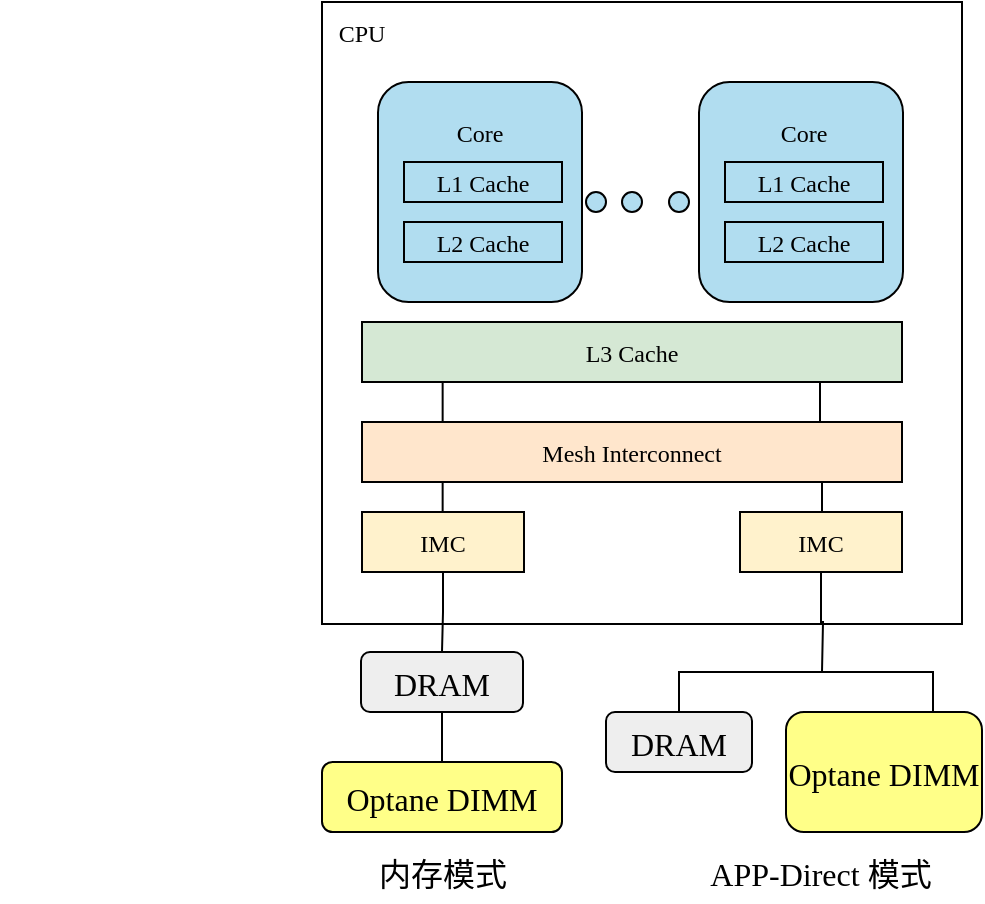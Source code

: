 <mxfile version="17.4.0" type="github" pages="20">
  <diagram id="AwM2rcd0iUvYSeFLtnIT" name="图1-1 NVDIMM模式">
    <mxGraphModel dx="1426" dy="737" grid="1" gridSize="10" guides="1" tooltips="1" connect="1" arrows="1" fold="1" page="1" pageScale="1" pageWidth="827" pageHeight="1169" math="0" shadow="0">
      <root>
        <mxCell id="0" />
        <mxCell id="1" parent="0" />
        <mxCell id="2TGhp7ib2YCHG6_aAQog-1" value="" style="rounded=0;strokeColor=#000000;fontFamily=Times New Roman;" parent="1" vertex="1">
          <mxGeometry x="300" y="80" width="320" height="311" as="geometry" />
        </mxCell>
        <mxCell id="2TGhp7ib2YCHG6_aAQog-2" value="" style="rounded=1;fillColor=#b1ddf0;strokeColor=#000000;fontFamily=Times New Roman;" parent="1" vertex="1">
          <mxGeometry x="328" y="120" width="102" height="110" as="geometry" />
        </mxCell>
        <mxCell id="2TGhp7ib2YCHG6_aAQog-3" value="Core" style="text;strokeColor=none;fillColor=none;align=center;verticalAlign=middle;rounded=0;fontFamily=Times New Roman;" parent="1" vertex="1">
          <mxGeometry x="349" y="130" width="60" height="30" as="geometry" />
        </mxCell>
        <mxCell id="2TGhp7ib2YCHG6_aAQog-4" value="L1 Cache" style="rounded=0;fillColor=#b1ddf0;strokeColor=#000000;fontFamily=Times New Roman;" parent="1" vertex="1">
          <mxGeometry x="341" y="160" width="79" height="20" as="geometry" />
        </mxCell>
        <mxCell id="2TGhp7ib2YCHG6_aAQog-5" value="L2 Cache" style="rounded=0;fillColor=#b1ddf0;strokeColor=#000000;fontFamily=Times New Roman;" parent="1" vertex="1">
          <mxGeometry x="341" y="190" width="79" height="20" as="geometry" />
        </mxCell>
        <mxCell id="2TGhp7ib2YCHG6_aAQog-23" value="" style="ellipse;aspect=fixed;fontFamily=Times New Roman;" parent="1" vertex="1">
          <mxGeometry x="450" y="180" as="geometry" />
        </mxCell>
        <mxCell id="2TGhp7ib2YCHG6_aAQog-25" value="L3 Cache" style="rounded=0;fillColor=#d5e8d4;strokeColor=#000000;fontFamily=Times New Roman;" parent="1" vertex="1">
          <mxGeometry x="320" y="240" width="270" height="30" as="geometry" />
        </mxCell>
        <mxCell id="2TGhp7ib2YCHG6_aAQog-26" value="Mesh Interconnect" style="rounded=0;fillColor=#ffe6cc;strokeColor=#000000;fontFamily=Times New Roman;" parent="1" vertex="1">
          <mxGeometry x="320" y="290" width="270" height="30" as="geometry" />
        </mxCell>
        <mxCell id="8zv_e0vl4Zn3km_8Ozzy-51" value="" style="edgeStyle=orthogonalEdgeStyle;rounded=0;orthogonalLoop=1;jettySize=auto;exitX=0.5;exitY=1;exitDx=0;exitDy=0;entryX=0.5;entryY=0;entryDx=0;entryDy=0;fontFamily=Times New Roman;fontSize=16;endArrow=none;endFill=0;" parent="1" source="2TGhp7ib2YCHG6_aAQog-29" target="8zv_e0vl4Zn3km_8Ozzy-46" edge="1">
          <mxGeometry relative="1" as="geometry" />
        </mxCell>
        <mxCell id="2TGhp7ib2YCHG6_aAQog-29" value="IMC" style="rounded=0;fillColor=#fff2cc;strokeColor=#000000;fontFamily=Times New Roman;" parent="1" vertex="1">
          <mxGeometry x="320" y="335" width="81" height="30" as="geometry" />
        </mxCell>
        <mxCell id="8zv_e0vl4Zn3km_8Ozzy-53" value="" style="edgeStyle=orthogonalEdgeStyle;rounded=0;orthogonalLoop=1;jettySize=auto;exitX=0.5;exitY=1;exitDx=0;exitDy=0;fontFamily=Times New Roman;fontSize=16;endArrow=none;endFill=0;" parent="1" source="2TGhp7ib2YCHG6_aAQog-30" edge="1">
          <mxGeometry relative="1" as="geometry">
            <mxPoint x="550" y="415" as="targetPoint" />
          </mxGeometry>
        </mxCell>
        <mxCell id="2TGhp7ib2YCHG6_aAQog-30" value="IMC" style="rounded=0;fillColor=#fff2cc;strokeColor=#000000;fontFamily=Times New Roman;" parent="1" vertex="1">
          <mxGeometry x="509" y="335" width="81" height="30" as="geometry" />
        </mxCell>
        <mxCell id="2TGhp7ib2YCHG6_aAQog-42" value="" style="endArrow=none;rounded=0;fontFamily=Times New Roman;" parent="1" edge="1">
          <mxGeometry width="50" height="50" relative="1" as="geometry">
            <mxPoint x="549" y="290" as="sourcePoint" />
            <mxPoint x="549" y="270" as="targetPoint" />
          </mxGeometry>
        </mxCell>
        <mxCell id="2TGhp7ib2YCHG6_aAQog-43" value="CPU" style="text;strokeColor=none;fillColor=none;align=center;verticalAlign=middle;rounded=0;fontFamily=Times New Roman;" parent="1" vertex="1">
          <mxGeometry x="290" y="80" width="60" height="30" as="geometry" />
        </mxCell>
        <mxCell id="8zv_e0vl4Zn3km_8Ozzy-1" value="" style="rounded=1;fillColor=#b1ddf0;strokeColor=#000000;fontFamily=Times New Roman;" parent="1" vertex="1">
          <mxGeometry x="488.5" y="120" width="102" height="110" as="geometry" />
        </mxCell>
        <mxCell id="8zv_e0vl4Zn3km_8Ozzy-2" value="Core" style="text;strokeColor=none;fillColor=none;align=center;verticalAlign=middle;rounded=0;fontFamily=Times New Roman;" parent="1" vertex="1">
          <mxGeometry x="511" y="130" width="60" height="30" as="geometry" />
        </mxCell>
        <mxCell id="8zv_e0vl4Zn3km_8Ozzy-3" value="L1 Cache" style="rounded=0;fillColor=#b1ddf0;strokeColor=#000000;fontFamily=Times New Roman;" parent="1" vertex="1">
          <mxGeometry x="501.5" y="160" width="79" height="20" as="geometry" />
        </mxCell>
        <mxCell id="8zv_e0vl4Zn3km_8Ozzy-4" value="L2 Cache" style="rounded=0;fillColor=#b1ddf0;strokeColor=#000000;fontFamily=Times New Roman;" parent="1" vertex="1">
          <mxGeometry x="501.5" y="190" width="79" height="20" as="geometry" />
        </mxCell>
        <mxCell id="8zv_e0vl4Zn3km_8Ozzy-7" value="" style="ellipse;whiteSpace=wrap;html=1;aspect=fixed;fontSize=16;" parent="1" vertex="1">
          <mxGeometry x="140" y="350" as="geometry" />
        </mxCell>
        <mxCell id="8zv_e0vl4Zn3km_8Ozzy-8" value="" style="ellipse;aspect=fixed;fontSize=16;fillColor=#b1ddf0;strokeColor=#000000;fontFamily=Times New Roman;" parent="1" vertex="1">
          <mxGeometry x="432" y="175" width="10" height="10" as="geometry" />
        </mxCell>
        <mxCell id="8zv_e0vl4Zn3km_8Ozzy-9" value="" style="ellipse;aspect=fixed;fontSize=16;fillColor=#b1ddf0;strokeColor=#000000;fontFamily=Times New Roman;" parent="1" vertex="1">
          <mxGeometry x="450" y="175" width="10" height="10" as="geometry" />
        </mxCell>
        <mxCell id="8zv_e0vl4Zn3km_8Ozzy-11" value="" style="ellipse;aspect=fixed;fontSize=16;fillColor=#b1ddf0;strokeColor=#000000;fontFamily=Times New Roman;" parent="1" vertex="1">
          <mxGeometry x="473.5" y="175" width="10" height="10" as="geometry" />
        </mxCell>
        <mxCell id="8zv_e0vl4Zn3km_8Ozzy-12" value="Optane DIMM" style="rounded=1;fontSize=16;strokeColor=#000000;fillColor=#ffff88;fontFamily=Times New Roman;" parent="1" vertex="1">
          <mxGeometry x="532" y="435" width="98" height="60" as="geometry" />
        </mxCell>
        <mxCell id="8zv_e0vl4Zn3km_8Ozzy-42" value="" style="edgeStyle=orthogonalEdgeStyle;rounded=0;orthogonalLoop=1;jettySize=auto;exitX=0.5;exitY=0;exitDx=0;exitDy=0;entryX=0.75;entryY=0;entryDx=0;entryDy=0;fontFamily=Times New Roman;fontSize=16;endArrow=none;endFill=0;" parent="1" source="8zv_e0vl4Zn3km_8Ozzy-12" target="8zv_e0vl4Zn3km_8Ozzy-12" edge="1">
          <mxGeometry relative="1" as="geometry" />
        </mxCell>
        <mxCell id="8zv_e0vl4Zn3km_8Ozzy-44" value="" style="edgeStyle=orthogonalEdgeStyle;rounded=0;orthogonalLoop=1;jettySize=auto;exitX=0.5;exitY=0;exitDx=0;exitDy=0;entryX=0.75;entryY=0;entryDx=0;entryDy=0;fontFamily=Times New Roman;fontSize=16;endArrow=none;endFill=0;" parent="1" source="8zv_e0vl4Zn3km_8Ozzy-43" target="8zv_e0vl4Zn3km_8Ozzy-12" edge="1">
          <mxGeometry relative="1" as="geometry" />
        </mxCell>
        <mxCell id="8zv_e0vl4Zn3km_8Ozzy-43" value="DRAM" style="rounded=1;fontSize=16;strokeColor=#000000;fillColor=#eeeeee;fontFamily=Times New Roman;" parent="1" vertex="1">
          <mxGeometry x="442" y="435" width="73" height="30" as="geometry" />
        </mxCell>
        <mxCell id="8zv_e0vl4Zn3km_8Ozzy-50" value="" style="edgeStyle=orthogonalEdgeStyle;rounded=0;orthogonalLoop=1;jettySize=auto;exitX=0.5;exitY=1;exitDx=0;exitDy=0;fontFamily=Times New Roman;fontSize=16;endArrow=none;endFill=0;" parent="1" source="8zv_e0vl4Zn3km_8Ozzy-46" target="8zv_e0vl4Zn3km_8Ozzy-47" edge="1">
          <mxGeometry relative="1" as="geometry" />
        </mxCell>
        <mxCell id="8zv_e0vl4Zn3km_8Ozzy-46" value="DRAM" style="rounded=1;fontSize=16;strokeColor=#000000;fillColor=#eeeeee;fontFamily=Times New Roman;" parent="1" vertex="1">
          <mxGeometry x="319.5" y="405" width="81" height="30" as="geometry" />
        </mxCell>
        <mxCell id="8zv_e0vl4Zn3km_8Ozzy-47" value="Optane DIMM" style="rounded=1;fontSize=16;strokeColor=#000000;fillColor=#ffff88;fontFamily=Times New Roman;" parent="1" vertex="1">
          <mxGeometry x="300" y="460" width="120" height="35" as="geometry" />
        </mxCell>
        <mxCell id="8zv_e0vl4Zn3km_8Ozzy-57" value="" style="endArrow=none;rounded=0;fontFamily=Times New Roman;fontSize=16;" parent="1" edge="1">
          <mxGeometry width="50" height="50" relative="1" as="geometry">
            <mxPoint x="550" y="335" as="sourcePoint" />
            <mxPoint x="550" y="320" as="targetPoint" />
          </mxGeometry>
        </mxCell>
        <mxCell id="8zv_e0vl4Zn3km_8Ozzy-60" value="" style="endArrow=none;rounded=0;fontFamily=Times New Roman;" parent="1" edge="1">
          <mxGeometry width="50" height="50" relative="1" as="geometry">
            <mxPoint x="360.32" y="290" as="sourcePoint" />
            <mxPoint x="360.32" y="270" as="targetPoint" />
          </mxGeometry>
        </mxCell>
        <mxCell id="8zv_e0vl4Zn3km_8Ozzy-61" value="" style="endArrow=none;rounded=0;fontFamily=Times New Roman;fontSize=16;" parent="1" edge="1">
          <mxGeometry width="50" height="50" relative="1" as="geometry">
            <mxPoint x="360.32" y="335" as="sourcePoint" />
            <mxPoint x="360.32" y="320" as="targetPoint" />
          </mxGeometry>
        </mxCell>
        <mxCell id="8zv_e0vl4Zn3km_8Ozzy-62" value="APP-Direct 模式" style="text;strokeColor=none;fillColor=none;align=center;verticalAlign=middle;rounded=0;fontFamily=简宋;fontSize=16;" parent="1" vertex="1">
          <mxGeometry x="490" y="500" width="119" height="30" as="geometry" />
        </mxCell>
        <mxCell id="8zv_e0vl4Zn3km_8Ozzy-63" value="内存模式" style="text;strokeColor=none;fillColor=none;align=center;verticalAlign=middle;rounded=0;fontFamily=Times New Roman;fontSize=16;" parent="1" vertex="1">
          <mxGeometry x="301" y="500" width="119" height="30" as="geometry" />
        </mxCell>
      </root>
    </mxGraphModel>
  </diagram>
  <diagram id="Ijdl67l9RtiR0zazkQeM" name="持久化边界移动">
    <mxGraphModel dx="1426" dy="737" grid="1" gridSize="10" guides="1" tooltips="1" connect="1" arrows="1" fold="1" page="1" pageScale="1" pageWidth="827" pageHeight="1169" math="0" shadow="0">
      <root>
        <mxCell id="SxxZqXUbAvr3J-SV1dBs-0" />
        <mxCell id="SxxZqXUbAvr3J-SV1dBs-1" parent="SxxZqXUbAvr3J-SV1dBs-0" />
        <mxCell id="Nux1PDpyJkXMGIIeLjG2-10" value="" style="edgeStyle=orthogonalEdgeStyle;shape=flexArrow;rounded=0;orthogonalLoop=1;jettySize=auto;exitX=1;exitY=0.5;exitDx=0;exitDy=0;fontSize=12;endArrow=block;strokeWidth=1;width=10;endWidth=8;endSize=6;fontFamily=简宋;strokeColor=#000000;" parent="SxxZqXUbAvr3J-SV1dBs-1" source="Nux1PDpyJkXMGIIeLjG2-3" edge="1">
          <mxGeometry relative="1" as="geometry">
            <mxPoint x="325" y="380" as="targetPoint" />
          </mxGeometry>
        </mxCell>
        <mxCell id="Nux1PDpyJkXMGIIeLjG2-3" value="CPU" style="rounded=0;strokeWidth=1;fontSize=12;fontFamily=Times New Roman;strokeColor=#000000;" parent="SxxZqXUbAvr3J-SV1dBs-1" vertex="1">
          <mxGeometry x="120" y="360" width="125" height="40" as="geometry" />
        </mxCell>
        <mxCell id="Nux1PDpyJkXMGIIeLjG2-5" value="外存" style="rounded=0;strokeWidth=1;fillColor=#B3B3B3;fontColor=#000000;strokeColor=#000000;fontFamily=简宋;fontSize=12;" parent="SxxZqXUbAvr3J-SV1dBs-1" vertex="1">
          <mxGeometry x="530" y="360" width="125" height="40" as="geometry" />
        </mxCell>
        <mxCell id="Nux1PDpyJkXMGIIeLjG2-13" value="" style="edgeStyle=orthogonalEdgeStyle;shape=flexArrow;rounded=0;orthogonalLoop=1;jettySize=auto;exitX=1;exitY=0.5;exitDx=0;exitDy=0;fontSize=12;endArrow=block;strokeWidth=1;width=10;endWidth=8;endSize=6;fontFamily=简宋;strokeColor=#000000;" parent="SxxZqXUbAvr3J-SV1dBs-1" edge="1">
          <mxGeometry relative="1" as="geometry">
            <mxPoint x="450" y="379.5" as="sourcePoint" />
            <mxPoint x="530" y="379.5" as="targetPoint" />
          </mxGeometry>
        </mxCell>
        <mxCell id="Nux1PDpyJkXMGIIeLjG2-14" value="" style="edgeStyle=orthogonalEdgeStyle;shape=flexArrow;rounded=0;orthogonalLoop=1;jettySize=auto;exitX=1;exitY=0.5;exitDx=0;exitDy=0;fontSize=12;endArrow=block;strokeWidth=1;width=10;endWidth=8;endSize=6;fontFamily=简宋;strokeColor=#000000;" parent="SxxZqXUbAvr3J-SV1dBs-1" source="Nux1PDpyJkXMGIIeLjG2-15" target="Nux1PDpyJkXMGIIeLjG2-16" edge="1">
          <mxGeometry relative="1" as="geometry" />
        </mxCell>
        <mxCell id="Nux1PDpyJkXMGIIeLjG2-15" value="CPU" style="rounded=0;strokeWidth=1;fontSize=12;fontFamily=Times New Roman;strokeColor=#000000;" parent="SxxZqXUbAvr3J-SV1dBs-1" vertex="1">
          <mxGeometry x="120" y="210" width="125" height="40" as="geometry" />
        </mxCell>
        <mxCell id="Nux1PDpyJkXMGIIeLjG2-16" value="" style="rounded=0;strokeWidth=1;fontFamily=Times New Roman;fontSize=12;strokeColor=#000000;" parent="SxxZqXUbAvr3J-SV1dBs-1" vertex="1">
          <mxGeometry x="325" y="210" width="125" height="40" as="geometry" />
        </mxCell>
        <mxCell id="Nux1PDpyJkXMGIIeLjG2-17" value="外存" style="rounded=0;strokeWidth=1;fillColor=#B3B3B3;fontColor=#000000;strokeColor=#000000;fontFamily=简宋;fontSize=12;" parent="SxxZqXUbAvr3J-SV1dBs-1" vertex="1">
          <mxGeometry x="530" y="210" width="125" height="40" as="geometry" />
        </mxCell>
        <mxCell id="Nux1PDpyJkXMGIIeLjG2-18" value="" style="edgeStyle=orthogonalEdgeStyle;shape=flexArrow;rounded=0;orthogonalLoop=1;jettySize=auto;exitX=1;exitY=0.5;exitDx=0;exitDy=0;fontSize=12;endArrow=block;strokeWidth=1;width=10;endWidth=8;endSize=6;fontFamily=简宋;strokeColor=#000000;" parent="SxxZqXUbAvr3J-SV1dBs-1" edge="1">
          <mxGeometry relative="1" as="geometry">
            <mxPoint x="450" y="229.5" as="sourcePoint" />
            <mxPoint x="530" y="229.5" as="targetPoint" />
          </mxGeometry>
        </mxCell>
        <mxCell id="Nux1PDpyJkXMGIIeLjG2-24" value="" style="endArrow=none;dashed=1;dashPattern=1 3;strokeWidth=5;rounded=0;fontSize=12;fontFamily=简宋;strokeColor=#000000;" parent="SxxZqXUbAvr3J-SV1dBs-1" edge="1">
          <mxGeometry width="50" height="50" relative="1" as="geometry">
            <mxPoint x="490" y="280" as="sourcePoint" />
            <mxPoint x="490" y="180" as="targetPoint" />
          </mxGeometry>
        </mxCell>
        <mxCell id="Nux1PDpyJkXMGIIeLjG2-25" value="" style="endArrow=none;dashed=1;dashPattern=1 3;strokeWidth=5;rounded=0;fontSize=12;fontFamily=简宋;strokeColor=#000000;" parent="SxxZqXUbAvr3J-SV1dBs-1" edge="1">
          <mxGeometry width="50" height="50" relative="1" as="geometry">
            <mxPoint x="280" y="420" as="sourcePoint" />
            <mxPoint x="280" y="320" as="targetPoint" />
          </mxGeometry>
        </mxCell>
        <mxCell id="Nux1PDpyJkXMGIIeLjG2-26" value="" style="curved=1;endArrow=classic;rounded=0;dashed=1;fontSize=12;strokeWidth=1;exitX=0.568;exitY=-0.125;exitDx=0;exitDy=0;exitPerimeter=0;entryX=0.424;entryY=-0.05;entryDx=0;entryDy=0;entryPerimeter=0;strokeColor=#000000;" parent="SxxZqXUbAvr3J-SV1dBs-1" source="Nux1PDpyJkXMGIIeLjG2-16" target="Nux1PDpyJkXMGIIeLjG2-17" edge="1">
          <mxGeometry width="50" height="50" relative="1" as="geometry">
            <mxPoint x="400" y="190" as="sourcePoint" />
            <mxPoint x="450" y="140" as="targetPoint" />
            <Array as="points">
              <mxPoint x="470" y="130" />
            </Array>
          </mxGeometry>
        </mxCell>
        <mxCell id="Nux1PDpyJkXMGIIeLjG2-27" value="fsync()" style="text;align=center;verticalAlign=middle;resizable=0;points=[];autosize=1;strokeColor=none;fillColor=none;fontSize=12;fontFamily=Times New Roman;" parent="SxxZqXUbAvr3J-SV1dBs-1" vertex="1">
          <mxGeometry x="465" y="140" width="50" height="20" as="geometry" />
        </mxCell>
        <mxCell id="Nux1PDpyJkXMGIIeLjG2-30" value="" style="curved=1;endArrow=classic;rounded=0;dashed=1;fontFamily=简宋;fontSize=12;strokeWidth=1;exitX=0.5;exitY=1;exitDx=0;exitDy=0;entryX=0.5;entryY=1;entryDx=0;entryDy=0;strokeColor=#000000;" parent="SxxZqXUbAvr3J-SV1dBs-1" source="Nux1PDpyJkXMGIIeLjG2-3" edge="1">
          <mxGeometry width="50" height="50" relative="1" as="geometry">
            <mxPoint x="200" y="500" as="sourcePoint" />
            <mxPoint x="387.5" y="400" as="targetPoint" />
            <Array as="points">
              <mxPoint x="280" y="480" />
            </Array>
          </mxGeometry>
        </mxCell>
        <mxCell id="Nux1PDpyJkXMGIIeLjG2-33" value="缓存行刷新指令" style="text;align=center;verticalAlign=middle;resizable=0;points=[];autosize=1;strokeColor=none;fillColor=none;fontSize=12;fontFamily=简宋;" parent="SxxZqXUbAvr3J-SV1dBs-1" vertex="1">
          <mxGeometry x="230" y="450" width="100" height="20" as="geometry" />
        </mxCell>
        <mxCell id="Nux1PDpyJkXMGIIeLjG2-34" value="持久化边界" style="text;align=center;verticalAlign=middle;resizable=0;points=[];autosize=1;strokeColor=none;fillColor=none;fontSize=12;fontFamily=简宋;" parent="SxxZqXUbAvr3J-SV1dBs-1" vertex="1">
          <mxGeometry x="350" y="290" width="80" height="20" as="geometry" />
        </mxCell>
        <mxCell id="Nux1PDpyJkXMGIIeLjG2-35" value="" style="endArrow=none;startArrow=classic;rounded=0;dashed=1;fontFamily=简宋;fontSize=12;strokeWidth=1;curved=1;endFill=0;strokeColor=#000000;" parent="SxxZqXUbAvr3J-SV1dBs-1" edge="1">
          <mxGeometry width="50" height="50" relative="1" as="geometry">
            <mxPoint x="290" y="350" as="sourcePoint" />
            <mxPoint x="380" y="320" as="targetPoint" />
          </mxGeometry>
        </mxCell>
        <mxCell id="Nux1PDpyJkXMGIIeLjG2-37" value="" style="endArrow=classic;rounded=0;dashed=1;fontFamily=简宋;fontSize=12;strokeWidth=1;curved=1;exitX=0.78;exitY=-0.25;exitDx=0;exitDy=0;exitPerimeter=0;strokeColor=#000000;" parent="SxxZqXUbAvr3J-SV1dBs-1" source="Nux1PDpyJkXMGIIeLjG2-34" edge="1">
          <mxGeometry width="50" height="50" relative="1" as="geometry">
            <mxPoint x="420" y="310" as="sourcePoint" />
            <mxPoint x="480" y="260" as="targetPoint" />
          </mxGeometry>
        </mxCell>
        <mxCell id="YUAurS8ZXJcm3PVqBik_-0" value="主存" style="text;strokeColor=none;fillColor=none;align=center;verticalAlign=middle;rounded=0;glass=0;labelBackgroundColor=default;labelBorderColor=none;fontFamily=简宋;fontSize=12;fontColor=#000000;" parent="SxxZqXUbAvr3J-SV1dBs-1" vertex="1">
          <mxGeometry x="375" y="215" width="60" height="30" as="geometry" />
        </mxCell>
        <mxCell id="YUAurS8ZXJcm3PVqBik_-1" value="DRAM" style="text;strokeColor=none;fillColor=none;align=center;verticalAlign=middle;rounded=0;glass=0;labelBackgroundColor=default;labelBorderColor=none;fontFamily=Times New Roman;fontSize=12;fontColor=#000000;" parent="SxxZqXUbAvr3J-SV1dBs-1" vertex="1">
          <mxGeometry x="345" y="215" width="60" height="30" as="geometry" />
        </mxCell>
        <mxCell id="YUAurS8ZXJcm3PVqBik_-2" value="" style="rounded=0;strokeWidth=1;fontFamily=Times New Roman;fontSize=12;strokeColor=#000000;fontColor=#000000;fillColor=#B3B3B3;" parent="SxxZqXUbAvr3J-SV1dBs-1" vertex="1">
          <mxGeometry x="325" y="360" width="125" height="40" as="geometry" />
        </mxCell>
        <mxCell id="YUAurS8ZXJcm3PVqBik_-4" value="NVM" style="text;strokeColor=none;fillColor=none;align=center;verticalAlign=middle;rounded=0;glass=0;labelBackgroundColor=none;labelBorderColor=none;fontFamily=Times New Roman;fontSize=12;fontColor=#000000;" parent="SxxZqXUbAvr3J-SV1dBs-1" vertex="1">
          <mxGeometry x="340" y="365" width="60" height="30" as="geometry" />
        </mxCell>
        <mxCell id="YUAurS8ZXJcm3PVqBik_-3" value="主存" style="text;strokeColor=none;fillColor=none;align=center;verticalAlign=middle;rounded=0;glass=0;labelBackgroundColor=none;labelBorderColor=none;fontFamily=简宋;fontSize=12;fontColor=#000000;" parent="SxxZqXUbAvr3J-SV1dBs-1" vertex="1">
          <mxGeometry x="366" y="365" width="60" height="30" as="geometry" />
        </mxCell>
      </root>
    </mxGraphModel>
  </diagram>
  <diagram id="rliNogsmXazIiJh4GPvb" name="缓存顺序问题">
    <mxGraphModel dx="1426" dy="737" grid="1" gridSize="10" guides="1" tooltips="1" connect="1" arrows="1" fold="1" page="1" pageScale="1" pageWidth="827" pageHeight="1169" math="0" shadow="0">
      <root>
        <mxCell id="1tPqPjB6ziKF1sVlmcnR-0" />
        <mxCell id="1tPqPjB6ziKF1sVlmcnR-1" parent="1tPqPjB6ziKF1sVlmcnR-0" />
        <mxCell id="1tPqPjB6ziKF1sVlmcnR-63" value="" style="edgeStyle=none;rounded=0;orthogonalLoop=1;jettySize=auto;exitX=0.5;exitY=1;exitDx=0;exitDy=0;fontFamily=Times New Roman;fontSize=16;endArrow=classic;endFill=1;strokeWidth=1;dashed=1;" parent="1tPqPjB6ziKF1sVlmcnR-1" edge="1">
          <mxGeometry relative="1" as="geometry">
            <mxPoint x="625" y="400" as="sourcePoint" />
            <mxPoint x="625" y="400" as="targetPoint" />
          </mxGeometry>
        </mxCell>
        <mxCell id="1tPqPjB6ziKF1sVlmcnR-66" value="Node 1" style="rounded=0;fontFamily=Times New Roman;fontSize=16;strokeWidth=1;" parent="1tPqPjB6ziKF1sVlmcnR-1" vertex="1">
          <mxGeometry x="110" y="220" width="90" height="40" as="geometry" />
        </mxCell>
        <mxCell id="1tPqPjB6ziKF1sVlmcnR-71" value="" style="edgeStyle=none;rounded=0;orthogonalLoop=1;jettySize=auto;exitX=0;exitY=0.5;exitDx=0;exitDy=0;entryX=1;entryY=0.5;entryDx=0;entryDy=0;fontFamily=Times New Roman;fontSize=16;endArrow=classic;endFill=1;strokeWidth=1;" parent="1tPqPjB6ziKF1sVlmcnR-1" source="1tPqPjB6ziKF1sVlmcnR-67" target="1tPqPjB6ziKF1sVlmcnR-66" edge="1">
          <mxGeometry relative="1" as="geometry" />
        </mxCell>
        <mxCell id="1tPqPjB6ziKF1sVlmcnR-67" value="Node 0" style="rounded=0;fontFamily=Times New Roman;fontSize=16;strokeWidth=1;" parent="1tPqPjB6ziKF1sVlmcnR-1" vertex="1">
          <mxGeometry x="250" y="220" width="90" height="40" as="geometry" />
        </mxCell>
        <mxCell id="1tPqPjB6ziKF1sVlmcnR-73" value="" style="edgeStyle=none;rounded=0;orthogonalLoop=1;jettySize=auto;exitX=0.5;exitY=1;exitDx=0;exitDy=0;entryX=0.5;entryY=0;entryDx=0;entryDy=0;fontFamily=Times New Roman;fontSize=16;endArrow=classic;endFill=1;strokeWidth=1;" parent="1tPqPjB6ziKF1sVlmcnR-1" source="1tPqPjB6ziKF1sVlmcnR-72" target="1tPqPjB6ziKF1sVlmcnR-67" edge="1">
          <mxGeometry relative="1" as="geometry" />
        </mxCell>
        <mxCell id="1tPqPjB6ziKF1sVlmcnR-72" value="Head" style="rounded=0;fontFamily=Times New Roman;fontSize=16;strokeWidth=1;" parent="1tPqPjB6ziKF1sVlmcnR-1" vertex="1">
          <mxGeometry x="250" y="150" width="90" height="40" as="geometry" />
        </mxCell>
        <mxCell id="1tPqPjB6ziKF1sVlmcnR-74" value="Node 2" style="rounded=0;fontFamily=Times New Roman;fontSize=16;strokeWidth=1;fillColor=#B3B3B3;fontColor=#333333;strokeColor=#000000;" parent="1tPqPjB6ziKF1sVlmcnR-1" vertex="1">
          <mxGeometry x="380" y="220" width="90" height="40" as="geometry" />
        </mxCell>
        <mxCell id="1tPqPjB6ziKF1sVlmcnR-75" value="Node1" style="rounded=0;fontFamily=Times New Roman;fontSize=16;strokeWidth=1;" parent="1tPqPjB6ziKF1sVlmcnR-1" vertex="1">
          <mxGeometry x="560" y="220" width="90" height="40" as="geometry" />
        </mxCell>
        <mxCell id="1tPqPjB6ziKF1sVlmcnR-76" value="" style="edgeStyle=none;rounded=0;orthogonalLoop=1;jettySize=auto;exitX=0;exitY=0.5;exitDx=0;exitDy=0;entryX=1;entryY=0.5;entryDx=0;entryDy=0;fontFamily=Times New Roman;fontSize=16;endArrow=classic;endFill=1;strokeWidth=1;" parent="1tPqPjB6ziKF1sVlmcnR-1" source="1tPqPjB6ziKF1sVlmcnR-77" target="1tPqPjB6ziKF1sVlmcnR-75" edge="1">
          <mxGeometry relative="1" as="geometry" />
        </mxCell>
        <mxCell id="1tPqPjB6ziKF1sVlmcnR-77" value="Node 0" style="rounded=0;fontFamily=Times New Roman;fontSize=16;strokeWidth=1;" parent="1tPqPjB6ziKF1sVlmcnR-1" vertex="1">
          <mxGeometry x="700" y="220" width="90" height="40" as="geometry" />
        </mxCell>
        <mxCell id="1tPqPjB6ziKF1sVlmcnR-78" value="" style="edgeStyle=none;rounded=0;orthogonalLoop=1;jettySize=auto;exitX=0.5;exitY=1;exitDx=0;exitDy=0;entryX=0.5;entryY=0;entryDx=0;entryDy=0;fontFamily=Times New Roman;fontSize=16;endArrow=classic;endFill=1;strokeWidth=1;" parent="1tPqPjB6ziKF1sVlmcnR-1" source="1tPqPjB6ziKF1sVlmcnR-79" target="1tPqPjB6ziKF1sVlmcnR-77" edge="1">
          <mxGeometry relative="1" as="geometry" />
        </mxCell>
        <mxCell id="1tPqPjB6ziKF1sVlmcnR-79" value="Head" style="rounded=0;fontFamily=Times New Roman;fontSize=16;strokeWidth=1;" parent="1tPqPjB6ziKF1sVlmcnR-1" vertex="1">
          <mxGeometry x="700" y="150" width="90" height="40" as="geometry" />
        </mxCell>
        <mxCell id="1tPqPjB6ziKF1sVlmcnR-81" value="" style="edgeStyle=none;rounded=0;orthogonalLoop=1;jettySize=auto;exitX=0;exitY=0.5;exitDx=0;exitDy=0;entryX=1;entryY=0.5;entryDx=0;entryDy=0;fontFamily=Times New Roman;fontSize=16;endArrow=classic;endFill=1;strokeWidth=1;fontColor=#FF3333;dashed=1;" parent="1tPqPjB6ziKF1sVlmcnR-1" source="1tPqPjB6ziKF1sVlmcnR-80" target="1tPqPjB6ziKF1sVlmcnR-77" edge="1">
          <mxGeometry relative="1" as="geometry" />
        </mxCell>
        <mxCell id="1tPqPjB6ziKF1sVlmcnR-80" value="Node 2" style="rounded=0;fontFamily=Times New Roman;fontSize=16;strokeWidth=1;fillColor=#B3B3B3;" parent="1tPqPjB6ziKF1sVlmcnR-1" vertex="1">
          <mxGeometry x="830" y="220" width="90" height="40" as="geometry" />
        </mxCell>
        <mxCell id="1tPqPjB6ziKF1sVlmcnR-82" value="Node 1" style="rounded=0;fontFamily=Times New Roman;fontSize=16;strokeWidth=1;" parent="1tPqPjB6ziKF1sVlmcnR-1" vertex="1">
          <mxGeometry x="100" y="390" width="90" height="40" as="geometry" />
        </mxCell>
        <mxCell id="1tPqPjB6ziKF1sVlmcnR-83" value="" style="edgeStyle=none;rounded=0;orthogonalLoop=1;jettySize=auto;exitX=0;exitY=0.5;exitDx=0;exitDy=0;entryX=1;entryY=0.5;entryDx=0;entryDy=0;fontFamily=Times New Roman;fontSize=16;endArrow=classic;endFill=1;strokeWidth=1;" parent="1tPqPjB6ziKF1sVlmcnR-1" source="1tPqPjB6ziKF1sVlmcnR-84" target="1tPqPjB6ziKF1sVlmcnR-82" edge="1">
          <mxGeometry relative="1" as="geometry" />
        </mxCell>
        <mxCell id="1tPqPjB6ziKF1sVlmcnR-84" value="Node 0" style="rounded=0;fontFamily=Times New Roman;fontSize=16;strokeWidth=1;" parent="1tPqPjB6ziKF1sVlmcnR-1" vertex="1">
          <mxGeometry x="240" y="390" width="90" height="40" as="geometry" />
        </mxCell>
        <mxCell id="1tPqPjB6ziKF1sVlmcnR-89" value="" style="edgeStyle=none;rounded=0;orthogonalLoop=1;jettySize=auto;exitX=1;exitY=1;exitDx=0;exitDy=0;entryX=0.5;entryY=0;entryDx=0;entryDy=0;fontFamily=Times New Roman;fontSize=16;endArrow=classic;endFill=1;strokeWidth=1;dashed=1;" parent="1tPqPjB6ziKF1sVlmcnR-1" source="1tPqPjB6ziKF1sVlmcnR-86" target="1tPqPjB6ziKF1sVlmcnR-88" edge="1">
          <mxGeometry relative="1" as="geometry" />
        </mxCell>
        <mxCell id="1tPqPjB6ziKF1sVlmcnR-86" value="Head" style="rounded=0;fontFamily=Times New Roman;fontSize=16;strokeWidth=1;" parent="1tPqPjB6ziKF1sVlmcnR-1" vertex="1">
          <mxGeometry x="240" y="320" width="90" height="40" as="geometry" />
        </mxCell>
        <mxCell id="1tPqPjB6ziKF1sVlmcnR-87" value="" style="edgeStyle=none;rounded=0;orthogonalLoop=1;jettySize=auto;exitX=0;exitY=0.5;exitDx=0;exitDy=0;entryX=1;entryY=0.5;entryDx=0;entryDy=0;fontFamily=Times New Roman;fontSize=16;endArrow=classic;endFill=1;strokeWidth=1;dashed=1;" parent="1tPqPjB6ziKF1sVlmcnR-1" source="1tPqPjB6ziKF1sVlmcnR-88" target="1tPqPjB6ziKF1sVlmcnR-84" edge="1">
          <mxGeometry relative="1" as="geometry" />
        </mxCell>
        <mxCell id="1tPqPjB6ziKF1sVlmcnR-88" value="Node 2" style="rounded=0;fontFamily=Times New Roman;fontSize=16;strokeWidth=1;" parent="1tPqPjB6ziKF1sVlmcnR-1" vertex="1">
          <mxGeometry x="370" y="390" width="90" height="40" as="geometry" />
        </mxCell>
        <mxCell id="1tPqPjB6ziKF1sVlmcnR-90" value="Node 1" style="rounded=0;fontFamily=Times New Roman;fontSize=16;strokeWidth=1;dashed=1;strokeColor=#000000;" parent="1tPqPjB6ziKF1sVlmcnR-1" vertex="1">
          <mxGeometry x="565" y="390" width="90" height="40" as="geometry" />
        </mxCell>
        <mxCell id="1tPqPjB6ziKF1sVlmcnR-91" value="" style="edgeStyle=none;rounded=0;orthogonalLoop=1;jettySize=auto;exitX=0;exitY=0.5;exitDx=0;exitDy=0;entryX=1;entryY=0.5;entryDx=0;entryDy=0;fontFamily=Times New Roman;fontSize=16;endArrow=classic;endFill=1;strokeWidth=1;" parent="1tPqPjB6ziKF1sVlmcnR-1" source="1tPqPjB6ziKF1sVlmcnR-92" target="1tPqPjB6ziKF1sVlmcnR-90" edge="1">
          <mxGeometry relative="1" as="geometry" />
        </mxCell>
        <mxCell id="1tPqPjB6ziKF1sVlmcnR-92" value="Node 0" style="rounded=0;fontFamily=Times New Roman;fontSize=16;strokeWidth=1;dashed=1;" parent="1tPqPjB6ziKF1sVlmcnR-1" vertex="1">
          <mxGeometry x="705" y="390" width="90" height="40" as="geometry" />
        </mxCell>
        <mxCell id="1tPqPjB6ziKF1sVlmcnR-93" value="" style="edgeStyle=none;rounded=0;orthogonalLoop=1;jettySize=auto;exitX=1;exitY=1;exitDx=0;exitDy=0;entryX=0.5;entryY=0;entryDx=0;entryDy=0;fontFamily=Times New Roman;fontSize=16;endArrow=classic;endFill=1;strokeWidth=1;strokeColor=#000000;" parent="1tPqPjB6ziKF1sVlmcnR-1" source="1tPqPjB6ziKF1sVlmcnR-94" target="1tPqPjB6ziKF1sVlmcnR-96" edge="1">
          <mxGeometry relative="1" as="geometry" />
        </mxCell>
        <mxCell id="1tPqPjB6ziKF1sVlmcnR-94" value="Head" style="rounded=0;fontFamily=Times New Roman;fontSize=16;strokeWidth=1;" parent="1tPqPjB6ziKF1sVlmcnR-1" vertex="1">
          <mxGeometry x="705" y="320" width="90" height="40" as="geometry" />
        </mxCell>
        <mxCell id="1tPqPjB6ziKF1sVlmcnR-96" value="Node 2" style="rounded=0;fontFamily=Times New Roman;fontSize=16;strokeWidth=1;" parent="1tPqPjB6ziKF1sVlmcnR-1" vertex="1">
          <mxGeometry x="835" y="390" width="90" height="40" as="geometry" />
        </mxCell>
        <mxCell id="1tPqPjB6ziKF1sVlmcnR-97" value="a: Node 2 = new Node()" style="text;align=center;verticalAlign=middle;resizable=0;points=[];autosize=1;strokeColor=none;fillColor=none;fontSize=16;fontFamily=Times New Roman;" parent="1tPqPjB6ziKF1sVlmcnR-1" vertex="1">
          <mxGeometry x="215" y="270" width="170" height="20" as="geometry" />
        </mxCell>
        <mxCell id="1tPqPjB6ziKF1sVlmcnR-100" value="乱序崩溃结果" style="text;align=center;verticalAlign=middle;resizable=0;points=[];autosize=1;strokeColor=none;fillColor=none;fontSize=16;fontFamily=简宋;" parent="1tPqPjB6ziKF1sVlmcnR-1" vertex="1">
          <mxGeometry x="700" y="445" width="110" height="20" as="geometry" />
        </mxCell>
        <mxCell id="vVt8RCviVdo7VpGojtTo-1" value="步骤" style="text;align=center;verticalAlign=middle;resizable=0;points=[];autosize=1;strokeColor=none;fillColor=none;fontSize=16;fontFamily=简宋;" parent="1tPqPjB6ziKF1sVlmcnR-1" vertex="1">
          <mxGeometry x="181" y="271" width="50" height="20" as="geometry" />
        </mxCell>
        <mxCell id="vVt8RCviVdo7VpGojtTo-2" value="b: Node 2.next = Node 0" style="text;align=center;verticalAlign=middle;resizable=0;points=[];autosize=1;strokeColor=none;fillColor=none;fontSize=16;fontFamily=Times New Roman;" parent="1tPqPjB6ziKF1sVlmcnR-1" vertex="1">
          <mxGeometry x="700" y="270" width="170" height="20" as="geometry" />
        </mxCell>
        <mxCell id="vVt8RCviVdo7VpGojtTo-3" value="步骤" style="text;align=center;verticalAlign=middle;resizable=0;points=[];autosize=1;strokeColor=none;fillColor=none;fontSize=16;fontFamily=简宋;" parent="1tPqPjB6ziKF1sVlmcnR-1" vertex="1">
          <mxGeometry x="662" y="270" width="50" height="20" as="geometry" />
        </mxCell>
        <mxCell id="vVt8RCviVdo7VpGojtTo-4" value="c: Head.next = Node 2" style="text;align=center;verticalAlign=middle;resizable=0;points=[];autosize=1;strokeColor=none;fillColor=none;fontSize=16;fontFamily=Times New Roman;" parent="1tPqPjB6ziKF1sVlmcnR-1" vertex="1">
          <mxGeometry x="215" y="445" width="160" height="20" as="geometry" />
        </mxCell>
        <mxCell id="vVt8RCviVdo7VpGojtTo-5" value="步骤" style="text;align=center;verticalAlign=middle;resizable=0;points=[];autosize=1;strokeColor=none;fillColor=none;fontSize=16;fontFamily=简宋;" parent="1tPqPjB6ziKF1sVlmcnR-1" vertex="1">
          <mxGeometry x="181" y="445" width="50" height="20" as="geometry" />
        </mxCell>
      </root>
    </mxGraphModel>
  </diagram>
  <diagram id="4RsF0SLyZyTZFmfFAZTA" name="整体架构">
    <mxGraphModel dx="599" dy="737" grid="1" gridSize="10" guides="1" tooltips="1" connect="1" arrows="1" fold="1" page="1" pageScale="1" pageWidth="827" pageHeight="1169" math="0" shadow="0">
      <root>
        <mxCell id="AgWGpJ8_KRVizvYN5xJG-0" />
        <mxCell id="AgWGpJ8_KRVizvYN5xJG-1" parent="AgWGpJ8_KRVizvYN5xJG-0" />
        <mxCell id="sInSsHrqLDhGBWsjGDlm-101" value="NVM" style="text;align=center;verticalAlign=middle;resizable=0;points=[];autosize=1;strokeColor=none;fillColor=none;fontSize=16;fontFamily=Times New Roman;fontColor=#000000;" parent="AgWGpJ8_KRVizvYN5xJG-1" vertex="1">
          <mxGeometry x="1614" y="530" width="50" height="20" as="geometry" />
        </mxCell>
        <mxCell id="sInSsHrqLDhGBWsjGDlm-122" value="" style="endArrow=classic;fontFamily=Times New Roman;fontSize=16;fontColor=#000000;strokeColor=#000000;strokeWidth=1;curved=1;exitX=-0.1;exitY=1.033;exitDx=0;exitDy=0;exitPerimeter=0;" parent="AgWGpJ8_KRVizvYN5xJG-1" edge="1" source="z9KqckjV6XRzgabJu8dU-33">
          <mxGeometry width="50" height="50" relative="1" as="geometry">
            <mxPoint x="1250" y="530" as="sourcePoint" />
            <mxPoint x="1170" y="600" as="targetPoint" />
          </mxGeometry>
        </mxCell>
        <mxCell id="sInSsHrqLDhGBWsjGDlm-124" value="" style="endArrow=classic;fontFamily=Times New Roman;fontSize=16;fontColor=#000000;strokeColor=#000000;strokeWidth=1;curved=1;exitX=1;exitY=1.067;exitDx=0;exitDy=0;exitPerimeter=0;" parent="AgWGpJ8_KRVizvYN5xJG-1" edge="1" source="z9KqckjV6XRzgabJu8dU-33">
          <mxGeometry width="50" height="50" relative="1" as="geometry">
            <mxPoint x="1290" y="540" as="sourcePoint" />
            <mxPoint x="1370" y="600" as="targetPoint" />
          </mxGeometry>
        </mxCell>
        <mxCell id="sInSsHrqLDhGBWsjGDlm-140" value="" style="endArrow=classic;fontFamily=Times New Roman;fontSize=16;fontColor=#000000;strokeColor=#000000;strokeWidth=1;dashed=1;curved=1;entryX=0.5;entryY=0;entryDx=0;entryDy=0;" parent="AgWGpJ8_KRVizvYN5xJG-1" edge="1" target="0YVP040TsBO4Cy2Zgqh0-36">
          <mxGeometry width="50" height="50" relative="1" as="geometry">
            <mxPoint x="1370" y="600" as="sourcePoint" />
            <mxPoint x="1474" y="600" as="targetPoint" />
            <Array as="points">
              <mxPoint x="1440" y="550" />
            </Array>
          </mxGeometry>
        </mxCell>
        <mxCell id="sInSsHrqLDhGBWsjGDlm-163" value="元数据" style="text;align=center;verticalAlign=middle;resizable=0;points=[];autosize=1;strokeColor=none;fillColor=none;fontSize=16;fontFamily=简宋;fontColor=#000000;" parent="AgWGpJ8_KRVizvYN5xJG-1" vertex="1">
          <mxGeometry x="944" y="601" width="60" height="20" as="geometry" />
        </mxCell>
        <mxCell id="0YVP040TsBO4Cy2Zgqh0-0" value="" style="rounded=0;fontSize=16;" vertex="1" parent="AgWGpJ8_KRVizvYN5xJG-1">
          <mxGeometry x="1030" y="603" width="80" height="20" as="geometry" />
        </mxCell>
        <mxCell id="0YVP040TsBO4Cy2Zgqh0-1" value="" style="rounded=0;fillColor=#B3B3B3;fontColor=#333333;strokeColor=#000000;fontSize=16;" vertex="1" parent="AgWGpJ8_KRVizvYN5xJG-1">
          <mxGeometry x="1030" y="623" width="80" height="20" as="geometry" />
        </mxCell>
        <mxCell id="0YVP040TsBO4Cy2Zgqh0-2" value="......" style="rounded=0;fillColor=#B3B3B3;fontColor=#333333;strokeColor=#000000;fontSize=16;" vertex="1" parent="AgWGpJ8_KRVizvYN5xJG-1">
          <mxGeometry x="1030" y="643" width="80" height="20" as="geometry" />
        </mxCell>
        <mxCell id="0YVP040TsBO4Cy2Zgqh0-3" value="" style="rounded=0;strokeColor=#000000;fillColor=#B3B3B3;fontSize=16;" vertex="1" parent="AgWGpJ8_KRVizvYN5xJG-1">
          <mxGeometry x="1030" y="663" width="80" height="20" as="geometry" />
        </mxCell>
        <mxCell id="0YVP040TsBO4Cy2Zgqh0-4" value="" style="rounded=0;fontSize=16;" vertex="1" parent="AgWGpJ8_KRVizvYN5xJG-1">
          <mxGeometry x="1130" y="602.5" width="80" height="20" as="geometry" />
        </mxCell>
        <mxCell id="0YVP040TsBO4Cy2Zgqh0-5" value="" style="rounded=0;fillColor=#B3B3B3;fontColor=#333333;strokeColor=#000000;fontSize=16;" vertex="1" parent="AgWGpJ8_KRVizvYN5xJG-1">
          <mxGeometry x="1130" y="622.5" width="80" height="20" as="geometry" />
        </mxCell>
        <mxCell id="0YVP040TsBO4Cy2Zgqh0-6" value="......" style="rounded=0;fillColor=#B3B3B3;fontColor=#333333;strokeColor=#000000;fontSize=16;" vertex="1" parent="AgWGpJ8_KRVizvYN5xJG-1">
          <mxGeometry x="1130" y="642.5" width="80" height="20" as="geometry" />
        </mxCell>
        <mxCell id="0YVP040TsBO4Cy2Zgqh0-7" value="" style="rounded=0;strokeColor=#000000;fillColor=#B3B3B3;fontSize=16;" vertex="1" parent="AgWGpJ8_KRVizvYN5xJG-1">
          <mxGeometry x="1130" y="662.5" width="80" height="20" as="geometry" />
        </mxCell>
        <mxCell id="0YVP040TsBO4Cy2Zgqh0-8" value="" style="rounded=0;fontSize=16;" vertex="1" parent="AgWGpJ8_KRVizvYN5xJG-1">
          <mxGeometry x="1230" y="601" width="80" height="20" as="geometry" />
        </mxCell>
        <mxCell id="0YVP040TsBO4Cy2Zgqh0-9" value="" style="rounded=0;fillColor=#B3B3B3;fontColor=#333333;strokeColor=#000000;fontSize=16;" vertex="1" parent="AgWGpJ8_KRVizvYN5xJG-1">
          <mxGeometry x="1230" y="621" width="80" height="20" as="geometry" />
        </mxCell>
        <mxCell id="0YVP040TsBO4Cy2Zgqh0-10" value="......" style="rounded=0;fillColor=#B3B3B3;fontColor=#333333;strokeColor=#000000;fontSize=16;" vertex="1" parent="AgWGpJ8_KRVizvYN5xJG-1">
          <mxGeometry x="1230" y="641" width="80" height="20" as="geometry" />
        </mxCell>
        <mxCell id="0YVP040TsBO4Cy2Zgqh0-11" value="" style="rounded=0;strokeColor=#000000;fillColor=#B3B3B3;fontSize=16;" vertex="1" parent="AgWGpJ8_KRVizvYN5xJG-1">
          <mxGeometry x="1230" y="661" width="80" height="20" as="geometry" />
        </mxCell>
        <mxCell id="0YVP040TsBO4Cy2Zgqh0-32" value="" style="rounded=0;fontSize=16;" vertex="1" parent="AgWGpJ8_KRVizvYN5xJG-1">
          <mxGeometry x="1330" y="601" width="80" height="20" as="geometry" />
        </mxCell>
        <mxCell id="0YVP040TsBO4Cy2Zgqh0-33" value="" style="rounded=0;fillColor=#B3B3B3;fontColor=#333333;strokeColor=#000000;fontSize=16;" vertex="1" parent="AgWGpJ8_KRVizvYN5xJG-1">
          <mxGeometry x="1330" y="621" width="80" height="20" as="geometry" />
        </mxCell>
        <mxCell id="0YVP040TsBO4Cy2Zgqh0-34" value="......." style="rounded=0;fillColor=#B3B3B3;fontColor=#333333;strokeColor=#000000;fontSize=16;" vertex="1" parent="AgWGpJ8_KRVizvYN5xJG-1">
          <mxGeometry x="1330" y="641" width="80" height="20" as="geometry" />
        </mxCell>
        <mxCell id="0YVP040TsBO4Cy2Zgqh0-35" value="" style="rounded=0;strokeColor=#000000;fillColor=#B3B3B3;fontSize=16;" vertex="1" parent="AgWGpJ8_KRVizvYN5xJG-1">
          <mxGeometry x="1330" y="661" width="80" height="20" as="geometry" />
        </mxCell>
        <mxCell id="0YVP040TsBO4Cy2Zgqh0-36" value="" style="rounded=0;fontSize=16;" vertex="1" parent="AgWGpJ8_KRVizvYN5xJG-1">
          <mxGeometry x="1480" y="603" width="80" height="20" as="geometry" />
        </mxCell>
        <mxCell id="0YVP040TsBO4Cy2Zgqh0-37" value="" style="rounded=0;fillColor=#B3B3B3;fontColor=#333333;strokeColor=#000000;fontSize=16;" vertex="1" parent="AgWGpJ8_KRVizvYN5xJG-1">
          <mxGeometry x="1480" y="623" width="80" height="20" as="geometry" />
        </mxCell>
        <mxCell id="0YVP040TsBO4Cy2Zgqh0-38" value="......." style="rounded=0;fillColor=#B3B3B3;fontColor=#333333;strokeColor=#000000;fontSize=16;" vertex="1" parent="AgWGpJ8_KRVizvYN5xJG-1">
          <mxGeometry x="1480" y="643" width="80" height="20" as="geometry" />
        </mxCell>
        <mxCell id="0YVP040TsBO4Cy2Zgqh0-39" value="" style="rounded=0;strokeColor=#000000;fillColor=#B3B3B3;fontSize=16;" vertex="1" parent="AgWGpJ8_KRVizvYN5xJG-1">
          <mxGeometry x="1480" y="663" width="80" height="20" as="geometry" />
        </mxCell>
        <mxCell id="z9KqckjV6XRzgabJu8dU-26" value="" style="endArrow=classic;rounded=0;fontFamily=简宋;fontSize=17;" edge="1" parent="AgWGpJ8_KRVizvYN5xJG-1">
          <mxGeometry width="50" height="50" relative="1" as="geometry">
            <mxPoint x="1040" y="612.5" as="sourcePoint" />
            <mxPoint x="1000" y="612.5" as="targetPoint" />
          </mxGeometry>
        </mxCell>
        <mxCell id="z9KqckjV6XRzgabJu8dU-27" value="" style="endArrow=classic;rounded=0;fontFamily=简宋;fontSize=17;" edge="1" parent="AgWGpJ8_KRVizvYN5xJG-1">
          <mxGeometry width="50" height="50" relative="1" as="geometry">
            <mxPoint x="1040" y="672.5" as="sourcePoint" />
            <mxPoint x="1000" y="672.5" as="targetPoint" />
          </mxGeometry>
        </mxCell>
        <mxCell id="z9KqckjV6XRzgabJu8dU-28" value="(slot)" style="text;align=center;verticalAlign=middle;resizable=0;points=[];autosize=1;strokeColor=none;fillColor=none;fontSize=16;fontFamily=Times New Roman;fontColor=#000000;" vertex="1" parent="AgWGpJ8_KRVizvYN5xJG-1">
          <mxGeometry x="958" y="661" width="50" height="20" as="geometry" />
        </mxCell>
        <mxCell id="z9KqckjV6XRzgabJu8dU-29" value="槽" style="text;align=center;verticalAlign=middle;resizable=0;points=[];autosize=1;strokeColor=none;fillColor=none;fontSize=16;fontFamily=简宋;" vertex="1" parent="AgWGpJ8_KRVizvYN5xJG-1">
          <mxGeometry x="944" y="661" width="30" height="20" as="geometry" />
        </mxCell>
        <mxCell id="z9KqckjV6XRzgabJu8dU-30" value=" (bucket)" style="text;strokeColor=none;fillColor=none;align=center;verticalAlign=middle;rounded=0;fontFamily=Times New Roman;fontSize=16;fontColor=#000000;" vertex="1" parent="AgWGpJ8_KRVizvYN5xJG-1">
          <mxGeometry x="1590" y="625.5" width="88" height="30" as="geometry" />
        </mxCell>
        <mxCell id="z9KqckjV6XRzgabJu8dU-31" value="" style="shape=curlyBracket;rounded=1;flipH=1;fontFamily=简宋;fontSize=16;fontColor=#000000;strokeColor=#000000;strokeWidth=1;fillColor=#666666;rotation=0;" vertex="1" parent="AgWGpJ8_KRVizvYN5xJG-1">
          <mxGeometry x="1562" y="603" width="20" height="79" as="geometry" />
        </mxCell>
        <mxCell id="z9KqckjV6XRzgabJu8dU-32" value="桶" style="text;align=center;verticalAlign=middle;resizable=0;points=[];autosize=1;strokeColor=none;fillColor=none;fontSize=16;fontFamily=简宋;" vertex="1" parent="AgWGpJ8_KRVizvYN5xJG-1">
          <mxGeometry x="1582" y="630.5" width="30" height="20" as="geometry" />
        </mxCell>
        <mxCell id="z9KqckjV6XRzgabJu8dU-33" value="Key" style="text;align=center;verticalAlign=middle;resizable=0;points=[];autosize=1;strokeColor=none;fillColor=none;fontSize=17;fontFamily=Times New Roman;fontStyle=1;" vertex="1" parent="AgWGpJ8_KRVizvYN5xJG-1">
          <mxGeometry x="1241" y="490" width="50" height="30" as="geometry" />
        </mxCell>
        <mxCell id="z9KqckjV6XRzgabJu8dU-35" value="h" style="text;align=center;verticalAlign=middle;resizable=0;points=[];autosize=1;strokeColor=none;fillColor=none;fontSize=16;fontFamily=Times New Roman;fontColor=#000000;" vertex="1" parent="AgWGpJ8_KRVizvYN5xJG-1">
          <mxGeometry x="1174" y="540" width="20" height="20" as="geometry" />
        </mxCell>
        <mxCell id="z9KqckjV6XRzgabJu8dU-37" value="1" style="text;strokeColor=none;fillColor=none;align=center;verticalAlign=middle;rounded=0;fontFamily=Times New Roman;fontSize=12;" vertex="1" parent="AgWGpJ8_KRVizvYN5xJG-1">
          <mxGeometry x="1162" y="540" width="60" height="30" as="geometry" />
        </mxCell>
        <mxCell id="z9KqckjV6XRzgabJu8dU-39" value="h" style="text;align=center;verticalAlign=middle;resizable=0;points=[];autosize=1;strokeColor=none;fillColor=none;fontSize=16;fontFamily=Times New Roman;fontColor=#000000;" vertex="1" parent="AgWGpJ8_KRVizvYN5xJG-1">
          <mxGeometry x="1332" y="540" width="20" height="20" as="geometry" />
        </mxCell>
        <mxCell id="z9KqckjV6XRzgabJu8dU-40" value="2" style="text;strokeColor=none;fillColor=none;align=center;verticalAlign=middle;rounded=0;fontFamily=Times New Roman;fontSize=12;" vertex="1" parent="AgWGpJ8_KRVizvYN5xJG-1">
          <mxGeometry x="1320" y="540" width="60" height="30" as="geometry" />
        </mxCell>
        <mxCell id="z9KqckjV6XRzgabJu8dU-44" value="主桶" style="text;align=center;verticalAlign=middle;resizable=0;points=[];autosize=1;strokeColor=none;fillColor=none;fontSize=16;fontFamily=简宋;" vertex="1" parent="AgWGpJ8_KRVizvYN5xJG-1">
          <mxGeometry x="1145" y="688.5" width="50" height="20" as="geometry" />
        </mxCell>
        <mxCell id="z9KqckjV6XRzgabJu8dU-45" value="副桶" style="text;align=center;verticalAlign=middle;resizable=0;points=[];autosize=1;strokeColor=none;fillColor=none;fontSize=16;fontFamily=简宋;" vertex="1" parent="AgWGpJ8_KRVizvYN5xJG-1">
          <mxGeometry x="1345" y="688.5" width="50" height="20" as="geometry" />
        </mxCell>
        <mxCell id="z9KqckjV6XRzgabJu8dU-57" value="......" style="text;align=center;verticalAlign=middle;resizable=0;points=[];autosize=1;strokeColor=none;fillColor=none;fontSize=16;fontFamily=简宋;strokeWidth=8;" vertex="1" parent="AgWGpJ8_KRVizvYN5xJG-1">
          <mxGeometry x="1412" y="625" width="70" height="30" as="geometry" />
        </mxCell>
        <mxCell id="z9KqckjV6XRzgabJu8dU-58" value="一次踢出操作" style="text;strokeColor=none;fillColor=none;align=center;verticalAlign=middle;rounded=0;fontFamily=简宋;fontSize=14;fontColor=#000000;" vertex="1" parent="AgWGpJ8_KRVizvYN5xJG-1">
          <mxGeometry x="1387" y="550" width="110" height="30" as="geometry" />
        </mxCell>
        <mxCell id="z9KqckjV6XRzgabJu8dU-70" value="" style="endArrow=none;dashed=1;dashPattern=1 3;strokeWidth=2;fontFamily=简宋;fontSize=14;curved=1;" edge="1" parent="AgWGpJ8_KRVizvYN5xJG-1">
          <mxGeometry width="50" height="50" relative="1" as="geometry">
            <mxPoint x="960" y="520" as="sourcePoint" />
            <mxPoint x="1660" y="520" as="targetPoint" />
          </mxGeometry>
        </mxCell>
        <mxCell id="z9KqckjV6XRzgabJu8dU-71" value="DRAM" style="text;align=center;verticalAlign=middle;resizable=0;points=[];autosize=1;strokeColor=none;fillColor=none;fontSize=16;fontFamily=Times New Roman;fontColor=#000000;" vertex="1" parent="AgWGpJ8_KRVizvYN5xJG-1">
          <mxGeometry x="1604" y="490" width="60" height="20" as="geometry" />
        </mxCell>
        <mxCell id="BRofXevqKdkm6b7PlXzr-54" value="驱逐操作" style="text;align=center;verticalAlign=middle;resizable=0;points=[];autosize=1;strokeColor=none;fillColor=none;fontSize=14;fontFamily=简宋;" vertex="1" parent="AgWGpJ8_KRVizvYN5xJG-1">
          <mxGeometry x="1253" y="544" width="70" height="20" as="geometry" />
        </mxCell>
        <mxCell id="BRofXevqKdkm6b7PlXzr-55" value="" style="endArrow=classic;dashed=1;fontFamily=简宋;fontSize=14;curved=1;" edge="1" parent="AgWGpJ8_KRVizvYN5xJG-1">
          <mxGeometry width="50" height="50" relative="1" as="geometry">
            <mxPoint x="1050" y="716" as="sourcePoint" />
            <mxPoint x="1174" y="715.5" as="targetPoint" />
            <Array as="points">
              <mxPoint x="1110" y="776" />
            </Array>
          </mxGeometry>
        </mxCell>
        <mxCell id="BRofXevqKdkm6b7PlXzr-57" value="" style="endArrow=classic;dashed=1;fontFamily=简宋;fontSize=14;curved=1;" edge="1" parent="AgWGpJ8_KRVizvYN5xJG-1">
          <mxGeometry width="50" height="50" relative="1" as="geometry">
            <mxPoint x="1181" y="716" as="sourcePoint" />
            <mxPoint x="1370" y="716" as="targetPoint" />
            <Array as="points">
              <mxPoint x="1280" y="776" />
            </Array>
          </mxGeometry>
        </mxCell>
        <mxCell id="BRofXevqKdkm6b7PlXzr-58" value="搜索" style="text;align=center;verticalAlign=middle;resizable=0;points=[];autosize=1;strokeColor=none;fillColor=none;fontSize=14;fontFamily=简宋;" vertex="1" parent="AgWGpJ8_KRVizvYN5xJG-1">
          <mxGeometry x="1079" y="753.5" width="40" height="20" as="geometry" />
        </mxCell>
        <mxCell id="BRofXevqKdkm6b7PlXzr-59" value="Key" style="text;align=center;verticalAlign=middle;resizable=0;points=[];autosize=1;strokeColor=none;fillColor=none;fontSize=14;fontFamily=Times New Roman;" vertex="1" parent="AgWGpJ8_KRVizvYN5xJG-1">
          <mxGeometry x="1105" y="753.5" width="40" height="20" as="geometry" />
        </mxCell>
        <mxCell id="BRofXevqKdkm6b7PlXzr-60" value="" style="rounded=0;fontFamily=Times New Roman;fontSize=14;strokeColor=#000000;strokeWidth=1;fillColor=#f5f5f5;fontColor=#333333;" vertex="1" parent="AgWGpJ8_KRVizvYN5xJG-1">
          <mxGeometry x="1030" y="387" width="90" height="33" as="geometry" />
        </mxCell>
        <mxCell id="BRofXevqKdkm6b7PlXzr-61" value="" style="rounded=0;fontFamily=Times New Roman;fontSize=14;strokeColor=#000000;strokeWidth=1;fillColor=#f5f5f5;fontColor=#333333;" vertex="1" parent="AgWGpJ8_KRVizvYN5xJG-1">
          <mxGeometry x="1120" y="387" width="90" height="33" as="geometry" />
        </mxCell>
        <mxCell id="BRofXevqKdkm6b7PlXzr-62" value="" style="rounded=0;fontFamily=Times New Roman;fontSize=14;strokeColor=#000000;strokeWidth=1;fillColor=#f5f5f5;fontColor=#333333;" vertex="1" parent="AgWGpJ8_KRVizvYN5xJG-1">
          <mxGeometry x="1210" y="387" width="90" height="33" as="geometry" />
        </mxCell>
        <mxCell id="BRofXevqKdkm6b7PlXzr-63" value="" style="rounded=0;fontFamily=Times New Roman;fontSize=14;strokeColor=#000000;strokeWidth=1;fillColor=#f5f5f5;fontColor=#333333;" vertex="1" parent="AgWGpJ8_KRVizvYN5xJG-1">
          <mxGeometry x="1300" y="387" width="90" height="33" as="geometry" />
        </mxCell>
        <mxCell id="BRofXevqKdkm6b7PlXzr-65" value="" style="rounded=0;fontFamily=Times New Roman;fontSize=14;strokeColor=#000000;strokeWidth=1;fillColor=#f5f5f5;fontColor=#333333;" vertex="1" parent="AgWGpJ8_KRVizvYN5xJG-1">
          <mxGeometry x="1480" y="387" width="90" height="33" as="geometry" />
        </mxCell>
        <mxCell id="BRofXevqKdkm6b7PlXzr-68" value="版本锁" style="text;align=center;verticalAlign=middle;resizable=0;points=[];autosize=1;strokeColor=none;fillColor=none;fontSize=16;fontFamily=简宋;fontColor=#000000;" vertex="1" parent="AgWGpJ8_KRVizvYN5xJG-1">
          <mxGeometry x="953" y="392" width="60" height="20" as="geometry" />
        </mxCell>
        <mxCell id="BRofXevqKdkm6b7PlXzr-69" value="" style="endArrow=classic;rounded=0;fontFamily=简宋;fontSize=17;" edge="1" parent="AgWGpJ8_KRVizvYN5xJG-1">
          <mxGeometry width="50" height="50" relative="1" as="geometry">
            <mxPoint x="1046" y="403.5" as="sourcePoint" />
            <mxPoint x="1006" y="403.5" as="targetPoint" />
          </mxGeometry>
        </mxCell>
        <mxCell id="pXqnxDXolYzybZDLpKER-0" value="" style="endArrow=classic;fontFamily=Times New Roman;fontSize=16;fontColor=#000000;strokeColor=#000000;strokeWidth=1;curved=1;entryX=0.5;entryY=1;entryDx=0;entryDy=0;" edge="1" parent="AgWGpJ8_KRVizvYN5xJG-1">
          <mxGeometry width="50" height="50" relative="1" as="geometry">
            <mxPoint x="1240" y="491" as="sourcePoint" />
            <mxPoint x="1170" y="421" as="targetPoint" />
          </mxGeometry>
        </mxCell>
        <mxCell id="pXqnxDXolYzybZDLpKER-1" value="" style="endArrow=classic;fontFamily=Times New Roman;fontSize=16;fontColor=#000000;strokeColor=#000000;strokeWidth=1;curved=1;exitX=1;exitY=0;exitDx=0;exitDy=0;exitPerimeter=0;entryX=0.75;entryY=1;entryDx=0;entryDy=0;" edge="1" parent="AgWGpJ8_KRVizvYN5xJG-1">
          <mxGeometry width="50" height="50" relative="1" as="geometry">
            <mxPoint x="1290" y="491" as="sourcePoint" />
            <mxPoint x="1370" y="421" as="targetPoint" />
          </mxGeometry>
        </mxCell>
        <mxCell id="pXqnxDXolYzybZDLpKER-2" value="h" style="text;align=center;verticalAlign=middle;resizable=0;points=[];autosize=1;strokeColor=none;fillColor=none;fontSize=16;fontFamily=Times New Roman;fontColor=#000000;" vertex="1" parent="AgWGpJ8_KRVizvYN5xJG-1">
          <mxGeometry x="1182" y="450" width="20" height="20" as="geometry" />
        </mxCell>
        <mxCell id="pXqnxDXolYzybZDLpKER-3" value="1" style="text;strokeColor=none;fillColor=none;align=center;verticalAlign=middle;rounded=0;fontFamily=Times New Roman;fontSize=12;" vertex="1" parent="AgWGpJ8_KRVizvYN5xJG-1">
          <mxGeometry x="1170" y="450" width="60" height="30" as="geometry" />
        </mxCell>
        <mxCell id="pXqnxDXolYzybZDLpKER-4" value="h" style="text;align=center;verticalAlign=middle;resizable=0;points=[];autosize=1;strokeColor=none;fillColor=none;fontSize=16;fontFamily=Times New Roman;fontColor=#000000;" vertex="1" parent="AgWGpJ8_KRVizvYN5xJG-1">
          <mxGeometry x="1332" y="450" width="20" height="20" as="geometry" />
        </mxCell>
        <mxCell id="pXqnxDXolYzybZDLpKER-5" value="2" style="text;strokeColor=none;fillColor=none;align=center;verticalAlign=middle;rounded=0;fontFamily=Times New Roman;fontSize=12;" vertex="1" parent="AgWGpJ8_KRVizvYN5xJG-1">
          <mxGeometry x="1320" y="450" width="60" height="30" as="geometry" />
        </mxCell>
        <mxCell id="pXqnxDXolYzybZDLpKER-6" value="......" style="text;align=center;verticalAlign=middle;resizable=0;points=[];autosize=1;strokeColor=none;fillColor=none;fontSize=16;fontFamily=简宋;strokeWidth=1;fontColor=#333333;" vertex="1" parent="AgWGpJ8_KRVizvYN5xJG-1">
          <mxGeometry x="1400" y="387" width="70" height="30" as="geometry" />
        </mxCell>
      </root>
    </mxGraphModel>
  </diagram>
  <diagram id="UImQQKWGnIpAuZaKH5F5" name="使用满位与不使用">
    <mxGraphModel dx="1426" dy="737" grid="1" gridSize="10" guides="1" tooltips="1" connect="1" arrows="1" fold="1" page="1" pageScale="1" pageWidth="827" pageHeight="1169" math="0" shadow="0">
      <root>
        <mxCell id="0" />
        <mxCell id="1" parent="0" />
        <mxCell id="7fAHPuh8jzCHNLGMWabg-66" value="" style="rounded=0;strokeColor=#000000;dashed=1;fillColor=#fff2cc;fontSize=16;" parent="1" vertex="1">
          <mxGeometry x="270" y="710" width="480" height="70" as="geometry" />
        </mxCell>
        <mxCell id="7fAHPuh8jzCHNLGMWabg-91" value="" style="edgeStyle=none;orthogonalLoop=1;jettySize=auto;exitX=1;exitY=0.5;exitDx=0;exitDy=0;entryX=0;entryY=0.5;entryDx=0;entryDy=0;fontFamily=Times New Roman;fontSize=16;" parent="1" source="7fAHPuh8jzCHNLGMWabg-1" target="7fAHPuh8jzCHNLGMWabg-8" edge="1">
          <mxGeometry relative="1" as="geometry" />
        </mxCell>
        <mxCell id="7fAHPuh8jzCHNLGMWabg-97" value="" style="orthogonalLoop=1;jettySize=auto;exitX=0;exitY=0.5;exitDx=0;exitDy=0;entryX=1;entryY=0.5;entryDx=0;entryDy=0;fontFamily=Times New Roman;fontSize=16;elbow=vertical;" parent="1" source="7fAHPuh8jzCHNLGMWabg-1" target="7fAHPuh8jzCHNLGMWabg-93" edge="1">
          <mxGeometry relative="1" as="geometry" />
        </mxCell>
        <mxCell id="7fAHPuh8jzCHNLGMWabg-1" value="1" style="rounded=0;fontFamily=Times New Roman;fontSize=16;fillColor=#B3B3B3;strokeColor=#000000;" parent="1" vertex="1">
          <mxGeometry x="410" y="550" width="80" height="20" as="geometry" />
        </mxCell>
        <mxCell id="7fAHPuh8jzCHNLGMWabg-5" value="2" style="rounded=0;fontFamily=Times New Roman;fontSize=16;fillColor=#B3B3B3;strokeColor=#000000;" parent="1" vertex="1">
          <mxGeometry x="410" y="570" width="80" height="20" as="geometry" />
        </mxCell>
        <mxCell id="7fAHPuh8jzCHNLGMWabg-6" value="3" style="rounded=0;fontFamily=Times New Roman;fontSize=16;fillColor=#B3B3B3;strokeColor=#000000;" parent="1" vertex="1">
          <mxGeometry x="410" y="590" width="80" height="20" as="geometry" />
        </mxCell>
        <mxCell id="7fAHPuh8jzCHNLGMWabg-7" value="4" style="rounded=0;fontFamily=Times New Roman;fontSize=16;fillColor=#B3B3B3;strokeColor=#000000;" parent="1" vertex="1">
          <mxGeometry x="410" y="610" width="80" height="20" as="geometry" />
        </mxCell>
        <mxCell id="7fAHPuh8jzCHNLGMWabg-8" value="" style="rounded=0;fillColor=#B3B3B3;fontColor=#333333;strokeColor=#000000;fontSize=16;" parent="1" vertex="1">
          <mxGeometry x="550" y="550" width="80" height="20" as="geometry" />
        </mxCell>
        <mxCell id="7fAHPuh8jzCHNLGMWabg-9" value="" style="rounded=0;fillColor=#B3B3B3;fontColor=#333333;strokeColor=#000000;fontSize=16;direction=south;rotation=90;" parent="1" vertex="1">
          <mxGeometry x="580" y="540" width="20" height="80" as="geometry" />
        </mxCell>
        <mxCell id="7fAHPuh8jzCHNLGMWabg-10" value="" style="rounded=0;fillColor=#B3B3B3;fontColor=#333333;strokeColor=#000000;fontSize=16;" parent="1" vertex="1">
          <mxGeometry x="550" y="590" width="80" height="20" as="geometry" />
        </mxCell>
        <mxCell id="7fAHPuh8jzCHNLGMWabg-11" value="" style="rounded=0;fillColor=#B3B3B3;fontColor=#333333;strokeColor=#000000;fontSize=16;" parent="1" vertex="1">
          <mxGeometry x="550" y="610" width="80" height="20" as="geometry" />
        </mxCell>
        <mxCell id="7fAHPuh8jzCHNLGMWabg-12" value="" style="rounded=0;fillColor=#B3B3B3;fontColor=#333333;strokeColor=#000000;fontSize=16;" parent="1" vertex="1">
          <mxGeometry x="680" y="550" width="80" height="20" as="geometry" />
        </mxCell>
        <mxCell id="7fAHPuh8jzCHNLGMWabg-13" value="" style="rounded=0;fillColor=#B3B3B3;fontColor=#333333;strokeColor=#000000;fontSize=16;" parent="1" vertex="1">
          <mxGeometry x="680" y="570" width="80" height="20" as="geometry" />
        </mxCell>
        <mxCell id="7fAHPuh8jzCHNLGMWabg-14" value="" style="rounded=0;fillColor=#B3B3B3;fontColor=#333333;strokeColor=#000000;fontSize=16;" parent="1" vertex="1">
          <mxGeometry x="680" y="590" width="80" height="20" as="geometry" />
        </mxCell>
        <mxCell id="7fAHPuh8jzCHNLGMWabg-15" value="" style="rounded=0;fillColor=#B3B3B3;fontColor=#333333;strokeColor=#000000;fontSize=16;" parent="1" vertex="1">
          <mxGeometry x="680" y="610" width="80" height="20" as="geometry" />
        </mxCell>
        <mxCell id="7fAHPuh8jzCHNLGMWabg-62" value="" style="orthogonalLoop=1;jettySize=auto;exitX=1;exitY=0;exitDx=0;exitDy=0;entryX=0;entryY=1;entryDx=0;entryDy=0;dashed=1;fontSize=16;" parent="1" source="7fAHPuh8jzCHNLGMWabg-24" target="7fAHPuh8jzCHNLGMWabg-42" edge="1">
          <mxGeometry relative="1" as="geometry" />
        </mxCell>
        <mxCell id="7fAHPuh8jzCHNLGMWabg-63" value="" style="edgeStyle=none;orthogonalLoop=1;jettySize=auto;exitX=0.75;exitY=0;exitDx=0;exitDy=0;entryX=0;entryY=1;entryDx=0;entryDy=0;dashed=1;fontSize=16;" parent="1" source="7fAHPuh8jzCHNLGMWabg-24" target="7fAHPuh8jzCHNLGMWabg-43" edge="1">
          <mxGeometry relative="1" as="geometry" />
        </mxCell>
        <mxCell id="7fAHPuh8jzCHNLGMWabg-64" value="" style="edgeStyle=none;orthogonalLoop=1;jettySize=auto;exitX=0.5;exitY=0;exitDx=0;exitDy=0;entryX=1;entryY=1;entryDx=0;entryDy=0;dashed=1;fontSize=16;" parent="1" source="7fAHPuh8jzCHNLGMWabg-24" target="7fAHPuh8jzCHNLGMWabg-40" edge="1">
          <mxGeometry relative="1" as="geometry" />
        </mxCell>
        <mxCell id="7fAHPuh8jzCHNLGMWabg-24" value="1" style="rounded=0;fontSize=16;fillColor=#B3B3B3;strokeColor=#000000;fontFamily=Times New Roman;" parent="1" vertex="1">
          <mxGeometry x="410" y="830" width="80" height="20" as="geometry" />
        </mxCell>
        <mxCell id="7fAHPuh8jzCHNLGMWabg-25" value="2" style="rounded=0;fontSize=16;fillColor=#B3B3B3;strokeColor=#000000;fontFamily=Times New Roman;" parent="1" vertex="1">
          <mxGeometry x="410" y="850" width="80" height="20" as="geometry" />
        </mxCell>
        <mxCell id="7fAHPuh8jzCHNLGMWabg-26" value="3" style="rounded=0;fontSize=16;fillColor=#B3B3B3;strokeColor=#000000;fontFamily=Times New Roman;" parent="1" vertex="1">
          <mxGeometry x="410" y="870" width="80" height="20" as="geometry" />
        </mxCell>
        <mxCell id="7fAHPuh8jzCHNLGMWabg-27" value="4" style="rounded=0;fontSize=16;fillColor=#B3B3B3;strokeColor=#000000;fontFamily=Times New Roman;" parent="1" vertex="1">
          <mxGeometry x="410" y="890" width="80" height="20" as="geometry" />
        </mxCell>
        <mxCell id="7fAHPuh8jzCHNLGMWabg-78" value="" style="edgeStyle=none;orthogonalLoop=1;jettySize=auto;exitX=0;exitY=0.5;exitDx=0;exitDy=0;fontFamily=Times New Roman;fontSize=16;dashed=1;dashPattern=1 1;" parent="1" source="7fAHPuh8jzCHNLGMWabg-40" edge="1">
          <mxGeometry relative="1" as="geometry">
            <mxPoint x="230" y="755" as="targetPoint" />
          </mxGeometry>
        </mxCell>
        <mxCell id="7fAHPuh8jzCHNLGMWabg-40" value="0" style="rounded=0;fontSize=16;dashed=1;" parent="1" vertex="1">
          <mxGeometry x="290" y="740" width="40" height="30" as="geometry" />
        </mxCell>
        <mxCell id="7fAHPuh8jzCHNLGMWabg-41" value="1" style="rounded=0;fontSize=16;dashed=1;" parent="1" vertex="1">
          <mxGeometry x="430" y="740" width="40" height="30" as="geometry" />
        </mxCell>
        <mxCell id="7fAHPuh8jzCHNLGMWabg-65" value="" style="edgeStyle=none;orthogonalLoop=1;jettySize=auto;exitX=0.5;exitY=1;exitDx=0;exitDy=0;entryX=0.5;entryY=0;entryDx=0;entryDy=0;fontSize=16;" parent="1" edge="1">
          <mxGeometry relative="1" as="geometry">
            <mxPoint x="309.44" y="770" as="sourcePoint" />
            <mxPoint x="309.44" y="830" as="targetPoint" />
          </mxGeometry>
        </mxCell>
        <mxCell id="7fAHPuh8jzCHNLGMWabg-42" value="1" style="rounded=0;fontSize=16;dashed=1;" parent="1" vertex="1">
          <mxGeometry x="700" y="740" width="40" height="30" as="geometry" />
        </mxCell>
        <mxCell id="7fAHPuh8jzCHNLGMWabg-43" value="1" style="rounded=0;fontSize=16;dashed=1;" parent="1" vertex="1">
          <mxGeometry x="560" y="740" width="40" height="30" as="geometry" />
        </mxCell>
        <mxCell id="7fAHPuh8jzCHNLGMWabg-46" value="" style="rounded=0;fillColor=#B3B3B3;fontColor=#333333;strokeColor=#000000;fontSize=16;" parent="1" vertex="1">
          <mxGeometry x="550" y="830" width="80" height="20" as="geometry" />
        </mxCell>
        <mxCell id="7fAHPuh8jzCHNLGMWabg-47" value="" style="rounded=0;fillColor=#B3B3B3;fontColor=#333333;strokeColor=#000000;fontSize=16;" parent="1" vertex="1">
          <mxGeometry x="550" y="850" width="80" height="20" as="geometry" />
        </mxCell>
        <mxCell id="7fAHPuh8jzCHNLGMWabg-48" value="" style="rounded=0;fillColor=#B3B3B3;fontColor=#333333;strokeColor=#000000;fontSize=16;" parent="1" vertex="1">
          <mxGeometry x="550" y="870" width="80" height="20" as="geometry" />
        </mxCell>
        <mxCell id="7fAHPuh8jzCHNLGMWabg-49" value="" style="rounded=0;fillColor=#B3B3B3;fontColor=#333333;strokeColor=#000000;fontSize=16;" parent="1" vertex="1">
          <mxGeometry x="550" y="890" width="80" height="20" as="geometry" />
        </mxCell>
        <mxCell id="7fAHPuh8jzCHNLGMWabg-50" value="" style="rounded=0;fillColor=#B3B3B3;fontColor=#333333;strokeColor=#000000;fontSize=16;" parent="1" vertex="1">
          <mxGeometry x="270" y="830" width="80" height="20" as="geometry" />
        </mxCell>
        <mxCell id="7fAHPuh8jzCHNLGMWabg-51" value="" style="rounded=0;fillColor=#f5f5f5;fontColor=#333333;strokeColor=#000000;fontSize=16;gradientColor=none;" parent="1" vertex="1">
          <mxGeometry x="270" y="850" width="80" height="20" as="geometry" />
        </mxCell>
        <mxCell id="7fAHPuh8jzCHNLGMWabg-52" value="" style="rounded=0;fillColor=#B3B3B3;fontColor=#333333;strokeColor=#000000;fontSize=16;" parent="1" vertex="1">
          <mxGeometry x="270" y="870" width="80" height="20" as="geometry" />
        </mxCell>
        <mxCell id="7fAHPuh8jzCHNLGMWabg-53" value="" style="rounded=0;fillColor=#f5f5f5;fontColor=#333333;strokeColor=#000000;fontSize=16;" parent="1" vertex="1">
          <mxGeometry x="270" y="890" width="80" height="20" as="geometry" />
        </mxCell>
        <mxCell id="7fAHPuh8jzCHNLGMWabg-54" value="" style="rounded=0;strokeColor=#000000;fillColor=#B3B3B3;fontSize=16;" parent="1" vertex="1">
          <mxGeometry x="680" y="830" width="80" height="20" as="geometry" />
        </mxCell>
        <mxCell id="7fAHPuh8jzCHNLGMWabg-55" value="" style="rounded=0;fillColor=#B3B3B3;fontColor=#333333;strokeColor=#000000;fontSize=16;" parent="1" vertex="1">
          <mxGeometry x="680" y="850" width="80" height="20" as="geometry" />
        </mxCell>
        <mxCell id="7fAHPuh8jzCHNLGMWabg-56" value="" style="rounded=0;fillColor=#B3B3B3;fontColor=#333333;strokeColor=#000000;fontSize=16;" parent="1" vertex="1">
          <mxGeometry x="680" y="870" width="80" height="20" as="geometry" />
        </mxCell>
        <mxCell id="7fAHPuh8jzCHNLGMWabg-57" value="" style="rounded=0;strokeColor=#000000;fillColor=#B3B3B3;fontSize=16;" parent="1" vertex="1">
          <mxGeometry x="680" y="890" width="80" height="20" as="geometry" />
        </mxCell>
        <mxCell id="7fAHPuh8jzCHNLGMWabg-67" value="DRAM" style="text;strokeColor=none;fillColor=none;align=center;verticalAlign=middle;rounded=0;dashed=1;fontSize=16;fontFamily=Times New Roman;" parent="1" vertex="1">
          <mxGeometry x="265" y="708" width="60" height="30" as="geometry" />
        </mxCell>
        <mxCell id="7fAHPuh8jzCHNLGMWabg-69" value="满位" style="text;strokeColor=none;fillColor=none;align=center;verticalAlign=middle;rounded=0;dashed=1;fontSize=16;fontFamily=简宋;" parent="1" vertex="1">
          <mxGeometry x="180" y="740" width="60" height="30" as="geometry" />
        </mxCell>
        <mxCell id="7fAHPuh8jzCHNLGMWabg-74" value="未使用满位" style="text;strokeColor=none;fillColor=none;align=center;verticalAlign=middle;rounded=0;dashed=1;fontSize=16;fontFamily=简宋;" parent="1" vertex="1">
          <mxGeometry x="431" y="648" width="126" height="30" as="geometry" />
        </mxCell>
        <mxCell id="7fAHPuh8jzCHNLGMWabg-79" value="" style="rounded=0;fillColor=#B3B3B3;fontColor=#333333;strokeColor=#000000;fontSize=16;" parent="1" vertex="1">
          <mxGeometry x="270" y="480" width="20" height="20" as="geometry" />
        </mxCell>
        <mxCell id="7fAHPuh8jzCHNLGMWabg-80" value="" style="rounded=0;strokeColor=#000000;fontSize=16;" parent="1" vertex="1">
          <mxGeometry x="270" y="515" width="20" height="20" as="geometry" />
        </mxCell>
        <mxCell id="7fAHPuh8jzCHNLGMWabg-81" value="有数据" style="text;strokeColor=none;fillColor=none;align=center;verticalAlign=middle;rounded=0;dashed=1;fontSize=16;fontFamily=简宋;" parent="1" vertex="1">
          <mxGeometry x="290" y="475" width="60" height="30" as="geometry" />
        </mxCell>
        <mxCell id="7fAHPuh8jzCHNLGMWabg-82" value="无数据" style="text;strokeColor=none;fillColor=none;align=center;verticalAlign=middle;rounded=0;dashed=1;fontSize=16;fontFamily=简宋;" parent="1" vertex="1">
          <mxGeometry x="290" y="510" width="60" height="30" as="geometry" />
        </mxCell>
        <mxCell id="7fAHPuh8jzCHNLGMWabg-83" value="" style="orthogonalLoop=1;jettySize=auto;dashed=1;fontSize=16;" parent="1" edge="1">
          <mxGeometry relative="1" as="geometry">
            <mxPoint x="350" y="491" as="sourcePoint" />
            <mxPoint x="385" y="491" as="targetPoint" />
          </mxGeometry>
        </mxCell>
        <mxCell id="7fAHPuh8jzCHNLGMWabg-84" value="访问" style="text;strokeColor=none;fillColor=none;align=center;verticalAlign=middle;rounded=0;dashed=1;fontSize=16;fontFamily=简宋;" parent="1" vertex="1">
          <mxGeometry x="367" y="475" width="80" height="30" as="geometry" />
        </mxCell>
        <mxCell id="7fAHPuh8jzCHNLGMWabg-86" value="" style="orthogonalLoop=1;jettySize=auto;fontSize=16;" parent="1" edge="1">
          <mxGeometry relative="1" as="geometry">
            <mxPoint x="350" y="525" as="sourcePoint" />
            <mxPoint x="385" y="525" as="targetPoint" />
          </mxGeometry>
        </mxCell>
        <mxCell id="7fAHPuh8jzCHNLGMWabg-87" value="访问" style="text;strokeColor=none;fillColor=none;align=center;verticalAlign=middle;rounded=0;dashed=1;fontSize=16;fontFamily=简宋;" parent="1" vertex="1">
          <mxGeometry x="367" y="510" width="80" height="30" as="geometry" />
        </mxCell>
        <mxCell id="7fAHPuh8jzCHNLGMWabg-93" value="" style="rounded=0;strokeColor=#000000;fontSize=16;" parent="1" vertex="1">
          <mxGeometry x="270" y="550" width="80" height="20" as="geometry" />
        </mxCell>
        <mxCell id="7fAHPuh8jzCHNLGMWabg-94" value="" style="rounded=0;fillColor=#B3B3B3;fontColor=#333333;strokeColor=#000000;fontSize=16;" parent="1" vertex="1">
          <mxGeometry x="270" y="570" width="80" height="20" as="geometry" />
        </mxCell>
        <mxCell id="7fAHPuh8jzCHNLGMWabg-95" value="" style="rounded=0;fillColor=#B3B3B3;fontColor=#333333;strokeColor=#000000;fontSize=16;" parent="1" vertex="1">
          <mxGeometry x="270" y="590" width="80" height="20" as="geometry" />
        </mxCell>
        <mxCell id="7fAHPuh8jzCHNLGMWabg-96" value="" style="rounded=0;strokeColor=#000000;fontSize=16;" parent="1" vertex="1">
          <mxGeometry x="270" y="610" width="80" height="20" as="geometry" />
        </mxCell>
        <mxCell id="Y3y31ZKmXWd4kop6wRFO-4" value="NVM" style="text;align=center;verticalAlign=middle;resizable=0;points=[];autosize=1;strokeColor=none;fillColor=none;fontSize=16;fontFamily=Times New Roman;" parent="1" vertex="1">
          <mxGeometry x="417" y="515" width="50" height="20" as="geometry" />
        </mxCell>
        <mxCell id="Y3y31ZKmXWd4kop6wRFO-5" value="DRAM" style="text;align=center;verticalAlign=middle;resizable=0;points=[];autosize=1;strokeColor=none;fillColor=none;fontSize=16;fontFamily=Times New Roman;" parent="1" vertex="1">
          <mxGeometry x="417" y="480" width="60" height="20" as="geometry" />
        </mxCell>
        <mxCell id="ODi3N36Eg8fIvsM3IUJ2-1" value="(a)" style="text;strokeColor=none;fillColor=none;align=center;verticalAlign=middle;rounded=0;glass=0;labelBackgroundColor=default;labelBorderColor=none;fontFamily=Times New Roman;fontSize=16;" parent="1" vertex="1">
          <mxGeometry x="414" y="647" width="60" height="30" as="geometry" />
        </mxCell>
        <mxCell id="ODi3N36Eg8fIvsM3IUJ2-5" value="使用满位" style="text;strokeColor=none;fillColor=none;align=center;verticalAlign=middle;rounded=0;dashed=1;fontSize=16;fontFamily=简宋;" parent="1" vertex="1">
          <mxGeometry x="456" y="930" width="60" height="30" as="geometry" />
        </mxCell>
        <mxCell id="ODi3N36Eg8fIvsM3IUJ2-6" value="(b)" style="text;strokeColor=none;fillColor=none;align=center;verticalAlign=middle;rounded=0;glass=0;labelBackgroundColor=default;labelBorderColor=none;fontFamily=Times New Roman;fontSize=16;" parent="1" vertex="1">
          <mxGeometry x="414" y="929" width="60" height="30" as="geometry" />
        </mxCell>
        <mxCell id="6_uttCFePCjq0XdRwkWV-1" value="" style="endArrow=classic;html=1;fontFamily=简宋;fontSize=16;curved=1;entryX=0.5;entryY=0;entryDx=0;entryDy=0;exitX=1;exitY=0;exitDx=0;exitDy=0;" parent="1" source="7fAHPuh8jzCHNLGMWabg-1" target="7fAHPuh8jzCHNLGMWabg-12" edge="1">
          <mxGeometry width="50" height="50" relative="1" as="geometry">
            <mxPoint x="474" y="550" as="sourcePoint" />
            <mxPoint x="710" y="540" as="targetPoint" />
            <Array as="points">
              <mxPoint x="600" y="430" />
            </Array>
          </mxGeometry>
        </mxCell>
      </root>
    </mxGraphModel>
  </diagram>
  <diagram id="56WFSB2bZWUpQDXzaeIO" name="有无键值移动区别">
    <mxGraphModel dx="2253" dy="737" grid="1" gridSize="10" guides="1" tooltips="1" connect="1" arrows="1" fold="1" page="1" pageScale="1" pageWidth="827" pageHeight="1169" math="0" shadow="0">
      <root>
        <mxCell id="JfXk8eB5F7QNXZ781ebR-0" />
        <mxCell id="JfXk8eB5F7QNXZ781ebR-1" parent="JfXk8eB5F7QNXZ781ebR-0" />
        <mxCell id="IGVtE95eC4OvtuoFrSIm-0" value="" style="rounded=0;fontSize=14;strokeWidth=1;fillColor=#cce5ff;strokeColor=#36393d;" parent="JfXk8eB5F7QNXZ781ebR-1" vertex="1">
          <mxGeometry x="140" y="230" width="40" height="40" as="geometry" />
        </mxCell>
        <mxCell id="IGVtE95eC4OvtuoFrSIm-1" value="1" style="rounded=0;fontSize=14;strokeWidth=1;strokeColor=#000000;" parent="JfXk8eB5F7QNXZ781ebR-1" vertex="1">
          <mxGeometry x="180" y="230" width="20" height="40" as="geometry" />
        </mxCell>
        <mxCell id="IGVtE95eC4OvtuoFrSIm-2" value="2" style="rounded=0;fontSize=14;strokeWidth=1;strokeColor=#000000;" parent="JfXk8eB5F7QNXZ781ebR-1" vertex="1">
          <mxGeometry x="200" y="230" width="20" height="40" as="geometry" />
        </mxCell>
        <mxCell id="IGVtE95eC4OvtuoFrSIm-3" value="Line 0" style="text;strokeColor=none;fillColor=none;align=center;verticalAlign=middle;rounded=0;fontSize=14;fontFamily=Times New Roman;strokeWidth=1;" parent="JfXk8eB5F7QNXZ781ebR-1" vertex="1">
          <mxGeometry x="158" y="200" width="60" height="30" as="geometry" />
        </mxCell>
        <mxCell id="IGVtE95eC4OvtuoFrSIm-4" value="" style="rounded=0;fontSize=14;strokeWidth=1;strokeColor=#000000;" parent="JfXk8eB5F7QNXZ781ebR-1" vertex="1">
          <mxGeometry x="220" y="230" width="20" height="40" as="geometry" />
        </mxCell>
        <mxCell id="IGVtE95eC4OvtuoFrSIm-5" value="" style="rounded=0;fontSize=14;strokeWidth=1;strokeColor=#000000;" parent="JfXk8eB5F7QNXZ781ebR-1" vertex="1">
          <mxGeometry x="240" y="230" width="20" height="40" as="geometry" />
        </mxCell>
        <mxCell id="IGVtE95eC4OvtuoFrSIm-6" value="" style="rounded=0;fontSize=14;strokeWidth=1;strokeColor=#000000;" parent="JfXk8eB5F7QNXZ781ebR-1" vertex="1">
          <mxGeometry x="260" y="230" width="20" height="40" as="geometry" />
        </mxCell>
        <mxCell id="IGVtE95eC4OvtuoFrSIm-7" value="" style="rounded=0;fontSize=14;strokeWidth=1;strokeColor=#000000;" parent="JfXk8eB5F7QNXZ781ebR-1" vertex="1">
          <mxGeometry x="280" y="230" width="20" height="40" as="geometry" />
        </mxCell>
        <mxCell id="IGVtE95eC4OvtuoFrSIm-8" value="Line 1" style="text;strokeColor=none;fillColor=none;align=center;verticalAlign=middle;rounded=0;fontSize=14;fontFamily=Times New Roman;strokeWidth=1;" parent="JfXk8eB5F7QNXZ781ebR-1" vertex="1">
          <mxGeometry x="232" y="200" width="60" height="30" as="geometry" />
        </mxCell>
        <mxCell id="IGVtE95eC4OvtuoFrSIm-9" value="" style="rounded=0;fontSize=14;strokeWidth=1;strokeColor=#000000;" parent="JfXk8eB5F7QNXZ781ebR-1" vertex="1">
          <mxGeometry x="320" y="230" width="20" height="40" as="geometry" />
        </mxCell>
        <mxCell id="IGVtE95eC4OvtuoFrSIm-10" value="" style="rounded=0;fontSize=14;strokeWidth=1;strokeColor=#000000;" parent="JfXk8eB5F7QNXZ781ebR-1" vertex="1">
          <mxGeometry x="340" y="230" width="20" height="40" as="geometry" />
        </mxCell>
        <mxCell id="IGVtE95eC4OvtuoFrSIm-11" value="" style="rounded=0;fontSize=14;strokeWidth=1;strokeColor=#000000;" parent="JfXk8eB5F7QNXZ781ebR-1" vertex="1">
          <mxGeometry x="360" y="230" width="20" height="40" as="geometry" />
        </mxCell>
        <mxCell id="IGVtE95eC4OvtuoFrSIm-12" value="Line 2" style="text;strokeColor=none;fillColor=none;align=center;verticalAlign=middle;rounded=0;fontSize=14;fontFamily=Times New Roman;strokeWidth=1;" parent="JfXk8eB5F7QNXZ781ebR-1" vertex="1">
          <mxGeometry x="310" y="200" width="60" height="30" as="geometry" />
        </mxCell>
        <mxCell id="IGVtE95eC4OvtuoFrSIm-13" value="" style="rounded=0;fontSize=14;strokeWidth=1;strokeColor=#000000;" parent="JfXk8eB5F7QNXZ781ebR-1" vertex="1">
          <mxGeometry x="380" y="230" width="20" height="40" as="geometry" />
        </mxCell>
        <mxCell id="IGVtE95eC4OvtuoFrSIm-14" value="" style="rounded=0;fontSize=14;strokeWidth=1;strokeColor=#000000;" parent="JfXk8eB5F7QNXZ781ebR-1" vertex="1">
          <mxGeometry x="400" y="230" width="20" height="40" as="geometry" />
        </mxCell>
        <mxCell id="IGVtE95eC4OvtuoFrSIm-15" value="" style="rounded=0;fontSize=14;strokeWidth=1;strokeColor=#000000;" parent="JfXk8eB5F7QNXZ781ebR-1" vertex="1">
          <mxGeometry x="420" y="230" width="20" height="40" as="geometry" />
        </mxCell>
        <mxCell id="IGVtE95eC4OvtuoFrSIm-16" value="" style="rounded=0;fontSize=14;strokeWidth=1;strokeColor=#000000;" parent="JfXk8eB5F7QNXZ781ebR-1" vertex="1">
          <mxGeometry x="440" y="230" width="20" height="40" as="geometry" />
        </mxCell>
        <mxCell id="IGVtE95eC4OvtuoFrSIm-17" value="Line 3" style="text;strokeColor=none;fillColor=none;align=center;verticalAlign=middle;rounded=0;fontSize=14;fontFamily=Times New Roman;strokeWidth=1;" parent="JfXk8eB5F7QNXZ781ebR-1" vertex="1">
          <mxGeometry x="390" y="200" width="60" height="30" as="geometry" />
        </mxCell>
        <mxCell id="IGVtE95eC4OvtuoFrSIm-18" value="" style="endArrow=none;rounded=0;fontFamily=Times New Roman;fontSize=14;fontColor=#FF3333;strokeColor=none;strokeWidth=1;dashed=1;" parent="JfXk8eB5F7QNXZ781ebR-1" edge="1">
          <mxGeometry width="50" height="50" relative="1" as="geometry">
            <mxPoint x="220" y="230" as="sourcePoint" />
            <mxPoint x="220" y="220" as="targetPoint" />
          </mxGeometry>
        </mxCell>
        <mxCell id="IGVtE95eC4OvtuoFrSIm-19" value="" style="endArrow=none;rounded=0;fontFamily=Times New Roman;fontSize=14;fontColor=#FF3333;strokeColor=none;strokeWidth=1;dashed=1;" parent="JfXk8eB5F7QNXZ781ebR-1" edge="1">
          <mxGeometry width="50" height="50" relative="1" as="geometry">
            <mxPoint x="300" y="230" as="sourcePoint" />
            <mxPoint x="300" y="220" as="targetPoint" />
          </mxGeometry>
        </mxCell>
        <mxCell id="IGVtE95eC4OvtuoFrSIm-20" value="" style="endArrow=none;rounded=0;fontFamily=Times New Roman;fontSize=14;fontColor=#FF3333;strokeColor=none;strokeWidth=1;startArrow=none;" parent="JfXk8eB5F7QNXZ781ebR-1" source="IGVtE95eC4OvtuoFrSIm-21" edge="1">
          <mxGeometry width="50" height="50" relative="1" as="geometry">
            <mxPoint x="310" y="240" as="sourcePoint" />
            <mxPoint x="310" y="230" as="targetPoint" />
            <Array as="points" />
          </mxGeometry>
        </mxCell>
        <mxCell id="IGVtE95eC4OvtuoFrSIm-21" value="" style="rounded=0;fontSize=14;strokeWidth=1;strokeColor=#000000;" parent="JfXk8eB5F7QNXZ781ebR-1" vertex="1">
          <mxGeometry x="300" y="230" width="20" height="40" as="geometry" />
        </mxCell>
        <mxCell id="IGVtE95eC4OvtuoFrSIm-22" value="" style="endArrow=none;rounded=0;fontFamily=Times New Roman;fontSize=14;fontColor=#FF3333;strokeColor=none;strokeWidth=1;dashed=1;" parent="JfXk8eB5F7QNXZ781ebR-1" edge="1">
          <mxGeometry width="50" height="50" relative="1" as="geometry">
            <mxPoint x="380" y="230" as="sourcePoint" />
            <mxPoint x="380" y="220" as="targetPoint" />
          </mxGeometry>
        </mxCell>
        <mxCell id="IGVtE95eC4OvtuoFrSIm-23" value="" style="aspect=fixed;fontFamily=Times New Roman;fontSize=14;strokeColor=#36393d;strokeWidth=1;fillColor=#cdeb8b;" parent="JfXk8eB5F7QNXZ781ebR-1" vertex="1">
          <mxGeometry x="140" y="230" width="10" height="10" as="geometry" />
        </mxCell>
        <mxCell id="IGVtE95eC4OvtuoFrSIm-24" value="" style="aspect=fixed;fontFamily=Times New Roman;fontSize=14;strokeColor=#36393d;strokeWidth=1;fillColor=#cdeb8b;" parent="JfXk8eB5F7QNXZ781ebR-1" vertex="1">
          <mxGeometry x="150" y="230" width="10" height="10" as="geometry" />
        </mxCell>
        <mxCell id="IGVtE95eC4OvtuoFrSIm-26" value="" style="endArrow=none;rounded=1;dashed=1;fontFamily=Times New Roman;fontSize=14;fontColor=#FF3333;strokeColor=#000000;strokeWidth=1;" parent="JfXk8eB5F7QNXZ781ebR-1" edge="1">
          <mxGeometry width="50" height="50" relative="1" as="geometry">
            <mxPoint x="220.17" y="230" as="sourcePoint" />
            <mxPoint x="220" y="210" as="targetPoint" />
          </mxGeometry>
        </mxCell>
        <mxCell id="IGVtE95eC4OvtuoFrSIm-27" value="" style="endArrow=none;rounded=1;dashed=1;fontFamily=Times New Roman;fontSize=14;fontColor=#FF3333;strokeColor=#000000;strokeWidth=1;" parent="JfXk8eB5F7QNXZ781ebR-1" edge="1">
          <mxGeometry width="50" height="50" relative="1" as="geometry">
            <mxPoint x="380" y="230" as="sourcePoint" />
            <mxPoint x="380" y="210" as="targetPoint" />
          </mxGeometry>
        </mxCell>
        <mxCell id="IGVtE95eC4OvtuoFrSIm-28" value="" style="endArrow=none;rounded=1;dashed=1;fontFamily=Times New Roman;fontSize=14;fontColor=#FF3333;strokeColor=#000000;strokeWidth=1;" parent="JfXk8eB5F7QNXZ781ebR-1" edge="1">
          <mxGeometry width="50" height="50" relative="1" as="geometry">
            <mxPoint x="300.17" y="230" as="sourcePoint" />
            <mxPoint x="300" y="210" as="targetPoint" />
          </mxGeometry>
        </mxCell>
        <mxCell id="UGCRXF_Wp_TZt9yQ1O08-32" value="" style="rounded=0;fontSize=14;strokeWidth=1;fillColor=#cce5ff;strokeColor=#36393d;" parent="JfXk8eB5F7QNXZ781ebR-1" vertex="1">
          <mxGeometry x="340" y="320" width="40" height="40" as="geometry" />
        </mxCell>
        <mxCell id="UGCRXF_Wp_TZt9yQ1O08-33" value="1" style="rounded=0;fontSize=14;strokeWidth=1;strokeColor=#000000;" parent="JfXk8eB5F7QNXZ781ebR-1" vertex="1">
          <mxGeometry x="380" y="320" width="20" height="40" as="geometry" />
        </mxCell>
        <mxCell id="UGCRXF_Wp_TZt9yQ1O08-34" value="2" style="rounded=0;fontSize=14;strokeWidth=1;strokeColor=#000000;" parent="JfXk8eB5F7QNXZ781ebR-1" vertex="1">
          <mxGeometry x="400" y="320" width="20" height="40" as="geometry" />
        </mxCell>
        <mxCell id="UGCRXF_Wp_TZt9yQ1O08-36" value="3" style="rounded=0;fontSize=14;strokeWidth=1;strokeColor=#000000;fillColor=#B3B3B3;" parent="JfXk8eB5F7QNXZ781ebR-1" vertex="1">
          <mxGeometry x="420" y="320" width="20" height="40" as="geometry" />
        </mxCell>
        <mxCell id="UGCRXF_Wp_TZt9yQ1O08-37" value="" style="rounded=0;fontSize=14;strokeWidth=1;strokeColor=#000000;" parent="JfXk8eB5F7QNXZ781ebR-1" vertex="1">
          <mxGeometry x="440" y="320" width="20" height="40" as="geometry" />
        </mxCell>
        <mxCell id="UGCRXF_Wp_TZt9yQ1O08-38" value="" style="rounded=0;fontSize=14;strokeWidth=1;strokeColor=#000000;" parent="JfXk8eB5F7QNXZ781ebR-1" vertex="1">
          <mxGeometry x="460" y="320" width="20" height="40" as="geometry" />
        </mxCell>
        <mxCell id="UGCRXF_Wp_TZt9yQ1O08-39" value="" style="rounded=0;fontSize=14;strokeWidth=1;strokeColor=#000000;" parent="JfXk8eB5F7QNXZ781ebR-1" vertex="1">
          <mxGeometry x="480" y="320" width="20" height="40" as="geometry" />
        </mxCell>
        <mxCell id="UGCRXF_Wp_TZt9yQ1O08-41" value="" style="rounded=0;fontSize=14;strokeWidth=1;strokeColor=#000000;" parent="JfXk8eB5F7QNXZ781ebR-1" vertex="1">
          <mxGeometry x="510" y="320" width="30" height="40" as="geometry" />
        </mxCell>
        <mxCell id="UGCRXF_Wp_TZt9yQ1O08-42" value="" style="rounded=0;fontSize=14;strokeWidth=1;strokeColor=#000000;" parent="JfXk8eB5F7QNXZ781ebR-1" vertex="1">
          <mxGeometry x="540" y="320" width="20" height="40" as="geometry" />
        </mxCell>
        <mxCell id="UGCRXF_Wp_TZt9yQ1O08-43" value="" style="rounded=0;fontSize=14;strokeWidth=1;strokeColor=#000000;" parent="JfXk8eB5F7QNXZ781ebR-1" vertex="1">
          <mxGeometry x="560" y="320" width="20" height="40" as="geometry" />
        </mxCell>
        <mxCell id="UGCRXF_Wp_TZt9yQ1O08-45" value="" style="rounded=0;fontSize=14;strokeWidth=1;strokeColor=#000000;" parent="JfXk8eB5F7QNXZ781ebR-1" vertex="1">
          <mxGeometry x="580" y="320" width="20" height="40" as="geometry" />
        </mxCell>
        <mxCell id="UGCRXF_Wp_TZt9yQ1O08-46" value="" style="rounded=0;fontSize=14;strokeWidth=1;strokeColor=#000000;" parent="JfXk8eB5F7QNXZ781ebR-1" vertex="1">
          <mxGeometry x="600" y="320" width="20" height="40" as="geometry" />
        </mxCell>
        <mxCell id="UGCRXF_Wp_TZt9yQ1O08-47" value="" style="rounded=0;fontSize=14;strokeWidth=1;strokeColor=#000000;" parent="JfXk8eB5F7QNXZ781ebR-1" vertex="1">
          <mxGeometry x="620" y="320" width="20" height="40" as="geometry" />
        </mxCell>
        <mxCell id="UGCRXF_Wp_TZt9yQ1O08-48" value="" style="rounded=0;fontSize=14;strokeWidth=1;strokeColor=#000000;" parent="JfXk8eB5F7QNXZ781ebR-1" vertex="1">
          <mxGeometry x="640" y="320" width="20" height="40" as="geometry" />
        </mxCell>
        <mxCell id="UGCRXF_Wp_TZt9yQ1O08-51" value="" style="endArrow=none;rounded=0;fontFamily=Times New Roman;fontSize=14;fontColor=#FF3333;strokeColor=none;strokeWidth=1;dashed=1;" parent="JfXk8eB5F7QNXZ781ebR-1" edge="1">
          <mxGeometry width="50" height="50" relative="1" as="geometry">
            <mxPoint x="500" y="320" as="sourcePoint" />
            <mxPoint x="500" y="310" as="targetPoint" />
          </mxGeometry>
        </mxCell>
        <mxCell id="UGCRXF_Wp_TZt9yQ1O08-52" value="" style="endArrow=none;rounded=0;fontFamily=Times New Roman;fontSize=14;fontColor=#FF3333;strokeColor=none;strokeWidth=1;startArrow=none;" parent="JfXk8eB5F7QNXZ781ebR-1" source="UGCRXF_Wp_TZt9yQ1O08-53" edge="1">
          <mxGeometry width="50" height="50" relative="1" as="geometry">
            <mxPoint x="510" y="330" as="sourcePoint" />
            <mxPoint x="510" y="320" as="targetPoint" />
            <Array as="points" />
          </mxGeometry>
        </mxCell>
        <mxCell id="UGCRXF_Wp_TZt9yQ1O08-53" value="" style="rounded=0;fontSize=14;strokeWidth=1;strokeColor=#000000;" parent="JfXk8eB5F7QNXZ781ebR-1" vertex="1">
          <mxGeometry x="500" y="320" width="20" height="40" as="geometry" />
        </mxCell>
        <mxCell id="UGCRXF_Wp_TZt9yQ1O08-54" value="" style="endArrow=none;rounded=0;fontFamily=Times New Roman;fontSize=14;fontColor=#FF3333;strokeColor=none;strokeWidth=1;dashed=1;" parent="JfXk8eB5F7QNXZ781ebR-1" edge="1">
          <mxGeometry width="50" height="50" relative="1" as="geometry">
            <mxPoint x="580" y="320" as="sourcePoint" />
            <mxPoint x="580" y="310" as="targetPoint" />
          </mxGeometry>
        </mxCell>
        <mxCell id="UGCRXF_Wp_TZt9yQ1O08-55" value="" style="aspect=fixed;fontFamily=Times New Roman;fontSize=14;strokeColor=#36393d;strokeWidth=1;fillColor=#cdeb8b;" parent="JfXk8eB5F7QNXZ781ebR-1" vertex="1">
          <mxGeometry x="340" y="320" width="10" height="10" as="geometry" />
        </mxCell>
        <mxCell id="UGCRXF_Wp_TZt9yQ1O08-56" value="" style="aspect=fixed;fontFamily=Times New Roman;fontSize=14;strokeColor=#36393d;strokeWidth=1;fillColor=#cdeb8b;" parent="JfXk8eB5F7QNXZ781ebR-1" vertex="1">
          <mxGeometry x="350" y="320" width="10" height="10" as="geometry" />
        </mxCell>
        <mxCell id="UGCRXF_Wp_TZt9yQ1O08-60" value="传统策略" style="text;align=center;verticalAlign=middle;resizable=0;points=[];autosize=1;strokeColor=none;fillColor=none;fontSize=14;fontFamily=简宋;" parent="JfXk8eB5F7QNXZ781ebR-1" vertex="1">
          <mxGeometry x="431" y="470" width="70" height="20" as="geometry" />
        </mxCell>
        <mxCell id="UGCRXF_Wp_TZt9yQ1O08-62" value="" style="aspect=fixed;fontFamily=Times New Roman;fontSize=14;strokeColor=#36393d;strokeWidth=1;fillColor=#B3B3B3;" parent="JfXk8eB5F7QNXZ781ebR-1" vertex="1">
          <mxGeometry x="340" y="330" width="10" height="10" as="geometry" />
        </mxCell>
        <mxCell id="UGCRXF_Wp_TZt9yQ1O08-66" value="" style="rounded=0;fontSize=14;strokeWidth=1;fillColor=#cce5ff;strokeColor=#36393d;" parent="JfXk8eB5F7QNXZ781ebR-1" vertex="1">
          <mxGeometry x="-60" y="320" width="40" height="40" as="geometry" />
        </mxCell>
        <mxCell id="UGCRXF_Wp_TZt9yQ1O08-67" value="" style="rounded=0;fontSize=14;strokeWidth=1;strokeColor=#000000;" parent="JfXk8eB5F7QNXZ781ebR-1" vertex="1">
          <mxGeometry x="-20" y="320" width="20" height="40" as="geometry" />
        </mxCell>
        <mxCell id="UGCRXF_Wp_TZt9yQ1O08-68" value="2" style="rounded=0;fontSize=14;strokeWidth=1;strokeColor=#000000;" parent="JfXk8eB5F7QNXZ781ebR-1" vertex="1">
          <mxGeometry y="320" width="20" height="40" as="geometry" />
        </mxCell>
        <mxCell id="UGCRXF_Wp_TZt9yQ1O08-69" value="1" style="rounded=0;fontSize=14;strokeWidth=1;strokeColor=#000000;fillColor=#B3B3B3;" parent="JfXk8eB5F7QNXZ781ebR-1" vertex="1">
          <mxGeometry x="20" y="320" width="20" height="40" as="geometry" />
        </mxCell>
        <mxCell id="UGCRXF_Wp_TZt9yQ1O08-70" value="3" style="rounded=0;fontSize=14;strokeWidth=1;strokeColor=#000000;fillColor=#B3B3B3;" parent="JfXk8eB5F7QNXZ781ebR-1" vertex="1">
          <mxGeometry x="40" y="320" width="20" height="40" as="geometry" />
        </mxCell>
        <mxCell id="UGCRXF_Wp_TZt9yQ1O08-71" value="" style="rounded=0;fontSize=14;strokeWidth=1;strokeColor=#000000;" parent="JfXk8eB5F7QNXZ781ebR-1" vertex="1">
          <mxGeometry x="60" y="320" width="20" height="40" as="geometry" />
        </mxCell>
        <mxCell id="UGCRXF_Wp_TZt9yQ1O08-72" value="" style="rounded=0;fontSize=14;strokeWidth=1;strokeColor=#000000;" parent="JfXk8eB5F7QNXZ781ebR-1" vertex="1">
          <mxGeometry x="80" y="320" width="20" height="40" as="geometry" />
        </mxCell>
        <mxCell id="UGCRXF_Wp_TZt9yQ1O08-73" value="" style="rounded=0;fontSize=14;strokeWidth=1;strokeColor=#000000;" parent="JfXk8eB5F7QNXZ781ebR-1" vertex="1">
          <mxGeometry x="120" y="320" width="20" height="40" as="geometry" />
        </mxCell>
        <mxCell id="UGCRXF_Wp_TZt9yQ1O08-74" value="" style="rounded=0;fontSize=14;strokeWidth=1;strokeColor=#000000;" parent="JfXk8eB5F7QNXZ781ebR-1" vertex="1">
          <mxGeometry x="140" y="320" width="20" height="40" as="geometry" />
        </mxCell>
        <mxCell id="UGCRXF_Wp_TZt9yQ1O08-75" value="" style="rounded=0;fontSize=14;strokeWidth=1;strokeColor=#000000;" parent="JfXk8eB5F7QNXZ781ebR-1" vertex="1">
          <mxGeometry x="160" y="320" width="20" height="40" as="geometry" />
        </mxCell>
        <mxCell id="UGCRXF_Wp_TZt9yQ1O08-76" value="" style="rounded=0;fontSize=14;strokeWidth=1;strokeColor=#000000;" parent="JfXk8eB5F7QNXZ781ebR-1" vertex="1">
          <mxGeometry x="180" y="320" width="20" height="40" as="geometry" />
        </mxCell>
        <mxCell id="UGCRXF_Wp_TZt9yQ1O08-77" value="" style="rounded=0;fontSize=14;strokeWidth=1;strokeColor=#000000;" parent="JfXk8eB5F7QNXZ781ebR-1" vertex="1">
          <mxGeometry x="200" y="320" width="20" height="40" as="geometry" />
        </mxCell>
        <mxCell id="UGCRXF_Wp_TZt9yQ1O08-78" value="" style="rounded=0;fontSize=14;strokeWidth=1;strokeColor=#000000;" parent="JfXk8eB5F7QNXZ781ebR-1" vertex="1">
          <mxGeometry x="220" y="320" width="30" height="40" as="geometry" />
        </mxCell>
        <mxCell id="UGCRXF_Wp_TZt9yQ1O08-79" value="" style="rounded=0;fontSize=14;strokeWidth=1;strokeColor=#000000;" parent="JfXk8eB5F7QNXZ781ebR-1" vertex="1">
          <mxGeometry x="240" y="320" width="20" height="40" as="geometry" />
        </mxCell>
        <mxCell id="UGCRXF_Wp_TZt9yQ1O08-80" value="" style="endArrow=none;rounded=0;fontFamily=Times New Roman;fontSize=14;fontColor=#FF3333;strokeColor=none;strokeWidth=1;dashed=1;" parent="JfXk8eB5F7QNXZ781ebR-1" edge="1">
          <mxGeometry width="50" height="50" relative="1" as="geometry">
            <mxPoint x="100.0" y="320" as="sourcePoint" />
            <mxPoint x="100.0" y="310" as="targetPoint" />
          </mxGeometry>
        </mxCell>
        <mxCell id="UGCRXF_Wp_TZt9yQ1O08-81" value="" style="endArrow=none;rounded=0;fontFamily=Times New Roman;fontSize=14;fontColor=#FF3333;strokeColor=none;strokeWidth=1;startArrow=none;" parent="JfXk8eB5F7QNXZ781ebR-1" source="UGCRXF_Wp_TZt9yQ1O08-82" edge="1">
          <mxGeometry width="50" height="50" relative="1" as="geometry">
            <mxPoint x="110" y="330" as="sourcePoint" />
            <mxPoint x="110.0" y="320" as="targetPoint" />
            <Array as="points" />
          </mxGeometry>
        </mxCell>
        <mxCell id="UGCRXF_Wp_TZt9yQ1O08-82" value="" style="rounded=0;fontSize=14;strokeWidth=1;strokeColor=#000000;" parent="JfXk8eB5F7QNXZ781ebR-1" vertex="1">
          <mxGeometry x="100" y="320" width="20" height="40" as="geometry" />
        </mxCell>
        <mxCell id="UGCRXF_Wp_TZt9yQ1O08-83" value="" style="endArrow=none;rounded=0;fontFamily=Times New Roman;fontSize=14;fontColor=#FF3333;strokeColor=none;strokeWidth=1;dashed=1;" parent="JfXk8eB5F7QNXZ781ebR-1" edge="1">
          <mxGeometry width="50" height="50" relative="1" as="geometry">
            <mxPoint x="180.0" y="320" as="sourcePoint" />
            <mxPoint x="180.0" y="310" as="targetPoint" />
          </mxGeometry>
        </mxCell>
        <mxCell id="UGCRXF_Wp_TZt9yQ1O08-84" value="" style="aspect=fixed;fontFamily=Times New Roman;fontSize=14;strokeColor=#36393d;strokeWidth=1;fillColor=#cdeb8b;" parent="JfXk8eB5F7QNXZ781ebR-1" vertex="1">
          <mxGeometry x="-50" y="320" width="10" height="10" as="geometry" />
        </mxCell>
        <mxCell id="UGCRXF_Wp_TZt9yQ1O08-85" value="" style="aspect=fixed;fontFamily=Times New Roman;fontSize=14;strokeColor=#36393d;strokeWidth=1;fillColor=#B3B3B3;" parent="JfXk8eB5F7QNXZ781ebR-1" vertex="1">
          <mxGeometry x="-60" y="330" width="10" height="10" as="geometry" />
        </mxCell>
        <mxCell id="UGCRXF_Wp_TZt9yQ1O08-86" value="" style="aspect=fixed;fontFamily=Times New Roman;fontSize=14;strokeColor=#36393d;strokeWidth=1;fillColor=#B3B3B3;" parent="JfXk8eB5F7QNXZ781ebR-1" vertex="1">
          <mxGeometry x="-50" y="330" width="10" height="10" as="geometry" />
        </mxCell>
        <mxCell id="UGCRXF_Wp_TZt9yQ1O08-87" value="" style="rounded=0;fontSize=14;strokeWidth=1;fillColor=#cce5ff;strokeColor=#36393d;" parent="JfXk8eB5F7QNXZ781ebR-1" vertex="1">
          <mxGeometry x="-60" y="420" width="40" height="40" as="geometry" />
        </mxCell>
        <mxCell id="UGCRXF_Wp_TZt9yQ1O08-88" value="4" style="rounded=0;fontSize=14;strokeWidth=1;strokeColor=#000000;fillColor=#B3B3B3;" parent="JfXk8eB5F7QNXZ781ebR-1" vertex="1">
          <mxGeometry x="-20" y="420" width="20" height="40" as="geometry" />
        </mxCell>
        <mxCell id="UGCRXF_Wp_TZt9yQ1O08-89" value="2" style="rounded=0;fontSize=14;strokeWidth=1;strokeColor=#000000;" parent="JfXk8eB5F7QNXZ781ebR-1" vertex="1">
          <mxGeometry y="420" width="20" height="40" as="geometry" />
        </mxCell>
        <mxCell id="UGCRXF_Wp_TZt9yQ1O08-90" value="1" style="rounded=0;fontSize=14;strokeWidth=1;" parent="JfXk8eB5F7QNXZ781ebR-1" vertex="1">
          <mxGeometry x="20" y="420" width="20" height="40" as="geometry" />
        </mxCell>
        <mxCell id="UGCRXF_Wp_TZt9yQ1O08-91" value="3" style="rounded=0;fontSize=14;strokeWidth=1;" parent="JfXk8eB5F7QNXZ781ebR-1" vertex="1">
          <mxGeometry x="40" y="420" width="20" height="40" as="geometry" />
        </mxCell>
        <mxCell id="UGCRXF_Wp_TZt9yQ1O08-92" value="" style="rounded=0;fontSize=14;strokeWidth=1;strokeColor=#000000;" parent="JfXk8eB5F7QNXZ781ebR-1" vertex="1">
          <mxGeometry x="60" y="420" width="20" height="40" as="geometry" />
        </mxCell>
        <mxCell id="UGCRXF_Wp_TZt9yQ1O08-93" value="" style="rounded=0;fontSize=14;strokeWidth=1;strokeColor=#000000;" parent="JfXk8eB5F7QNXZ781ebR-1" vertex="1">
          <mxGeometry x="80" y="420" width="20" height="40" as="geometry" />
        </mxCell>
        <mxCell id="UGCRXF_Wp_TZt9yQ1O08-94" value="" style="rounded=0;fontSize=14;strokeWidth=1;strokeColor=#000000;" parent="JfXk8eB5F7QNXZ781ebR-1" vertex="1">
          <mxGeometry x="120" y="420" width="20" height="40" as="geometry" />
        </mxCell>
        <mxCell id="UGCRXF_Wp_TZt9yQ1O08-95" value="" style="rounded=0;fontSize=14;strokeWidth=1;strokeColor=#000000;" parent="JfXk8eB5F7QNXZ781ebR-1" vertex="1">
          <mxGeometry x="140" y="420" width="20" height="40" as="geometry" />
        </mxCell>
        <mxCell id="UGCRXF_Wp_TZt9yQ1O08-96" value="" style="rounded=0;fontSize=14;strokeWidth=1;strokeColor=#000000;" parent="JfXk8eB5F7QNXZ781ebR-1" vertex="1">
          <mxGeometry x="160" y="420" width="20" height="40" as="geometry" />
        </mxCell>
        <mxCell id="UGCRXF_Wp_TZt9yQ1O08-97" value="" style="rounded=0;fontSize=14;strokeWidth=1;strokeColor=#000000;" parent="JfXk8eB5F7QNXZ781ebR-1" vertex="1">
          <mxGeometry x="180" y="420" width="20" height="40" as="geometry" />
        </mxCell>
        <mxCell id="UGCRXF_Wp_TZt9yQ1O08-98" value="" style="rounded=0;fontSize=14;strokeWidth=1;strokeColor=#000000;" parent="JfXk8eB5F7QNXZ781ebR-1" vertex="1">
          <mxGeometry x="200" y="420" width="20" height="40" as="geometry" />
        </mxCell>
        <mxCell id="UGCRXF_Wp_TZt9yQ1O08-99" value="" style="rounded=0;fontSize=14;strokeWidth=1;strokeColor=#000000;" parent="JfXk8eB5F7QNXZ781ebR-1" vertex="1">
          <mxGeometry x="220" y="420" width="20" height="40" as="geometry" />
        </mxCell>
        <mxCell id="UGCRXF_Wp_TZt9yQ1O08-100" value="" style="rounded=0;fontSize=14;strokeWidth=1;strokeColor=#000000;" parent="JfXk8eB5F7QNXZ781ebR-1" vertex="1">
          <mxGeometry x="240" y="420" width="20" height="40" as="geometry" />
        </mxCell>
        <mxCell id="UGCRXF_Wp_TZt9yQ1O08-101" value="" style="endArrow=none;rounded=0;fontFamily=Times New Roman;fontSize=14;fontColor=#FF3333;strokeColor=none;strokeWidth=1;dashed=1;" parent="JfXk8eB5F7QNXZ781ebR-1" edge="1">
          <mxGeometry width="50" height="50" relative="1" as="geometry">
            <mxPoint x="100.0" y="420" as="sourcePoint" />
            <mxPoint x="100.0" y="410" as="targetPoint" />
          </mxGeometry>
        </mxCell>
        <mxCell id="UGCRXF_Wp_TZt9yQ1O08-102" value="" style="endArrow=none;rounded=0;fontFamily=Times New Roman;fontSize=14;fontColor=#FF3333;strokeColor=none;strokeWidth=1;startArrow=none;" parent="JfXk8eB5F7QNXZ781ebR-1" source="UGCRXF_Wp_TZt9yQ1O08-103" edge="1">
          <mxGeometry width="50" height="50" relative="1" as="geometry">
            <mxPoint x="110" y="430" as="sourcePoint" />
            <mxPoint x="110.0" y="420" as="targetPoint" />
            <Array as="points" />
          </mxGeometry>
        </mxCell>
        <mxCell id="UGCRXF_Wp_TZt9yQ1O08-103" value="" style="rounded=0;fontSize=14;strokeWidth=1;strokeColor=#000000;" parent="JfXk8eB5F7QNXZ781ebR-1" vertex="1">
          <mxGeometry x="100" y="420" width="20" height="40" as="geometry" />
        </mxCell>
        <mxCell id="UGCRXF_Wp_TZt9yQ1O08-104" value="" style="endArrow=none;rounded=0;fontFamily=Times New Roman;fontSize=14;fontColor=#FF3333;strokeColor=none;strokeWidth=1;dashed=1;" parent="JfXk8eB5F7QNXZ781ebR-1" edge="1">
          <mxGeometry width="50" height="50" relative="1" as="geometry">
            <mxPoint x="180.0" y="420" as="sourcePoint" />
            <mxPoint x="180.0" y="410" as="targetPoint" />
          </mxGeometry>
        </mxCell>
        <mxCell id="UGCRXF_Wp_TZt9yQ1O08-105" value="" style="aspect=fixed;fontFamily=Times New Roman;fontSize=14;strokeColor=#36393d;strokeWidth=1;fillColor=#cdeb8b;" parent="JfXk8eB5F7QNXZ781ebR-1" vertex="1">
          <mxGeometry x="-50" y="420" width="10" height="10" as="geometry" />
        </mxCell>
        <mxCell id="UGCRXF_Wp_TZt9yQ1O08-106" value="" style="aspect=fixed;fontFamily=Times New Roman;fontSize=14;strokeColor=#36393d;strokeWidth=1;fillColor=#cdeb8b;" parent="JfXk8eB5F7QNXZ781ebR-1" vertex="1">
          <mxGeometry x="-60" y="430" width="10" height="10" as="geometry" />
        </mxCell>
        <mxCell id="UGCRXF_Wp_TZt9yQ1O08-107" value="" style="aspect=fixed;fontFamily=Times New Roman;fontSize=14;strokeColor=#36393d;strokeWidth=1;fillColor=#cdeb8b;" parent="JfXk8eB5F7QNXZ781ebR-1" vertex="1">
          <mxGeometry x="-50" y="430" width="10" height="10" as="geometry" />
        </mxCell>
        <mxCell id="UGCRXF_Wp_TZt9yQ1O08-129" value="" style="rounded=0;fontSize=14;strokeWidth=1;fillColor=#cce5ff;strokeColor=#36393d;" parent="JfXk8eB5F7QNXZ781ebR-1" vertex="1">
          <mxGeometry x="340" y="420" width="40" height="40" as="geometry" />
        </mxCell>
        <mxCell id="UGCRXF_Wp_TZt9yQ1O08-130" value="1" style="rounded=0;fontSize=14;strokeWidth=1;strokeColor=#000000;" parent="JfXk8eB5F7QNXZ781ebR-1" vertex="1">
          <mxGeometry x="380" y="420" width="20" height="40" as="geometry" />
        </mxCell>
        <mxCell id="UGCRXF_Wp_TZt9yQ1O08-131" value="2" style="rounded=0;fontSize=14;strokeWidth=1;strokeColor=#000000;" parent="JfXk8eB5F7QNXZ781ebR-1" vertex="1">
          <mxGeometry x="400" y="420" width="20" height="40" as="geometry" />
        </mxCell>
        <mxCell id="UGCRXF_Wp_TZt9yQ1O08-132" value="3" style="rounded=0;fontSize=14;strokeWidth=1;strokeColor=#000000;fillColor=#FFFFFF;" parent="JfXk8eB5F7QNXZ781ebR-1" vertex="1">
          <mxGeometry x="420" y="420" width="20" height="40" as="geometry" />
        </mxCell>
        <mxCell id="UGCRXF_Wp_TZt9yQ1O08-133" value="4" style="rounded=0;fontSize=14;strokeWidth=1;strokeColor=#000000;fillColor=#B3B3B3;" parent="JfXk8eB5F7QNXZ781ebR-1" vertex="1">
          <mxGeometry x="440" y="420" width="20" height="40" as="geometry" />
        </mxCell>
        <mxCell id="UGCRXF_Wp_TZt9yQ1O08-134" value="" style="rounded=0;fontSize=14;strokeWidth=1;strokeColor=#000000;" parent="JfXk8eB5F7QNXZ781ebR-1" vertex="1">
          <mxGeometry x="460" y="420" width="20" height="40" as="geometry" />
        </mxCell>
        <mxCell id="UGCRXF_Wp_TZt9yQ1O08-135" value="" style="rounded=0;fontSize=14;strokeWidth=1;strokeColor=#000000;" parent="JfXk8eB5F7QNXZ781ebR-1" vertex="1">
          <mxGeometry x="480" y="420" width="20" height="40" as="geometry" />
        </mxCell>
        <mxCell id="UGCRXF_Wp_TZt9yQ1O08-136" value="" style="rounded=0;fontSize=14;strokeWidth=1;strokeColor=#000000;" parent="JfXk8eB5F7QNXZ781ebR-1" vertex="1">
          <mxGeometry x="520" y="420" width="20" height="40" as="geometry" />
        </mxCell>
        <mxCell id="UGCRXF_Wp_TZt9yQ1O08-137" value="" style="rounded=0;fontSize=14;strokeWidth=1;strokeColor=#000000;" parent="JfXk8eB5F7QNXZ781ebR-1" vertex="1">
          <mxGeometry x="540" y="420" width="20" height="40" as="geometry" />
        </mxCell>
        <mxCell id="UGCRXF_Wp_TZt9yQ1O08-138" value="" style="rounded=0;fontSize=14;strokeWidth=1;strokeColor=#000000;" parent="JfXk8eB5F7QNXZ781ebR-1" vertex="1">
          <mxGeometry x="560" y="420" width="20" height="40" as="geometry" />
        </mxCell>
        <mxCell id="UGCRXF_Wp_TZt9yQ1O08-139" value="" style="rounded=0;fontSize=14;strokeWidth=1;strokeColor=#000000;" parent="JfXk8eB5F7QNXZ781ebR-1" vertex="1">
          <mxGeometry x="580" y="420" width="20" height="40" as="geometry" />
        </mxCell>
        <mxCell id="UGCRXF_Wp_TZt9yQ1O08-140" value="" style="rounded=0;fontSize=14;strokeWidth=1;strokeColor=#000000;" parent="JfXk8eB5F7QNXZ781ebR-1" vertex="1">
          <mxGeometry x="600" y="420" width="20" height="40" as="geometry" />
        </mxCell>
        <mxCell id="UGCRXF_Wp_TZt9yQ1O08-141" value="" style="rounded=0;fontSize=14;strokeWidth=1;strokeColor=#000000;" parent="JfXk8eB5F7QNXZ781ebR-1" vertex="1">
          <mxGeometry x="620" y="420" width="20" height="40" as="geometry" />
        </mxCell>
        <mxCell id="UGCRXF_Wp_TZt9yQ1O08-142" value="" style="rounded=0;fontSize=14;strokeWidth=1;strokeColor=#000000;" parent="JfXk8eB5F7QNXZ781ebR-1" vertex="1">
          <mxGeometry x="640" y="420" width="20" height="40" as="geometry" />
        </mxCell>
        <mxCell id="UGCRXF_Wp_TZt9yQ1O08-143" value="" style="endArrow=none;rounded=0;fontFamily=Times New Roman;fontSize=14;fontColor=#FF3333;strokeColor=none;strokeWidth=1;dashed=1;" parent="JfXk8eB5F7QNXZ781ebR-1" edge="1">
          <mxGeometry width="50" height="50" relative="1" as="geometry">
            <mxPoint x="500" y="420" as="sourcePoint" />
            <mxPoint x="500" y="410" as="targetPoint" />
          </mxGeometry>
        </mxCell>
        <mxCell id="UGCRXF_Wp_TZt9yQ1O08-144" value="" style="endArrow=none;rounded=0;fontFamily=Times New Roman;fontSize=14;fontColor=#FF3333;strokeColor=none;strokeWidth=1;startArrow=none;" parent="JfXk8eB5F7QNXZ781ebR-1" source="UGCRXF_Wp_TZt9yQ1O08-145" edge="1">
          <mxGeometry width="50" height="50" relative="1" as="geometry">
            <mxPoint x="510" y="430" as="sourcePoint" />
            <mxPoint x="510" y="420" as="targetPoint" />
            <Array as="points" />
          </mxGeometry>
        </mxCell>
        <mxCell id="UGCRXF_Wp_TZt9yQ1O08-145" value="" style="rounded=0;fontSize=14;strokeWidth=1;strokeColor=#000000;" parent="JfXk8eB5F7QNXZ781ebR-1" vertex="1">
          <mxGeometry x="500" y="420" width="20" height="40" as="geometry" />
        </mxCell>
        <mxCell id="UGCRXF_Wp_TZt9yQ1O08-146" value="" style="endArrow=none;rounded=0;fontFamily=Times New Roman;fontSize=14;fontColor=#FF3333;strokeColor=none;strokeWidth=1;dashed=1;" parent="JfXk8eB5F7QNXZ781ebR-1" edge="1">
          <mxGeometry width="50" height="50" relative="1" as="geometry">
            <mxPoint x="580" y="420" as="sourcePoint" />
            <mxPoint x="580" y="410" as="targetPoint" />
          </mxGeometry>
        </mxCell>
        <mxCell id="UGCRXF_Wp_TZt9yQ1O08-147" value="" style="aspect=fixed;fontFamily=Times New Roman;fontSize=14;strokeColor=#36393d;strokeWidth=1;fillColor=#cdeb8b;" parent="JfXk8eB5F7QNXZ781ebR-1" vertex="1">
          <mxGeometry x="340" y="420" width="10" height="10" as="geometry" />
        </mxCell>
        <mxCell id="UGCRXF_Wp_TZt9yQ1O08-148" value="" style="aspect=fixed;fontFamily=Times New Roman;fontSize=14;strokeColor=#36393d;strokeWidth=1;fillColor=#cdeb8b;" parent="JfXk8eB5F7QNXZ781ebR-1" vertex="1">
          <mxGeometry x="350" y="420" width="10" height="10" as="geometry" />
        </mxCell>
        <mxCell id="UGCRXF_Wp_TZt9yQ1O08-149" value="" style="aspect=fixed;fontFamily=Times New Roman;fontSize=14;strokeColor=#36393d;strokeWidth=1;fillColor=#cdeb8b;" parent="JfXk8eB5F7QNXZ781ebR-1" vertex="1">
          <mxGeometry x="340" y="430" width="10" height="10" as="geometry" />
        </mxCell>
        <mxCell id="UGCRXF_Wp_TZt9yQ1O08-150" value="" style="aspect=fixed;fontFamily=Times New Roman;fontSize=14;strokeColor=#36393d;strokeWidth=1;fillColor=#B3B3B3;" parent="JfXk8eB5F7QNXZ781ebR-1" vertex="1">
          <mxGeometry x="-60" y="420" width="10" height="10" as="geometry" />
        </mxCell>
        <mxCell id="UGCRXF_Wp_TZt9yQ1O08-151" value="" style="aspect=fixed;fontFamily=Times New Roman;fontSize=14;strokeColor=#36393d;strokeWidth=1;fillColor=#B3B3B3;" parent="JfXk8eB5F7QNXZ781ebR-1" vertex="1">
          <mxGeometry x="350" y="430" width="10" height="10" as="geometry" />
        </mxCell>
        <mxCell id="_FR2CWIGxmmEoEN2lOr--5" value="" style="endArrow=classic;rounded=1;dashed=1;fontFamily=Times New Roman;fontSize=14;fontColor=#FF3333;strokeColor=#000000;strokeWidth=1;" parent="JfXk8eB5F7QNXZ781ebR-1" edge="1">
          <mxGeometry width="50" height="50" relative="1" as="geometry">
            <mxPoint x="260" y="270" as="sourcePoint" />
            <mxPoint x="180" y="320" as="targetPoint" />
          </mxGeometry>
        </mxCell>
        <mxCell id="_FR2CWIGxmmEoEN2lOr--6" value="" style="endArrow=classic;rounded=1;dashed=1;fontFamily=Times New Roman;fontSize=14;fontColor=#FF3333;strokeColor=#000000;strokeWidth=1;entryX=0;entryY=0;entryDx=0;entryDy=0;" parent="JfXk8eB5F7QNXZ781ebR-1" target="UGCRXF_Wp_TZt9yQ1O08-37" edge="1">
          <mxGeometry width="50" height="50" relative="1" as="geometry">
            <mxPoint x="340" y="270" as="sourcePoint" />
            <mxPoint x="440" y="310" as="targetPoint" />
          </mxGeometry>
        </mxCell>
        <mxCell id="_FR2CWIGxmmEoEN2lOr--8" value="" style="endArrow=classic;rounded=1;dashed=1;fontFamily=Times New Roman;fontSize=14;fontColor=#FF3333;strokeColor=#000000;strokeWidth=1;" parent="JfXk8eB5F7QNXZ781ebR-1" edge="1">
          <mxGeometry width="50" height="50" relative="1" as="geometry">
            <mxPoint x="180" y="360" as="sourcePoint" />
            <mxPoint x="180" y="420" as="targetPoint" />
          </mxGeometry>
        </mxCell>
        <mxCell id="_FR2CWIGxmmEoEN2lOr--9" value="" style="endArrow=classic;rounded=1;dashed=1;fontFamily=Times New Roman;fontSize=14;fontColor=#FF3333;strokeColor=#000000;strokeWidth=1;" parent="JfXk8eB5F7QNXZ781ebR-1" edge="1">
          <mxGeometry width="50" height="50" relative="1" as="geometry">
            <mxPoint x="440.0" y="360" as="sourcePoint" />
            <mxPoint x="440.0" y="420" as="targetPoint" />
          </mxGeometry>
        </mxCell>
        <mxCell id="0UVosX4U3RdHK6kokGnR-0" value="" style="endArrow=classic;rounded=1;dashed=1;fontFamily=Times New Roman;fontSize=14;fontColor=#FF3333;strokeColor=#000000;strokeWidth=1;" parent="JfXk8eB5F7QNXZ781ebR-1" edge="1">
          <mxGeometry width="50" height="50" relative="1" as="geometry">
            <mxPoint x="-60" y="224.64" as="sourcePoint" />
            <mxPoint x="40" y="224.64" as="targetPoint" />
          </mxGeometry>
        </mxCell>
        <mxCell id="0UVosX4U3RdHK6kokGnR-1" value="一次插入操作" style="text;align=center;verticalAlign=middle;resizable=0;points=[];autosize=1;strokeColor=none;fillColor=none;fontSize=14;fontFamily=简宋;fontColor=#000000;" parent="JfXk8eB5F7QNXZ781ebR-1" vertex="1">
          <mxGeometry x="-60" y="204.64" width="100" height="20" as="geometry" />
        </mxCell>
        <mxCell id="69QyH7ysXFNw9sxKonVZ-0" value="次缓存行的刷新" style="text;align=center;verticalAlign=middle;resizable=0;points=[];autosize=1;strokeColor=none;fillColor=none;fontSize=14;fontFamily=简宋;" parent="JfXk8eB5F7QNXZ781ebR-1" vertex="1">
          <mxGeometry x="410" y="280" width="110" height="20" as="geometry" />
        </mxCell>
        <mxCell id="69QyH7ysXFNw9sxKonVZ-1" value="2" style="text;align=center;verticalAlign=middle;resizable=0;points=[];autosize=1;strokeColor=none;fillColor=none;fontSize=14;fontFamily=Times New Roman;" parent="JfXk8eB5F7QNXZ781ebR-1" vertex="1">
          <mxGeometry x="401" y="280" width="20" height="20" as="geometry" />
        </mxCell>
        <mxCell id="69QyH7ysXFNw9sxKonVZ-4" value="次缓存行的刷新" style="text;align=center;verticalAlign=middle;resizable=0;points=[];autosize=1;strokeColor=none;fillColor=none;fontSize=14;fontFamily=简宋;" parent="JfXk8eB5F7QNXZ781ebR-1" vertex="1">
          <mxGeometry x="90" y="280" width="110" height="20" as="geometry" />
        </mxCell>
        <mxCell id="69QyH7ysXFNw9sxKonVZ-5" value="2" style="text;align=center;verticalAlign=middle;resizable=0;points=[];autosize=1;strokeColor=none;fillColor=none;fontSize=14;fontFamily=Times New Roman;" parent="JfXk8eB5F7QNXZ781ebR-1" vertex="1">
          <mxGeometry x="81" y="280" width="20" height="20" as="geometry" />
        </mxCell>
        <mxCell id="69QyH7ysXFNw9sxKonVZ-6" value="次缓存行的刷新" style="text;align=center;verticalAlign=middle;resizable=0;points=[];autosize=1;strokeColor=none;fillColor=none;fontSize=14;fontFamily=简宋;" parent="JfXk8eB5F7QNXZ781ebR-1" vertex="1">
          <mxGeometry x="450" y="380" width="110" height="20" as="geometry" />
        </mxCell>
        <mxCell id="69QyH7ysXFNw9sxKonVZ-7" value="2" style="text;align=center;verticalAlign=middle;resizable=0;points=[];autosize=1;strokeColor=none;fillColor=none;fontSize=14;fontFamily=Times New Roman;" parent="JfXk8eB5F7QNXZ781ebR-1" vertex="1">
          <mxGeometry x="441" y="380" width="20" height="20" as="geometry" />
        </mxCell>
        <mxCell id="cie4GdFpRfwoZ5s59rZY-0" value="次缓存行的刷新" style="text;align=center;verticalAlign=middle;resizable=0;points=[];autosize=1;strokeColor=none;fillColor=none;fontSize=14;fontFamily=简宋;" parent="JfXk8eB5F7QNXZ781ebR-1" vertex="1">
          <mxGeometry x="70" y="380" width="110" height="20" as="geometry" />
        </mxCell>
        <mxCell id="cie4GdFpRfwoZ5s59rZY-1" value="1" style="text;align=center;verticalAlign=middle;resizable=0;points=[];autosize=1;strokeColor=none;fillColor=none;fontSize=16;fontFamily=Times New Roman;" parent="JfXk8eB5F7QNXZ781ebR-1" vertex="1">
          <mxGeometry x="61" y="380" width="20" height="20" as="geometry" />
        </mxCell>
        <mxCell id="cie4GdFpRfwoZ5s59rZY-2" value="1+1+2×12=26" style="text;strokeColor=none;fillColor=none;align=center;verticalAlign=middle;rounded=0;glass=0;labelBackgroundColor=default;labelBorderColor=none;fontFamily=Times New Roman;fontSize=16;" parent="JfXk8eB5F7QNXZ781ebR-1" vertex="1">
          <mxGeometry x="515.5" y="464" width="60" height="30" as="geometry" />
        </mxCell>
        <mxCell id="cie4GdFpRfwoZ5s59rZY-3" value="键值移动" style="text;align=center;verticalAlign=middle;resizable=0;points=[];autosize=1;strokeColor=none;fillColor=none;fontSize=14;fontFamily=简宋;" parent="JfXk8eB5F7QNXZ781ebR-1" vertex="1">
          <mxGeometry x="4" y="469" width="70" height="20" as="geometry" />
        </mxCell>
        <mxCell id="cie4GdFpRfwoZ5s59rZY-4" value="1+1+(2+1)×6=20" style="text;strokeColor=none;fillColor=none;align=center;verticalAlign=middle;rounded=0;glass=0;labelBackgroundColor=default;labelBorderColor=none;fontFamily=Times New Roman;fontSize=16;" parent="JfXk8eB5F7QNXZ781ebR-1" vertex="1">
          <mxGeometry x="73" y="463" width="109" height="30" as="geometry" />
        </mxCell>
        <mxCell id="cie4GdFpRfwoZ5s59rZY-5" style="edgeStyle=none;orthogonalLoop=1;jettySize=auto;html=0;exitX=0.5;exitY=1;exitDx=0;exitDy=0;labelBackgroundColor=default;labelBorderColor=default;fontFamily=简宋;fontSize=16;elbow=vertical;" parent="JfXk8eB5F7QNXZ781ebR-1" source="cie4GdFpRfwoZ5s59rZY-4" target="cie4GdFpRfwoZ5s59rZY-4" edge="1">
          <mxGeometry relative="1" as="geometry" />
        </mxCell>
      </root>
    </mxGraphModel>
  </diagram>
  <diagram id="Tsb6MK4bE5kUP8z55EhH" name="键值移动">
    <mxGraphModel dx="1426" dy="737" grid="1" gridSize="10" guides="1" tooltips="1" connect="1" arrows="1" fold="1" page="1" pageScale="1" pageWidth="827" pageHeight="1169" math="0" shadow="0">
      <root>
        <mxCell id="7wxVpbIUlGCdrsymB__c-0" />
        <mxCell id="7wxVpbIUlGCdrsymB__c-1" parent="7wxVpbIUlGCdrsymB__c-0" />
        <mxCell id="7wxVpbIUlGCdrsymB__c-2" value="" style="rounded=0;fontSize=14;strokeWidth=1;fillColor=#cce5ff;strokeColor=#36393d;" parent="7wxVpbIUlGCdrsymB__c-1" vertex="1">
          <mxGeometry x="140" y="230" width="40" height="40" as="geometry" />
        </mxCell>
        <mxCell id="7wxVpbIUlGCdrsymB__c-4" value="1" style="rounded=0;fontSize=14;strokeWidth=1;strokeColor=#000000;" parent="7wxVpbIUlGCdrsymB__c-1" vertex="1">
          <mxGeometry x="180" y="230" width="20" height="40" as="geometry" />
        </mxCell>
        <mxCell id="7wxVpbIUlGCdrsymB__c-5" value="" style="rounded=0;fontSize=14;strokeWidth=1;strokeColor=#000000;" parent="7wxVpbIUlGCdrsymB__c-1" vertex="1">
          <mxGeometry x="200" y="230" width="20" height="40" as="geometry" />
        </mxCell>
        <mxCell id="7wxVpbIUlGCdrsymB__c-18" value="Line 0" style="text;strokeColor=none;fillColor=none;align=center;verticalAlign=middle;rounded=0;fontSize=14;fontFamily=Times New Roman;strokeWidth=1;" parent="7wxVpbIUlGCdrsymB__c-1" vertex="1">
          <mxGeometry x="158" y="200" width="60" height="30" as="geometry" />
        </mxCell>
        <mxCell id="7wxVpbIUlGCdrsymB__c-20" value="" style="rounded=0;fontSize=14;strokeWidth=1;strokeColor=#000000;" parent="7wxVpbIUlGCdrsymB__c-1" vertex="1">
          <mxGeometry x="220" y="230" width="20" height="40" as="geometry" />
        </mxCell>
        <mxCell id="7wxVpbIUlGCdrsymB__c-21" value="" style="rounded=0;fontSize=14;strokeWidth=1;strokeColor=#000000;" parent="7wxVpbIUlGCdrsymB__c-1" vertex="1">
          <mxGeometry x="240" y="230" width="20" height="40" as="geometry" />
        </mxCell>
        <mxCell id="7wxVpbIUlGCdrsymB__c-22" value="" style="rounded=0;fontSize=14;strokeWidth=1;strokeColor=#000000;" parent="7wxVpbIUlGCdrsymB__c-1" vertex="1">
          <mxGeometry x="260" y="230" width="20" height="40" as="geometry" />
        </mxCell>
        <mxCell id="7wxVpbIUlGCdrsymB__c-23" value="" style="rounded=0;fontSize=14;strokeWidth=1;strokeColor=#000000;" parent="7wxVpbIUlGCdrsymB__c-1" vertex="1">
          <mxGeometry x="280" y="230" width="20" height="40" as="geometry" />
        </mxCell>
        <mxCell id="7wxVpbIUlGCdrsymB__c-24" value="Line 1" style="text;strokeColor=none;fillColor=none;align=center;verticalAlign=middle;rounded=0;fontSize=14;fontFamily=Times New Roman;strokeWidth=1;" parent="7wxVpbIUlGCdrsymB__c-1" vertex="1">
          <mxGeometry x="232" y="200" width="60" height="30" as="geometry" />
        </mxCell>
        <mxCell id="7wxVpbIUlGCdrsymB__c-26" value="" style="rounded=0;fontSize=14;strokeWidth=1;strokeColor=#000000;" parent="7wxVpbIUlGCdrsymB__c-1" vertex="1">
          <mxGeometry x="320" y="230" width="20" height="40" as="geometry" />
        </mxCell>
        <mxCell id="7wxVpbIUlGCdrsymB__c-27" value="" style="rounded=0;fontSize=14;strokeWidth=1;strokeColor=#000000;" parent="7wxVpbIUlGCdrsymB__c-1" vertex="1">
          <mxGeometry x="340" y="230" width="20" height="40" as="geometry" />
        </mxCell>
        <mxCell id="7wxVpbIUlGCdrsymB__c-28" value="" style="rounded=0;fontSize=14;strokeWidth=1;strokeColor=#000000;" parent="7wxVpbIUlGCdrsymB__c-1" vertex="1">
          <mxGeometry x="360" y="230" width="20" height="40" as="geometry" />
        </mxCell>
        <mxCell id="7wxVpbIUlGCdrsymB__c-29" value="Line 2" style="text;strokeColor=none;fillColor=none;align=center;verticalAlign=middle;rounded=0;fontSize=14;fontFamily=Times New Roman;strokeWidth=1;" parent="7wxVpbIUlGCdrsymB__c-1" vertex="1">
          <mxGeometry x="310" y="200" width="60" height="30" as="geometry" />
        </mxCell>
        <mxCell id="7wxVpbIUlGCdrsymB__c-30" value="8" style="rounded=0;fontSize=14;strokeWidth=1;strokeColor=#000000;" parent="7wxVpbIUlGCdrsymB__c-1" vertex="1">
          <mxGeometry x="380" y="230" width="20" height="40" as="geometry" />
        </mxCell>
        <mxCell id="7wxVpbIUlGCdrsymB__c-31" value="" style="rounded=0;fontSize=14;strokeWidth=1;strokeColor=#000000;" parent="7wxVpbIUlGCdrsymB__c-1" vertex="1">
          <mxGeometry x="400" y="230" width="20" height="40" as="geometry" />
        </mxCell>
        <mxCell id="7wxVpbIUlGCdrsymB__c-32" value="" style="rounded=0;fontSize=14;strokeWidth=1;strokeColor=#000000;" parent="7wxVpbIUlGCdrsymB__c-1" vertex="1">
          <mxGeometry x="420" y="230" width="20" height="40" as="geometry" />
        </mxCell>
        <mxCell id="7wxVpbIUlGCdrsymB__c-33" value="" style="rounded=0;fontSize=14;strokeWidth=1;strokeColor=#000000;" parent="7wxVpbIUlGCdrsymB__c-1" vertex="1">
          <mxGeometry x="440" y="230" width="20" height="40" as="geometry" />
        </mxCell>
        <mxCell id="7wxVpbIUlGCdrsymB__c-34" value="Line 3" style="text;strokeColor=none;fillColor=none;align=center;verticalAlign=middle;rounded=0;fontSize=14;fontFamily=Times New Roman;strokeWidth=1;" parent="7wxVpbIUlGCdrsymB__c-1" vertex="1">
          <mxGeometry x="390" y="200" width="60" height="30" as="geometry" />
        </mxCell>
        <mxCell id="7wxVpbIUlGCdrsymB__c-90" value="次缓存行的刷新" style="text;align=center;verticalAlign=middle;resizable=0;points=[];autosize=1;strokeColor=none;fillColor=none;fontSize=14;fontFamily=简宋;" parent="7wxVpbIUlGCdrsymB__c-1" vertex="1">
          <mxGeometry x="465" y="450" width="110" height="20" as="geometry" />
        </mxCell>
        <mxCell id="2Qgb6UfFt7LyHZveIXNR-2" value="1" style="rounded=0;fontSize=14;fillColor=#FFFFFF;strokeColor=#000000;strokeWidth=1;" parent="7wxVpbIUlGCdrsymB__c-1" vertex="1">
          <mxGeometry x="180" y="300" width="20" height="40" as="geometry" />
        </mxCell>
        <mxCell id="2Qgb6UfFt7LyHZveIXNR-3" value="2" style="rounded=0;fontSize=14;strokeWidth=1;strokeColor=#000000;fillColor=#B3B3B3;" parent="7wxVpbIUlGCdrsymB__c-1" vertex="1">
          <mxGeometry x="200" y="300" width="20" height="40" as="geometry" />
        </mxCell>
        <mxCell id="2Qgb6UfFt7LyHZveIXNR-4" value="" style="rounded=0;fontSize=14;strokeWidth=1;strokeColor=#000000;" parent="7wxVpbIUlGCdrsymB__c-1" vertex="1">
          <mxGeometry x="220" y="300" width="20" height="40" as="geometry" />
        </mxCell>
        <mxCell id="2Qgb6UfFt7LyHZveIXNR-5" value="" style="rounded=0;fontSize=14;strokeWidth=1;strokeColor=#000000;" parent="7wxVpbIUlGCdrsymB__c-1" vertex="1">
          <mxGeometry x="240" y="300" width="20" height="40" as="geometry" />
        </mxCell>
        <mxCell id="2Qgb6UfFt7LyHZveIXNR-6" value="" style="rounded=0;fontSize=14;strokeWidth=1;strokeColor=#000000;" parent="7wxVpbIUlGCdrsymB__c-1" vertex="1">
          <mxGeometry x="260" y="300" width="20" height="40" as="geometry" />
        </mxCell>
        <mxCell id="2Qgb6UfFt7LyHZveIXNR-7" value="" style="rounded=0;fontSize=14;strokeWidth=1;strokeColor=#000000;" parent="7wxVpbIUlGCdrsymB__c-1" vertex="1">
          <mxGeometry x="280" y="300" width="20" height="40" as="geometry" />
        </mxCell>
        <mxCell id="2Qgb6UfFt7LyHZveIXNR-8" value="4" style="rounded=0;fontSize=14;strokeWidth=1;strokeColor=#000000;" parent="7wxVpbIUlGCdrsymB__c-1" vertex="1">
          <mxGeometry x="300" y="300" width="20" height="40" as="geometry" />
        </mxCell>
        <mxCell id="2Qgb6UfFt7LyHZveIXNR-9" value="" style="rounded=0;fontSize=14;strokeWidth=1;strokeColor=#000000;" parent="7wxVpbIUlGCdrsymB__c-1" vertex="1">
          <mxGeometry x="320" y="300" width="20" height="40" as="geometry" />
        </mxCell>
        <mxCell id="2Qgb6UfFt7LyHZveIXNR-10" value="" style="rounded=0;fontSize=14;strokeWidth=1;strokeColor=#000000;" parent="7wxVpbIUlGCdrsymB__c-1" vertex="1">
          <mxGeometry x="340" y="300" width="20" height="40" as="geometry" />
        </mxCell>
        <mxCell id="2Qgb6UfFt7LyHZveIXNR-11" value="" style="rounded=0;fontSize=14;strokeWidth=1;strokeColor=#000000;" parent="7wxVpbIUlGCdrsymB__c-1" vertex="1">
          <mxGeometry x="360" y="300" width="20" height="40" as="geometry" />
        </mxCell>
        <mxCell id="2Qgb6UfFt7LyHZveIXNR-12" value="8" style="rounded=0;fontSize=14;strokeWidth=1;strokeColor=#000000;" parent="7wxVpbIUlGCdrsymB__c-1" vertex="1">
          <mxGeometry x="380" y="300" width="20" height="40" as="geometry" />
        </mxCell>
        <mxCell id="2Qgb6UfFt7LyHZveIXNR-13" value="" style="rounded=0;fontSize=14;strokeWidth=1;strokeColor=#000000;" parent="7wxVpbIUlGCdrsymB__c-1" vertex="1">
          <mxGeometry x="400" y="300" width="20" height="40" as="geometry" />
        </mxCell>
        <mxCell id="2Qgb6UfFt7LyHZveIXNR-14" value="" style="rounded=0;fontSize=14;strokeWidth=1;strokeColor=#000000;" parent="7wxVpbIUlGCdrsymB__c-1" vertex="1">
          <mxGeometry x="420" y="300" width="20" height="40" as="geometry" />
        </mxCell>
        <mxCell id="2Qgb6UfFt7LyHZveIXNR-15" value="" style="rounded=0;fontSize=14;strokeWidth=1;strokeColor=#000000;" parent="7wxVpbIUlGCdrsymB__c-1" vertex="1">
          <mxGeometry x="440" y="300" width="20" height="40" as="geometry" />
        </mxCell>
        <mxCell id="2Qgb6UfFt7LyHZveIXNR-17" value="" style="rounded=0;fontSize=14;fillColor=#FFFFFF;strokeColor=#000000;strokeWidth=1;" parent="7wxVpbIUlGCdrsymB__c-1" vertex="1">
          <mxGeometry x="180" y="370" width="20" height="40" as="geometry" />
        </mxCell>
        <mxCell id="2Qgb6UfFt7LyHZveIXNR-18" value="2" style="rounded=0;fontSize=14;strokeWidth=1;strokeColor=#000000;" parent="7wxVpbIUlGCdrsymB__c-1" vertex="1">
          <mxGeometry x="200" y="370" width="20" height="40" as="geometry" />
        </mxCell>
        <mxCell id="2Qgb6UfFt7LyHZveIXNR-19" value="1" style="rounded=0;fontSize=14;strokeWidth=1;fillColor=#B3B3B3;strokeColor=#000000;" parent="7wxVpbIUlGCdrsymB__c-1" vertex="1">
          <mxGeometry x="220" y="370" width="20" height="40" as="geometry" />
        </mxCell>
        <mxCell id="2Qgb6UfFt7LyHZveIXNR-20" value="5" style="rounded=0;fontSize=14;strokeWidth=1;fillColor=#B3B3B3;strokeColor=#000000;" parent="7wxVpbIUlGCdrsymB__c-1" vertex="1">
          <mxGeometry x="240" y="370" width="20" height="40" as="geometry" />
        </mxCell>
        <mxCell id="2Qgb6UfFt7LyHZveIXNR-21" value="" style="rounded=0;fontSize=14;strokeWidth=1;strokeColor=#000000;" parent="7wxVpbIUlGCdrsymB__c-1" vertex="1">
          <mxGeometry x="260" y="370" width="20" height="40" as="geometry" />
        </mxCell>
        <mxCell id="2Qgb6UfFt7LyHZveIXNR-22" value="" style="rounded=0;fontSize=14;strokeWidth=1;strokeColor=#000000;" parent="7wxVpbIUlGCdrsymB__c-1" vertex="1">
          <mxGeometry x="280" y="370" width="20" height="40" as="geometry" />
        </mxCell>
        <mxCell id="2Qgb6UfFt7LyHZveIXNR-23" value="4" style="rounded=0;fontSize=14;strokeWidth=1;strokeColor=#000000;" parent="7wxVpbIUlGCdrsymB__c-1" vertex="1">
          <mxGeometry x="300" y="370" width="20" height="40" as="geometry" />
        </mxCell>
        <mxCell id="2Qgb6UfFt7LyHZveIXNR-24" value="" style="rounded=0;fontSize=14;strokeWidth=1;strokeColor=#000000;" parent="7wxVpbIUlGCdrsymB__c-1" vertex="1">
          <mxGeometry x="320" y="370" width="20" height="40" as="geometry" />
        </mxCell>
        <mxCell id="2Qgb6UfFt7LyHZveIXNR-25" value="" style="rounded=0;fontSize=14;strokeWidth=1;strokeColor=#000000;" parent="7wxVpbIUlGCdrsymB__c-1" vertex="1">
          <mxGeometry x="340" y="370" width="20" height="40" as="geometry" />
        </mxCell>
        <mxCell id="2Qgb6UfFt7LyHZveIXNR-26" value="" style="rounded=0;fontSize=14;strokeWidth=1;strokeColor=#000000;" parent="7wxVpbIUlGCdrsymB__c-1" vertex="1">
          <mxGeometry x="360" y="370" width="20" height="40" as="geometry" />
        </mxCell>
        <mxCell id="2Qgb6UfFt7LyHZveIXNR-27" value="8" style="rounded=0;fontSize=14;strokeWidth=1;strokeColor=#000000;" parent="7wxVpbIUlGCdrsymB__c-1" vertex="1">
          <mxGeometry x="380" y="370" width="20" height="40" as="geometry" />
        </mxCell>
        <mxCell id="2Qgb6UfFt7LyHZveIXNR-28" value="" style="rounded=0;fontSize=14;strokeWidth=1;strokeColor=#000000;" parent="7wxVpbIUlGCdrsymB__c-1" vertex="1">
          <mxGeometry x="400" y="370" width="20" height="40" as="geometry" />
        </mxCell>
        <mxCell id="2Qgb6UfFt7LyHZveIXNR-29" value="" style="rounded=0;fontSize=14;strokeWidth=1;strokeColor=#000000;" parent="7wxVpbIUlGCdrsymB__c-1" vertex="1">
          <mxGeometry x="420" y="370" width="20" height="40" as="geometry" />
        </mxCell>
        <mxCell id="2Qgb6UfFt7LyHZveIXNR-30" value="" style="rounded=0;fontSize=14;strokeWidth=1;strokeColor=#000000;" parent="7wxVpbIUlGCdrsymB__c-1" vertex="1">
          <mxGeometry x="440" y="370" width="20" height="40" as="geometry" />
        </mxCell>
        <mxCell id="2Qgb6UfFt7LyHZveIXNR-31" value="" style="endArrow=none;rounded=0;fontFamily=Times New Roman;fontSize=14;fontColor=#FF3333;strokeColor=none;strokeWidth=1;dashed=1;" parent="7wxVpbIUlGCdrsymB__c-1" edge="1">
          <mxGeometry width="50" height="50" relative="1" as="geometry">
            <mxPoint x="220" y="230" as="sourcePoint" />
            <mxPoint x="220" y="220" as="targetPoint" />
          </mxGeometry>
        </mxCell>
        <mxCell id="2Qgb6UfFt7LyHZveIXNR-32" value="" style="endArrow=none;rounded=0;fontFamily=Times New Roman;fontSize=14;fontColor=#FF3333;strokeColor=none;strokeWidth=1;dashed=1;" parent="7wxVpbIUlGCdrsymB__c-1" edge="1">
          <mxGeometry width="50" height="50" relative="1" as="geometry">
            <mxPoint x="300" y="230" as="sourcePoint" />
            <mxPoint x="300" y="220" as="targetPoint" />
          </mxGeometry>
        </mxCell>
        <mxCell id="2Qgb6UfFt7LyHZveIXNR-34" value="" style="endArrow=none;rounded=0;fontFamily=Times New Roman;fontSize=14;fontColor=#FF3333;strokeColor=none;strokeWidth=1;startArrow=none;" parent="7wxVpbIUlGCdrsymB__c-1" source="7wxVpbIUlGCdrsymB__c-25" edge="1">
          <mxGeometry width="50" height="50" relative="1" as="geometry">
            <mxPoint x="310" y="240" as="sourcePoint" />
            <mxPoint x="310" y="230" as="targetPoint" />
            <Array as="points" />
          </mxGeometry>
        </mxCell>
        <mxCell id="7wxVpbIUlGCdrsymB__c-25" value="4" style="rounded=0;fontSize=14;strokeWidth=1;strokeColor=#000000;" parent="7wxVpbIUlGCdrsymB__c-1" vertex="1">
          <mxGeometry x="300" y="230" width="20" height="40" as="geometry" />
        </mxCell>
        <mxCell id="2Qgb6UfFt7LyHZveIXNR-37" value="" style="endArrow=none;rounded=0;fontFamily=Times New Roman;fontSize=14;fontColor=#FF3333;strokeColor=none;strokeWidth=1;dashed=1;" parent="7wxVpbIUlGCdrsymB__c-1" edge="1">
          <mxGeometry width="50" height="50" relative="1" as="geometry">
            <mxPoint x="380" y="230" as="sourcePoint" />
            <mxPoint x="380" y="220" as="targetPoint" />
          </mxGeometry>
        </mxCell>
        <mxCell id="2Qgb6UfFt7LyHZveIXNR-39" value="9" style="rounded=0;fontSize=14;fillColor=#B3B3B3;strokeColor=#000000;strokeWidth=1;" parent="7wxVpbIUlGCdrsymB__c-1" vertex="1">
          <mxGeometry x="180" y="440" width="20" height="40" as="geometry" />
        </mxCell>
        <mxCell id="2Qgb6UfFt7LyHZveIXNR-40" value="2" style="rounded=0;fontSize=14;strokeWidth=1;strokeColor=#000000;" parent="7wxVpbIUlGCdrsymB__c-1" vertex="1">
          <mxGeometry x="200" y="440" width="20" height="40" as="geometry" />
        </mxCell>
        <mxCell id="2Qgb6UfFt7LyHZveIXNR-41" value="1" style="rounded=0;fontSize=14;strokeWidth=1;strokeColor=#000000;" parent="7wxVpbIUlGCdrsymB__c-1" vertex="1">
          <mxGeometry x="220" y="440" width="20" height="40" as="geometry" />
        </mxCell>
        <mxCell id="2Qgb6UfFt7LyHZveIXNR-42" value="5" style="rounded=0;fontSize=14;strokeWidth=1;strokeColor=#000000;" parent="7wxVpbIUlGCdrsymB__c-1" vertex="1">
          <mxGeometry x="240" y="440" width="20" height="40" as="geometry" />
        </mxCell>
        <mxCell id="2Qgb6UfFt7LyHZveIXNR-43" value="" style="rounded=0;fontSize=14;strokeWidth=1;strokeColor=#000000;" parent="7wxVpbIUlGCdrsymB__c-1" vertex="1">
          <mxGeometry x="260" y="440" width="20" height="40" as="geometry" />
        </mxCell>
        <mxCell id="2Qgb6UfFt7LyHZveIXNR-44" value="" style="rounded=0;fontSize=14;strokeWidth=1;strokeColor=#000000;" parent="7wxVpbIUlGCdrsymB__c-1" vertex="1">
          <mxGeometry x="280" y="440" width="20" height="40" as="geometry" />
        </mxCell>
        <mxCell id="2Qgb6UfFt7LyHZveIXNR-45" value="4" style="rounded=0;fontSize=14;strokeWidth=1;strokeColor=#000000;" parent="7wxVpbIUlGCdrsymB__c-1" vertex="1">
          <mxGeometry x="300" y="440" width="20" height="40" as="geometry" />
        </mxCell>
        <mxCell id="2Qgb6UfFt7LyHZveIXNR-46" value="" style="rounded=0;fontSize=14;strokeWidth=1;strokeColor=#000000;" parent="7wxVpbIUlGCdrsymB__c-1" vertex="1">
          <mxGeometry x="320" y="440" width="20" height="40" as="geometry" />
        </mxCell>
        <mxCell id="2Qgb6UfFt7LyHZveIXNR-47" value="" style="rounded=0;fontSize=14;strokeWidth=1;strokeColor=#000000;" parent="7wxVpbIUlGCdrsymB__c-1" vertex="1">
          <mxGeometry x="340" y="440" width="20" height="40" as="geometry" />
        </mxCell>
        <mxCell id="2Qgb6UfFt7LyHZveIXNR-48" value="" style="rounded=0;fontSize=14;strokeWidth=1;strokeColor=#000000;" parent="7wxVpbIUlGCdrsymB__c-1" vertex="1">
          <mxGeometry x="360" y="440" width="20" height="40" as="geometry" />
        </mxCell>
        <mxCell id="2Qgb6UfFt7LyHZveIXNR-49" value="8" style="rounded=0;fontSize=14;strokeWidth=1;strokeColor=#000000;" parent="7wxVpbIUlGCdrsymB__c-1" vertex="1">
          <mxGeometry x="380" y="440" width="20" height="40" as="geometry" />
        </mxCell>
        <mxCell id="2Qgb6UfFt7LyHZveIXNR-50" value="" style="rounded=0;fontSize=14;strokeWidth=1;strokeColor=#000000;" parent="7wxVpbIUlGCdrsymB__c-1" vertex="1">
          <mxGeometry x="400" y="440" width="20" height="40" as="geometry" />
        </mxCell>
        <mxCell id="2Qgb6UfFt7LyHZveIXNR-51" value="" style="rounded=0;fontSize=14;strokeWidth=1;strokeColor=#000000;" parent="7wxVpbIUlGCdrsymB__c-1" vertex="1">
          <mxGeometry x="420" y="440" width="20" height="40" as="geometry" />
        </mxCell>
        <mxCell id="2Qgb6UfFt7LyHZveIXNR-52" value="" style="rounded=0;fontSize=14;strokeWidth=1;strokeColor=#000000;" parent="7wxVpbIUlGCdrsymB__c-1" vertex="1">
          <mxGeometry x="440" y="440" width="20" height="40" as="geometry" />
        </mxCell>
        <mxCell id="2Qgb6UfFt7LyHZveIXNR-53" value="插入" style="text;strokeColor=none;fillColor=none;align=center;verticalAlign=middle;rounded=0;fontFamily=简宋;fontSize=14;" parent="7wxVpbIUlGCdrsymB__c-1" vertex="1">
          <mxGeometry x="70" y="276" width="40" height="30" as="geometry" />
        </mxCell>
        <mxCell id="2Qgb6UfFt7LyHZveIXNR-56" value="" style="endArrow=classic;rounded=1;fontFamily=Times New Roman;fontSize=14;fontColor=#FF3333;strokeColor=#000000;strokeWidth=1;dashed=1;" parent="7wxVpbIUlGCdrsymB__c-1" edge="1">
          <mxGeometry width="50" height="50" relative="1" as="geometry">
            <mxPoint x="140" y="270" as="sourcePoint" />
            <mxPoint x="140" y="310" as="targetPoint" />
            <Array as="points">
              <mxPoint x="110" y="290" />
            </Array>
          </mxGeometry>
        </mxCell>
        <mxCell id="2Qgb6UfFt7LyHZveIXNR-59" value="插入" style="text;strokeColor=none;fillColor=none;align=center;verticalAlign=middle;rounded=0;fontFamily=简宋;fontSize=14;" parent="7wxVpbIUlGCdrsymB__c-1" vertex="1">
          <mxGeometry x="70" y="346" width="40" height="30" as="geometry" />
        </mxCell>
        <mxCell id="2Qgb6UfFt7LyHZveIXNR-60" value="" style="endArrow=classic;rounded=1;fontFamily=Times New Roman;fontSize=14;fontColor=#FF3333;strokeColor=#000000;strokeWidth=1;dashed=1;" parent="7wxVpbIUlGCdrsymB__c-1" edge="1">
          <mxGeometry width="50" height="50" relative="1" as="geometry">
            <mxPoint x="140" y="340" as="sourcePoint" />
            <mxPoint x="140" y="380.0" as="targetPoint" />
            <Array as="points">
              <mxPoint x="110" y="360" />
            </Array>
          </mxGeometry>
        </mxCell>
        <mxCell id="2Qgb6UfFt7LyHZveIXNR-61" value="插入" style="text;strokeColor=none;fillColor=none;align=center;verticalAlign=middle;rounded=0;fontFamily=简宋;fontSize=14;" parent="7wxVpbIUlGCdrsymB__c-1" vertex="1">
          <mxGeometry x="70" y="416" width="40" height="30" as="geometry" />
        </mxCell>
        <mxCell id="2Qgb6UfFt7LyHZveIXNR-62" value="" style="endArrow=classic;rounded=1;fontFamily=Times New Roman;fontSize=14;fontColor=#FF3333;strokeColor=#000000;strokeWidth=1;dashed=1;" parent="7wxVpbIUlGCdrsymB__c-1" edge="1">
          <mxGeometry width="50" height="50" relative="1" as="geometry">
            <mxPoint x="140" y="410" as="sourcePoint" />
            <mxPoint x="140" y="450" as="targetPoint" />
            <Array as="points">
              <mxPoint x="110" y="430" />
            </Array>
          </mxGeometry>
        </mxCell>
        <mxCell id="2Qgb6UfFt7LyHZveIXNR-64" value="" style="aspect=fixed;fontFamily=Times New Roman;fontSize=14;strokeColor=#36393d;strokeWidth=1;fillColor=#cdeb8b;" parent="7wxVpbIUlGCdrsymB__c-1" vertex="1">
          <mxGeometry x="140" y="230" width="10" height="10" as="geometry" />
        </mxCell>
        <mxCell id="2Qgb6UfFt7LyHZveIXNR-67" value="" style="aspect=fixed;fontFamily=Times New Roman;fontSize=14;strokeColor=#36393d;strokeWidth=1;fillColor=#cdeb8b;" parent="7wxVpbIUlGCdrsymB__c-1" vertex="1">
          <mxGeometry x="140" y="250" width="10" height="10" as="geometry" />
        </mxCell>
        <mxCell id="2Qgb6UfFt7LyHZveIXNR-72" value="" style="aspect=fixed;fontFamily=Times New Roman;fontSize=14;strokeColor=#36393d;strokeWidth=1;fillColor=#cdeb8b;" parent="7wxVpbIUlGCdrsymB__c-1" vertex="1">
          <mxGeometry x="140" y="260" width="10" height="10" as="geometry" />
        </mxCell>
        <mxCell id="2Qgb6UfFt7LyHZveIXNR-79" value="" style="rounded=0;fontSize=14;strokeWidth=1;fillColor=#cce5ff;strokeColor=#36393d;" parent="7wxVpbIUlGCdrsymB__c-1" vertex="1">
          <mxGeometry x="140" y="300" width="40" height="40" as="geometry" />
        </mxCell>
        <mxCell id="2Qgb6UfFt7LyHZveIXNR-80" value="" style="aspect=fixed;fontFamily=Times New Roman;fontSize=14;strokeColor=#36393d;strokeWidth=1;fillColor=#cdeb8b;" parent="7wxVpbIUlGCdrsymB__c-1" vertex="1">
          <mxGeometry x="140" y="300" width="10" height="10" as="geometry" />
        </mxCell>
        <mxCell id="2Qgb6UfFt7LyHZveIXNR-81" value="" style="aspect=fixed;fontFamily=Times New Roman;fontSize=14;strokeColor=#36393d;strokeWidth=1;fillColor=#cdeb8b;" parent="7wxVpbIUlGCdrsymB__c-1" vertex="1">
          <mxGeometry x="140" y="320" width="10" height="10" as="geometry" />
        </mxCell>
        <mxCell id="2Qgb6UfFt7LyHZveIXNR-82" value="" style="aspect=fixed;fontFamily=Times New Roman;fontSize=14;strokeColor=#36393d;strokeWidth=1;fillColor=#cdeb8b;" parent="7wxVpbIUlGCdrsymB__c-1" vertex="1">
          <mxGeometry x="140" y="330" width="10" height="10" as="geometry" />
        </mxCell>
        <mxCell id="2Qgb6UfFt7LyHZveIXNR-84" value="" style="aspect=fixed;fontFamily=Times New Roman;fontSize=14;strokeColor=#000000;strokeWidth=1;fillColor=#B3B3B3;" parent="7wxVpbIUlGCdrsymB__c-1" vertex="1">
          <mxGeometry x="150" y="300" width="10" height="10" as="geometry" />
        </mxCell>
        <mxCell id="2Qgb6UfFt7LyHZveIXNR-85" value="" style="rounded=0;fontSize=14;strokeWidth=1;fillColor=#cce5ff;strokeColor=#36393d;" parent="7wxVpbIUlGCdrsymB__c-1" vertex="1">
          <mxGeometry x="140" y="370" width="40" height="40" as="geometry" />
        </mxCell>
        <mxCell id="2Qgb6UfFt7LyHZveIXNR-87" value="" style="aspect=fixed;fontFamily=Times New Roman;fontSize=14;strokeColor=#36393d;strokeWidth=1;fillColor=#B3B3B3;" parent="7wxVpbIUlGCdrsymB__c-1" vertex="1">
          <mxGeometry x="140" y="380" width="10" height="10" as="geometry" />
        </mxCell>
        <mxCell id="2Qgb6UfFt7LyHZveIXNR-88" value="" style="aspect=fixed;fontFamily=Times New Roman;fontSize=14;strokeColor=#36393d;strokeWidth=1;fillColor=#cdeb8b;" parent="7wxVpbIUlGCdrsymB__c-1" vertex="1">
          <mxGeometry x="140" y="400" width="10" height="10" as="geometry" />
        </mxCell>
        <mxCell id="2Qgb6UfFt7LyHZveIXNR-89" value="" style="aspect=fixed;fontFamily=Times New Roman;fontSize=14;strokeColor=#36393d;strokeWidth=1;fillColor=#cdeb8b;" parent="7wxVpbIUlGCdrsymB__c-1" vertex="1">
          <mxGeometry x="150" y="370" width="10" height="10" as="geometry" />
        </mxCell>
        <mxCell id="2Qgb6UfFt7LyHZveIXNR-91" value="" style="aspect=fixed;fontFamily=Times New Roman;fontSize=14;strokeColor=#000000;strokeWidth=1;fillColor=#B3B3B3;" parent="7wxVpbIUlGCdrsymB__c-1" vertex="1">
          <mxGeometry x="150" y="380" width="10" height="10" as="geometry" />
        </mxCell>
        <mxCell id="2Qgb6UfFt7LyHZveIXNR-94" value="" style="aspect=fixed;fontFamily=Times New Roman;fontSize=14;strokeColor=#36393d;strokeWidth=1;fillColor=#cdeb8b;" parent="7wxVpbIUlGCdrsymB__c-1" vertex="1">
          <mxGeometry x="140" y="390" width="10" height="10" as="geometry" />
        </mxCell>
        <mxCell id="2Qgb6UfFt7LyHZveIXNR-95" value="" style="rounded=0;fontSize=14;strokeWidth=1;fillColor=#cce5ff;strokeColor=#36393d;" parent="7wxVpbIUlGCdrsymB__c-1" vertex="1">
          <mxGeometry x="140" y="440" width="40" height="40" as="geometry" />
        </mxCell>
        <mxCell id="2Qgb6UfFt7LyHZveIXNR-96" value="" style="aspect=fixed;fontFamily=Times New Roman;fontSize=14;strokeColor=#36393d;strokeWidth=1;fillColor=#cdeb8b;" parent="7wxVpbIUlGCdrsymB__c-1" vertex="1">
          <mxGeometry x="140" y="450" width="10" height="10" as="geometry" />
        </mxCell>
        <mxCell id="2Qgb6UfFt7LyHZveIXNR-97" value="" style="aspect=fixed;fontFamily=Times New Roman;fontSize=14;strokeColor=#36393d;strokeWidth=1;fillColor=#cdeb8b;" parent="7wxVpbIUlGCdrsymB__c-1" vertex="1">
          <mxGeometry x="140" y="470" width="10" height="10" as="geometry" />
        </mxCell>
        <mxCell id="2Qgb6UfFt7LyHZveIXNR-98" value="" style="aspect=fixed;fontFamily=Times New Roman;fontSize=14;strokeColor=#36393d;strokeWidth=1;fillColor=#cdeb8b;" parent="7wxVpbIUlGCdrsymB__c-1" vertex="1">
          <mxGeometry x="150" y="440" width="10" height="10" as="geometry" />
        </mxCell>
        <mxCell id="2Qgb6UfFt7LyHZveIXNR-99" value="" style="aspect=fixed;fontFamily=Times New Roman;fontSize=14;strokeColor=#36393d;strokeWidth=1;fillColor=#cdeb8b;" parent="7wxVpbIUlGCdrsymB__c-1" vertex="1">
          <mxGeometry x="150" y="450" width="10" height="10" as="geometry" />
        </mxCell>
        <mxCell id="2Qgb6UfFt7LyHZveIXNR-100" value="" style="aspect=fixed;fontFamily=Times New Roman;fontSize=14;strokeColor=#36393d;strokeWidth=1;fillColor=#cdeb8b;" parent="7wxVpbIUlGCdrsymB__c-1" vertex="1">
          <mxGeometry x="140" y="460" width="10" height="10" as="geometry" />
        </mxCell>
        <mxCell id="J839X3j_9sXs6UVwEpEV-0" value="" style="aspect=fixed;fontFamily=Times New Roman;fontSize=14;strokeColor=#36393d;strokeWidth=1;fillColor=#B3B3B3;" parent="7wxVpbIUlGCdrsymB__c-1" vertex="1">
          <mxGeometry x="140" y="440" width="10" height="10" as="geometry" />
        </mxCell>
        <mxCell id="CKTOQf4-ih4AWPK2-Z39-0" value="" style="endArrow=none;rounded=1;dashed=1;fontFamily=Times New Roman;fontSize=14;fontColor=#FF3333;strokeColor=#000000;strokeWidth=1;" parent="7wxVpbIUlGCdrsymB__c-1" edge="1">
          <mxGeometry width="50" height="50" relative="1" as="geometry">
            <mxPoint x="220.17" y="230" as="sourcePoint" />
            <mxPoint x="220" y="210" as="targetPoint" />
          </mxGeometry>
        </mxCell>
        <mxCell id="CKTOQf4-ih4AWPK2-Z39-28" value="" style="endArrow=none;rounded=1;dashed=1;fontFamily=Times New Roman;fontSize=14;fontColor=#FF3333;strokeColor=#000000;strokeWidth=1;" parent="7wxVpbIUlGCdrsymB__c-1" edge="1">
          <mxGeometry width="50" height="50" relative="1" as="geometry">
            <mxPoint x="380" y="230" as="sourcePoint" />
            <mxPoint x="380" y="210" as="targetPoint" />
          </mxGeometry>
        </mxCell>
        <mxCell id="CKTOQf4-ih4AWPK2-Z39-29" value="" style="endArrow=none;rounded=1;dashed=1;fontFamily=Times New Roman;fontSize=14;fontColor=#FF3333;strokeColor=#000000;strokeWidth=1;" parent="7wxVpbIUlGCdrsymB__c-1" edge="1">
          <mxGeometry width="50" height="50" relative="1" as="geometry">
            <mxPoint x="300.17" y="230" as="sourcePoint" />
            <mxPoint x="300" y="210" as="targetPoint" />
          </mxGeometry>
        </mxCell>
        <mxCell id="NYqWHsLH07mf5ZqvVSDp-0" value="1" style="text;align=center;verticalAlign=middle;resizable=0;points=[];autosize=1;strokeColor=none;fillColor=none;fontSize=16;fontFamily=Times New Roman;" parent="7wxVpbIUlGCdrsymB__c-1" vertex="1">
          <mxGeometry x="457" y="450" width="20" height="20" as="geometry" />
        </mxCell>
        <mxCell id="NYqWHsLH07mf5ZqvVSDp-1" value="次缓存行的刷新" style="text;align=center;verticalAlign=middle;resizable=0;points=[];autosize=1;strokeColor=none;fillColor=none;fontSize=14;fontFamily=简宋;" parent="7wxVpbIUlGCdrsymB__c-1" vertex="1">
          <mxGeometry x="468" y="380" width="110" height="20" as="geometry" />
        </mxCell>
        <mxCell id="NYqWHsLH07mf5ZqvVSDp-2" value="2" style="text;align=center;verticalAlign=middle;resizable=0;points=[];autosize=1;strokeColor=none;fillColor=none;fontSize=16;fontFamily=Times New Roman;" parent="7wxVpbIUlGCdrsymB__c-1" vertex="1">
          <mxGeometry x="459" y="380" width="20" height="20" as="geometry" />
        </mxCell>
        <mxCell id="NYqWHsLH07mf5ZqvVSDp-3" value="次缓存行的刷新" style="text;align=center;verticalAlign=middle;resizable=0;points=[];autosize=1;strokeColor=none;fillColor=none;fontSize=14;fontFamily=简宋;" parent="7wxVpbIUlGCdrsymB__c-1" vertex="1">
          <mxGeometry x="467.5" y="310" width="110" height="20" as="geometry" />
        </mxCell>
        <mxCell id="NYqWHsLH07mf5ZqvVSDp-4" value="2" style="text;align=center;verticalAlign=middle;resizable=0;points=[];autosize=1;strokeColor=none;fillColor=none;fontSize=16;fontFamily=Times New Roman;" parent="7wxVpbIUlGCdrsymB__c-1" vertex="1">
          <mxGeometry x="458.5" y="310" width="20" height="20" as="geometry" />
        </mxCell>
        <mxCell id="NYqWHsLH07mf5ZqvVSDp-5" value="2" style="text;strokeColor=none;fillColor=none;align=center;verticalAlign=middle;rounded=0;glass=0;labelBackgroundColor=default;labelBorderColor=none;fontFamily=Times New Roman;fontSize=16;" parent="7wxVpbIUlGCdrsymB__c-1" vertex="1">
          <mxGeometry x="89" y="278" width="39" height="26" as="geometry" />
        </mxCell>
        <mxCell id="NYqWHsLH07mf5ZqvVSDp-8" value="5" style="text;strokeColor=none;fillColor=none;align=center;verticalAlign=middle;rounded=0;glass=0;labelBackgroundColor=default;labelBorderColor=none;fontFamily=Times New Roman;fontSize=16;" parent="7wxVpbIUlGCdrsymB__c-1" vertex="1">
          <mxGeometry x="89" y="349" width="39" height="26" as="geometry" />
        </mxCell>
        <mxCell id="NYqWHsLH07mf5ZqvVSDp-9" value="9" style="text;strokeColor=none;fillColor=none;align=center;verticalAlign=middle;rounded=0;glass=0;labelBackgroundColor=default;labelBorderColor=none;fontFamily=Times New Roman;fontSize=16;" parent="7wxVpbIUlGCdrsymB__c-1" vertex="1">
          <mxGeometry x="89" y="419" width="39" height="26" as="geometry" />
        </mxCell>
      </root>
    </mxGraphModel>
  </diagram>
  <diagram id="rYwlDykhftwWWbGHHeNk" name="指纹技术">
    <mxGraphModel dx="1426" dy="737" grid="1" gridSize="11" guides="1" tooltips="1" connect="1" arrows="1" fold="1" page="1" pageScale="1" pageWidth="827" pageHeight="1169" math="0" shadow="0">
      <root>
        <mxCell id="FyPHK6OYvFyEoCFeWlbP-0" />
        <mxCell id="FyPHK6OYvFyEoCFeWlbP-1" parent="FyPHK6OYvFyEoCFeWlbP-0" />
        <mxCell id="OPIij30jUvzu8gOC9wVd-0" value="" style="rounded=0;fontSize=14;strokeWidth=1;fillColor=#cce5ff;strokeColor=#36393d;fontFamily=Times New Roman;" parent="FyPHK6OYvFyEoCFeWlbP-1" vertex="1">
          <mxGeometry x="140" y="230" width="40" height="40" as="geometry" />
        </mxCell>
        <mxCell id="OPIij30jUvzu8gOC9wVd-1" value="1" style="rounded=0;fontSize=14;strokeWidth=1;strokeColor=#000000;fontFamily=Times New Roman;" parent="FyPHK6OYvFyEoCFeWlbP-1" vertex="1">
          <mxGeometry x="180" y="230" width="20" height="40" as="geometry" />
        </mxCell>
        <mxCell id="OPIij30jUvzu8gOC9wVd-2" value="2" style="rounded=0;fontSize=14;strokeWidth=1;strokeColor=#000000;fontFamily=Times New Roman;" parent="FyPHK6OYvFyEoCFeWlbP-1" vertex="1">
          <mxGeometry x="200" y="230" width="20" height="40" as="geometry" />
        </mxCell>
        <mxCell id="OPIij30jUvzu8gOC9wVd-3" value="Line 0" style="text;strokeColor=none;fillColor=none;align=center;verticalAlign=middle;rounded=0;fontSize=14;fontFamily=Times New Roman;strokeWidth=1;" parent="FyPHK6OYvFyEoCFeWlbP-1" vertex="1">
          <mxGeometry x="158" y="200" width="60" height="30" as="geometry" />
        </mxCell>
        <mxCell id="OPIij30jUvzu8gOC9wVd-4" value="3" style="rounded=0;fontSize=14;strokeWidth=1;strokeColor=#000000;fontFamily=Times New Roman;" parent="FyPHK6OYvFyEoCFeWlbP-1" vertex="1">
          <mxGeometry x="220" y="230" width="20" height="40" as="geometry" />
        </mxCell>
        <mxCell id="OPIij30jUvzu8gOC9wVd-5" value="5" style="rounded=0;fontSize=14;strokeWidth=1;strokeColor=#000000;fontFamily=Times New Roman;" parent="FyPHK6OYvFyEoCFeWlbP-1" vertex="1">
          <mxGeometry x="240" y="230" width="20" height="40" as="geometry" />
        </mxCell>
        <mxCell id="OPIij30jUvzu8gOC9wVd-6" value="7" style="rounded=0;fontSize=14;strokeWidth=1;strokeColor=#000000;fontFamily=Times New Roman;" parent="FyPHK6OYvFyEoCFeWlbP-1" vertex="1">
          <mxGeometry x="260" y="230" width="20" height="40" as="geometry" />
        </mxCell>
        <mxCell id="OPIij30jUvzu8gOC9wVd-7" value="9" style="rounded=0;fontSize=14;strokeWidth=1;strokeColor=#000000;fontFamily=Times New Roman;" parent="FyPHK6OYvFyEoCFeWlbP-1" vertex="1">
          <mxGeometry x="280" y="230" width="20" height="40" as="geometry" />
        </mxCell>
        <mxCell id="OPIij30jUvzu8gOC9wVd-8" value="Line 1" style="text;strokeColor=none;fillColor=none;align=center;verticalAlign=middle;rounded=0;fontSize=14;fontFamily=Times New Roman;strokeWidth=1;" parent="FyPHK6OYvFyEoCFeWlbP-1" vertex="1">
          <mxGeometry x="232" y="200" width="60" height="30" as="geometry" />
        </mxCell>
        <mxCell id="OPIij30jUvzu8gOC9wVd-9" value="0" style="rounded=0;fontSize=14;strokeWidth=1;strokeColor=#000000;fontFamily=Times New Roman;" parent="FyPHK6OYvFyEoCFeWlbP-1" vertex="1">
          <mxGeometry x="320" y="230" width="20" height="40" as="geometry" />
        </mxCell>
        <mxCell id="OPIij30jUvzu8gOC9wVd-10" value="12" style="rounded=0;fontSize=14;strokeWidth=1;strokeColor=#000000;fontFamily=Times New Roman;" parent="FyPHK6OYvFyEoCFeWlbP-1" vertex="1">
          <mxGeometry x="340" y="230" width="20" height="40" as="geometry" />
        </mxCell>
        <mxCell id="OPIij30jUvzu8gOC9wVd-11" value="13" style="rounded=0;fontSize=14;strokeWidth=1;strokeColor=#000000;fontFamily=Times New Roman;" parent="FyPHK6OYvFyEoCFeWlbP-1" vertex="1">
          <mxGeometry x="360" y="230" width="20" height="40" as="geometry" />
        </mxCell>
        <mxCell id="OPIij30jUvzu8gOC9wVd-12" value="Line 2" style="text;strokeColor=none;fillColor=none;align=center;verticalAlign=middle;rounded=0;fontSize=14;fontFamily=Times New Roman;strokeWidth=1;" parent="FyPHK6OYvFyEoCFeWlbP-1" vertex="1">
          <mxGeometry x="310" y="200" width="60" height="30" as="geometry" />
        </mxCell>
        <mxCell id="OPIij30jUvzu8gOC9wVd-13" value="8" style="rounded=0;fontSize=14;strokeWidth=1;strokeColor=#000000;fontFamily=Times New Roman;" parent="FyPHK6OYvFyEoCFeWlbP-1" vertex="1">
          <mxGeometry x="380" y="230" width="20" height="40" as="geometry" />
        </mxCell>
        <mxCell id="OPIij30jUvzu8gOC9wVd-14" value="10" style="rounded=0;fontSize=14;strokeWidth=1;strokeColor=#000000;fontFamily=Times New Roman;" parent="FyPHK6OYvFyEoCFeWlbP-1" vertex="1">
          <mxGeometry x="400" y="230" width="20" height="40" as="geometry" />
        </mxCell>
        <mxCell id="OPIij30jUvzu8gOC9wVd-15" value="11" style="rounded=0;fontSize=14;strokeWidth=1;strokeColor=#000000;fontFamily=Times New Roman;" parent="FyPHK6OYvFyEoCFeWlbP-1" vertex="1">
          <mxGeometry x="420" y="230" width="20" height="40" as="geometry" />
        </mxCell>
        <mxCell id="OPIij30jUvzu8gOC9wVd-16" value="6" style="rounded=0;fontSize=14;strokeWidth=1;strokeColor=#000000;fontFamily=Times New Roman;" parent="FyPHK6OYvFyEoCFeWlbP-1" vertex="1">
          <mxGeometry x="440" y="230" width="20" height="40" as="geometry" />
        </mxCell>
        <mxCell id="OPIij30jUvzu8gOC9wVd-17" value="Line 3" style="text;strokeColor=none;fillColor=none;align=center;verticalAlign=middle;rounded=0;fontSize=14;fontFamily=Times New Roman;strokeWidth=1;" parent="FyPHK6OYvFyEoCFeWlbP-1" vertex="1">
          <mxGeometry x="390" y="200" width="60" height="30" as="geometry" />
        </mxCell>
        <mxCell id="OPIij30jUvzu8gOC9wVd-18" value="" style="endArrow=none;rounded=0;fontFamily=Times New Roman;fontSize=14;fontColor=#FF3333;strokeColor=none;strokeWidth=1;dashed=1;" parent="FyPHK6OYvFyEoCFeWlbP-1" edge="1">
          <mxGeometry width="50" height="50" relative="1" as="geometry">
            <mxPoint x="220" y="230" as="sourcePoint" />
            <mxPoint x="220" y="220" as="targetPoint" />
          </mxGeometry>
        </mxCell>
        <mxCell id="OPIij30jUvzu8gOC9wVd-19" value="" style="endArrow=none;rounded=0;fontFamily=Times New Roman;fontSize=14;fontColor=#FF3333;strokeColor=none;strokeWidth=1;dashed=1;" parent="FyPHK6OYvFyEoCFeWlbP-1" edge="1">
          <mxGeometry width="50" height="50" relative="1" as="geometry">
            <mxPoint x="300" y="230" as="sourcePoint" />
            <mxPoint x="300" y="220" as="targetPoint" />
          </mxGeometry>
        </mxCell>
        <mxCell id="OPIij30jUvzu8gOC9wVd-20" value="" style="endArrow=none;rounded=0;fontFamily=Times New Roman;fontSize=14;fontColor=#FF3333;strokeColor=none;strokeWidth=1;startArrow=none;" parent="FyPHK6OYvFyEoCFeWlbP-1" source="OPIij30jUvzu8gOC9wVd-21" edge="1">
          <mxGeometry width="50" height="50" relative="1" as="geometry">
            <mxPoint x="310" y="240" as="sourcePoint" />
            <mxPoint x="310" y="230" as="targetPoint" />
            <Array as="points" />
          </mxGeometry>
        </mxCell>
        <mxCell id="OPIij30jUvzu8gOC9wVd-21" value="4" style="rounded=0;fontSize=14;strokeWidth=1;strokeColor=#000000;fontFamily=Times New Roman;" parent="FyPHK6OYvFyEoCFeWlbP-1" vertex="1">
          <mxGeometry x="300" y="230" width="20" height="40" as="geometry" />
        </mxCell>
        <mxCell id="OPIij30jUvzu8gOC9wVd-22" value="" style="endArrow=none;rounded=0;fontFamily=Times New Roman;fontSize=14;fontColor=#FF3333;strokeColor=none;strokeWidth=1;dashed=1;" parent="FyPHK6OYvFyEoCFeWlbP-1" edge="1">
          <mxGeometry width="50" height="50" relative="1" as="geometry">
            <mxPoint x="380" y="230" as="sourcePoint" />
            <mxPoint x="380" y="220" as="targetPoint" />
          </mxGeometry>
        </mxCell>
        <mxCell id="OPIij30jUvzu8gOC9wVd-26" value="" style="endArrow=none;rounded=1;dashed=1;fontFamily=Times New Roman;fontSize=14;fontColor=#FF3333;strokeColor=#000000;strokeWidth=1;" parent="FyPHK6OYvFyEoCFeWlbP-1" edge="1">
          <mxGeometry width="50" height="50" relative="1" as="geometry">
            <mxPoint x="220.17" y="230" as="sourcePoint" />
            <mxPoint x="220" y="210" as="targetPoint" />
          </mxGeometry>
        </mxCell>
        <mxCell id="OPIij30jUvzu8gOC9wVd-27" value="" style="endArrow=none;rounded=1;dashed=1;fontFamily=Times New Roman;fontSize=14;fontColor=#FF3333;strokeColor=#000000;strokeWidth=1;" parent="FyPHK6OYvFyEoCFeWlbP-1" edge="1">
          <mxGeometry width="50" height="50" relative="1" as="geometry">
            <mxPoint x="380" y="230" as="sourcePoint" />
            <mxPoint x="380" y="210" as="targetPoint" />
          </mxGeometry>
        </mxCell>
        <mxCell id="OPIij30jUvzu8gOC9wVd-28" value="" style="endArrow=none;rounded=1;dashed=1;fontFamily=Times New Roman;fontSize=14;fontColor=#FF3333;strokeColor=#000000;strokeWidth=1;" parent="FyPHK6OYvFyEoCFeWlbP-1" edge="1">
          <mxGeometry width="50" height="50" relative="1" as="geometry">
            <mxPoint x="300.17" y="230" as="sourcePoint" />
            <mxPoint x="300" y="210" as="targetPoint" />
          </mxGeometry>
        </mxCell>
        <mxCell id="OPIij30jUvzu8gOC9wVd-29" value="" style="rounded=0;fontSize=14;strokeWidth=1;fillColor=#cce5ff;strokeColor=#36393d;fontFamily=Times New Roman;" parent="FyPHK6OYvFyEoCFeWlbP-1" vertex="1">
          <mxGeometry x="138.75" y="341" width="40" height="40" as="geometry" />
        </mxCell>
        <mxCell id="OPIij30jUvzu8gOC9wVd-30" value="1" style="rounded=0;fontSize=14;strokeWidth=1;strokeColor=#000000;fontFamily=Times New Roman;" parent="FyPHK6OYvFyEoCFeWlbP-1" vertex="1">
          <mxGeometry x="178.75" y="341" width="20" height="40" as="geometry" />
        </mxCell>
        <mxCell id="OPIij30jUvzu8gOC9wVd-31" value="2" style="rounded=0;fontSize=14;strokeWidth=1;strokeColor=#000000;fontFamily=Times New Roman;" parent="FyPHK6OYvFyEoCFeWlbP-1" vertex="1">
          <mxGeometry x="198.75" y="341" width="20" height="40" as="geometry" />
        </mxCell>
        <mxCell id="OPIij30jUvzu8gOC9wVd-33" value="3" style="rounded=0;fontSize=14;strokeWidth=1;strokeColor=#000000;fontFamily=Times New Roman;" parent="FyPHK6OYvFyEoCFeWlbP-1" vertex="1">
          <mxGeometry x="218.75" y="341" width="20" height="40" as="geometry" />
        </mxCell>
        <mxCell id="OPIij30jUvzu8gOC9wVd-34" value="5" style="rounded=0;fontSize=14;strokeWidth=1;strokeColor=#000000;fontFamily=Times New Roman;" parent="FyPHK6OYvFyEoCFeWlbP-1" vertex="1">
          <mxGeometry x="238.75" y="341" width="20" height="40" as="geometry" />
        </mxCell>
        <mxCell id="OPIij30jUvzu8gOC9wVd-35" value="7" style="rounded=0;fontSize=14;strokeWidth=1;strokeColor=#000000;fontFamily=Times New Roman;" parent="FyPHK6OYvFyEoCFeWlbP-1" vertex="1">
          <mxGeometry x="258.75" y="341" width="20" height="40" as="geometry" />
        </mxCell>
        <mxCell id="OPIij30jUvzu8gOC9wVd-36" value="9" style="rounded=0;fontSize=14;strokeWidth=1;strokeColor=#000000;fontFamily=Times New Roman;" parent="FyPHK6OYvFyEoCFeWlbP-1" vertex="1">
          <mxGeometry x="278.75" y="341" width="20" height="40" as="geometry" />
        </mxCell>
        <mxCell id="OPIij30jUvzu8gOC9wVd-38" value="0" style="rounded=0;fontSize=14;strokeWidth=1;strokeColor=#000000;fontFamily=Times New Roman;" parent="FyPHK6OYvFyEoCFeWlbP-1" vertex="1">
          <mxGeometry x="318.75" y="341" width="20" height="40" as="geometry" />
        </mxCell>
        <mxCell id="OPIij30jUvzu8gOC9wVd-39" value="12" style="rounded=0;fontSize=14;strokeWidth=1;strokeColor=#000000;fontFamily=Times New Roman;" parent="FyPHK6OYvFyEoCFeWlbP-1" vertex="1">
          <mxGeometry x="338.75" y="341" width="20" height="40" as="geometry" />
        </mxCell>
        <mxCell id="OPIij30jUvzu8gOC9wVd-40" value="13" style="rounded=0;fontSize=14;strokeWidth=1;strokeColor=#000000;fontFamily=Times New Roman;" parent="FyPHK6OYvFyEoCFeWlbP-1" vertex="1">
          <mxGeometry x="358.75" y="341" width="20" height="40" as="geometry" />
        </mxCell>
        <mxCell id="OPIij30jUvzu8gOC9wVd-42" value="8" style="rounded=0;fontSize=14;strokeWidth=1;strokeColor=#000000;fontFamily=Times New Roman;" parent="FyPHK6OYvFyEoCFeWlbP-1" vertex="1">
          <mxGeometry x="378.75" y="341" width="20" height="40" as="geometry" />
        </mxCell>
        <mxCell id="OPIij30jUvzu8gOC9wVd-43" value="10" style="rounded=0;fontSize=14;strokeWidth=1;strokeColor=#000000;fontFamily=Times New Roman;" parent="FyPHK6OYvFyEoCFeWlbP-1" vertex="1">
          <mxGeometry x="398.75" y="341" width="20" height="40" as="geometry" />
        </mxCell>
        <mxCell id="OPIij30jUvzu8gOC9wVd-44" value="11" style="rounded=0;fontSize=14;strokeWidth=1;strokeColor=#000000;fontFamily=Times New Roman;" parent="FyPHK6OYvFyEoCFeWlbP-1" vertex="1">
          <mxGeometry x="418.75" y="341" width="20" height="40" as="geometry" />
        </mxCell>
        <mxCell id="OPIij30jUvzu8gOC9wVd-45" value="6" style="rounded=0;fontSize=14;strokeWidth=1;strokeColor=#000000;fontFamily=Times New Roman;" parent="FyPHK6OYvFyEoCFeWlbP-1" vertex="1">
          <mxGeometry x="438.75" y="341" width="20" height="40" as="geometry" />
        </mxCell>
        <mxCell id="OPIij30jUvzu8gOC9wVd-50" value="4" style="rounded=0;fontSize=14;strokeWidth=1;strokeColor=#000000;fontFamily=Times New Roman;" parent="FyPHK6OYvFyEoCFeWlbP-1" vertex="1">
          <mxGeometry x="298.75" y="341" width="20" height="40" as="geometry" />
        </mxCell>
        <mxCell id="OPIij30jUvzu8gOC9wVd-55" value="" style="endArrow=classic;rounded=1;dashed=1;fontFamily=Times New Roman;fontSize=16;fontColor=#000000;strokeColor=#000000;strokeWidth=1;" parent="FyPHK6OYvFyEoCFeWlbP-1" edge="1">
          <mxGeometry width="50" height="50" relative="1" as="geometry">
            <mxPoint x="187" y="308" as="sourcePoint" />
            <mxPoint x="187" y="275" as="targetPoint" />
          </mxGeometry>
        </mxCell>
        <mxCell id="OPIij30jUvzu8gOC9wVd-56" value="" style="endArrow=classic;rounded=1;dashed=1;fontFamily=Times New Roman;fontSize=16;fontColor=#000000;strokeColor=#000000;strokeWidth=1;" parent="FyPHK6OYvFyEoCFeWlbP-1" edge="1">
          <mxGeometry width="50" height="50" relative="1" as="geometry">
            <mxPoint x="232" y="308" as="sourcePoint" />
            <mxPoint x="232" y="275" as="targetPoint" />
          </mxGeometry>
        </mxCell>
        <mxCell id="OPIij30jUvzu8gOC9wVd-57" value="" style="endArrow=classic;rounded=1;dashed=1;fontFamily=Times New Roman;fontSize=16;fontColor=#000000;strokeColor=#000000;strokeWidth=1;" parent="FyPHK6OYvFyEoCFeWlbP-1" edge="1">
          <mxGeometry width="50" height="50" relative="1" as="geometry">
            <mxPoint x="311" y="308" as="sourcePoint" />
            <mxPoint x="311" y="275" as="targetPoint" />
          </mxGeometry>
        </mxCell>
        <mxCell id="OPIij30jUvzu8gOC9wVd-58" value="" style="endArrow=classic;rounded=1;dashed=1;fontFamily=Times New Roman;fontSize=16;fontColor=#000000;strokeColor=#000000;strokeWidth=1;" parent="FyPHK6OYvFyEoCFeWlbP-1" edge="1">
          <mxGeometry width="50" height="50" relative="1" as="geometry">
            <mxPoint x="389.26" y="308" as="sourcePoint" />
            <mxPoint x="389.26" y="275" as="targetPoint" />
          </mxGeometry>
        </mxCell>
        <mxCell id="OPIij30jUvzu8gOC9wVd-59" value="......." style="text;strokeColor=none;fillColor=none;align=center;verticalAlign=middle;rounded=0;fontFamily=Times New Roman;fontSize=16;fontColor=#000000;" parent="FyPHK6OYvFyEoCFeWlbP-1" vertex="1">
          <mxGeometry x="240" y="275" width="60" height="30" as="geometry" />
        </mxCell>
        <mxCell id="OPIij30jUvzu8gOC9wVd-60" value="......." style="text;strokeColor=none;fillColor=none;align=center;verticalAlign=middle;rounded=0;fontFamily=Times New Roman;fontSize=16;fontColor=#000000;" parent="FyPHK6OYvFyEoCFeWlbP-1" vertex="1">
          <mxGeometry x="320" y="275" width="60" height="30" as="geometry" />
        </mxCell>
        <mxCell id="OPIij30jUvzu8gOC9wVd-61" value="......." style="text;strokeColor=none;fillColor=none;align=center;verticalAlign=middle;rounded=0;fontFamily=Times New Roman;fontSize=16;fontColor=#000000;" parent="FyPHK6OYvFyEoCFeWlbP-1" vertex="1">
          <mxGeometry x="180" y="275" width="60" height="30" as="geometry" />
        </mxCell>
        <mxCell id="OPIij30jUvzu8gOC9wVd-64" value="" style="endArrow=classic;rounded=1;dashed=1;fontFamily=Times New Roman;fontSize=16;fontColor=#000000;strokeColor=#000000;strokeWidth=1;" parent="FyPHK6OYvFyEoCFeWlbP-1" edge="1">
          <mxGeometry width="50" height="50" relative="1" as="geometry">
            <mxPoint x="450" y="308" as="sourcePoint" />
            <mxPoint x="450" y="275" as="targetPoint" />
          </mxGeometry>
        </mxCell>
        <mxCell id="OPIij30jUvzu8gOC9wVd-65" value="......." style="text;strokeColor=none;fillColor=none;align=center;verticalAlign=middle;rounded=0;fontFamily=Times New Roman;fontSize=16;fontColor=#000000;" parent="FyPHK6OYvFyEoCFeWlbP-1" vertex="1">
          <mxGeometry x="390" y="275" width="60" height="30" as="geometry" />
        </mxCell>
        <mxCell id="OPIij30jUvzu8gOC9wVd-66" value="" style="endArrow=classic;rounded=1;dashed=1;fontFamily=Times New Roman;fontSize=16;fontColor=#000000;strokeColor=#000000;strokeWidth=1;" parent="FyPHK6OYvFyEoCFeWlbP-1" edge="1">
          <mxGeometry width="50" height="50" relative="1" as="geometry">
            <mxPoint x="140" y="187" as="sourcePoint" />
            <mxPoint x="220" y="187" as="targetPoint" />
          </mxGeometry>
        </mxCell>
        <mxCell id="OPIij30jUvzu8gOC9wVd-67" value="比较操作" style="text;align=center;verticalAlign=middle;resizable=0;points=[];autosize=1;strokeColor=none;fillColor=none;fontSize=12;fontFamily=简宋;fontColor=#000000;" parent="FyPHK6OYvFyEoCFeWlbP-1" vertex="1">
          <mxGeometry x="139" y="164" width="66" height="22" as="geometry" />
        </mxCell>
        <mxCell id="OPIij30jUvzu8gOC9wVd-68" value="" style="aspect=fixed;fontFamily=Times New Roman;fontSize=16;strokeColor=#36393d;strokeWidth=1;fillColor=#B3B3B3;" parent="FyPHK6OYvFyEoCFeWlbP-1" vertex="1">
          <mxGeometry x="137.75" y="403" width="14" height="14" as="geometry" />
        </mxCell>
        <mxCell id="OPIij30jUvzu8gOC9wVd-69" value="" style="aspect=fixed;fontFamily=Times New Roman;fontSize=16;strokeColor=#36393d;strokeWidth=1;fillColor=#B3B3B3;" parent="FyPHK6OYvFyEoCFeWlbP-1" vertex="1">
          <mxGeometry x="151.75" y="403" width="14" height="14" as="geometry" />
        </mxCell>
        <mxCell id="OPIij30jUvzu8gOC9wVd-91" value="" style="aspect=fixed;fontFamily=Times New Roman;fontSize=16;strokeColor=#36393d;strokeWidth=1;fillColor=#B3B3B3;" parent="FyPHK6OYvFyEoCFeWlbP-1" vertex="1">
          <mxGeometry x="193.75" y="403" width="14" height="14" as="geometry" />
        </mxCell>
        <mxCell id="OPIij30jUvzu8gOC9wVd-92" value="" style="aspect=fixed;fontFamily=Times New Roman;fontSize=16;strokeColor=#36393d;strokeWidth=1;fillColor=#B3B3B3;" parent="FyPHK6OYvFyEoCFeWlbP-1" vertex="1">
          <mxGeometry x="179.75" y="403" width="14" height="14" as="geometry" />
        </mxCell>
        <mxCell id="OPIij30jUvzu8gOC9wVd-93" value="..." style="text;strokeColor=none;fillColor=none;align=center;verticalAlign=middle;rounded=0;fontFamily=Times New Roman;fontSize=16;fontColor=#000000;" parent="FyPHK6OYvFyEoCFeWlbP-1" vertex="1">
          <mxGeometry x="163.25" y="396" width="16.5" height="17" as="geometry" />
        </mxCell>
        <mxCell id="OPIij30jUvzu8gOC9wVd-96" value="指纹" style="rounded=0;fontSize=14;strokeWidth=1;fillColor=#B3B3B3;strokeColor=#000000;fontFamily=简宋;fontStyle=0;" parent="FyPHK6OYvFyEoCFeWlbP-1" vertex="1">
          <mxGeometry x="138.75" y="363" width="40" height="18" as="geometry" />
        </mxCell>
        <mxCell id="OPIij30jUvzu8gOC9wVd-105" value="" style="endArrow=none;rounded=1;dashed=1;dashPattern=1 1;fontFamily=Times New Roman;fontSize=9;fontColor=#000000;strokeColor=#000000;strokeWidth=1;" parent="FyPHK6OYvFyEoCFeWlbP-1" edge="1">
          <mxGeometry width="50" height="50" relative="1" as="geometry">
            <mxPoint x="144.75" y="403" as="sourcePoint" />
            <mxPoint x="144.75" y="381" as="targetPoint" />
          </mxGeometry>
        </mxCell>
        <mxCell id="OPIij30jUvzu8gOC9wVd-106" value="" style="shape=curlyBracket;rounded=1;flipH=1;fontFamily=Times New Roman;fontSize=9;fontColor=#000000;strokeColor=#000000;strokeWidth=1;fillColor=#B3B3B3;rotation=90;" parent="FyPHK6OYvFyEoCFeWlbP-1" vertex="1">
          <mxGeometry x="166.25" y="390" width="12.5" height="70" as="geometry" />
        </mxCell>
        <mxCell id="OPIij30jUvzu8gOC9wVd-108" value="个指纹" style="text;align=center;verticalAlign=middle;resizable=0;points=[];autosize=1;strokeColor=none;fillColor=none;fontSize=12;fontFamily=简宋;fontColor=#000000;" parent="FyPHK6OYvFyEoCFeWlbP-1" vertex="1">
          <mxGeometry x="145.75" y="428" width="55" height="22" as="geometry" />
        </mxCell>
        <mxCell id="OPIij30jUvzu8gOC9wVd-111" value="" style="endArrow=classic;rounded=1;dashed=1;fontFamily=Times New Roman;fontSize=9;fontColor=#000000;strokeColor=#000000;strokeWidth=1;" parent="FyPHK6OYvFyEoCFeWlbP-1" edge="1">
          <mxGeometry width="50" height="50" relative="1" as="geometry">
            <mxPoint x="278.75" y="413" as="sourcePoint" />
            <mxPoint x="212.75" y="413" as="targetPoint" />
          </mxGeometry>
        </mxCell>
        <mxCell id="OPIij30jUvzu8gOC9wVd-113" value="" style="endArrow=classic;rounded=1;dashed=1;fontFamily=Times New Roman;fontSize=16;fontColor=#000000;strokeColor=#000000;strokeWidth=1;" parent="FyPHK6OYvFyEoCFeWlbP-1" edge="1">
          <mxGeometry width="50" height="50" relative="1" as="geometry">
            <mxPoint x="447.95" y="421" as="sourcePoint" />
            <mxPoint x="447.95" y="388" as="targetPoint" />
          </mxGeometry>
        </mxCell>
        <mxCell id="ffu_cTEyNQPonbSA1Nk4-0" value="1" style="ellipse;aspect=fixed;comic=0;fontFamily=Times New Roman;fontSize=12;fontColor=default;strokeColor=default;strokeWidth=1;fillColor=default;fontStyle=0;" parent="FyPHK6OYvFyEoCFeWlbP-1" vertex="1">
          <mxGeometry x="223.75" y="417" width="15" height="15" as="geometry" />
        </mxCell>
        <mxCell id="ffu_cTEyNQPonbSA1Nk4-1" value="比较指纹" style="text;align=center;verticalAlign=middle;resizable=0;points=[];autosize=1;strokeColor=none;fillColor=none;fontSize=12;fontFamily=简宋;fontColor=#000000;" parent="FyPHK6OYvFyEoCFeWlbP-1" vertex="1">
          <mxGeometry x="231.75" y="414" width="66" height="22" as="geometry" />
        </mxCell>
        <mxCell id="7K8EwJ6EHGegfnj1eCyN-1" value="2" style="ellipse;aspect=fixed;comic=0;fontFamily=Times New Roman;fontSize=12;fontColor=default;strokeColor=default;strokeWidth=1;fillColor=default;fontStyle=0;" parent="FyPHK6OYvFyEoCFeWlbP-1" vertex="1">
          <mxGeometry x="341.25" y="403" width="15" height="15" as="geometry" />
        </mxCell>
        <mxCell id="7K8EwJ6EHGegfnj1eCyN-2" value="比较真实键值对" style="text;align=center;verticalAlign=middle;resizable=0;points=[];autosize=1;strokeColor=none;fillColor=none;fontSize=12;fontFamily=简宋;fontColor=#000000;" parent="FyPHK6OYvFyEoCFeWlbP-1" vertex="1">
          <mxGeometry x="350.25" y="399.5" width="99" height="22" as="geometry" />
        </mxCell>
        <mxCell id="FENB28UtEi9geVAZ_6oh-0" value="14" style="text;strokeColor=none;fillColor=none;align=center;verticalAlign=middle;rounded=0;glass=0;labelBackgroundColor=default;labelBorderColor=none;fontFamily=Times New Roman;fontSize=12;" parent="FyPHK6OYvFyEoCFeWlbP-1" vertex="1">
          <mxGeometry x="132.75" y="429.5" width="29" height="19" as="geometry" />
        </mxCell>
        <mxCell id="1wo866-xpvknvYDGK25o-0" value="线性探测" style="text;strokeColor=none;fillColor=none;align=center;verticalAlign=middle;rounded=0;glass=0;dashed=1;labelBackgroundColor=none;labelBorderColor=none;fontFamily=简宋;fontSize=12;fontColor=none;" parent="FyPHK6OYvFyEoCFeWlbP-1" vertex="1">
          <mxGeometry x="450.5" y="235" width="78" height="30" as="geometry" />
        </mxCell>
        <mxCell id="1wo866-xpvknvYDGK25o-1" value="指纹技术" style="text;strokeColor=none;fillColor=none;align=center;verticalAlign=middle;rounded=0;glass=0;dashed=1;labelBackgroundColor=none;labelBorderColor=none;fontFamily=简宋;fontSize=12;fontColor=none;" parent="FyPHK6OYvFyEoCFeWlbP-1" vertex="1">
          <mxGeometry x="449.25" y="346" width="78" height="30" as="geometry" />
        </mxCell>
      </root>
    </mxGraphModel>
  </diagram>
  <diagram id="7cvJ3bqL93NjGex7MC0s" name="驱逐标志">
    <mxGraphModel dx="1426" dy="737" grid="1" gridSize="10" guides="1" tooltips="1" connect="1" arrows="1" fold="1" page="1" pageScale="1" pageWidth="827" pageHeight="1169" math="0" shadow="0">
      <root>
        <mxCell id="dt3WkEAsAHVtWvxbbJZX-0" />
        <mxCell id="dt3WkEAsAHVtWvxbbJZX-1" parent="dt3WkEAsAHVtWvxbbJZX-0" />
        <mxCell id="YzqziwUYwk_5G4Pc1TQV-0" value="" style="rounded=0;fillColor=#B3B3B3;fontColor=#333333;strokeColor=#000000;fontSize=16;" parent="dt3WkEAsAHVtWvxbbJZX-1" vertex="1">
          <mxGeometry x="250" y="850" width="80" height="20" as="geometry" />
        </mxCell>
        <mxCell id="YzqziwUYwk_5G4Pc1TQV-1" value="" style="rounded=0;fillColor=#B3B3B3;fontColor=#333333;strokeColor=#000000;fontSize=16;" parent="dt3WkEAsAHVtWvxbbJZX-1" vertex="1">
          <mxGeometry x="250" y="870" width="80" height="20" as="geometry" />
        </mxCell>
        <mxCell id="YzqziwUYwk_5G4Pc1TQV-2" value="" style="rounded=0;fillColor=#B3B3B3;fontColor=#333333;strokeColor=#000000;fontSize=16;" parent="dt3WkEAsAHVtWvxbbJZX-1" vertex="1">
          <mxGeometry x="250" y="890" width="80" height="20" as="geometry" />
        </mxCell>
        <mxCell id="YzqziwUYwk_5G4Pc1TQV-3" value="" style="rounded=0;fillColor=#B3B3B3;fontColor=#333333;strokeColor=#000000;fontSize=16;" parent="dt3WkEAsAHVtWvxbbJZX-1" vertex="1">
          <mxGeometry x="250" y="910" width="80" height="20" as="geometry" />
        </mxCell>
        <mxCell id="YzqziwUYwk_5G4Pc1TQV-4" value="" style="rounded=0;fontSize=16;" parent="dt3WkEAsAHVtWvxbbJZX-1" vertex="1">
          <mxGeometry x="480" y="850" width="80" height="20" as="geometry" />
        </mxCell>
        <mxCell id="YzqziwUYwk_5G4Pc1TQV-5" value="" style="rounded=0;fontSize=16;" parent="dt3WkEAsAHVtWvxbbJZX-1" vertex="1">
          <mxGeometry x="480" y="870" width="80" height="20" as="geometry" />
        </mxCell>
        <mxCell id="YzqziwUYwk_5G4Pc1TQV-6" value="" style="rounded=0;fontSize=16;" parent="dt3WkEAsAHVtWvxbbJZX-1" vertex="1">
          <mxGeometry x="480" y="890" width="80" height="20" as="geometry" />
        </mxCell>
        <mxCell id="YzqziwUYwk_5G4Pc1TQV-7" value="" style="rounded=0;fontSize=16;" parent="dt3WkEAsAHVtWvxbbJZX-1" vertex="1">
          <mxGeometry x="480" y="910" width="80" height="20" as="geometry" />
        </mxCell>
        <mxCell id="YzqziwUYwk_5G4Pc1TQV-9" value="" style="endArrow=classic;dashed=1;fontFamily=Times New Roman;fontSize=25;curved=1;" parent="dt3WkEAsAHVtWvxbbJZX-1" edge="1">
          <mxGeometry width="50" height="50" relative="1" as="geometry">
            <mxPoint x="330" y="850" as="sourcePoint" />
            <mxPoint x="480" y="850" as="targetPoint" />
            <Array as="points">
              <mxPoint x="400" y="780" />
            </Array>
          </mxGeometry>
        </mxCell>
        <mxCell id="YzqziwUYwk_5G4Pc1TQV-10" value="驱逐标志为0" style="text;strokeColor=none;fillColor=none;align=center;verticalAlign=middle;rounded=0;fontFamily=简宋;fontSize=16;" parent="dt3WkEAsAHVtWvxbbJZX-1" vertex="1">
          <mxGeometry x="360" y="780" width="100" height="30" as="geometry" />
        </mxCell>
        <mxCell id="YzqziwUYwk_5G4Pc1TQV-13" value="" style="endArrow=classic;dashed=1;fontFamily=Times New Roman;fontSize=25;curved=1;" parent="dt3WkEAsAHVtWvxbbJZX-1" edge="1">
          <mxGeometry width="50" height="50" relative="1" as="geometry">
            <mxPoint x="137" y="850" as="sourcePoint" />
            <mxPoint x="287" y="850" as="targetPoint" />
            <Array as="points">
              <mxPoint x="207" y="780" />
            </Array>
          </mxGeometry>
        </mxCell>
        <mxCell id="YzqziwUYwk_5G4Pc1TQV-14" value="" style="endArrow=classic;dashed=1;fontFamily=Times New Roman;fontSize=25;curved=1;" parent="dt3WkEAsAHVtWvxbbJZX-1" edge="1">
          <mxGeometry width="50" height="50" relative="1" as="geometry">
            <mxPoint x="560" y="850" as="sourcePoint" />
            <mxPoint x="650" y="850" as="targetPoint" />
            <Array as="points">
              <mxPoint x="590" y="780" />
            </Array>
          </mxGeometry>
        </mxCell>
        <mxCell id="YzqziwUYwk_5G4Pc1TQV-16" value="" style="rounded=0;fillColor=#B3B3B3;fontColor=#333333;strokeColor=#000000;fontSize=16;" parent="dt3WkEAsAHVtWvxbbJZX-1" vertex="1">
          <mxGeometry x="253" y="1000" width="80" height="20" as="geometry" />
        </mxCell>
        <mxCell id="YzqziwUYwk_5G4Pc1TQV-17" value="" style="rounded=0;fillColor=#B3B3B3;fontColor=#333333;strokeColor=#000000;fontSize=16;" parent="dt3WkEAsAHVtWvxbbJZX-1" vertex="1">
          <mxGeometry x="253" y="1020" width="80" height="20" as="geometry" />
        </mxCell>
        <mxCell id="YzqziwUYwk_5G4Pc1TQV-18" value="" style="rounded=0;fillColor=#B3B3B3;fontColor=#333333;strokeColor=#000000;fontSize=16;" parent="dt3WkEAsAHVtWvxbbJZX-1" vertex="1">
          <mxGeometry x="253" y="1040" width="80" height="20" as="geometry" />
        </mxCell>
        <mxCell id="YzqziwUYwk_5G4Pc1TQV-19" value="" style="rounded=0;fillColor=#B3B3B3;fontColor=#333333;strokeColor=#000000;fontSize=16;" parent="dt3WkEAsAHVtWvxbbJZX-1" vertex="1">
          <mxGeometry x="253" y="1060" width="80" height="20" as="geometry" />
        </mxCell>
        <mxCell id="YzqziwUYwk_5G4Pc1TQV-24" value="" style="endArrow=classic;dashed=1;fontFamily=Times New Roman;fontSize=25;curved=1;" parent="dt3WkEAsAHVtWvxbbJZX-1" edge="1">
          <mxGeometry width="50" height="50" relative="1" as="geometry">
            <mxPoint x="333" y="1000" as="sourcePoint" />
            <mxPoint x="483" y="1000" as="targetPoint" />
            <Array as="points">
              <mxPoint x="403" y="930" />
            </Array>
          </mxGeometry>
        </mxCell>
        <mxCell id="YzqziwUYwk_5G4Pc1TQV-25" value="驱逐标志为1" style="text;strokeColor=none;fillColor=none;align=center;verticalAlign=middle;rounded=0;fontFamily=简宋;fontSize=16;" parent="dt3WkEAsAHVtWvxbbJZX-1" vertex="1">
          <mxGeometry x="363" y="930" width="100" height="30" as="geometry" />
        </mxCell>
        <mxCell id="YzqziwUYwk_5G4Pc1TQV-26" value="" style="endArrow=classic;dashed=1;fontFamily=Times New Roman;fontSize=25;curved=1;" parent="dt3WkEAsAHVtWvxbbJZX-1" edge="1">
          <mxGeometry width="50" height="50" relative="1" as="geometry">
            <mxPoint x="140" y="1000" as="sourcePoint" />
            <mxPoint x="290" y="1000" as="targetPoint" />
            <Array as="points">
              <mxPoint x="210" y="930" />
            </Array>
          </mxGeometry>
        </mxCell>
        <mxCell id="YzqziwUYwk_5G4Pc1TQV-28" value="查询失败" style="text;strokeColor=none;fillColor=none;align=center;verticalAlign=middle;rounded=0;fontFamily=简宋;fontSize=16;" parent="dt3WkEAsAHVtWvxbbJZX-1" vertex="1">
          <mxGeometry x="620" y="859" width="70" height="30" as="geometry" />
        </mxCell>
        <mxCell id="YzqziwUYwk_5G4Pc1TQV-29" value="" style="edgeStyle=orthogonalEdgeStyle;curved=1;orthogonalLoop=1;jettySize=auto;exitX=0.5;exitY=1;exitDx=0;exitDy=0;dashed=1;fontFamily=简宋;fontSize=16;" parent="dt3WkEAsAHVtWvxbbJZX-1" source="YzqziwUYwk_5G4Pc1TQV-28" target="YzqziwUYwk_5G4Pc1TQV-28" edge="1">
          <mxGeometry relative="1" as="geometry" />
        </mxCell>
        <mxCell id="YzqziwUYwk_5G4Pc1TQV-30" value="查询失败" style="text;strokeColor=none;fillColor=none;align=center;verticalAlign=middle;rounded=0;fontFamily=简宋;fontSize=16;" parent="dt3WkEAsAHVtWvxbbJZX-1" vertex="1">
          <mxGeometry x="463" y="1000" width="70" height="30" as="geometry" />
        </mxCell>
        <mxCell id="YzqziwUYwk_5G4Pc1TQV-31" value="查询键" style="text;strokeColor=none;fillColor=none;align=center;verticalAlign=middle;rounded=0;fontFamily=简宋;fontSize=16;" parent="dt3WkEAsAHVtWvxbbJZX-1" vertex="1">
          <mxGeometry x="70" y="851" width="70" height="30" as="geometry" />
        </mxCell>
        <mxCell id="YzqziwUYwk_5G4Pc1TQV-34" value="x" style="text;strokeColor=none;fillColor=none;align=center;verticalAlign=middle;rounded=0;fontFamily=Times New Roman;fontSize=16;" parent="dt3WkEAsAHVtWvxbbJZX-1" vertex="1">
          <mxGeometry x="104" y="850" width="60" height="30" as="geometry" />
        </mxCell>
        <mxCell id="YzqziwUYwk_5G4Pc1TQV-37" value="查询键" style="text;strokeColor=none;fillColor=none;align=center;verticalAlign=middle;rounded=0;fontFamily=简宋;fontSize=16;" parent="dt3WkEAsAHVtWvxbbJZX-1" vertex="1">
          <mxGeometry x="70" y="990" width="70" height="30" as="geometry" />
        </mxCell>
        <mxCell id="YzqziwUYwk_5G4Pc1TQV-38" value="x" style="text;strokeColor=none;fillColor=none;align=center;verticalAlign=middle;rounded=0;fontFamily=Times New Roman;fontSize=16;" parent="dt3WkEAsAHVtWvxbbJZX-1" vertex="1">
          <mxGeometry x="104" y="989" width="60" height="30" as="geometry" />
        </mxCell>
        <mxCell id="YzqziwUYwk_5G4Pc1TQV-41" value="" style="rounded=0;fontSize=16;" parent="dt3WkEAsAHVtWvxbbJZX-1" vertex="1">
          <mxGeometry x="590" y="1060" width="50" height="20" as="geometry" />
        </mxCell>
        <mxCell id="YzqziwUYwk_5G4Pc1TQV-46" value="" style="rounded=0;fontSize=16;fillColor=#B3B3B3;" parent="dt3WkEAsAHVtWvxbbJZX-1" vertex="1">
          <mxGeometry x="590" y="1020" width="50" height="20" as="geometry" />
        </mxCell>
        <mxCell id="YzqziwUYwk_5G4Pc1TQV-50" value="主桶" style="text;align=center;verticalAlign=middle;resizable=0;points=[];autosize=1;strokeColor=none;fillColor=none;fontSize=16;fontFamily=简宋;" parent="dt3WkEAsAHVtWvxbbJZX-1" vertex="1">
          <mxGeometry x="640" y="1019" width="50" height="20" as="geometry" />
        </mxCell>
        <mxCell id="YzqziwUYwk_5G4Pc1TQV-51" value="副桶" style="text;align=center;verticalAlign=middle;resizable=0;points=[];autosize=1;strokeColor=none;fillColor=none;fontSize=16;fontFamily=简宋;" parent="dt3WkEAsAHVtWvxbbJZX-1" vertex="1">
          <mxGeometry x="640" y="1059" width="50" height="20" as="geometry" />
        </mxCell>
        <mxCell id="YzqziwUYwk_5G4Pc1TQV-52" value="" style="endArrow=classic;dashed=1;fontFamily=简宋;fontSize=16;curved=1;" parent="dt3WkEAsAHVtWvxbbJZX-1" edge="1">
          <mxGeometry width="50" height="50" relative="1" as="geometry">
            <mxPoint x="560" y="988" as="sourcePoint" />
            <mxPoint x="610" y="987.82" as="targetPoint" />
          </mxGeometry>
        </mxCell>
        <mxCell id="YzqziwUYwk_5G4Pc1TQV-53" value="查询操作" style="text;align=center;verticalAlign=middle;resizable=0;points=[];autosize=1;strokeColor=none;fillColor=none;fontSize=16;fontFamily=简宋;" parent="dt3WkEAsAHVtWvxbbJZX-1" vertex="1">
          <mxGeometry x="610" y="980" width="80" height="20" as="geometry" />
        </mxCell>
      </root>
    </mxGraphModel>
  </diagram>
  <diagram id="2co0lmbWqxi9KtCQguDt" name="位置信息数组">
    <mxGraphModel dx="1426" dy="737" grid="1" gridSize="11" guides="1" tooltips="1" connect="1" arrows="1" fold="1" page="1" pageScale="1" pageWidth="827" pageHeight="1169" math="0" shadow="0">
      <root>
        <mxCell id="zaQbdQSHTw2Pj1ADnJHF-0" />
        <mxCell id="zaQbdQSHTw2Pj1ADnJHF-1" parent="zaQbdQSHTw2Pj1ADnJHF-0" />
        <mxCell id="zaQbdQSHTw2Pj1ADnJHF-2" value="0" style="rounded=0;strokeWidth=1;fontFamily=Times New Roman;fontSize=16;" parent="zaQbdQSHTw2Pj1ADnJHF-1" vertex="1">
          <mxGeometry x="153" y="272" width="30" height="60" as="geometry" />
        </mxCell>
        <mxCell id="zaQbdQSHTw2Pj1ADnJHF-4" value="a" style="rounded=0;strokeWidth=1;fontFamily=Times New Roman;fontSize=16;" parent="zaQbdQSHTw2Pj1ADnJHF-1" vertex="1">
          <mxGeometry x="273" y="272" width="60" height="60" as="geometry" />
        </mxCell>
        <mxCell id="zaQbdQSHTw2Pj1ADnJHF-5" value="b" style="rounded=0;strokeWidth=1;fontFamily=Times New Roman;fontSize=16;" parent="zaQbdQSHTw2Pj1ADnJHF-1" vertex="1">
          <mxGeometry x="333" y="272" width="60" height="60" as="geometry" />
        </mxCell>
        <mxCell id="zaQbdQSHTw2Pj1ADnJHF-9" value="c" style="rounded=0;strokeWidth=1;fontFamily=Times New Roman;fontSize=16;" parent="zaQbdQSHTw2Pj1ADnJHF-1" vertex="1">
          <mxGeometry x="393" y="272" width="60" height="60" as="geometry" />
        </mxCell>
        <mxCell id="zaQbdQSHTw2Pj1ADnJHF-10" value="d" style="rounded=0;strokeWidth=1;fontFamily=Times New Roman;fontSize=16;" parent="zaQbdQSHTw2Pj1ADnJHF-1" vertex="1">
          <mxGeometry x="453" y="272" width="60" height="60" as="geometry" />
        </mxCell>
        <mxCell id="zaQbdQSHTw2Pj1ADnJHF-14" value="位置" style="text;align=center;verticalAlign=middle;resizable=0;points=[];autosize=1;strokeColor=none;fillColor=none;fontSize=14;fontFamily=简宋;strokeWidth=1;" parent="zaQbdQSHTw2Pj1ADnJHF-1" vertex="1">
          <mxGeometry x="458" y="246" width="44" height="22" as="geometry" />
        </mxCell>
        <mxCell id="l8UDo3MAymu9XTQyXUhQ-0" value="1" style="rounded=0;strokeWidth=1;fontFamily=Times New Roman;fontSize=16;" parent="zaQbdQSHTw2Pj1ADnJHF-1" vertex="1">
          <mxGeometry x="183" y="272" width="30" height="60" as="geometry" />
        </mxCell>
        <mxCell id="l8UDo3MAymu9XTQyXUhQ-1" value="2" style="rounded=0;strokeWidth=1;fontFamily=Times New Roman;fontSize=16;" parent="zaQbdQSHTw2Pj1ADnJHF-1" vertex="1">
          <mxGeometry x="213" y="272" width="30" height="60" as="geometry" />
        </mxCell>
        <mxCell id="l8UDo3MAymu9XTQyXUhQ-2" value="3" style="rounded=0;strokeWidth=1;fillColor=#ffe6cc;strokeColor=#000000;fontFamily=Times New Roman;fontSize=16;" parent="zaQbdQSHTw2Pj1ADnJHF-1" vertex="1">
          <mxGeometry x="243" y="272" width="30" height="60" as="geometry" />
        </mxCell>
        <mxCell id="l8UDo3MAymu9XTQyXUhQ-3" value="" style="shape=curlyBracket;rounded=1;fontFamily=简宋;fontSize=14;strokeWidth=1;rotation=90;" parent="zaQbdQSHTw2Pj1ADnJHF-1" vertex="1">
          <mxGeometry x="203" y="200" width="20" height="120" as="geometry" />
        </mxCell>
        <mxCell id="l8UDo3MAymu9XTQyXUhQ-4" value="位置信息数组" style="text;align=center;verticalAlign=middle;resizable=0;points=[];autosize=1;strokeColor=none;fillColor=none;fontSize=14;fontFamily=简宋;strokeWidth=1;" parent="zaQbdQSHTw2Pj1ADnJHF-1" vertex="1">
          <mxGeometry x="164" y="230" width="99" height="22" as="geometry" />
        </mxCell>
        <mxCell id="l8UDo3MAymu9XTQyXUhQ-5" value="" style="endArrow=classic;rounded=0;fontFamily=Times New Roman;fontSize=16;strokeWidth=1;" parent="zaQbdQSHTw2Pj1ADnJHF-1" edge="1">
          <mxGeometry width="50" height="50" relative="1" as="geometry">
            <mxPoint x="153" y="350" as="sourcePoint" />
            <mxPoint x="273" y="350" as="targetPoint" />
          </mxGeometry>
        </mxCell>
        <mxCell id="l8UDo3MAymu9XTQyXUhQ-6" value="冷数据" style="text;align=center;verticalAlign=middle;resizable=0;points=[];autosize=1;strokeColor=none;fillColor=none;fontSize=14;fontFamily=简宋;strokeWidth=1;" parent="zaQbdQSHTw2Pj1ADnJHF-1" vertex="1">
          <mxGeometry x="141" y="359" width="55" height="22" as="geometry" />
        </mxCell>
        <mxCell id="l8UDo3MAymu9XTQyXUhQ-7" value="热数据" style="text;align=center;verticalAlign=middle;resizable=0;points=[];autosize=1;strokeColor=none;fillColor=none;fontSize=14;fontFamily=简宋;strokeWidth=1;" parent="zaQbdQSHTw2Pj1ADnJHF-1" vertex="1">
          <mxGeometry x="226" y="359" width="55" height="22" as="geometry" />
        </mxCell>
        <mxCell id="l8UDo3MAymu9XTQyXUhQ-8" value="0" style="rounded=0;strokeWidth=1;fontFamily=Times New Roman;fontSize=16;" parent="zaQbdQSHTw2Pj1ADnJHF-1" vertex="1">
          <mxGeometry x="153" y="450" width="30" height="60" as="geometry" />
        </mxCell>
        <mxCell id="l8UDo3MAymu9XTQyXUhQ-9" value="a" style="rounded=0;strokeWidth=1;fontFamily=Times New Roman;fontSize=16;" parent="zaQbdQSHTw2Pj1ADnJHF-1" vertex="1">
          <mxGeometry x="273" y="450" width="60" height="60" as="geometry" />
        </mxCell>
        <mxCell id="l8UDo3MAymu9XTQyXUhQ-10" value="b" style="rounded=0;strokeWidth=1;fillColor=#cce5ff;strokeColor=#36393d;fontFamily=Times New Roman;fontSize=16;" parent="zaQbdQSHTw2Pj1ADnJHF-1" vertex="1">
          <mxGeometry x="333" y="450" width="60" height="60" as="geometry" />
        </mxCell>
        <mxCell id="l8UDo3MAymu9XTQyXUhQ-11" value="c" style="rounded=0;strokeWidth=1;fontFamily=Times New Roman;fontSize=16;" parent="zaQbdQSHTw2Pj1ADnJHF-1" vertex="1">
          <mxGeometry x="393" y="450" width="60" height="60" as="geometry" />
        </mxCell>
        <mxCell id="l8UDo3MAymu9XTQyXUhQ-12" value="d" style="rounded=0;strokeWidth=1;fontFamily=Times New Roman;fontSize=16;" parent="zaQbdQSHTw2Pj1ADnJHF-1" vertex="1">
          <mxGeometry x="453" y="450" width="60" height="60" as="geometry" />
        </mxCell>
        <mxCell id="l8UDo3MAymu9XTQyXUhQ-17" value="2" style="rounded=0;strokeWidth=1;fontFamily=Times New Roman;fontSize=16;" parent="zaQbdQSHTw2Pj1ADnJHF-1" vertex="1">
          <mxGeometry x="183" y="450" width="30" height="60" as="geometry" />
        </mxCell>
        <mxCell id="l8UDo3MAymu9XTQyXUhQ-18" value="3" style="rounded=0;strokeWidth=1;fontFamily=Times New Roman;fontSize=16;" parent="zaQbdQSHTw2Pj1ADnJHF-1" vertex="1">
          <mxGeometry x="213" y="450" width="30" height="60" as="geometry" />
        </mxCell>
        <mxCell id="l8UDo3MAymu9XTQyXUhQ-19" value="1" style="rounded=0;strokeWidth=1;fillColor=#ffe6cc;strokeColor=#000000;fontFamily=Times New Roman;fontSize=16;" parent="zaQbdQSHTw2Pj1ADnJHF-1" vertex="1">
          <mxGeometry x="243" y="450" width="30" height="60" as="geometry" />
        </mxCell>
        <mxCell id="l8UDo3MAymu9XTQyXUhQ-25" value="" style="shape=flexArrow;endArrow=classic;rounded=0;fontFamily=简宋;fontSize=14;strokeWidth=1;endWidth=13;endSize=7.13;width=8;" parent="zaQbdQSHTw2Pj1ADnJHF-1" edge="1">
          <mxGeometry width="50" height="50" relative="1" as="geometry">
            <mxPoint x="332" y="340" as="sourcePoint" />
            <mxPoint x="333" y="440" as="targetPoint" />
          </mxGeometry>
        </mxCell>
        <mxCell id="l8UDo3MAymu9XTQyXUhQ-26" value="访问位置" style="text;align=center;verticalAlign=middle;resizable=0;points=[];autosize=1;strokeColor=none;fillColor=none;fontSize=14;fontFamily=简宋;strokeWidth=1;" parent="zaQbdQSHTw2Pj1ADnJHF-1" vertex="1">
          <mxGeometry x="345" y="378" width="77" height="22" as="geometry" />
        </mxCell>
        <mxCell id="3xNJ8at8qsLe3j_7db-C-0" value="3" style="text;strokeColor=none;fillColor=none;align=center;verticalAlign=middle;rounded=0;glass=0;labelBackgroundColor=default;labelBorderColor=none;fontFamily=Times New Roman;fontSize=14;" parent="zaQbdQSHTw2Pj1ADnJHF-1" vertex="1">
          <mxGeometry x="469" y="242" width="60" height="30" as="geometry" />
        </mxCell>
        <mxCell id="3xNJ8at8qsLe3j_7db-C-4" value="位置" style="text;align=center;verticalAlign=middle;resizable=0;points=[];autosize=1;strokeColor=none;fillColor=none;fontSize=14;fontFamily=简宋;strokeWidth=1;" parent="zaQbdQSHTw2Pj1ADnJHF-1" vertex="1">
          <mxGeometry x="398" y="245" width="44" height="22" as="geometry" />
        </mxCell>
        <mxCell id="3xNJ8at8qsLe3j_7db-C-5" value="2" style="text;strokeColor=none;fillColor=none;align=center;verticalAlign=middle;rounded=0;glass=0;labelBackgroundColor=default;labelBorderColor=none;fontFamily=Times New Roman;fontSize=14;" parent="zaQbdQSHTw2Pj1ADnJHF-1" vertex="1">
          <mxGeometry x="409" y="241" width="60" height="30" as="geometry" />
        </mxCell>
        <mxCell id="3xNJ8at8qsLe3j_7db-C-6" value="位置" style="text;align=center;verticalAlign=middle;resizable=0;points=[];autosize=1;strokeColor=none;fillColor=none;fontSize=14;fontFamily=简宋;strokeWidth=1;" parent="zaQbdQSHTw2Pj1ADnJHF-1" vertex="1">
          <mxGeometry x="338" y="245" width="44" height="22" as="geometry" />
        </mxCell>
        <mxCell id="3xNJ8at8qsLe3j_7db-C-7" value="1" style="text;strokeColor=none;fillColor=none;align=center;verticalAlign=middle;rounded=0;glass=0;labelBackgroundColor=default;labelBorderColor=none;fontFamily=Times New Roman;fontSize=14;" parent="zaQbdQSHTw2Pj1ADnJHF-1" vertex="1">
          <mxGeometry x="349" y="241" width="60" height="30" as="geometry" />
        </mxCell>
        <mxCell id="3xNJ8at8qsLe3j_7db-C-10" value="位置" style="text;align=center;verticalAlign=middle;resizable=0;points=[];autosize=1;strokeColor=none;fillColor=none;fontSize=14;fontFamily=简宋;strokeWidth=1;" parent="zaQbdQSHTw2Pj1ADnJHF-1" vertex="1">
          <mxGeometry x="278" y="245" width="44" height="22" as="geometry" />
        </mxCell>
        <mxCell id="3xNJ8at8qsLe3j_7db-C-11" value="0" style="text;strokeColor=none;fillColor=none;align=center;verticalAlign=middle;rounded=0;glass=0;labelBackgroundColor=default;labelBorderColor=none;fontFamily=Times New Roman;fontSize=14;" parent="zaQbdQSHTw2Pj1ADnJHF-1" vertex="1">
          <mxGeometry x="289" y="241" width="60" height="30" as="geometry" />
        </mxCell>
        <mxCell id="3xNJ8at8qsLe3j_7db-C-12" value="1" style="text;strokeColor=none;fillColor=none;align=center;verticalAlign=middle;rounded=0;glass=0;labelBackgroundColor=default;labelBorderColor=none;fontFamily=Times New Roman;fontSize=14;" parent="zaQbdQSHTw2Pj1ADnJHF-1" vertex="1">
          <mxGeometry x="386" y="374" width="60" height="30" as="geometry" />
        </mxCell>
        <mxCell id="3xNJ8at8qsLe3j_7db-C-13" value="的数据" style="text;align=center;verticalAlign=middle;resizable=0;points=[];autosize=1;strokeColor=none;fillColor=none;fontSize=14;fontFamily=简宋;strokeWidth=1;" parent="zaQbdQSHTw2Pj1ADnJHF-1" vertex="1">
          <mxGeometry x="414" y="378" width="55" height="22" as="geometry" />
        </mxCell>
      </root>
    </mxGraphModel>
  </diagram>
  <diagram id="jtxtxehK4xVdlmTm71jL" name="死锁">
    <mxGraphModel dx="1426" dy="737" grid="1" gridSize="10" guides="1" tooltips="1" connect="1" arrows="1" fold="1" page="1" pageScale="1" pageWidth="827" pageHeight="1169" math="0" shadow="0">
      <root>
        <mxCell id="9tXHt_yI0fdEcMX_rdI4-0" />
        <mxCell id="9tXHt_yI0fdEcMX_rdI4-1" parent="9tXHt_yI0fdEcMX_rdI4-0" />
        <mxCell id="HE1j2MQcqmeqerzHRUe1-0" value="" style="rounded=0;fontSize=16;fillColor=#B3B3B3;" parent="9tXHt_yI0fdEcMX_rdI4-1" vertex="1">
          <mxGeometry x="300" y="770" width="80" height="20" as="geometry" />
        </mxCell>
        <mxCell id="HE1j2MQcqmeqerzHRUe1-1" value="" style="rounded=0;fontSize=16;" parent="9tXHt_yI0fdEcMX_rdI4-1" vertex="1">
          <mxGeometry x="300" y="790" width="80" height="20" as="geometry" />
        </mxCell>
        <mxCell id="HE1j2MQcqmeqerzHRUe1-2" value="" style="rounded=0;fontSize=16;fillColor=#B3B3B3;" parent="9tXHt_yI0fdEcMX_rdI4-1" vertex="1">
          <mxGeometry x="300" y="810" width="80" height="20" as="geometry" />
        </mxCell>
        <mxCell id="HE1j2MQcqmeqerzHRUe1-3" value="" style="rounded=0;fontSize=16;" parent="9tXHt_yI0fdEcMX_rdI4-1" vertex="1">
          <mxGeometry x="300" y="830" width="80" height="20" as="geometry" />
        </mxCell>
        <mxCell id="HE1j2MQcqmeqerzHRUe1-4" value="" style="rounded=0;fontSize=16;fillColor=#B3B3B3;" parent="9tXHt_yI0fdEcMX_rdI4-1" vertex="1">
          <mxGeometry x="500" y="770" width="80" height="20" as="geometry" />
        </mxCell>
        <mxCell id="HE1j2MQcqmeqerzHRUe1-5" value="" style="rounded=0;fontSize=16;" parent="9tXHt_yI0fdEcMX_rdI4-1" vertex="1">
          <mxGeometry x="500" y="790" width="80" height="20" as="geometry" />
        </mxCell>
        <mxCell id="HE1j2MQcqmeqerzHRUe1-6" value="" style="rounded=0;fontSize=16;" parent="9tXHt_yI0fdEcMX_rdI4-1" vertex="1">
          <mxGeometry x="500" y="810" width="80" height="20" as="geometry" />
        </mxCell>
        <mxCell id="HE1j2MQcqmeqerzHRUe1-7" value="" style="rounded=0;fontSize=16;fillColor=#B3B3B3;" parent="9tXHt_yI0fdEcMX_rdI4-1" vertex="1">
          <mxGeometry x="500" y="830" width="80" height="20" as="geometry" />
        </mxCell>
        <mxCell id="HE1j2MQcqmeqerzHRUe1-9" value="桶" style="text;align=center;verticalAlign=middle;resizable=0;points=[];autosize=1;strokeColor=none;fillColor=none;fontFamily=简宋;fontSize=14;" parent="9tXHt_yI0fdEcMX_rdI4-1" vertex="1">
          <mxGeometry x="520" y="861" width="30" height="20" as="geometry" />
        </mxCell>
        <mxCell id="HE1j2MQcqmeqerzHRUe1-10" value="2" style="text;strokeColor=none;fillColor=none;align=center;verticalAlign=middle;rounded=0;fontFamily=Times New Roman;fontSize=14;" parent="9tXHt_yI0fdEcMX_rdI4-1" vertex="1">
          <mxGeometry x="517" y="857" width="60" height="30" as="geometry" />
        </mxCell>
        <mxCell id="Zcx0FMY-RFn2PmlDZpSD-0" value="" style="edgeStyle=orthogonalEdgeStyle;rounded=0;orthogonalLoop=1;jettySize=auto;exitX=0.5;exitY=1;exitDx=0;exitDy=0;entryX=0.5;entryY=0;entryDx=0;entryDy=0;fontFamily=Times New Roman;fontSize=14;" parent="9tXHt_yI0fdEcMX_rdI4-1" source="HE1j2MQcqmeqerzHRUe1-13" target="HE1j2MQcqmeqerzHRUe1-0" edge="1">
          <mxGeometry relative="1" as="geometry" />
        </mxCell>
        <mxCell id="Zcx0FMY-RFn2PmlDZpSD-3" value="" style="edgeStyle=none;rounded=0;orthogonalLoop=1;jettySize=auto;exitX=1;exitY=1;exitDx=0;exitDy=0;entryX=0;entryY=0;entryDx=0;entryDy=0;fontFamily=Times New Roman;fontSize=14;dashed=1;" parent="9tXHt_yI0fdEcMX_rdI4-1" source="HE1j2MQcqmeqerzHRUe1-13" target="HE1j2MQcqmeqerzHRUe1-4" edge="1">
          <mxGeometry relative="1" as="geometry" />
        </mxCell>
        <mxCell id="HE1j2MQcqmeqerzHRUe1-13" value="" style="rounded=0;fontFamily=简宋;fontSize=14;" parent="9tXHt_yI0fdEcMX_rdI4-1" vertex="1">
          <mxGeometry x="300" y="650" width="80" height="40" as="geometry" />
        </mxCell>
        <mxCell id="HE1j2MQcqmeqerzHRUe1-16" value="线程" style="text;strokeColor=none;fillColor=none;align=center;verticalAlign=middle;rounded=0;fontFamily=简宋;fontSize=14;" parent="9tXHt_yI0fdEcMX_rdI4-1" vertex="1">
          <mxGeometry x="304" y="655" width="60" height="30" as="geometry" />
        </mxCell>
        <mxCell id="HE1j2MQcqmeqerzHRUe1-17" value="1" style="text;strokeColor=none;fillColor=none;align=center;verticalAlign=middle;rounded=0;fontFamily=Times New Roman;fontSize=14;" parent="9tXHt_yI0fdEcMX_rdI4-1" vertex="1">
          <mxGeometry x="330" y="655" width="45" height="30" as="geometry" />
        </mxCell>
        <mxCell id="Zcx0FMY-RFn2PmlDZpSD-1" value="" style="edgeStyle=orthogonalEdgeStyle;rounded=0;orthogonalLoop=1;jettySize=auto;exitX=0.5;exitY=1;exitDx=0;exitDy=0;entryX=0.5;entryY=0;entryDx=0;entryDy=0;fontFamily=Times New Roman;fontSize=14;" parent="9tXHt_yI0fdEcMX_rdI4-1" source="ETH70o4NiYBuyqvAOKYr-0" target="HE1j2MQcqmeqerzHRUe1-4" edge="1">
          <mxGeometry relative="1" as="geometry" />
        </mxCell>
        <mxCell id="Zcx0FMY-RFn2PmlDZpSD-4" value="" style="edgeStyle=none;rounded=0;orthogonalLoop=1;jettySize=auto;exitX=0;exitY=1;exitDx=0;exitDy=0;entryX=1;entryY=0;entryDx=0;entryDy=0;dashed=1;fontFamily=Times New Roman;fontSize=14;" parent="9tXHt_yI0fdEcMX_rdI4-1" source="ETH70o4NiYBuyqvAOKYr-0" target="HE1j2MQcqmeqerzHRUe1-0" edge="1">
          <mxGeometry relative="1" as="geometry" />
        </mxCell>
        <mxCell id="ETH70o4NiYBuyqvAOKYr-0" value="" style="rounded=0;fontFamily=简宋;fontSize=14;" parent="9tXHt_yI0fdEcMX_rdI4-1" vertex="1">
          <mxGeometry x="500" y="650" width="80" height="40" as="geometry" />
        </mxCell>
        <mxCell id="ETH70o4NiYBuyqvAOKYr-1" value="线程" style="text;strokeColor=none;fillColor=none;align=center;verticalAlign=middle;rounded=0;fontFamily=简宋;fontSize=14;" parent="9tXHt_yI0fdEcMX_rdI4-1" vertex="1">
          <mxGeometry x="504" y="655" width="60" height="30" as="geometry" />
        </mxCell>
        <mxCell id="ETH70o4NiYBuyqvAOKYr-2" value="2" style="text;strokeColor=none;fillColor=none;align=center;verticalAlign=middle;rounded=0;fontFamily=Times New Roman;fontSize=14;" parent="9tXHt_yI0fdEcMX_rdI4-1" vertex="1">
          <mxGeometry x="530" y="655" width="45" height="30" as="geometry" />
        </mxCell>
        <mxCell id="ETH70o4NiYBuyqvAOKYr-3" value="桶" style="text;align=center;verticalAlign=middle;resizable=0;points=[];autosize=1;strokeColor=none;fillColor=none;fontFamily=简宋;fontSize=14;" parent="9tXHt_yI0fdEcMX_rdI4-1" vertex="1">
          <mxGeometry x="318" y="861" width="30" height="20" as="geometry" />
        </mxCell>
        <mxCell id="ETH70o4NiYBuyqvAOKYr-4" value="1" style="text;strokeColor=none;fillColor=none;align=center;verticalAlign=middle;rounded=0;fontFamily=Times New Roman;fontSize=14;" parent="9tXHt_yI0fdEcMX_rdI4-1" vertex="1">
          <mxGeometry x="315" y="857" width="60" height="30" as="geometry" />
        </mxCell>
        <mxCell id="Zcx0FMY-RFn2PmlDZpSD-5" value="������" style="text;fontSize=20;fontFamily=Times New Roman;" parent="9tXHt_yI0fdEcMX_rdI4-1" vertex="1">
          <mxGeometry x="431" y="691" width="30" height="40" as="geometry" />
        </mxCell>
        <mxCell id="Zcx0FMY-RFn2PmlDZpSD-8" value="" style="endArrow=classic;rounded=0;dashed=1;fontFamily=简宋;fontSize=14;" parent="9tXHt_yI0fdEcMX_rdI4-1" edge="1">
          <mxGeometry width="50" height="50" relative="1" as="geometry">
            <mxPoint x="590" y="660" as="sourcePoint" />
            <mxPoint x="640" y="660" as="targetPoint" />
          </mxGeometry>
        </mxCell>
        <mxCell id="Zcx0FMY-RFn2PmlDZpSD-9" value="" style="endArrow=classic;rounded=0;fontFamily=简宋;fontSize=14;" parent="9tXHt_yI0fdEcMX_rdI4-1" edge="1">
          <mxGeometry width="50" height="50" relative="1" as="geometry">
            <mxPoint x="590" y="690" as="sourcePoint" />
            <mxPoint x="640" y="690" as="targetPoint" />
          </mxGeometry>
        </mxCell>
        <mxCell id="Zcx0FMY-RFn2PmlDZpSD-10" value="请求" style="text;strokeColor=none;fillColor=none;align=center;verticalAlign=middle;rounded=0;fontFamily=简宋;fontSize=14;" parent="9tXHt_yI0fdEcMX_rdI4-1" vertex="1">
          <mxGeometry x="580" y="634" width="60" height="30" as="geometry" />
        </mxCell>
        <mxCell id="Zcx0FMY-RFn2PmlDZpSD-11" value="占有" style="text;strokeColor=none;fillColor=none;align=center;verticalAlign=middle;rounded=0;fontFamily=简宋;fontSize=14;" parent="9tXHt_yI0fdEcMX_rdI4-1" vertex="1">
          <mxGeometry x="580" y="664" width="60" height="30" as="geometry" />
        </mxCell>
      </root>
    </mxGraphModel>
  </diagram>
  <diagram id="1VNnrBq6Zp5W7-uhibx-" name="数据移动">
    <mxGraphModel dx="1426" dy="737" grid="1" gridSize="10" guides="1" tooltips="1" connect="1" arrows="1" fold="1" page="1" pageScale="1" pageWidth="827" pageHeight="1169" math="0" shadow="0">
      <root>
        <mxCell id="jpQuqAXP6GglgsPrSrhA-0" />
        <mxCell id="jpQuqAXP6GglgsPrSrhA-1" parent="jpQuqAXP6GglgsPrSrhA-0" />
        <mxCell id="jpQuqAXP6GglgsPrSrhA-11" value="1" style="rounded=0;strokeWidth=1;fontFamily=Times New Roman;fontSize=13;" parent="jpQuqAXP6GglgsPrSrhA-1" vertex="1">
          <mxGeometry x="170" y="310" width="30" height="30" as="geometry" />
        </mxCell>
        <mxCell id="jpQuqAXP6GglgsPrSrhA-12" value="1" style="rounded=0;strokeWidth=1;fontFamily=Times New Roman;fontSize=13;" parent="jpQuqAXP6GglgsPrSrhA-1" vertex="1">
          <mxGeometry x="200" y="310" width="30" height="30" as="geometry" />
        </mxCell>
        <mxCell id="jpQuqAXP6GglgsPrSrhA-13" value="0" style="rounded=0;strokeWidth=1;fontFamily=Times New Roman;fontSize=13;" parent="jpQuqAXP6GglgsPrSrhA-1" vertex="1">
          <mxGeometry x="230" y="310" width="30" height="30" as="geometry" />
        </mxCell>
        <mxCell id="jpQuqAXP6GglgsPrSrhA-14" value="0" style="rounded=0;strokeWidth=1;fontFamily=Times New Roman;fontSize=13;" parent="jpQuqAXP6GglgsPrSrhA-1" vertex="1">
          <mxGeometry x="260" y="310" width="30" height="30" as="geometry" />
        </mxCell>
        <mxCell id="jpQuqAXP6GglgsPrSrhA-15" value="KV0" style="rounded=0;strokeWidth=1;fontSize=13;fontFamily=Times New Roman;" parent="jpQuqAXP6GglgsPrSrhA-1" vertex="1">
          <mxGeometry x="290" y="310" width="50" height="30" as="geometry" />
        </mxCell>
        <mxCell id="jpQuqAXP6GglgsPrSrhA-16" value="KV1" style="rounded=0;strokeWidth=1;fontFamily=Times New Roman;fillColor=#B3B3B3;fontColor=#333333;strokeColor=#000000;fontSize=13;" parent="jpQuqAXP6GglgsPrSrhA-1" vertex="1">
          <mxGeometry x="340" y="310" width="50" height="30" as="geometry" />
        </mxCell>
        <mxCell id="jpQuqAXP6GglgsPrSrhA-23" value="0" style="rounded=0;strokeWidth=1;fontSize=13;fontFamily=Times New Roman;" parent="jpQuqAXP6GglgsPrSrhA-1" vertex="1">
          <mxGeometry x="470" y="310" width="30" height="30" as="geometry" />
        </mxCell>
        <mxCell id="jpQuqAXP6GglgsPrSrhA-24" value="0" style="rounded=0;strokeWidth=1;fontSize=13;fontFamily=Times New Roman;" parent="jpQuqAXP6GglgsPrSrhA-1" vertex="1">
          <mxGeometry x="500" y="310" width="30" height="30" as="geometry" />
        </mxCell>
        <mxCell id="jpQuqAXP6GglgsPrSrhA-25" value="0" style="rounded=0;strokeWidth=1;fontSize=13;fontFamily=Times New Roman;" parent="jpQuqAXP6GglgsPrSrhA-1" vertex="1">
          <mxGeometry x="530" y="310" width="30" height="30" as="geometry" />
        </mxCell>
        <mxCell id="jpQuqAXP6GglgsPrSrhA-26" value="0" style="rounded=0;strokeWidth=1;fontSize=13;fontFamily=Times New Roman;" parent="jpQuqAXP6GglgsPrSrhA-1" vertex="1">
          <mxGeometry x="560" y="310" width="30" height="30" as="geometry" />
        </mxCell>
        <mxCell id="jpQuqAXP6GglgsPrSrhA-27" value="" style="rounded=0;strokeWidth=1;fontSize=13;" parent="jpQuqAXP6GglgsPrSrhA-1" vertex="1">
          <mxGeometry x="590" y="310" width="50" height="30" as="geometry" />
        </mxCell>
        <mxCell id="jpQuqAXP6GglgsPrSrhA-28" value="" style="rounded=0;strokeWidth=1;fontSize=13;" parent="jpQuqAXP6GglgsPrSrhA-1" vertex="1">
          <mxGeometry x="640" y="310" width="50" height="30" as="geometry" />
        </mxCell>
        <mxCell id="4I02enNyXevt2aSMF57H-0" value="" style="shape=curlyBracket;rounded=1;fontFamily=Times New Roman;fontSize=13;strokeWidth=1;rotation=90;" parent="jpQuqAXP6GglgsPrSrhA-1" vertex="1">
          <mxGeometry x="195" y="270" width="10" height="60" as="geometry" />
        </mxCell>
        <mxCell id="4I02enNyXevt2aSMF57H-1" value="有效位" style="text;align=center;verticalAlign=middle;resizable=0;points=[];autosize=1;strokeColor=none;fillColor=none;fontSize=13;fontFamily=简宋;strokeWidth=1;" parent="jpQuqAXP6GglgsPrSrhA-1" vertex="1">
          <mxGeometry x="175" y="275" width="50" height="20" as="geometry" />
        </mxCell>
        <mxCell id="4I02enNyXevt2aSMF57H-2" value="" style="shape=curlyBracket;rounded=1;fontFamily=Times New Roman;fontSize=13;strokeWidth=1;rotation=90;" parent="jpQuqAXP6GglgsPrSrhA-1" vertex="1">
          <mxGeometry x="257" y="270" width="10" height="60" as="geometry" />
        </mxCell>
        <mxCell id="4I02enNyXevt2aSMF57H-3" value="崩溃位" style="text;align=center;verticalAlign=middle;resizable=0;points=[];autosize=1;strokeColor=none;fillColor=none;fontSize=13;fontFamily=简宋;strokeWidth=1;" parent="jpQuqAXP6GglgsPrSrhA-1" vertex="1">
          <mxGeometry x="235" y="275" width="50" height="20" as="geometry" />
        </mxCell>
        <mxCell id="4I02enNyXevt2aSMF57H-8" value="1" style="rounded=0;strokeWidth=1;fontFamily=Times New Roman;fontSize=13;" parent="jpQuqAXP6GglgsPrSrhA-1" vertex="1">
          <mxGeometry x="170" y="420" width="30" height="30" as="geometry" />
        </mxCell>
        <mxCell id="4I02enNyXevt2aSMF57H-9" value="1" style="rounded=0;strokeWidth=1;fontFamily=Times New Roman;fontSize=13;" parent="jpQuqAXP6GglgsPrSrhA-1" vertex="1">
          <mxGeometry x="200" y="420" width="30" height="30" as="geometry" />
        </mxCell>
        <mxCell id="4I02enNyXevt2aSMF57H-10" value="0" style="rounded=0;strokeWidth=1;fontFamily=Times New Roman;fontSize=13;" parent="jpQuqAXP6GglgsPrSrhA-1" vertex="1">
          <mxGeometry x="230" y="420" width="30" height="30" as="geometry" />
        </mxCell>
        <mxCell id="4I02enNyXevt2aSMF57H-11" value="1" style="rounded=0;strokeWidth=1;fontFamily=Times New Roman;fontSize=13;fillColor=#B3B3B3;" parent="jpQuqAXP6GglgsPrSrhA-1" vertex="1">
          <mxGeometry x="260" y="420" width="30" height="30" as="geometry" />
        </mxCell>
        <mxCell id="4I02enNyXevt2aSMF57H-12" value="KV0" style="rounded=0;strokeWidth=1;fontSize=13;fontFamily=Times New Roman;" parent="jpQuqAXP6GglgsPrSrhA-1" vertex="1">
          <mxGeometry x="290" y="420" width="50" height="30" as="geometry" />
        </mxCell>
        <mxCell id="4I02enNyXevt2aSMF57H-13" value="KV1" style="rounded=0;strokeWidth=1;fontFamily=Times New Roman;fillColor=#FFFFFF;fontColor=#333333;strokeColor=#000000;fontSize=13;" parent="jpQuqAXP6GglgsPrSrhA-1" vertex="1">
          <mxGeometry x="340" y="420" width="50" height="30" as="geometry" />
        </mxCell>
        <mxCell id="4I02enNyXevt2aSMF57H-14" value="1" style="rounded=0;strokeWidth=1;fontSize=13;fontFamily=Times New Roman;fillColor=#B3B3B3;" parent="jpQuqAXP6GglgsPrSrhA-1" vertex="1">
          <mxGeometry x="470" y="420" width="30" height="30" as="geometry" />
        </mxCell>
        <mxCell id="4I02enNyXevt2aSMF57H-15" value="0" style="rounded=0;strokeWidth=1;fontSize=13;fontFamily=Times New Roman;" parent="jpQuqAXP6GglgsPrSrhA-1" vertex="1">
          <mxGeometry x="500" y="420" width="30" height="30" as="geometry" />
        </mxCell>
        <mxCell id="4I02enNyXevt2aSMF57H-16" value="0" style="rounded=0;strokeWidth=1;fontSize=13;fontFamily=Times New Roman;" parent="jpQuqAXP6GglgsPrSrhA-1" vertex="1">
          <mxGeometry x="530" y="420" width="30" height="30" as="geometry" />
        </mxCell>
        <mxCell id="4I02enNyXevt2aSMF57H-17" value="0" style="rounded=0;strokeWidth=1;fontSize=13;fontFamily=Times New Roman;" parent="jpQuqAXP6GglgsPrSrhA-1" vertex="1">
          <mxGeometry x="560" y="420" width="30" height="30" as="geometry" />
        </mxCell>
        <mxCell id="4I02enNyXevt2aSMF57H-18" value="KV1" style="rounded=0;strokeWidth=1;fillColor=#B3B3B3;fontColor=#333333;strokeColor=#000000;fontSize=13;fontFamily=Times New Roman;" parent="jpQuqAXP6GglgsPrSrhA-1" vertex="1">
          <mxGeometry x="590" y="420" width="50" height="30" as="geometry" />
        </mxCell>
        <mxCell id="4I02enNyXevt2aSMF57H-19" value="" style="rounded=0;strokeWidth=1;fontSize=13;" parent="jpQuqAXP6GglgsPrSrhA-1" vertex="1">
          <mxGeometry x="640" y="420" width="50" height="30" as="geometry" />
        </mxCell>
        <mxCell id="4I02enNyXevt2aSMF57H-38" value="" style="shape=flexArrow;endArrow=classic;rounded=0;fontFamily=Times New Roman;fontSize=13;fontColor=default;curved=1;strokeWidth=1;endWidth=8;endSize=6.98;" parent="jpQuqAXP6GglgsPrSrhA-1" edge="1">
          <mxGeometry width="50" height="50" relative="1" as="geometry">
            <mxPoint x="184.5" y="349" as="sourcePoint" />
            <mxPoint x="185" y="410" as="targetPoint" />
          </mxGeometry>
        </mxCell>
        <mxCell id="4I02enNyXevt2aSMF57H-39" value="崩溃位设置为1" style="text;align=center;verticalAlign=middle;resizable=0;points=[];autosize=1;strokeColor=none;fillColor=none;fontSize=13;fontFamily=简宋;fontColor=default;strokeWidth=1;" parent="jpQuqAXP6GglgsPrSrhA-1" vertex="1">
          <mxGeometry x="224" y="370" width="100" height="20" as="geometry" />
        </mxCell>
        <mxCell id="4I02enNyXevt2aSMF57H-57" value="1" style="rounded=0;strokeWidth=1;fontFamily=Times New Roman;fontSize=13;" parent="jpQuqAXP6GglgsPrSrhA-1" vertex="1">
          <mxGeometry x="170" y="531" width="30" height="30" as="geometry" />
        </mxCell>
        <mxCell id="4I02enNyXevt2aSMF57H-58" value="0" style="rounded=0;strokeWidth=1;fontFamily=Times New Roman;fontSize=13;fillColor=#d0cee2;strokeColor=#000000;" parent="jpQuqAXP6GglgsPrSrhA-1" vertex="1">
          <mxGeometry x="200" y="531" width="30" height="30" as="geometry" />
        </mxCell>
        <mxCell id="4I02enNyXevt2aSMF57H-59" value="0" style="rounded=0;strokeWidth=1;fontFamily=Times New Roman;fontSize=13;" parent="jpQuqAXP6GglgsPrSrhA-1" vertex="1">
          <mxGeometry x="230" y="531" width="30" height="30" as="geometry" />
        </mxCell>
        <mxCell id="4I02enNyXevt2aSMF57H-60" value="0" style="rounded=0;strokeWidth=1;fontFamily=Times New Roman;fontSize=13;fillColor=#d0cee2;strokeColor=#000000;" parent="jpQuqAXP6GglgsPrSrhA-1" vertex="1">
          <mxGeometry x="260" y="531" width="30" height="30" as="geometry" />
        </mxCell>
        <mxCell id="4I02enNyXevt2aSMF57H-61" value="KV0" style="rounded=0;strokeWidth=1;fontSize=13;fontFamily=Times New Roman;" parent="jpQuqAXP6GglgsPrSrhA-1" vertex="1">
          <mxGeometry x="290" y="531" width="50" height="30" as="geometry" />
        </mxCell>
        <mxCell id="4I02enNyXevt2aSMF57H-62" value="KV1" style="rounded=0;strokeWidth=1;fontFamily=Times New Roman;fontSize=13;" parent="jpQuqAXP6GglgsPrSrhA-1" vertex="1">
          <mxGeometry x="340" y="531" width="50" height="30" as="geometry" />
        </mxCell>
        <mxCell id="4I02enNyXevt2aSMF57H-69" value="" style="shape=flexArrow;endArrow=classic;rounded=0;fontFamily=Times New Roman;fontSize=13;fontColor=default;curved=1;strokeWidth=1;endWidth=8;endSize=6.98;" parent="jpQuqAXP6GglgsPrSrhA-1" edge="1">
          <mxGeometry width="50" height="50" relative="1" as="geometry">
            <mxPoint x="184.5" y="460" as="sourcePoint" />
            <mxPoint x="185" y="521" as="targetPoint" />
          </mxGeometry>
        </mxCell>
        <mxCell id="4I02enNyXevt2aSMF57H-73" value="1" style="rounded=0;strokeWidth=1;fontSize=13;fontFamily=Times New Roman;fillColor=#B3B3B3;" parent="jpQuqAXP6GglgsPrSrhA-1" vertex="1">
          <mxGeometry x="465" y="531" width="30" height="30" as="geometry" />
        </mxCell>
        <mxCell id="4I02enNyXevt2aSMF57H-74" value="0" style="rounded=0;strokeWidth=1;fontSize=13;fontFamily=Times New Roman;" parent="jpQuqAXP6GglgsPrSrhA-1" vertex="1">
          <mxGeometry x="495" y="531" width="30" height="30" as="geometry" />
        </mxCell>
        <mxCell id="4I02enNyXevt2aSMF57H-75" value="0" style="rounded=0;strokeWidth=1;fontSize=13;fontFamily=Times New Roman;" parent="jpQuqAXP6GglgsPrSrhA-1" vertex="1">
          <mxGeometry x="520" y="531" width="40" height="30" as="geometry" />
        </mxCell>
        <mxCell id="4I02enNyXevt2aSMF57H-76" value="0" style="rounded=0;strokeWidth=1;fontSize=13;" parent="jpQuqAXP6GglgsPrSrhA-1" vertex="1">
          <mxGeometry x="555" y="531" width="30" height="30" as="geometry" />
        </mxCell>
        <mxCell id="4I02enNyXevt2aSMF57H-77" value="KV1" style="rounded=0;strokeWidth=1;fillColor=#B3B3B3;fontColor=#333333;strokeColor=#000000;fontSize=13;fontFamily=Times New Roman;" parent="jpQuqAXP6GglgsPrSrhA-1" vertex="1">
          <mxGeometry x="585" y="531" width="50" height="30" as="geometry" />
        </mxCell>
        <mxCell id="4I02enNyXevt2aSMF57H-78" value="" style="rounded=0;strokeWidth=1;fontSize=13;" parent="jpQuqAXP6GglgsPrSrhA-1" vertex="1">
          <mxGeometry x="635" y="531" width="50" height="30" as="geometry" />
        </mxCell>
        <mxCell id="4I02enNyXevt2aSMF57H-79" value="1" style="ellipse;aspect=fixed;comic=0;fontFamily=Times New Roman;fontSize=13;fontColor=default;strokeColor=default;strokeWidth=1;fillColor=default;" parent="jpQuqAXP6GglgsPrSrhA-1" vertex="1">
          <mxGeometry x="212" y="372" width="15" height="15" as="geometry" />
        </mxCell>
        <mxCell id="4I02enNyXevt2aSMF57H-89" value="崩溃位设置为0,有效位设置为0" style="text;align=center;verticalAlign=middle;resizable=0;points=[];autosize=1;strokeColor=none;fillColor=none;fontSize=13;fontFamily=简宋;fontColor=default;strokeWidth=1;" parent="jpQuqAXP6GglgsPrSrhA-1" vertex="1">
          <mxGeometry x="224" y="479.5" width="190" height="20" as="geometry" />
        </mxCell>
        <mxCell id="4I02enNyXevt2aSMF57H-90" value="3" style="ellipse;aspect=fixed;comic=0;fontFamily=Times New Roman;fontSize=13;fontColor=default;strokeColor=default;strokeWidth=1;fillColor=default;" parent="jpQuqAXP6GglgsPrSrhA-1" vertex="1">
          <mxGeometry x="212" y="482" width="15" height="15" as="geometry" />
        </mxCell>
        <mxCell id="4I02enNyXevt2aSMF57H-91" value="无日志插入" style="text;align=center;verticalAlign=middle;resizable=0;points=[];autosize=1;strokeColor=none;fillColor=none;fontSize=13;fontFamily=简宋;fontColor=default;strokeWidth=1;" parent="jpQuqAXP6GglgsPrSrhA-1" vertex="1">
          <mxGeometry x="400" y="370" width="80" height="20" as="geometry" />
        </mxCell>
        <mxCell id="4I02enNyXevt2aSMF57H-92" value="2" style="ellipse;aspect=fixed;comic=0;fontFamily=Times New Roman;fontSize=13;fontColor=default;strokeColor=default;strokeWidth=1;fillColor=default;" parent="jpQuqAXP6GglgsPrSrhA-1" vertex="1">
          <mxGeometry x="390" y="372" width="15" height="15" as="geometry" />
        </mxCell>
        <mxCell id="mqLFtMENP1lqzf_N9cfL-3" value="" style="ellipse;whiteSpace=wrap;html=1;fontFamily=简宋;fontSize=13;strokeColor=#000000;fillColor=none;dashed=1;" parent="jpQuqAXP6GglgsPrSrhA-1" vertex="1">
          <mxGeometry x="330" y="300" width="70" height="52.5" as="geometry" />
        </mxCell>
        <mxCell id="mqLFtMENP1lqzf_N9cfL-4" value="踢出的数据" style="text;strokeColor=none;fillColor=none;align=center;verticalAlign=middle;rounded=0;dashed=1;fontFamily=简宋;fontSize=13;" parent="jpQuqAXP6GglgsPrSrhA-1" vertex="1">
          <mxGeometry x="328" y="270" width="76" height="30" as="geometry" />
        </mxCell>
        <mxCell id="xvlLTGhFpzUh7k8nV6KP-0" value="" style="endArrow=classic;fontFamily=Times New Roman;fontSize=13;curved=1;entryX=0;entryY=0;entryDx=0;entryDy=0;" parent="jpQuqAXP6GglgsPrSrhA-1" target="4I02enNyXevt2aSMF57H-14" edge="1">
          <mxGeometry width="50" height="50" relative="1" as="geometry">
            <mxPoint x="390" y="420" as="sourcePoint" />
            <mxPoint x="540" y="420" as="targetPoint" />
            <Array as="points">
              <mxPoint x="430" y="370" />
            </Array>
          </mxGeometry>
        </mxCell>
      </root>
    </mxGraphModel>
  </diagram>
  <diagram id="iguG42wOa8sUbn960QTc" name="插入操作流程图">
    <mxGraphModel dx="1426" dy="737" grid="1" gridSize="10" guides="1" tooltips="1" connect="1" arrows="1" fold="1" page="1" pageScale="1" pageWidth="827" pageHeight="1169" math="0" shadow="0">
      <root>
        <mxCell id="0jHpMO0rahle9wrJttJZ-0" />
        <mxCell id="0jHpMO0rahle9wrJttJZ-1" parent="0jHpMO0rahle9wrJttJZ-0" />
        <mxCell id="0jHpMO0rahle9wrJttJZ-9" value="" style="edgeStyle=orthogonalEdgeStyle;curved=1;rounded=0;orthogonalLoop=1;jettySize=auto;exitX=0.5;exitY=1;exitDx=0;exitDy=0;entryX=0.5;entryY=0;entryDx=0;entryDy=0;fontFamily=简宋;fontSize=16;fontColor=default;strokeWidth=1;" parent="0jHpMO0rahle9wrJttJZ-1" source="0jHpMO0rahle9wrJttJZ-2" target="0jHpMO0rahle9wrJttJZ-4" edge="1">
          <mxGeometry relative="1" as="geometry" />
        </mxCell>
        <mxCell id="0jHpMO0rahle9wrJttJZ-2" value="开始" style="rounded=1;comic=0;fontFamily=简宋;fontSize=16;strokeWidth=1;fillColor=#eeeeee;strokeColor=#000000;" parent="0jHpMO0rahle9wrJttJZ-1" vertex="1">
          <mxGeometry x="128.75" y="40" width="100" height="50" as="geometry" />
        </mxCell>
        <mxCell id="0jHpMO0rahle9wrJttJZ-10" value="" style="edgeStyle=orthogonalEdgeStyle;curved=1;rounded=0;orthogonalLoop=1;jettySize=auto;exitX=0.5;exitY=1;exitDx=0;exitDy=0;fontFamily=简宋;fontSize=16;fontColor=default;strokeWidth=1;" parent="0jHpMO0rahle9wrJttJZ-1" source="0jHpMO0rahle9wrJttJZ-4" edge="1">
          <mxGeometry relative="1" as="geometry">
            <mxPoint x="178.75" y="220" as="targetPoint" />
          </mxGeometry>
        </mxCell>
        <mxCell id="0jHpMO0rahle9wrJttJZ-4" value="计算主桶的位置&#xa;以及指纹信息" style="rounded=0;comic=0;fontFamily=简宋;fontSize=16;fontColor=default;strokeColor=#000000;strokeWidth=1;fillColor=#FFFFFF;" parent="0jHpMO0rahle9wrJttJZ-1" vertex="1">
          <mxGeometry x="93.75" y="130" width="170" height="50" as="geometry" />
        </mxCell>
        <mxCell id="0jHpMO0rahle9wrJttJZ-16" value="" style="edgeStyle=orthogonalEdgeStyle;rounded=0;orthogonalLoop=1;jettySize=auto;exitX=0.5;exitY=1;exitDx=0;exitDy=0;fontFamily=简宋;fontSize=16;fontColor=default;strokeWidth=1;" parent="0jHpMO0rahle9wrJttJZ-1" source="0jHpMO0rahle9wrJttJZ-15" edge="1">
          <mxGeometry relative="1" as="geometry">
            <mxPoint x="178.75" y="310" as="targetPoint" />
          </mxGeometry>
        </mxCell>
        <mxCell id="0jHpMO0rahle9wrJttJZ-15" value="根据指纹信息计算出&#xa;副桶的位置" style="rounded=0;comic=0;fontFamily=简宋;fontSize=16;fontColor=default;strokeColor=#000000;strokeWidth=1;fillColor=#FFFFFF;" parent="0jHpMO0rahle9wrJttJZ-1" vertex="1">
          <mxGeometry x="93.75" y="220" width="170" height="50" as="geometry" />
        </mxCell>
        <mxCell id="0jHpMO0rahle9wrJttJZ-17" value="获取主桶和副桶的锁" style="rounded=0;comic=0;fontFamily=简宋;fontSize=16;fontColor=default;strokeColor=#000000;strokeWidth=1;fillColor=#FFFFFF;" parent="0jHpMO0rahle9wrJttJZ-1" vertex="1">
          <mxGeometry x="93.75" y="310" width="170" height="50" as="geometry" />
        </mxCell>
        <mxCell id="0jHpMO0rahle9wrJttJZ-19" value="" style="edgeStyle=orthogonalEdgeStyle;rounded=0;orthogonalLoop=1;jettySize=auto;exitX=0.5;exitY=1;exitDx=0;exitDy=0;fontFamily=简宋;fontSize=16;fontColor=default;strokeWidth=1;" parent="0jHpMO0rahle9wrJttJZ-1" edge="1">
          <mxGeometry relative="1" as="geometry">
            <mxPoint x="178.25" y="400" as="targetPoint" />
            <mxPoint x="178.25" y="360" as="sourcePoint" />
          </mxGeometry>
        </mxCell>
        <mxCell id="0jHpMO0rahle9wrJttJZ-23" value="" style="edgeStyle=orthogonalEdgeStyle;rounded=0;orthogonalLoop=1;jettySize=auto;exitX=0.5;exitY=1;exitDx=0;exitDy=0;exitPerimeter=0;fontFamily=简宋;fontSize=16;fontColor=default;strokeWidth=1;" parent="0jHpMO0rahle9wrJttJZ-1" source="0jHpMO0rahle9wrJttJZ-21" edge="1">
          <mxGeometry relative="1" as="geometry">
            <mxPoint x="179.75" y="550" as="targetPoint" />
          </mxGeometry>
        </mxCell>
        <mxCell id="0jHpMO0rahle9wrJttJZ-25" value="" style="edgeStyle=orthogonalEdgeStyle;rounded=0;orthogonalLoop=1;jettySize=auto;exitX=1;exitY=0.5;exitDx=0;exitDy=0;exitPerimeter=0;fontFamily=简宋;fontSize=16;fontColor=default;strokeWidth=1;entryX=0;entryY=0.5;entryDx=0;entryDy=0;entryPerimeter=0;" parent="0jHpMO0rahle9wrJttJZ-1" source="0jHpMO0rahle9wrJttJZ-21" target="0jHpMO0rahle9wrJttJZ-30" edge="1">
          <mxGeometry relative="1" as="geometry">
            <mxPoint x="348.75" y="445" as="targetPoint" />
          </mxGeometry>
        </mxCell>
        <mxCell id="0jHpMO0rahle9wrJttJZ-21" value="" style="strokeWidth=1;shape=mxgraph.flowchart.decision;comic=0;fontFamily=简宋;fontSize=16;fontColor=default;fillColor=#FFFFFF;" parent="0jHpMO0rahle9wrJttJZ-1" vertex="1">
          <mxGeometry x="70" y="400" width="218.75" height="90" as="geometry" />
        </mxCell>
        <mxCell id="0jHpMO0rahle9wrJttJZ-22" value="检查插入的键值对是&#xa;否已经存在" style="text;strokeColor=none;fillColor=none;align=center;verticalAlign=middle;rounded=0;comic=0;fontFamily=简宋;fontSize=16;fontColor=default;strokeWidth=1;" parent="0jHpMO0rahle9wrJttJZ-1" vertex="1">
          <mxGeometry x="105" y="439.5" width="147.5" height="15" as="geometry" />
        </mxCell>
        <mxCell id="0jHpMO0rahle9wrJttJZ-24" value="是" style="text;align=center;verticalAlign=middle;resizable=0;points=[];autosize=1;strokeColor=none;fillColor=none;fontSize=16;fontFamily=简宋;fontColor=default;strokeWidth=1;" parent="0jHpMO0rahle9wrJttJZ-1" vertex="1">
          <mxGeometry x="183.75" y="505" width="30" height="20" as="geometry" />
        </mxCell>
        <mxCell id="0jHpMO0rahle9wrJttJZ-26" value="否" style="text;align=center;verticalAlign=middle;resizable=0;points=[];autosize=1;strokeColor=none;fillColor=none;fontSize=16;fontFamily=简宋;fontColor=default;strokeWidth=1;" parent="0jHpMO0rahle9wrJttJZ-1" vertex="1">
          <mxGeometry x="293.75" y="450" width="30" height="20" as="geometry" />
        </mxCell>
        <mxCell id="bFcs0xDgLdOjiZXDa6qT-3" style="edgeStyle=none;orthogonalLoop=1;jettySize=auto;html=0;exitX=0.5;exitY=1;exitDx=0;exitDy=0;entryX=0.5;entryY=0;entryDx=0;entryDy=0;fontFamily=Times New Roman;fontSize=14;elbow=vertical;" parent="0jHpMO0rahle9wrJttJZ-1" source="0jHpMO0rahle9wrJttJZ-29" target="bFcs0xDgLdOjiZXDa6qT-1" edge="1">
          <mxGeometry relative="1" as="geometry" />
        </mxCell>
        <mxCell id="0jHpMO0rahle9wrJttJZ-29" value="释放持有的锁" style="rounded=0;comic=0;fontFamily=简宋;fontSize=16;fontColor=default;strokeColor=#000000;strokeWidth=1;fillColor=#FFFFFF;" parent="0jHpMO0rahle9wrJttJZ-1" vertex="1">
          <mxGeometry x="93.75" y="550" width="170" height="50" as="geometry" />
        </mxCell>
        <mxCell id="0jHpMO0rahle9wrJttJZ-45" value="" style="edgeStyle=orthogonalEdgeStyle;rounded=0;orthogonalLoop=1;jettySize=auto;exitX=0.5;exitY=0;exitDx=0;exitDy=0;exitPerimeter=0;entryX=0.5;entryY=1;entryDx=0;entryDy=0;entryPerimeter=0;fontFamily=简宋;fontSize=16;fontColor=default;strokeWidth=1;" parent="0jHpMO0rahle9wrJttJZ-1" source="0jHpMO0rahle9wrJttJZ-30" target="0jHpMO0rahle9wrJttJZ-44" edge="1">
          <mxGeometry relative="1" as="geometry" />
        </mxCell>
        <mxCell id="0jHpMO0rahle9wrJttJZ-30" value="主桶或者副桶是否有空槽" style="strokeWidth=1;shape=mxgraph.flowchart.decision;comic=0;fontFamily=简宋;fontSize=16;fontColor=default;fillColor=#FFFFFF;" parent="0jHpMO0rahle9wrJttJZ-1" vertex="1">
          <mxGeometry x="400" y="400" width="218.75" height="90" as="geometry" />
        </mxCell>
        <mxCell id="0jHpMO0rahle9wrJttJZ-32" value="" style="edgeStyle=orthogonalEdgeStyle;rounded=0;orthogonalLoop=1;jettySize=auto;exitX=0.5;exitY=1;exitDx=0;exitDy=0;exitPerimeter=0;fontFamily=简宋;fontSize=16;fontColor=default;strokeWidth=1;" parent="0jHpMO0rahle9wrJttJZ-1" source="0jHpMO0rahle9wrJttJZ-30" edge="1">
          <mxGeometry relative="1" as="geometry">
            <mxPoint x="510" y="550" as="targetPoint" />
            <mxPoint x="510.005" y="505" as="sourcePoint" />
          </mxGeometry>
        </mxCell>
        <mxCell id="0jHpMO0rahle9wrJttJZ-33" value="是" style="text;align=center;verticalAlign=middle;resizable=0;points=[];autosize=1;strokeColor=none;fillColor=none;fontSize=16;fontFamily=简宋;fontColor=default;strokeWidth=1;" parent="0jHpMO0rahle9wrJttJZ-1" vertex="1">
          <mxGeometry x="510" y="510" width="30" height="20" as="geometry" />
        </mxCell>
        <mxCell id="VusDa3qS0UVmnjpyqOzl-3" value="" style="edgeStyle=orthogonalEdgeStyle;rounded=0;orthogonalLoop=1;jettySize=auto;exitX=0.5;exitY=1;exitDx=0;exitDy=0;entryX=0.5;entryY=0;entryDx=0;entryDy=0;fontFamily=简宋;fontSize=16;fontColor=default;endArrow=classic;endFill=1;strokeWidth=1;" parent="0jHpMO0rahle9wrJttJZ-1" source="0jHpMO0rahle9wrJttJZ-34" target="VusDa3qS0UVmnjpyqOzl-1" edge="1">
          <mxGeometry relative="1" as="geometry" />
        </mxCell>
        <mxCell id="0jHpMO0rahle9wrJttJZ-34" value="将数据插入主桶&#xa;或者副桶(键值移动)" style="rounded=0;comic=0;fontFamily=简宋;fontSize=16;fontColor=default;strokeColor=#000000;strokeWidth=1;fillColor=#FFFFFF;" parent="0jHpMO0rahle9wrJttJZ-1" vertex="1">
          <mxGeometry x="424.38" y="550" width="165.62" height="50" as="geometry" />
        </mxCell>
        <mxCell id="0jHpMO0rahle9wrJttJZ-49" value="" style="edgeStyle=orthogonalEdgeStyle;rounded=0;orthogonalLoop=1;jettySize=auto;exitX=0.5;exitY=0;exitDx=0;exitDy=0;exitPerimeter=0;fontFamily=简宋;fontSize=16;fontColor=default;strokeWidth=1;entryX=0.5;entryY=1;entryDx=0;entryDy=0;" parent="0jHpMO0rahle9wrJttJZ-1" source="0jHpMO0rahle9wrJttJZ-44" target="0jHpMO0rahle9wrJttJZ-51" edge="1">
          <mxGeometry relative="1" as="geometry">
            <mxPoint x="509" y="190" as="targetPoint" />
          </mxGeometry>
        </mxCell>
        <mxCell id="vD2Tv-xA3Kw2UR2xxJv8-2" value="" style="edgeStyle=orthogonalEdgeStyle;rounded=0;orthogonalLoop=1;jettySize=auto;exitX=1;exitY=0.5;exitDx=0;exitDy=0;exitPerimeter=0;fontFamily=简宋;fontSize=16;fontColor=default;endArrow=none;endFill=0;strokeWidth=1;" parent="0jHpMO0rahle9wrJttJZ-1" source="0jHpMO0rahle9wrJttJZ-44" edge="1">
          <mxGeometry relative="1" as="geometry">
            <mxPoint x="728" y="285" as="targetPoint" />
          </mxGeometry>
        </mxCell>
        <mxCell id="0jHpMO0rahle9wrJttJZ-44" value="踢出操作是否成功" style="strokeWidth=1;shape=mxgraph.flowchart.decision;comic=0;fontFamily=简宋;fontSize=16;fontColor=default;fillColor=#FFFFFF;" parent="0jHpMO0rahle9wrJttJZ-1" vertex="1">
          <mxGeometry x="400" y="240" width="218.75" height="90" as="geometry" />
        </mxCell>
        <mxCell id="0jHpMO0rahle9wrJttJZ-46" value="否" style="text;align=center;verticalAlign=middle;resizable=0;points=[];autosize=1;strokeColor=none;fillColor=none;fontSize=16;fontFamily=简宋;fontColor=default;strokeWidth=1;" parent="0jHpMO0rahle9wrJttJZ-1" vertex="1">
          <mxGeometry x="505" y="360" width="30" height="20" as="geometry" />
        </mxCell>
        <mxCell id="0jHpMO0rahle9wrJttJZ-48" value="是" style="text;align=center;verticalAlign=middle;resizable=0;points=[];autosize=1;strokeColor=none;fillColor=none;fontSize=16;fontFamily=简宋;fontColor=default;strokeWidth=1;" parent="0jHpMO0rahle9wrJttJZ-1" vertex="1">
          <mxGeometry x="615" y="290" width="30" height="20" as="geometry" />
        </mxCell>
        <mxCell id="vD2Tv-xA3Kw2UR2xxJv8-1" value="" style="edgeStyle=orthogonalEdgeStyle;rounded=0;orthogonalLoop=1;jettySize=auto;exitX=1;exitY=0.5;exitDx=0;exitDy=0;entryX=0.5;entryY=0;entryDx=0;entryDy=0;fontFamily=简宋;fontSize=16;fontColor=default;endArrow=classic;endFill=1;strokeWidth=1;" parent="0jHpMO0rahle9wrJttJZ-1" source="0jHpMO0rahle9wrJttJZ-51" target="vD2Tv-xA3Kw2UR2xxJv8-0" edge="1">
          <mxGeometry relative="1" as="geometry" />
        </mxCell>
        <mxCell id="0jHpMO0rahle9wrJttJZ-51" value="缓存替换" style="rounded=0;comic=0;fontFamily=简宋;fontSize=16;fontColor=default;strokeColor=#000000;strokeWidth=1;fillColor=#FFFFFF;" parent="0jHpMO0rahle9wrJttJZ-1" vertex="1">
          <mxGeometry x="424.38" y="130" width="170" height="50" as="geometry" />
        </mxCell>
        <mxCell id="0jHpMO0rahle9wrJttJZ-54" value="结束" style="rounded=1;comic=0;fontFamily=简宋;fontSize=16;strokeWidth=1;fillColor=#eeeeee;strokeColor=#000000;" parent="0jHpMO0rahle9wrJttJZ-1" vertex="1">
          <mxGeometry x="300" y="740" width="100" height="50" as="geometry" />
        </mxCell>
        <mxCell id="VusDa3qS0UVmnjpyqOzl-0" value="否" style="text;align=center;verticalAlign=middle;resizable=0;points=[];autosize=1;strokeColor=none;fillColor=none;fontSize=16;fontFamily=简宋;fontColor=default;strokeWidth=1;" parent="0jHpMO0rahle9wrJttJZ-1" vertex="1">
          <mxGeometry x="505" y="200" width="30" height="20" as="geometry" />
        </mxCell>
        <mxCell id="E7nmTZWa6T0GUkced71J-1" style="edgeStyle=orthogonalEdgeStyle;rounded=0;orthogonalLoop=1;jettySize=auto;html=0;exitX=0.5;exitY=1;exitDx=0;exitDy=0;entryX=1;entryY=0.5;entryDx=0;entryDy=0;fontFamily=简宋;fontSize=13;" parent="0jHpMO0rahle9wrJttJZ-1" source="VusDa3qS0UVmnjpyqOzl-1" target="0jHpMO0rahle9wrJttJZ-54" edge="1">
          <mxGeometry relative="1" as="geometry" />
        </mxCell>
        <mxCell id="VusDa3qS0UVmnjpyqOzl-1" value="释放持有的锁" style="rounded=0;comic=0;fontFamily=简宋;fontSize=16;fontColor=default;strokeColor=#000000;strokeWidth=1;fillColor=#FFFFFF;" parent="0jHpMO0rahle9wrJttJZ-1" vertex="1">
          <mxGeometry x="424.38" y="660" width="165.62" height="50" as="geometry" />
        </mxCell>
        <mxCell id="vD2Tv-xA3Kw2UR2xxJv8-3" value="" style="edgeStyle=orthogonalEdgeStyle;rounded=0;orthogonalLoop=1;jettySize=auto;exitX=0.5;exitY=1;exitDx=0;exitDy=0;entryX=1;entryY=0.5;entryDx=0;entryDy=0;fontFamily=简宋;fontSize=16;fontColor=default;endArrow=classic;endFill=1;strokeWidth=1;" parent="0jHpMO0rahle9wrJttJZ-1" source="vD2Tv-xA3Kw2UR2xxJv8-0" target="VusDa3qS0UVmnjpyqOzl-1" edge="1">
          <mxGeometry relative="1" as="geometry" />
        </mxCell>
        <mxCell id="vD2Tv-xA3Kw2UR2xxJv8-0" value="将数据插入主桶&#xa;或者副桶(无键值移动)" style="rounded=0;comic=0;fontFamily=简宋;fontSize=16;fontColor=default;strokeColor=#000000;strokeWidth=1;fillColor=#FFFFFF;" parent="0jHpMO0rahle9wrJttJZ-1" vertex="1">
          <mxGeometry x="645" y="550" width="165.62" height="50" as="geometry" />
        </mxCell>
        <mxCell id="E7nmTZWa6T0GUkced71J-0" style="edgeStyle=orthogonalEdgeStyle;rounded=0;orthogonalLoop=1;jettySize=auto;html=0;exitX=0.5;exitY=1;exitDx=0;exitDy=0;entryX=0;entryY=0.64;entryDx=0;entryDy=0;entryPerimeter=0;fontFamily=简宋;fontSize=13;" parent="0jHpMO0rahle9wrJttJZ-1" source="bFcs0xDgLdOjiZXDa6qT-1" target="0jHpMO0rahle9wrJttJZ-54" edge="1">
          <mxGeometry relative="1" as="geometry" />
        </mxCell>
        <mxCell id="bFcs0xDgLdOjiZXDa6qT-1" value="返回键已经存在" style="rounded=0;comic=0;fontFamily=简宋;fontSize=16;fontColor=default;strokeColor=#000000;strokeWidth=1;fillColor=#FFFFFF;" parent="0jHpMO0rahle9wrJttJZ-1" vertex="1">
          <mxGeometry x="93.75" y="660" width="170" height="50" as="geometry" />
        </mxCell>
      </root>
    </mxGraphModel>
  </diagram>
  <diagram id="8YfRi6ZstpLCHwyjUJZo" name="指纹信息">
    <mxGraphModel dx="2253" dy="737" grid="1" gridSize="10" guides="1" tooltips="1" connect="1" arrows="1" fold="1" page="1" pageScale="1" pageWidth="827" pageHeight="1169" math="0" shadow="0">
      <root>
        <mxCell id="AlIZv0THLKZJGvPtJ67W-0" />
        <mxCell id="AlIZv0THLKZJGvPtJ67W-1" parent="AlIZv0THLKZJGvPtJ67W-0" />
        <mxCell id="AlIZv0THLKZJGvPtJ67W-2" value="fp" style="rounded=0;comic=0;fontFamily=Times New Roman;fontSize=16;fontColor=default;strokeColor=#000000;strokeWidth=1;fillColor=#FFFFFF;" parent="AlIZv0THLKZJGvPtJ67W-1" vertex="1">
          <mxGeometry x="190" y="290" width="50" height="30" as="geometry" />
        </mxCell>
        <mxCell id="AlIZv0THLKZJGvPtJ67W-3" value="fp" style="rounded=0;comic=0;fontFamily=Times New Roman;fontSize=16;fontColor=default;strokeColor=#000000;strokeWidth=1;fillColor=#FFFFFF;" parent="AlIZv0THLKZJGvPtJ67W-1" vertex="1">
          <mxGeometry x="240" y="290" width="50" height="30" as="geometry" />
        </mxCell>
        <mxCell id="AlIZv0THLKZJGvPtJ67W-4" value="fp" style="rounded=0;comic=0;fontFamily=Times New Roman;fontSize=16;fontColor=default;strokeColor=#000000;strokeWidth=1;fillColor=#FFFFFF;" parent="AlIZv0THLKZJGvPtJ67W-1" vertex="1">
          <mxGeometry x="290" y="290" width="50" height="30" as="geometry" />
        </mxCell>
        <mxCell id="AlIZv0THLKZJGvPtJ67W-5" value="fp" style="rounded=0;comic=0;fontFamily=Times New Roman;fontSize=16;fontColor=default;strokeColor=#000000;strokeWidth=1;fillColor=#FFFFFF;" parent="AlIZv0THLKZJGvPtJ67W-1" vertex="1">
          <mxGeometry x="340" y="290" width="50" height="30" as="geometry" />
        </mxCell>
        <mxCell id="AlIZv0THLKZJGvPtJ67W-6" value="fp" style="rounded=0;comic=0;fontFamily=Times New Roman;fontSize=16;fontColor=default;strokeColor=#000000;strokeWidth=1;fillColor=#FFFFFF;" parent="AlIZv0THLKZJGvPtJ67W-1" vertex="1">
          <mxGeometry x="390" y="290" width="50" height="30" as="geometry" />
        </mxCell>
        <mxCell id="AlIZv0THLKZJGvPtJ67W-7" value="......" style="rounded=0;comic=0;fontFamily=Times New Roman;fontSize=16;fontColor=default;strokeColor=#000000;strokeWidth=1;fillColor=#FFFFFF;" parent="AlIZv0THLKZJGvPtJ67W-1" vertex="1">
          <mxGeometry x="440" y="290" width="50" height="30" as="geometry" />
        </mxCell>
        <mxCell id="AlIZv0THLKZJGvPtJ67W-8" value="fp" style="rounded=0;comic=0;fontFamily=Times New Roman;fontSize=16;fontColor=default;strokeColor=#000000;strokeWidth=1;fillColor=#FFFFFF;" parent="AlIZv0THLKZJGvPtJ67W-1" vertex="1">
          <mxGeometry x="490" y="290" width="50" height="30" as="geometry" />
        </mxCell>
        <mxCell id="AlIZv0THLKZJGvPtJ67W-9" value="fp" style="rounded=0;comic=0;fontFamily=Times New Roman;fontSize=16;fontColor=default;strokeColor=#000000;strokeWidth=1;fillColor=#FFFFFF;" parent="AlIZv0THLKZJGvPtJ67W-1" vertex="1">
          <mxGeometry x="540" y="290" width="50" height="30" as="geometry" />
        </mxCell>
        <mxCell id="AlIZv0THLKZJGvPtJ67W-10" value="fp" style="rounded=0;comic=0;fontFamily=Times New Roman;fontSize=16;fontColor=default;strokeColor=#000000;strokeWidth=1;fillColor=#FFFFFF;" parent="AlIZv0THLKZJGvPtJ67W-1" vertex="1">
          <mxGeometry x="590" y="290" width="50" height="30" as="geometry" />
        </mxCell>
        <mxCell id="AlIZv0THLKZJGvPtJ67W-18" value="fp" style="rounded=0;comic=0;fontFamily=Times New Roman;fontSize=16;fontColor=default;strokeColor=#000000;strokeWidth=1;fillColor=#FFFFFF;" parent="AlIZv0THLKZJGvPtJ67W-1" vertex="1">
          <mxGeometry x="190" y="370" width="50" height="30" as="geometry" />
        </mxCell>
        <mxCell id="AlIZv0THLKZJGvPtJ67W-19" value="fp[1]" style="rounded=0;comic=0;fontFamily=Times New Roman;fontSize=16;fontColor=default;strokeColor=#000000;strokeWidth=1;fillColor=#FFFFFF;" parent="AlIZv0THLKZJGvPtJ67W-1" vertex="1">
          <mxGeometry x="240" y="370" width="50" height="30" as="geometry" />
        </mxCell>
        <mxCell id="AlIZv0THLKZJGvPtJ67W-20" value="fp" style="rounded=0;comic=0;fontFamily=Times New Roman;fontSize=16;fontColor=default;strokeColor=#000000;strokeWidth=1;fillColor=#FFFFFF;" parent="AlIZv0THLKZJGvPtJ67W-1" vertex="1">
          <mxGeometry x="290" y="370" width="50" height="30" as="geometry" />
        </mxCell>
        <mxCell id="AlIZv0THLKZJGvPtJ67W-21" value="fp[3]" style="rounded=0;comic=0;fontFamily=Times New Roman;fontSize=16;fontColor=default;strokeColor=#000000;strokeWidth=1;fillColor=#FFFFFF;" parent="AlIZv0THLKZJGvPtJ67W-1" vertex="1">
          <mxGeometry x="340" y="370" width="50" height="30" as="geometry" />
        </mxCell>
        <mxCell id="AlIZv0THLKZJGvPtJ67W-22" value="fp[4]" style="rounded=0;comic=0;fontFamily=Times New Roman;fontSize=16;fontColor=default;strokeColor=#000000;strokeWidth=1;fillColor=#FFFFFF;" parent="AlIZv0THLKZJGvPtJ67W-1" vertex="1">
          <mxGeometry x="390" y="370" width="50" height="30" as="geometry" />
        </mxCell>
        <mxCell id="AlIZv0THLKZJGvPtJ67W-23" value="......" style="rounded=0;comic=0;fontFamily=Times New Roman;fontSize=16;fontColor=default;strokeColor=#000000;strokeWidth=1;fillColor=#FFFFFF;" parent="AlIZv0THLKZJGvPtJ67W-1" vertex="1">
          <mxGeometry x="440" y="370" width="50" height="30" as="geometry" />
        </mxCell>
        <mxCell id="AlIZv0THLKZJGvPtJ67W-24" value="x" style="rounded=0;comic=0;fontFamily=Times New Roman;fontSize=16;fontColor=default;strokeColor=#000000;strokeWidth=1;fillColor=#FFFFFF;" parent="AlIZv0THLKZJGvPtJ67W-1" vertex="1">
          <mxGeometry x="490" y="370" width="50" height="30" as="geometry" />
        </mxCell>
        <mxCell id="AlIZv0THLKZJGvPtJ67W-25" value="y" style="rounded=0;comic=0;fontFamily=Times New Roman;fontSize=16;fontColor=default;strokeColor=#000000;strokeWidth=1;fillColor=#FFFFFF;" parent="AlIZv0THLKZJGvPtJ67W-1" vertex="1">
          <mxGeometry x="540" y="370" width="50" height="30" as="geometry" />
        </mxCell>
        <mxCell id="AlIZv0THLKZJGvPtJ67W-26" value="z" style="rounded=0;comic=0;fontFamily=Times New Roman;fontSize=16;fontColor=default;strokeColor=#000000;strokeWidth=1;fillColor=#FFFFFF;" parent="AlIZv0THLKZJGvPtJ67W-1" vertex="1">
          <mxGeometry x="590" y="370" width="50" height="30" as="geometry" />
        </mxCell>
        <mxCell id="AlIZv0THLKZJGvPtJ67W-28" value="" style="shape=curlyBracket;rounded=1;comic=0;fontFamily=Times New Roman;fontSize=16;fontColor=default;strokeColor=#000000;strokeWidth=1;fillColor=#FFFFFF;rotation=90;" parent="AlIZv0THLKZJGvPtJ67W-1" vertex="1">
          <mxGeometry x="405" y="52" width="20" height="450" as="geometry" />
        </mxCell>
        <mxCell id="AlIZv0THLKZJGvPtJ67W-29" value="16 × 8 = 128位" style="text;strokeColor=none;fillColor=none;align=center;verticalAlign=middle;rounded=0;comic=0;fontFamily=Times New Roman;fontSize=16;fontColor=default;strokeWidth=1;" parent="AlIZv0THLKZJGvPtJ67W-1" vertex="1">
          <mxGeometry x="361" y="240" width="108" height="30" as="geometry" />
        </mxCell>
        <mxCell id="AlIZv0THLKZJGvPtJ67W-33" value="8位" style="text;align=center;verticalAlign=middle;resizable=0;points=[];autosize=1;strokeColor=none;fillColor=none;fontSize=16;fontFamily=Times New Roman;fontColor=default;strokeWidth=1;" parent="AlIZv0THLKZJGvPtJ67W-1" vertex="1">
          <mxGeometry x="195" y="334.75" width="40" height="30" as="geometry" />
        </mxCell>
        <mxCell id="AlIZv0THLKZJGvPtJ67W-34" value="" style="shape=curlyBracket;rounded=1;flipH=1;comic=0;fontFamily=Times New Roman;fontSize=16;fontColor=default;strokeColor=#000000;strokeWidth=1;fillColor=#FFFFFF;rotation=90;" parent="AlIZv0THLKZJGvPtJ67W-1" vertex="1">
          <mxGeometry x="205" y="307.75" width="20" height="50" as="geometry" />
        </mxCell>
        <mxCell id="L-IAhEChZR6f0UhmSL1g-1" value="_mm_set1_epi8(fp)" style="text;align=center;verticalAlign=middle;resizable=0;points=[];autosize=1;strokeColor=none;fillColor=none;fontSize=16;fontFamily=Times New Roman;fontColor=default;strokeWidth=1;" parent="AlIZv0THLKZJGvPtJ67W-1" vertex="1">
          <mxGeometry x="40" y="295" width="140" height="20" as="geometry" />
        </mxCell>
        <mxCell id="L-IAhEChZR6f0UhmSL1g-2" value="_mm_loadu_si128(fp_array)" style="text;fontSize=16;fontFamily=Times New Roman;fontColor=default;strokeWidth=1;" parent="AlIZv0THLKZJGvPtJ67W-1" vertex="1">
          <mxGeometry x="-10" y="370" width="150" height="30" as="geometry" />
        </mxCell>
        <mxCell id="L-IAhEChZR6f0UhmSL1g-3" value="0xff" style="rounded=0;comic=0;fontFamily=Times New Roman;fontSize=16;fontColor=default;strokeColor=#000000;strokeWidth=1;fillColor=#FFFFFF;" parent="AlIZv0THLKZJGvPtJ67W-1" vertex="1">
          <mxGeometry x="190" y="450" width="50" height="30" as="geometry" />
        </mxCell>
        <mxCell id="L-IAhEChZR6f0UhmSL1g-4" value="0x00" style="rounded=0;comic=0;fontFamily=Times New Roman;fontSize=16;fontColor=default;strokeColor=#000000;strokeWidth=1;fillColor=#FFFFFF;" parent="AlIZv0THLKZJGvPtJ67W-1" vertex="1">
          <mxGeometry x="240" y="450" width="50" height="30" as="geometry" />
        </mxCell>
        <mxCell id="L-IAhEChZR6f0UhmSL1g-5" value="0xff" style="rounded=0;comic=0;fontFamily=Times New Roman;fontSize=16;fontColor=default;strokeColor=#000000;strokeWidth=1;fillColor=#FFFFFF;" parent="AlIZv0THLKZJGvPtJ67W-1" vertex="1">
          <mxGeometry x="290" y="450" width="50" height="30" as="geometry" />
        </mxCell>
        <mxCell id="L-IAhEChZR6f0UhmSL1g-6" value="0x00" style="rounded=0;comic=0;fontFamily=Times New Roman;fontSize=16;fontColor=default;strokeColor=#000000;strokeWidth=1;fillColor=#FFFFFF;" parent="AlIZv0THLKZJGvPtJ67W-1" vertex="1">
          <mxGeometry x="340" y="450" width="50" height="30" as="geometry" />
        </mxCell>
        <mxCell id="L-IAhEChZR6f0UhmSL1g-7" value="0x00" style="rounded=0;comic=0;fontFamily=Times New Roman;fontSize=16;fontColor=default;strokeColor=#000000;strokeWidth=1;fillColor=#FFFFFF;" parent="AlIZv0THLKZJGvPtJ67W-1" vertex="1">
          <mxGeometry x="390" y="450" width="50" height="30" as="geometry" />
        </mxCell>
        <mxCell id="L-IAhEChZR6f0UhmSL1g-8" value="......" style="rounded=0;comic=0;fontFamily=Times New Roman;fontSize=16;fontColor=default;strokeColor=#000000;strokeWidth=1;fillColor=#FFFFFF;" parent="AlIZv0THLKZJGvPtJ67W-1" vertex="1">
          <mxGeometry x="440" y="450" width="50" height="30" as="geometry" />
        </mxCell>
        <mxCell id="L-IAhEChZR6f0UhmSL1g-9" value="0x00" style="rounded=0;comic=0;fontFamily=Times New Roman;fontSize=16;fontColor=default;strokeColor=#000000;strokeWidth=1;fillColor=#FFFFFF;" parent="AlIZv0THLKZJGvPtJ67W-1" vertex="1">
          <mxGeometry x="490" y="450" width="50" height="30" as="geometry" />
        </mxCell>
        <mxCell id="L-IAhEChZR6f0UhmSL1g-10" value="0x00" style="rounded=0;comic=0;fontFamily=Times New Roman;fontSize=16;fontColor=default;strokeColor=#000000;strokeWidth=1;fillColor=#FFFFFF;" parent="AlIZv0THLKZJGvPtJ67W-1" vertex="1">
          <mxGeometry x="540" y="450" width="50" height="30" as="geometry" />
        </mxCell>
        <mxCell id="L-IAhEChZR6f0UhmSL1g-11" value="0x00" style="rounded=0;comic=0;fontFamily=Times New Roman;fontSize=16;fontColor=default;strokeColor=#000000;strokeWidth=1;fillColor=#FFFFFF;" parent="AlIZv0THLKZJGvPtJ67W-1" vertex="1">
          <mxGeometry x="590" y="450" width="50" height="30" as="geometry" />
        </mxCell>
        <mxCell id="L-IAhEChZR6f0UhmSL1g-12" value="_mm_cmpeq_epi8(val1,val2)" style="text;fontSize=16;fontFamily=Times New Roman;fontColor=default;strokeWidth=1;" parent="AlIZv0THLKZJGvPtJ67W-1" vertex="1">
          <mxGeometry x="-10" y="450" width="150" height="30" as="geometry" />
        </mxCell>
        <mxCell id="L-IAhEChZR6f0UhmSL1g-13" value="__mm128i  val_1" style="text;align=center;verticalAlign=middle;resizable=0;points=[];autosize=1;strokeColor=none;fillColor=none;fontSize=16;fontFamily=Times New Roman;fontColor=default;strokeWidth=1;" parent="AlIZv0THLKZJGvPtJ67W-1" vertex="1">
          <mxGeometry x="635" y="295" width="130" height="20" as="geometry" />
        </mxCell>
        <mxCell id="L-IAhEChZR6f0UhmSL1g-14" value="__mm128i  val_2" style="text;align=center;verticalAlign=middle;resizable=0;points=[];autosize=1;strokeColor=none;fillColor=none;fontSize=16;fontFamily=Times New Roman;fontColor=default;strokeWidth=1;" parent="AlIZv0THLKZJGvPtJ67W-1" vertex="1">
          <mxGeometry x="634" y="375" width="130" height="20" as="geometry" />
        </mxCell>
        <mxCell id="L-IAhEChZR6f0UhmSL1g-15" value="__mm128i val_3" style="text;align=center;verticalAlign=middle;resizable=0;points=[];autosize=1;strokeColor=none;fillColor=none;fontSize=16;fontFamily=Times New Roman;fontColor=default;strokeWidth=1;" parent="AlIZv0THLKZJGvPtJ67W-1" vertex="1">
          <mxGeometry x="637" y="455" width="120" height="20" as="geometry" />
        </mxCell>
        <mxCell id="L-IAhEChZR6f0UhmSL1g-16" value="_mm_movemask_epi(val3)" style="text;fontSize=16;fontFamily=Times New Roman;fontColor=default;strokeWidth=1;" parent="AlIZv0THLKZJGvPtJ67W-1" vertex="1">
          <mxGeometry y="530" width="150" height="30" as="geometry" />
        </mxCell>
        <mxCell id="L-IAhEChZR6f0UhmSL1g-21" value="1" style="rounded=0;comic=0;fontFamily=Times New Roman;fontSize=16;fontColor=default;strokeColor=#000000;strokeWidth=1;fillColor=#FFFFFF;" parent="AlIZv0THLKZJGvPtJ67W-1" vertex="1">
          <mxGeometry x="190" y="530" width="50" height="30" as="geometry" />
        </mxCell>
        <mxCell id="L-IAhEChZR6f0UhmSL1g-22" value="0" style="rounded=0;comic=0;fontFamily=Times New Roman;fontSize=16;fontColor=default;strokeColor=#000000;strokeWidth=1;fillColor=#FFFFFF;" parent="AlIZv0THLKZJGvPtJ67W-1" vertex="1">
          <mxGeometry x="240" y="530" width="50" height="30" as="geometry" />
        </mxCell>
        <mxCell id="L-IAhEChZR6f0UhmSL1g-23" value="1" style="rounded=0;comic=0;fontFamily=Times New Roman;fontSize=16;fontColor=default;strokeColor=#000000;strokeWidth=1;fillColor=#FFFFFF;" parent="AlIZv0THLKZJGvPtJ67W-1" vertex="1">
          <mxGeometry x="290" y="530" width="50" height="30" as="geometry" />
        </mxCell>
        <mxCell id="L-IAhEChZR6f0UhmSL1g-24" value="0" style="rounded=0;comic=0;fontFamily=Times New Roman;fontSize=16;fontColor=default;strokeColor=#000000;strokeWidth=1;fillColor=#FFFFFF;" parent="AlIZv0THLKZJGvPtJ67W-1" vertex="1">
          <mxGeometry x="340" y="530" width="50" height="30" as="geometry" />
        </mxCell>
        <mxCell id="L-IAhEChZR6f0UhmSL1g-25" value="0" style="rounded=0;comic=0;fontFamily=Times New Roman;fontSize=16;fontColor=default;strokeColor=#000000;strokeWidth=1;fillColor=#FFFFFF;" parent="AlIZv0THLKZJGvPtJ67W-1" vertex="1">
          <mxGeometry x="390" y="530" width="50" height="30" as="geometry" />
        </mxCell>
        <mxCell id="L-IAhEChZR6f0UhmSL1g-26" value="......" style="rounded=0;comic=0;fontFamily=Times New Roman;fontSize=16;fontColor=default;strokeColor=#000000;strokeWidth=1;fillColor=#FFFFFF;" parent="AlIZv0THLKZJGvPtJ67W-1" vertex="1">
          <mxGeometry x="440" y="530" width="50" height="30" as="geometry" />
        </mxCell>
        <mxCell id="L-IAhEChZR6f0UhmSL1g-27" value="0" style="rounded=0;comic=0;fontFamily=Times New Roman;fontSize=16;fontColor=default;strokeColor=#000000;strokeWidth=1;fillColor=#FFFFFF;" parent="AlIZv0THLKZJGvPtJ67W-1" vertex="1">
          <mxGeometry x="490" y="530" width="50" height="30" as="geometry" />
        </mxCell>
        <mxCell id="L-IAhEChZR6f0UhmSL1g-28" value="0" style="rounded=0;comic=0;fontFamily=Times New Roman;fontSize=16;fontColor=default;strokeColor=#000000;strokeWidth=1;fillColor=#FFFFFF;" parent="AlIZv0THLKZJGvPtJ67W-1" vertex="1">
          <mxGeometry x="540" y="530" width="50" height="30" as="geometry" />
        </mxCell>
        <mxCell id="L-IAhEChZR6f0UhmSL1g-29" value="0" style="rounded=0;comic=0;fontFamily=Times New Roman;fontSize=16;fontColor=default;strokeColor=#000000;strokeWidth=1;fillColor=#FFFFFF;" parent="AlIZv0THLKZJGvPtJ67W-1" vertex="1">
          <mxGeometry x="590" y="530" width="50" height="30" as="geometry" />
        </mxCell>
        <mxCell id="L-IAhEChZR6f0UhmSL1g-30" value="int val_4" style="text;align=center;verticalAlign=bottom;resizable=0;points=[];autosize=1;strokeColor=none;fillColor=none;fontSize=16;fontFamily=Times New Roman;fontColor=default;strokeWidth=1;fontStyle=0;" parent="AlIZv0THLKZJGvPtJ67W-1" vertex="1">
          <mxGeometry x="637" y="535" width="70" height="20" as="geometry" />
        </mxCell>
        <mxCell id="L-IAhEChZR6f0UhmSL1g-32" value="" style="endArrow=none;dashed=1;rounded=0;fontFamily=Times New Roman;fontSize=16;fontColor=default;strokeWidth=1;startArrow=none;" parent="AlIZv0THLKZJGvPtJ67W-1" source="L-IAhEChZR6f0UhmSL1g-34" edge="1">
          <mxGeometry width="50" height="50" relative="1" as="geometry">
            <mxPoint x="190" y="424" as="sourcePoint" />
            <mxPoint x="640" y="424" as="targetPoint" />
          </mxGeometry>
        </mxCell>
        <mxCell id="L-IAhEChZR6f0UhmSL1g-34" value="val1与 val2比较" style="text;strokeColor=none;fillColor=none;align=center;verticalAlign=middle;rounded=0;comic=0;fontFamily=Times New Roman;fontSize=16;fontColor=default;strokeWidth=1;" parent="AlIZv0THLKZJGvPtJ67W-1" vertex="1">
          <mxGeometry x="350" y="410" width="110" height="30" as="geometry" />
        </mxCell>
        <mxCell id="L-IAhEChZR6f0UhmSL1g-35" value="" style="endArrow=none;dashed=1;rounded=0;fontFamily=Times New Roman;fontSize=16;fontColor=default;strokeWidth=1;" parent="AlIZv0THLKZJGvPtJ67W-1" target="L-IAhEChZR6f0UhmSL1g-34" edge="1">
          <mxGeometry width="50" height="50" relative="1" as="geometry">
            <mxPoint x="190" y="424" as="sourcePoint" />
            <mxPoint x="640" y="424" as="targetPoint" />
          </mxGeometry>
        </mxCell>
      </root>
    </mxGraphModel>
  </diagram>
  <diagram id="WpRNeDqlhs67zoThTMx2" name="读取操作流程图">
    <mxGraphModel dx="1426" dy="737" grid="1" gridSize="10" guides="1" tooltips="1" connect="1" arrows="1" fold="1" page="1" pageScale="1" pageWidth="827" pageHeight="1169" math="0" shadow="0">
      <root>
        <mxCell id="T2QSLz56Bse9xKWjXC2D-0" />
        <mxCell id="T2QSLz56Bse9xKWjXC2D-1" parent="T2QSLz56Bse9xKWjXC2D-0" />
        <mxCell id="jzFld33cJZl4h5WeajZq-0" value="" style="edgeStyle=orthogonalEdgeStyle;curved=1;rounded=0;orthogonalLoop=1;jettySize=auto;exitX=0.5;exitY=1;exitDx=0;exitDy=0;entryX=0.5;entryY=0;entryDx=0;entryDy=0;fontFamily=简宋;fontSize=16;fontColor=default;strokeWidth=1;" parent="T2QSLz56Bse9xKWjXC2D-1" source="jzFld33cJZl4h5WeajZq-1" target="jzFld33cJZl4h5WeajZq-3" edge="1">
          <mxGeometry relative="1" as="geometry" />
        </mxCell>
        <mxCell id="jzFld33cJZl4h5WeajZq-1" value="开始" style="rounded=1;comic=0;fontFamily=简宋;fontSize=14;strokeWidth=1;fillColor=#eeeeee;strokeColor=#000000;" parent="T2QSLz56Bse9xKWjXC2D-1" vertex="1">
          <mxGeometry x="128.75" y="40" width="100" height="50" as="geometry" />
        </mxCell>
        <mxCell id="jzFld33cJZl4h5WeajZq-2" value="" style="edgeStyle=orthogonalEdgeStyle;curved=1;rounded=0;orthogonalLoop=1;jettySize=auto;exitX=0.5;exitY=1;exitDx=0;exitDy=0;fontFamily=简宋;fontSize=16;fontColor=default;strokeWidth=1;" parent="T2QSLz56Bse9xKWjXC2D-1" source="jzFld33cJZl4h5WeajZq-3" edge="1">
          <mxGeometry relative="1" as="geometry">
            <mxPoint x="178.75" y="220" as="targetPoint" />
          </mxGeometry>
        </mxCell>
        <mxCell id="jzFld33cJZl4h5WeajZq-3" value="计算主桶的位置&#xa;以及指纹信息" style="rounded=0;comic=0;fontFamily=简宋;fontSize=16;fontColor=default;strokeColor=#000000;strokeWidth=1;fillColor=#FFFFFF;" parent="T2QSLz56Bse9xKWjXC2D-1" vertex="1">
          <mxGeometry x="93.75" y="130" width="170" height="50" as="geometry" />
        </mxCell>
        <mxCell id="jzFld33cJZl4h5WeajZq-4" value="" style="edgeStyle=orthogonalEdgeStyle;rounded=0;orthogonalLoop=1;jettySize=auto;exitX=0.5;exitY=1;exitDx=0;exitDy=0;fontFamily=简宋;fontSize=16;fontColor=default;strokeWidth=1;" parent="T2QSLz56Bse9xKWjXC2D-1" source="jzFld33cJZl4h5WeajZq-5" edge="1">
          <mxGeometry relative="1" as="geometry">
            <mxPoint x="178.75" y="310" as="targetPoint" />
          </mxGeometry>
        </mxCell>
        <mxCell id="jzFld33cJZl4h5WeajZq-5" value="根据指纹信息计算出&#xa;副桶的位置" style="rounded=0;comic=0;fontFamily=简宋;fontSize=16;fontColor=default;strokeColor=#000000;strokeWidth=1;fillColor=#FFFFFF;" parent="T2QSLz56Bse9xKWjXC2D-1" vertex="1">
          <mxGeometry x="93.75" y="220" width="170" height="50" as="geometry" />
        </mxCell>
        <mxCell id="jzFld33cJZl4h5WeajZq-6" value="读取主桶和副桶的&#xa;版本号以及锁位信息" style="rounded=0;comic=0;fontFamily=简宋;fontSize=16;fontColor=default;strokeColor=#000000;strokeWidth=1;fillColor=#FFFFFF;" parent="T2QSLz56Bse9xKWjXC2D-1" vertex="1">
          <mxGeometry x="93.75" y="310" width="170" height="50" as="geometry" />
        </mxCell>
        <mxCell id="jzFld33cJZl4h5WeajZq-7" value="" style="edgeStyle=orthogonalEdgeStyle;rounded=0;orthogonalLoop=1;jettySize=auto;exitX=0.5;exitY=1;exitDx=0;exitDy=0;fontFamily=简宋;fontSize=16;fontColor=default;strokeWidth=1;" parent="T2QSLz56Bse9xKWjXC2D-1" edge="1">
          <mxGeometry relative="1" as="geometry">
            <mxPoint x="178.25" y="400" as="targetPoint" />
            <mxPoint x="178.25" y="360" as="sourcePoint" />
          </mxGeometry>
        </mxCell>
        <mxCell id="jzFld33cJZl4h5WeajZq-35" value="" style="edgeStyle=orthogonalEdgeStyle;rounded=0;orthogonalLoop=1;jettySize=auto;exitX=0;exitY=0.5;exitDx=0;exitDy=0;exitPerimeter=0;entryX=0;entryY=0.5;entryDx=0;entryDy=0;fontFamily=简宋;fontSize=16;fontColor=default;endArrow=classic;endFill=1;strokeWidth=1;" parent="T2QSLz56Bse9xKWjXC2D-1" source="jzFld33cJZl4h5WeajZq-10" target="jzFld33cJZl4h5WeajZq-6" edge="1">
          <mxGeometry relative="1" as="geometry">
            <Array as="points">
              <mxPoint x="40" y="445" />
              <mxPoint x="40" y="335" />
            </Array>
          </mxGeometry>
        </mxCell>
        <mxCell id="jzFld33cJZl4h5WeajZq-51" value="" style="edgeStyle=orthogonalEdgeStyle;rounded=0;orthogonalLoop=1;jettySize=auto;exitX=0.5;exitY=1;exitDx=0;exitDy=0;exitPerimeter=0;entryX=0.5;entryY=0;entryDx=0;entryDy=0;fontFamily=简宋;fontSize=16;fontColor=default;endArrow=classic;endFill=1;strokeWidth=1;" parent="T2QSLz56Bse9xKWjXC2D-1" source="jzFld33cJZl4h5WeajZq-10" target="jzFld33cJZl4h5WeajZq-50" edge="1">
          <mxGeometry relative="1" as="geometry" />
        </mxCell>
        <mxCell id="jzFld33cJZl4h5WeajZq-10" value="" style="strokeWidth=1;shape=mxgraph.flowchart.decision;comic=0;fontFamily=简宋;fontSize=16;fontColor=default;fillColor=#FFFFFF;" parent="T2QSLz56Bse9xKWjXC2D-1" vertex="1">
          <mxGeometry x="70" y="400" width="218.75" height="90" as="geometry" />
        </mxCell>
        <mxCell id="jzFld33cJZl4h5WeajZq-11" value="主桶或者副桶是否被&#xa;加锁" style="text;strokeColor=none;fillColor=none;align=center;verticalAlign=middle;rounded=0;comic=0;fontFamily=简宋;fontSize=16;fontColor=default;strokeWidth=1;" parent="T2QSLz56Bse9xKWjXC2D-1" vertex="1">
          <mxGeometry x="105" y="439.5" width="147.5" height="15" as="geometry" />
        </mxCell>
        <mxCell id="jzFld33cJZl4h5WeajZq-20" value="" style="edgeStyle=orthogonalEdgeStyle;rounded=0;orthogonalLoop=1;jettySize=auto;exitX=0.5;exitY=1;exitDx=0;exitDy=0;entryX=0.5;entryY=0;entryDx=0;entryDy=0;fontFamily=简宋;fontSize=16;fontColor=default;endArrow=classic;endFill=1;strokeWidth=1;" parent="T2QSLz56Bse9xKWjXC2D-1" source="jzFld33cJZl4h5WeajZq-21" edge="1">
          <mxGeometry relative="1" as="geometry">
            <mxPoint x="440.94" y="660" as="targetPoint" />
          </mxGeometry>
        </mxCell>
        <mxCell id="jzFld33cJZl4h5WeajZq-21" value="再次读取桶的&#xa;版本号信息" style="rounded=0;comic=0;fontFamily=简宋;fontSize=16;fontColor=default;strokeColor=#000000;strokeWidth=1;fillColor=#FFFFFF;" parent="T2QSLz56Bse9xKWjXC2D-1" vertex="1">
          <mxGeometry x="358.13" y="550" width="165.62" height="50" as="geometry" />
        </mxCell>
        <mxCell id="jzFld33cJZl4h5WeajZq-36" value="是" style="text;align=center;verticalAlign=middle;resizable=0;points=[];autosize=1;strokeColor=none;fillColor=none;fontSize=16;fontFamily=简宋;fontColor=default;strokeWidth=1;" parent="T2QSLz56Bse9xKWjXC2D-1" vertex="1">
          <mxGeometry x="40" y="419.5" width="30" height="20" as="geometry" />
        </mxCell>
        <mxCell id="jzFld33cJZl4h5WeajZq-75" value="" style="edgeStyle=orthogonalEdgeStyle;rounded=0;orthogonalLoop=1;jettySize=auto;exitX=0;exitY=0.5;exitDx=0;exitDy=0;exitPerimeter=0;fontFamily=简宋;fontSize=16;fontColor=default;endArrow=none;endFill=0;strokeWidth=1;" parent="T2QSLz56Bse9xKWjXC2D-1" source="jzFld33cJZl4h5WeajZq-37" edge="1">
          <mxGeometry relative="1" as="geometry">
            <mxPoint x="40" y="440" as="targetPoint" />
          </mxGeometry>
        </mxCell>
        <mxCell id="jzFld33cJZl4h5WeajZq-99" value="" style="edgeStyle=orthogonalEdgeStyle;rounded=0;orthogonalLoop=1;jettySize=auto;exitX=0.5;exitY=1;exitDx=0;exitDy=0;exitPerimeter=0;entryX=0.5;entryY=0;entryDx=0;entryDy=0;entryPerimeter=0;fontFamily=简宋;fontSize=16;fontColor=default;endArrow=classic;endFill=1;strokeWidth=1;" parent="T2QSLz56Bse9xKWjXC2D-1" source="jzFld33cJZl4h5WeajZq-37" target="jzFld33cJZl4h5WeajZq-98" edge="1">
          <mxGeometry relative="1" as="geometry" />
        </mxCell>
        <mxCell id="jzFld33cJZl4h5WeajZq-37" value="两次读取的版本号&#xa;信息是否相同" style="strokeWidth=1;shape=mxgraph.flowchart.decision;comic=0;fontFamily=简宋;fontSize=16;fontColor=default;fillColor=#FFFFFF;" parent="T2QSLz56Bse9xKWjXC2D-1" vertex="1">
          <mxGeometry x="330" y="660" width="218.75" height="90" as="geometry" />
        </mxCell>
        <mxCell id="jzFld33cJZl4h5WeajZq-39" value="否" style="text;align=center;verticalAlign=middle;resizable=0;points=[];autosize=1;strokeColor=none;fillColor=none;fontSize=16;fontFamily=简宋;fontColor=default;strokeWidth=1;" parent="T2QSLz56Bse9xKWjXC2D-1" vertex="1">
          <mxGeometry x="168.75" y="710" width="30" height="20" as="geometry" />
        </mxCell>
        <mxCell id="jzFld33cJZl4h5WeajZq-52" value="" style="edgeStyle=orthogonalEdgeStyle;rounded=0;orthogonalLoop=1;jettySize=auto;exitX=1;exitY=0.5;exitDx=0;exitDy=0;entryX=0;entryY=0.5;entryDx=0;entryDy=0;fontFamily=简宋;fontSize=16;fontColor=default;endArrow=classic;endFill=1;strokeWidth=1;" parent="T2QSLz56Bse9xKWjXC2D-1" source="jzFld33cJZl4h5WeajZq-50" target="jzFld33cJZl4h5WeajZq-21" edge="1">
          <mxGeometry relative="1" as="geometry" />
        </mxCell>
        <mxCell id="jzFld33cJZl4h5WeajZq-50" value="在主桶中查询数据" style="rounded=0;comic=0;fontFamily=简宋;fontSize=16;fontColor=default;strokeColor=#000000;strokeWidth=1;fillColor=#FFFFFF;" parent="T2QSLz56Bse9xKWjXC2D-1" vertex="1">
          <mxGeometry x="95.94" y="550" width="165.62" height="50" as="geometry" />
        </mxCell>
        <mxCell id="jzFld33cJZl4h5WeajZq-53" value="否" style="text;align=center;verticalAlign=middle;resizable=0;points=[];autosize=1;strokeColor=none;fillColor=none;fontSize=16;fontFamily=简宋;fontColor=default;strokeWidth=1;" parent="T2QSLz56Bse9xKWjXC2D-1" vertex="1">
          <mxGeometry x="198.75" y="510" width="30" height="20" as="geometry" />
        </mxCell>
        <mxCell id="jzFld33cJZl4h5WeajZq-71" value="" style="edgeStyle=orthogonalEdgeStyle;rounded=0;orthogonalLoop=1;jettySize=auto;exitX=0.5;exitY=0;exitDx=0;exitDy=0;exitPerimeter=0;entryX=0.5;entryY=1;entryDx=0;entryDy=0;fontFamily=简宋;fontSize=16;fontColor=default;endArrow=classic;endFill=1;strokeWidth=1;" parent="T2QSLz56Bse9xKWjXC2D-1" target="jzFld33cJZl4h5WeajZq-65" edge="1">
          <mxGeometry relative="1" as="geometry">
            <mxPoint x="672.805" y="530" as="sourcePoint" />
          </mxGeometry>
        </mxCell>
        <mxCell id="jzFld33cJZl4h5WeajZq-110" value="" style="edgeStyle=orthogonalEdgeStyle;rounded=0;orthogonalLoop=1;jettySize=auto;exitX=1;exitY=0.5;exitDx=0;exitDy=0;exitPerimeter=0;fontFamily=简宋;fontSize=16;fontColor=default;endArrow=none;endFill=0;strokeWidth=1;" parent="T2QSLz56Bse9xKWjXC2D-1" source="jzFld33cJZl4h5WeajZq-60" edge="1">
          <mxGeometry relative="1" as="geometry">
            <mxPoint x="830" y="575" as="targetPoint" />
          </mxGeometry>
        </mxCell>
        <mxCell id="jzFld33cJZl4h5WeajZq-60" value="主桶驱逐标志是否为1" style="strokeWidth=1;shape=mxgraph.flowchart.decision;comic=0;fontFamily=简宋;fontSize=16;fontColor=default;fillColor=#FFFFFF;" parent="T2QSLz56Bse9xKWjXC2D-1" vertex="1">
          <mxGeometry x="563.43" y="530" width="218.75" height="90" as="geometry" />
        </mxCell>
        <mxCell id="jzFld33cJZl4h5WeajZq-68" value="" style="edgeStyle=orthogonalEdgeStyle;rounded=0;orthogonalLoop=1;jettySize=auto;exitX=0;exitY=0.5;exitDx=0;exitDy=0;entryX=1;entryY=0.5;entryDx=0;entryDy=0;fontFamily=简宋;fontSize=16;fontColor=default;endArrow=classic;endFill=1;strokeWidth=1;" parent="T2QSLz56Bse9xKWjXC2D-1" source="jzFld33cJZl4h5WeajZq-65" target="jzFld33cJZl4h5WeajZq-67" edge="1">
          <mxGeometry relative="1" as="geometry" />
        </mxCell>
        <mxCell id="jzFld33cJZl4h5WeajZq-72" value="" style="edgeStyle=orthogonalEdgeStyle;rounded=0;orthogonalLoop=1;jettySize=auto;exitX=0.5;exitY=0;exitDx=0;exitDy=0;entryX=0.5;entryY=1;entryDx=0;entryDy=0;entryPerimeter=0;fontFamily=简宋;fontSize=16;fontColor=default;endArrow=classic;endFill=1;strokeWidth=1;" parent="T2QSLz56Bse9xKWjXC2D-1" source="jzFld33cJZl4h5WeajZq-67" target="jzFld33cJZl4h5WeajZq-69" edge="1">
          <mxGeometry relative="1" as="geometry" />
        </mxCell>
        <mxCell id="jzFld33cJZl4h5WeajZq-67" value="再次读取桶的&#xa;版本号信息" style="rounded=0;comic=0;fontFamily=简宋;fontSize=16;fontColor=default;strokeColor=#000000;strokeWidth=1;fillColor=#FFFFFF;" parent="T2QSLz56Bse9xKWjXC2D-1" vertex="1">
          <mxGeometry x="356.56" y="404.5" width="165.62" height="50" as="geometry" />
        </mxCell>
        <mxCell id="jzFld33cJZl4h5WeajZq-73" value="" style="edgeStyle=orthogonalEdgeStyle;rounded=0;orthogonalLoop=1;jettySize=auto;exitX=0;exitY=0.5;exitDx=0;exitDy=0;exitPerimeter=0;entryX=1;entryY=0.5;entryDx=0;entryDy=0;fontFamily=简宋;fontSize=16;fontColor=default;endArrow=classic;endFill=1;strokeWidth=1;" parent="T2QSLz56Bse9xKWjXC2D-1" source="jzFld33cJZl4h5WeajZq-69" target="jzFld33cJZl4h5WeajZq-6" edge="1">
          <mxGeometry relative="1" as="geometry" />
        </mxCell>
        <mxCell id="jzFld33cJZl4h5WeajZq-77" value="" style="edgeStyle=orthogonalEdgeStyle;rounded=0;orthogonalLoop=1;jettySize=auto;exitX=1;exitY=0.5;exitDx=0;exitDy=0;exitPerimeter=0;entryX=0;entryY=0.5;entryDx=0;entryDy=0;entryPerimeter=0;fontFamily=简宋;fontSize=16;fontColor=default;endArrow=classic;endFill=1;strokeWidth=1;" parent="T2QSLz56Bse9xKWjXC2D-1" source="jzFld33cJZl4h5WeajZq-69" target="jzFld33cJZl4h5WeajZq-76" edge="1">
          <mxGeometry relative="1" as="geometry" />
        </mxCell>
        <mxCell id="jzFld33cJZl4h5WeajZq-69" value="两次读取的版本号&#xa;信息是否相同" style="strokeWidth=1;shape=mxgraph.flowchart.decision;comic=0;fontFamily=简宋;fontSize=16;fontColor=default;fillColor=#FFFFFF;" parent="T2QSLz56Bse9xKWjXC2D-1" vertex="1">
          <mxGeometry x="329.99" y="290" width="218.75" height="90" as="geometry" />
        </mxCell>
        <mxCell id="jzFld33cJZl4h5WeajZq-65" value="在副桶中查询数据" style="rounded=0;comic=0;fontFamily=简宋;fontSize=16;fontColor=default;strokeColor=#000000;strokeWidth=1;fillColor=#FFFFFF;" parent="T2QSLz56Bse9xKWjXC2D-1" vertex="1">
          <mxGeometry x="590" y="404.5" width="165.62" height="50" as="geometry" />
        </mxCell>
        <mxCell id="jzFld33cJZl4h5WeajZq-74" value="否" style="text;align=center;verticalAlign=middle;resizable=0;points=[];autosize=1;strokeColor=none;fillColor=none;fontSize=16;fontFamily=简宋;fontColor=default;strokeWidth=1;" parent="T2QSLz56Bse9xKWjXC2D-1" vertex="1">
          <mxGeometry x="285" y="340" width="30" height="20" as="geometry" />
        </mxCell>
        <mxCell id="jzFld33cJZl4h5WeajZq-135" value="" style="edgeStyle=orthogonalEdgeStyle;rounded=0;orthogonalLoop=1;jettySize=auto;exitX=1;exitY=0.5;exitDx=0;exitDy=0;exitPerimeter=0;fontFamily=简宋;fontSize=16;fontColor=default;endArrow=classic;endFill=1;strokeWidth=1;" parent="T2QSLz56Bse9xKWjXC2D-1" source="jzFld33cJZl4h5WeajZq-76" target="jzFld33cJZl4h5WeajZq-134" edge="1">
          <mxGeometry relative="1" as="geometry" />
        </mxCell>
        <mxCell id="LkXblYXlH2omYzhq_3Az-2" style="edgeStyle=orthogonalEdgeStyle;rounded=0;orthogonalLoop=1;jettySize=auto;html=0;exitX=0.5;exitY=1;exitDx=0;exitDy=0;exitPerimeter=0;entryX=1;entryY=0.5;entryDx=0;entryDy=0;fontFamily=简宋;fontSize=13;" parent="T2QSLz56Bse9xKWjXC2D-1" source="jzFld33cJZl4h5WeajZq-76" target="jzFld33cJZl4h5WeajZq-136" edge="1">
          <mxGeometry relative="1" as="geometry" />
        </mxCell>
        <mxCell id="jzFld33cJZl4h5WeajZq-76" value="查询数据的结果&#xa;是否为空" style="strokeWidth=1;shape=mxgraph.flowchart.decision;comic=0;fontFamily=简宋;fontSize=16;fontColor=default;fillColor=#FFFFFF;" parent="T2QSLz56Bse9xKWjXC2D-1" vertex="1">
          <mxGeometry x="720" y="290" width="218.75" height="90" as="geometry" />
        </mxCell>
        <mxCell id="jzFld33cJZl4h5WeajZq-78" value="是" style="text;align=center;verticalAlign=middle;resizable=0;points=[];autosize=1;strokeColor=none;fillColor=none;fontSize=16;fontFamily=简宋;fontColor=default;strokeWidth=1;" parent="T2QSLz56Bse9xKWjXC2D-1" vertex="1">
          <mxGeometry x="610" y="340" width="30" height="20" as="geometry" />
        </mxCell>
        <mxCell id="jzFld33cJZl4h5WeajZq-106" value="" style="edgeStyle=orthogonalEdgeStyle;rounded=0;orthogonalLoop=1;jettySize=auto;exitX=1;exitY=0.5;exitDx=0;exitDy=0;exitPerimeter=0;entryX=0.5;entryY=1;entryDx=0;entryDy=0;entryPerimeter=0;fontFamily=简宋;fontSize=16;fontColor=default;endArrow=classic;endFill=1;strokeWidth=1;" parent="T2QSLz56Bse9xKWjXC2D-1" source="jzFld33cJZl4h5WeajZq-98" target="jzFld33cJZl4h5WeajZq-60" edge="1">
          <mxGeometry relative="1" as="geometry" />
        </mxCell>
        <mxCell id="jzFld33cJZl4h5WeajZq-114" value="" style="edgeStyle=orthogonalEdgeStyle;rounded=0;orthogonalLoop=1;jettySize=auto;exitX=0.5;exitY=1;exitDx=0;exitDy=0;exitPerimeter=0;fontFamily=简宋;fontSize=16;fontColor=default;endArrow=classic;endFill=1;strokeWidth=1;" parent="T2QSLz56Bse9xKWjXC2D-1" source="jzFld33cJZl4h5WeajZq-98" edge="1">
          <mxGeometry relative="1" as="geometry">
            <mxPoint x="439" y="930" as="targetPoint" />
          </mxGeometry>
        </mxCell>
        <mxCell id="jzFld33cJZl4h5WeajZq-98" value="查询数据的结果&#xa;是否为空" style="strokeWidth=1;shape=mxgraph.flowchart.decision;comic=0;fontFamily=简宋;fontSize=16;fontColor=default;fillColor=#FFFFFF;" parent="T2QSLz56Bse9xKWjXC2D-1" vertex="1">
          <mxGeometry x="329.99" y="790" width="218.75" height="90" as="geometry" />
        </mxCell>
        <mxCell id="jzFld33cJZl4h5WeajZq-100" value="是" style="text;align=center;verticalAlign=middle;resizable=0;points=[];autosize=1;strokeColor=none;fillColor=none;fontSize=16;fontFamily=简宋;fontColor=default;strokeWidth=1;" parent="T2QSLz56Bse9xKWjXC2D-1" vertex="1">
          <mxGeometry x="440" y="760" width="30" height="20" as="geometry" />
        </mxCell>
        <mxCell id="jzFld33cJZl4h5WeajZq-107" value="是" style="text;align=center;verticalAlign=middle;resizable=0;points=[];autosize=1;strokeColor=none;fillColor=none;fontSize=16;fontFamily=简宋;fontColor=default;strokeWidth=1;" parent="T2QSLz56Bse9xKWjXC2D-1" vertex="1">
          <mxGeometry x="590" y="810" width="30" height="20" as="geometry" />
        </mxCell>
        <mxCell id="jzFld33cJZl4h5WeajZq-111" value="否" style="text;align=center;verticalAlign=middle;resizable=0;points=[];autosize=1;strokeColor=none;fillColor=none;fontSize=16;fontFamily=简宋;fontColor=default;strokeWidth=1;" parent="T2QSLz56Bse9xKWjXC2D-1" vertex="1">
          <mxGeometry x="784.18" y="580" width="30" height="20" as="geometry" />
        </mxCell>
        <mxCell id="jzFld33cJZl4h5WeajZq-112" value="是" style="text;align=center;verticalAlign=middle;resizable=0;points=[];autosize=1;strokeColor=none;fillColor=none;fontSize=16;fontFamily=简宋;fontColor=default;strokeWidth=1;" parent="T2QSLz56Bse9xKWjXC2D-1" vertex="1">
          <mxGeometry x="675" y="490" width="30" height="20" as="geometry" />
        </mxCell>
        <mxCell id="jzFld33cJZl4h5WeajZq-113" value="是" style="text;align=center;verticalAlign=middle;resizable=0;points=[];autosize=1;strokeColor=none;fillColor=none;fontSize=16;fontFamily=简宋;fontColor=default;strokeWidth=1;" parent="T2QSLz56Bse9xKWjXC2D-1" vertex="1">
          <mxGeometry x="827" y="419.5" width="30" height="20" as="geometry" />
        </mxCell>
        <mxCell id="jzFld33cJZl4h5WeajZq-115" value="否" style="text;align=center;verticalAlign=middle;resizable=0;points=[];autosize=1;strokeColor=none;fillColor=none;fontSize=16;fontFamily=简宋;fontColor=default;strokeWidth=1;" parent="T2QSLz56Bse9xKWjXC2D-1" vertex="1">
          <mxGeometry x="440" y="890" width="30" height="20" as="geometry" />
        </mxCell>
        <mxCell id="jzFld33cJZl4h5WeajZq-118" value="否" style="text;align=center;verticalAlign=middle;resizable=0;points=[];autosize=1;strokeColor=none;fillColor=none;fontSize=16;fontFamily=简宋;fontColor=default;strokeWidth=1;" parent="T2QSLz56Bse9xKWjXC2D-1" vertex="1">
          <mxGeometry x="950" y="600" width="30" height="20" as="geometry" />
        </mxCell>
        <mxCell id="jzFld33cJZl4h5WeajZq-124" value="结束" style="rounded=1;comic=0;fontFamily=简宋;fontSize=14;strokeWidth=1;fillColor=#E6E6E6;strokeColor=#000000;" parent="T2QSLz56Bse9xKWjXC2D-1" vertex="1">
          <mxGeometry x="539.99" y="1030" width="100" height="50" as="geometry" />
        </mxCell>
        <mxCell id="jzFld33cJZl4h5WeajZq-140" value="" style="edgeStyle=orthogonalEdgeStyle;rounded=0;orthogonalLoop=1;jettySize=auto;exitX=0.5;exitY=1;exitDx=0;exitDy=0;entryX=1;entryY=0.5;entryDx=0;entryDy=0;fontFamily=简宋;fontSize=16;fontColor=default;endArrow=classic;endFill=1;strokeWidth=1;" parent="T2QSLz56Bse9xKWjXC2D-1" source="jzFld33cJZl4h5WeajZq-134" target="jzFld33cJZl4h5WeajZq-124" edge="1">
          <mxGeometry relative="1" as="geometry" />
        </mxCell>
        <mxCell id="jzFld33cJZl4h5WeajZq-134" value="正面查询" style="rounded=0;comic=0;fontFamily=简宋;fontSize=16;fontColor=default;strokeColor=#000000;strokeWidth=1;fillColor=#FFFFFF;" parent="T2QSLz56Bse9xKWjXC2D-1" vertex="1">
          <mxGeometry x="938.75" y="790" width="91.25" height="50" as="geometry" />
        </mxCell>
        <mxCell id="LkXblYXlH2omYzhq_3Az-3" style="edgeStyle=orthogonalEdgeStyle;rounded=0;orthogonalLoop=1;jettySize=auto;html=0;exitX=0.5;exitY=1;exitDx=0;exitDy=0;entryX=0.5;entryY=0;entryDx=0;entryDy=0;fontFamily=简宋;fontSize=13;" parent="T2QSLz56Bse9xKWjXC2D-1" source="jzFld33cJZl4h5WeajZq-136" target="jzFld33cJZl4h5WeajZq-124" edge="1">
          <mxGeometry relative="1" as="geometry" />
        </mxCell>
        <mxCell id="jzFld33cJZl4h5WeajZq-136" value="负面查询" style="rounded=0;comic=0;fontFamily=简宋;fontSize=16;fontColor=default;strokeColor=#000000;strokeWidth=1;fillColor=#FFFFFF;" parent="T2QSLz56Bse9xKWjXC2D-1" vertex="1">
          <mxGeometry x="544.37" y="930" width="91.25" height="50" as="geometry" />
        </mxCell>
        <mxCell id="LkXblYXlH2omYzhq_3Az-0" style="edgeStyle=orthogonalEdgeStyle;rounded=0;orthogonalLoop=1;jettySize=auto;html=0;exitX=0.5;exitY=1;exitDx=0;exitDy=0;entryX=0;entryY=0.5;entryDx=0;entryDy=0;fontFamily=简宋;fontSize=13;" parent="T2QSLz56Bse9xKWjXC2D-1" source="jzFld33cJZl4h5WeajZq-137" target="jzFld33cJZl4h5WeajZq-124" edge="1">
          <mxGeometry relative="1" as="geometry" />
        </mxCell>
        <mxCell id="jzFld33cJZl4h5WeajZq-137" value="正面查询" style="rounded=0;comic=0;fontFamily=简宋;fontSize=16;fontColor=default;strokeColor=#000000;strokeWidth=1;fillColor=#FFFFFF;" parent="T2QSLz56Bse9xKWjXC2D-1" vertex="1">
          <mxGeometry x="395.32" y="930" width="91.25" height="50" as="geometry" />
        </mxCell>
      </root>
    </mxGraphModel>
  </diagram>
  <diagram id="hKkYxmUs68uR5YcsfE2k" name="删除操作流程">
    <mxGraphModel dx="1426" dy="737" grid="1" gridSize="10" guides="1" tooltips="1" connect="1" arrows="1" fold="1" page="1" pageScale="1" pageWidth="827" pageHeight="1169" math="0" shadow="0">
      <root>
        <mxCell id="ywDNPgoOmu8Tz5IVo1D3-0" />
        <mxCell id="ywDNPgoOmu8Tz5IVo1D3-1" parent="ywDNPgoOmu8Tz5IVo1D3-0" />
        <mxCell id="jyx9l7bRxiZbG_93W1wG-0" value="" style="edgeStyle=orthogonalEdgeStyle;curved=1;rounded=0;orthogonalLoop=1;jettySize=auto;exitX=0.5;exitY=1;exitDx=0;exitDy=0;entryX=0.5;entryY=0;entryDx=0;entryDy=0;fontFamily=简宋;fontSize=15;fontColor=default;strokeWidth=1;" parent="ywDNPgoOmu8Tz5IVo1D3-1" source="jyx9l7bRxiZbG_93W1wG-1" target="jyx9l7bRxiZbG_93W1wG-3" edge="1">
          <mxGeometry relative="1" as="geometry" />
        </mxCell>
        <mxCell id="jyx9l7bRxiZbG_93W1wG-1" value="开始" style="rounded=1;comic=0;fontFamily=简宋;fontSize=15;strokeWidth=1;" parent="ywDNPgoOmu8Tz5IVo1D3-1" vertex="1">
          <mxGeometry x="128.75" y="40" width="100" height="50" as="geometry" />
        </mxCell>
        <mxCell id="jyx9l7bRxiZbG_93W1wG-2" value="" style="edgeStyle=orthogonalEdgeStyle;curved=1;rounded=0;orthogonalLoop=1;jettySize=auto;exitX=0.5;exitY=1;exitDx=0;exitDy=0;fontFamily=简宋;fontSize=15;fontColor=default;strokeWidth=1;" parent="ywDNPgoOmu8Tz5IVo1D3-1" source="jyx9l7bRxiZbG_93W1wG-3" edge="1">
          <mxGeometry relative="1" as="geometry">
            <mxPoint x="178.75" y="220" as="targetPoint" />
          </mxGeometry>
        </mxCell>
        <mxCell id="jyx9l7bRxiZbG_93W1wG-3" value="计算主桶和副桶的位置" style="rounded=0;comic=0;fontFamily=简宋;fontSize=15;fontColor=default;strokeColor=#000000;strokeWidth=1;fillColor=#FFFFFF;" parent="ywDNPgoOmu8Tz5IVo1D3-1" vertex="1">
          <mxGeometry x="93.75" y="130" width="170" height="50" as="geometry" />
        </mxCell>
        <mxCell id="jyx9l7bRxiZbG_93W1wG-4" value="" style="edgeStyle=orthogonalEdgeStyle;rounded=0;orthogonalLoop=1;jettySize=auto;exitX=0.5;exitY=1;exitDx=0;exitDy=0;fontFamily=简宋;fontSize=15;fontColor=default;strokeWidth=1;" parent="ywDNPgoOmu8Tz5IVo1D3-1" source="jyx9l7bRxiZbG_93W1wG-5" edge="1">
          <mxGeometry relative="1" as="geometry">
            <mxPoint x="178.75" y="310" as="targetPoint" />
          </mxGeometry>
        </mxCell>
        <mxCell id="jyx9l7bRxiZbG_93W1wG-5" value="获取主桶和副桶的锁" style="rounded=0;comic=0;fontFamily=简宋;fontSize=15;fontColor=default;strokeColor=#000000;strokeWidth=1;fillColor=#FFFFFF;" parent="ywDNPgoOmu8Tz5IVo1D3-1" vertex="1">
          <mxGeometry x="93.75" y="220" width="170" height="50" as="geometry" />
        </mxCell>
        <mxCell id="OFdbgBGdqf8Zh0QKcWAd-11" value="" style="edgeStyle=orthogonalEdgeStyle;rounded=0;orthogonalLoop=1;jettySize=auto;exitX=1;exitY=0.5;exitDx=0;exitDy=0;exitPerimeter=0;entryX=0.5;entryY=0;entryDx=0;entryDy=0;fontFamily=简宋;fontSize=15;fontColor=default;endArrow=classic;endFill=1;strokeWidth=1;" parent="ywDNPgoOmu8Tz5IVo1D3-1" source="jyx9l7bRxiZbG_93W1wG-35" target="OFdbgBGdqf8Zh0QKcWAd-34" edge="1">
          <mxGeometry relative="1" as="geometry">
            <mxPoint x="650" y="355" as="targetPoint" />
          </mxGeometry>
        </mxCell>
        <mxCell id="OFdbgBGdqf8Zh0QKcWAd-32" value="" style="edgeStyle=orthogonalEdgeStyle;rounded=0;orthogonalLoop=1;jettySize=auto;exitX=0.5;exitY=1;exitDx=0;exitDy=0;exitPerimeter=0;entryX=0.5;entryY=0;entryDx=0;entryDy=0;entryPerimeter=0;fontFamily=简宋;fontSize=15;fontColor=default;endArrow=classic;endFill=1;strokeWidth=1;" parent="ywDNPgoOmu8Tz5IVo1D3-1" source="jyx9l7bRxiZbG_93W1wG-35" target="OFdbgBGdqf8Zh0QKcWAd-28" edge="1">
          <mxGeometry relative="1" as="geometry" />
        </mxCell>
        <mxCell id="jyx9l7bRxiZbG_93W1wG-35" value="主桶的驱逐标志是否为1" style="strokeWidth=1;shape=mxgraph.flowchart.decision;comic=0;fontFamily=简宋;fontSize=15;fontColor=default;fillColor=#FFFFFF;" parent="ywDNPgoOmu8Tz5IVo1D3-1" vertex="1">
          <mxGeometry x="370" y="310" width="218.75" height="90" as="geometry" />
        </mxCell>
        <mxCell id="OFdbgBGdqf8Zh0QKcWAd-2" value="" style="edgeStyle=orthogonalEdgeStyle;rounded=0;orthogonalLoop=1;jettySize=auto;exitX=0.5;exitY=1;exitDx=0;exitDy=0;exitPerimeter=0;fontFamily=简宋;fontSize=15;fontColor=default;endArrow=classic;endFill=1;strokeWidth=1;" parent="ywDNPgoOmu8Tz5IVo1D3-1" source="OFdbgBGdqf8Zh0QKcWAd-1" edge="1">
          <mxGeometry relative="1" as="geometry">
            <mxPoint x="179" y="450" as="targetPoint" />
          </mxGeometry>
        </mxCell>
        <mxCell id="OFdbgBGdqf8Zh0QKcWAd-4" value="" style="edgeStyle=orthogonalEdgeStyle;rounded=0;orthogonalLoop=1;jettySize=auto;exitX=1;exitY=0.5;exitDx=0;exitDy=0;exitPerimeter=0;fontFamily=简宋;fontSize=15;fontColor=default;endArrow=classic;endFill=1;strokeWidth=1;" parent="ywDNPgoOmu8Tz5IVo1D3-1" source="OFdbgBGdqf8Zh0QKcWAd-1" edge="1">
          <mxGeometry relative="1" as="geometry">
            <mxPoint x="370" y="355" as="targetPoint" />
          </mxGeometry>
        </mxCell>
        <mxCell id="OFdbgBGdqf8Zh0QKcWAd-1" value="在主桶中删除数据&#xa;是否成功" style="strokeWidth=1;shape=mxgraph.flowchart.decision;comic=0;fontFamily=简宋;fontSize=15;fontColor=default;fillColor=#FFFFFF;" parent="ywDNPgoOmu8Tz5IVo1D3-1" vertex="1">
          <mxGeometry x="69.38" y="310" width="218.75" height="90" as="geometry" />
        </mxCell>
        <mxCell id="OFdbgBGdqf8Zh0QKcWAd-3" value="是" style="text;align=center;verticalAlign=middle;resizable=0;points=[];autosize=1;strokeColor=none;fillColor=none;fontSize=15;fontFamily=简宋;fontColor=default;strokeWidth=1;" parent="ywDNPgoOmu8Tz5IVo1D3-1" vertex="1">
          <mxGeometry x="185" y="410" width="30" height="20" as="geometry" />
        </mxCell>
        <mxCell id="OFdbgBGdqf8Zh0QKcWAd-5" value="否" style="text;align=center;verticalAlign=middle;resizable=0;points=[];autosize=1;strokeColor=none;fillColor=none;fontSize=15;fontFamily=简宋;fontColor=default;strokeWidth=1;" parent="ywDNPgoOmu8Tz5IVo1D3-1" vertex="1">
          <mxGeometry x="310" y="360" width="30" height="20" as="geometry" />
        </mxCell>
        <mxCell id="OFdbgBGdqf8Zh0QKcWAd-42" value="" style="edgeStyle=orthogonalEdgeStyle;rounded=0;orthogonalLoop=1;jettySize=auto;exitX=0.5;exitY=1;exitDx=0;exitDy=0;entryX=0.5;entryY=0;entryDx=0;entryDy=0;fontFamily=简宋;fontSize=15;fontColor=default;endArrow=classic;endFill=1;strokeWidth=1;" parent="ywDNPgoOmu8Tz5IVo1D3-1" source="OFdbgBGdqf8Zh0QKcWAd-6" target="OFdbgBGdqf8Zh0QKcWAd-19" edge="1">
          <mxGeometry relative="1" as="geometry" />
        </mxCell>
        <mxCell id="OFdbgBGdqf8Zh0QKcWAd-6" value="将主桶的满位设置为0" style="rounded=0;comic=0;fontFamily=简宋;fontSize=15;fontColor=default;strokeColor=#000000;strokeWidth=1;fillColor=#FFFFFF;" parent="ywDNPgoOmu8Tz5IVo1D3-1" vertex="1">
          <mxGeometry x="93.75" y="450" width="170" height="50" as="geometry" />
        </mxCell>
        <mxCell id="OFdbgBGdqf8Zh0QKcWAd-8" value="是" style="text;align=center;verticalAlign=middle;resizable=0;points=[];autosize=1;strokeColor=none;fillColor=none;fontSize=15;fontFamily=简宋;fontColor=default;strokeWidth=1;" parent="ywDNPgoOmu8Tz5IVo1D3-1" vertex="1">
          <mxGeometry x="480" y="410" width="30" height="20" as="geometry" />
        </mxCell>
        <mxCell id="OFdbgBGdqf8Zh0QKcWAd-22" value="" style="edgeStyle=orthogonalEdgeStyle;rounded=0;orthogonalLoop=1;jettySize=auto;exitX=0;exitY=0.5;exitDx=0;exitDy=0;entryX=1;entryY=0.5;entryDx=0;entryDy=0;fontFamily=简宋;fontSize=15;fontColor=default;endArrow=classic;endFill=1;strokeWidth=1;" parent="ywDNPgoOmu8Tz5IVo1D3-1" source="OFdbgBGdqf8Zh0QKcWAd-16" target="OFdbgBGdqf8Zh0QKcWAd-19" edge="1">
          <mxGeometry relative="1" as="geometry" />
        </mxCell>
        <mxCell id="OFdbgBGdqf8Zh0QKcWAd-16" value="1.将副桶的满位设置为0&#xa;2.将主桶的计数器减1" style="rounded=0;comic=0;fontFamily=简宋;fontSize=15;fontColor=default;strokeColor=#000000;strokeWidth=1;fillColor=#FFFFFF;align=left;" parent="ywDNPgoOmu8Tz5IVo1D3-1" vertex="1">
          <mxGeometry x="384.38" y="570" width="190" height="50" as="geometry" />
        </mxCell>
        <mxCell id="OFdbgBGdqf8Zh0QKcWAd-47" value="" style="edgeStyle=orthogonalEdgeStyle;rounded=0;orthogonalLoop=1;jettySize=auto;exitX=0.5;exitY=1;exitDx=0;exitDy=0;entryX=0.5;entryY=0;entryDx=0;entryDy=0;fontFamily=简宋;fontSize=15;fontColor=default;endArrow=classic;endFill=1;strokeWidth=1;" parent="ywDNPgoOmu8Tz5IVo1D3-1" source="OFdbgBGdqf8Zh0QKcWAd-19" target="OFdbgBGdqf8Zh0QKcWAd-46" edge="1">
          <mxGeometry relative="1" as="geometry" />
        </mxCell>
        <mxCell id="OFdbgBGdqf8Zh0QKcWAd-19" value="释放持有的锁" style="rounded=0;comic=0;fontFamily=简宋;fontSize=15;fontColor=default;strokeColor=#000000;strokeWidth=1;fillColor=#FFFFFF;" parent="ywDNPgoOmu8Tz5IVo1D3-1" vertex="1">
          <mxGeometry x="127.81" y="570" width="100.94" height="50" as="geometry" />
        </mxCell>
        <mxCell id="OFdbgBGdqf8Zh0QKcWAd-25" value="否" style="text;align=center;verticalAlign=middle;resizable=0;points=[];autosize=1;strokeColor=none;fillColor=none;fontSize=15;fontFamily=简宋;fontColor=default;strokeWidth=1;" parent="ywDNPgoOmu8Tz5IVo1D3-1" vertex="1">
          <mxGeometry x="620" y="360" width="30" height="20" as="geometry" />
        </mxCell>
        <mxCell id="OFdbgBGdqf8Zh0QKcWAd-29" value="" style="edgeStyle=orthogonalEdgeStyle;rounded=0;orthogonalLoop=1;jettySize=auto;exitX=0.5;exitY=1;exitDx=0;exitDy=0;exitPerimeter=0;entryX=0.5;entryY=0;entryDx=0;entryDy=0;fontFamily=简宋;fontSize=15;fontColor=default;endArrow=classic;endFill=1;strokeWidth=1;" parent="ywDNPgoOmu8Tz5IVo1D3-1" source="OFdbgBGdqf8Zh0QKcWAd-28" target="OFdbgBGdqf8Zh0QKcWAd-16" edge="1">
          <mxGeometry relative="1" as="geometry" />
        </mxCell>
        <mxCell id="OFdbgBGdqf8Zh0QKcWAd-35" value="" style="edgeStyle=orthogonalEdgeStyle;rounded=0;orthogonalLoop=1;jettySize=auto;exitX=1;exitY=0.5;exitDx=0;exitDy=0;exitPerimeter=0;entryX=0;entryY=0.5;entryDx=0;entryDy=0;fontFamily=简宋;fontSize=15;fontColor=default;endArrow=classic;endFill=1;strokeWidth=1;" parent="ywDNPgoOmu8Tz5IVo1D3-1" source="OFdbgBGdqf8Zh0QKcWAd-28" target="OFdbgBGdqf8Zh0QKcWAd-34" edge="1">
          <mxGeometry relative="1" as="geometry" />
        </mxCell>
        <mxCell id="OFdbgBGdqf8Zh0QKcWAd-28" value="在副桶中删除数据&#xa;是否成功" style="strokeWidth=1;shape=mxgraph.flowchart.decision;comic=0;fontFamily=简宋;fontSize=15;fontColor=default;fillColor=#FFFFFF;" parent="ywDNPgoOmu8Tz5IVo1D3-1" vertex="1">
          <mxGeometry x="370.01" y="440" width="218.75" height="90" as="geometry" />
        </mxCell>
        <mxCell id="OFdbgBGdqf8Zh0QKcWAd-33" value="是" style="text;align=center;verticalAlign=middle;resizable=0;points=[];autosize=1;strokeColor=none;fillColor=none;fontSize=15;fontFamily=简宋;fontColor=default;strokeWidth=1;" parent="ywDNPgoOmu8Tz5IVo1D3-1" vertex="1">
          <mxGeometry x="480" y="530" width="30" height="20" as="geometry" />
        </mxCell>
        <mxCell id="OFdbgBGdqf8Zh0QKcWAd-48" value="" style="edgeStyle=orthogonalEdgeStyle;rounded=0;orthogonalLoop=1;jettySize=auto;exitX=0.5;exitY=1;exitDx=0;exitDy=0;fontFamily=简宋;fontSize=15;fontColor=default;endArrow=classic;endFill=1;strokeWidth=1;" parent="ywDNPgoOmu8Tz5IVo1D3-1" source="OFdbgBGdqf8Zh0QKcWAd-34" target="OFdbgBGdqf8Zh0QKcWAd-45" edge="1">
          <mxGeometry relative="1" as="geometry" />
        </mxCell>
        <mxCell id="OFdbgBGdqf8Zh0QKcWAd-34" value="释放持有的锁" style="rounded=0;comic=0;fontFamily=简宋;fontSize=15;fontColor=default;strokeColor=#000000;strokeWidth=1;fillColor=#FFFFFF;" parent="ywDNPgoOmu8Tz5IVo1D3-1" vertex="1">
          <mxGeometry x="650" y="460" width="100" height="50" as="geometry" />
        </mxCell>
        <mxCell id="OFdbgBGdqf8Zh0QKcWAd-36" value="否" style="text;align=center;verticalAlign=middle;resizable=0;points=[];autosize=1;strokeColor=none;fillColor=none;fontSize=15;fontFamily=简宋;fontColor=default;strokeWidth=1;" parent="ywDNPgoOmu8Tz5IVo1D3-1" vertex="1">
          <mxGeometry x="600" y="490" width="30" height="20" as="geometry" />
        </mxCell>
        <mxCell id="OFdbgBGdqf8Zh0QKcWAd-53" value="" style="edgeStyle=orthogonalEdgeStyle;rounded=0;orthogonalLoop=1;jettySize=auto;exitX=0.5;exitY=1;exitDx=0;exitDy=0;entryX=1;entryY=0.5;entryDx=0;entryDy=0;fontFamily=简宋;fontSize=15;fontColor=default;endArrow=classic;endFill=1;strokeWidth=1;" parent="ywDNPgoOmu8Tz5IVo1D3-1" source="OFdbgBGdqf8Zh0QKcWAd-45" target="OFdbgBGdqf8Zh0QKcWAd-51" edge="1">
          <mxGeometry relative="1" as="geometry" />
        </mxCell>
        <mxCell id="OFdbgBGdqf8Zh0QKcWAd-45" value="删除失败" style="rounded=0;comic=0;fontFamily=简宋;fontSize=15;fontColor=default;strokeColor=#000000;strokeWidth=1;fillColor=#FFFFFF;" parent="ywDNPgoOmu8Tz5IVo1D3-1" vertex="1">
          <mxGeometry x="650" y="570" width="100" height="50" as="geometry" />
        </mxCell>
        <mxCell id="OFdbgBGdqf8Zh0QKcWAd-52" value="" style="edgeStyle=orthogonalEdgeStyle;rounded=0;orthogonalLoop=1;jettySize=auto;exitX=1;exitY=0.5;exitDx=0;exitDy=0;entryX=0;entryY=0.5;entryDx=0;entryDy=0;fontFamily=简宋;fontSize=15;fontColor=default;endArrow=classic;endFill=1;strokeWidth=1;" parent="ywDNPgoOmu8Tz5IVo1D3-1" source="OFdbgBGdqf8Zh0QKcWAd-46" target="OFdbgBGdqf8Zh0QKcWAd-51" edge="1">
          <mxGeometry relative="1" as="geometry" />
        </mxCell>
        <mxCell id="OFdbgBGdqf8Zh0QKcWAd-46" value="删除成功" style="rounded=0;comic=0;fontFamily=简宋;fontSize=15;fontColor=default;strokeColor=#000000;strokeWidth=1;fillColor=#FFFFFF;" parent="ywDNPgoOmu8Tz5IVo1D3-1" vertex="1">
          <mxGeometry x="127.81" y="650" width="100.94" height="50" as="geometry" />
        </mxCell>
        <mxCell id="OFdbgBGdqf8Zh0QKcWAd-51" value="结束" style="rounded=1;comic=0;fontFamily=简宋;fontSize=15;strokeWidth=1;" parent="ywDNPgoOmu8Tz5IVo1D3-1" vertex="1">
          <mxGeometry x="429.39" y="650" width="100" height="50" as="geometry" />
        </mxCell>
      </root>
    </mxGraphModel>
  </diagram>
  <diagram id="mggPARYzTcaMt1cGAZGc" name="更新操作流程">
    <mxGraphModel dx="1426" dy="737" grid="1" gridSize="10" guides="1" tooltips="1" connect="1" arrows="1" fold="1" page="1" pageScale="1" pageWidth="827" pageHeight="1169" math="0" shadow="0">
      <root>
        <mxCell id="y_utMAmxPsI3blMtJ8TN-0" />
        <mxCell id="y_utMAmxPsI3blMtJ8TN-1" parent="y_utMAmxPsI3blMtJ8TN-0" />
        <mxCell id="ciMT4XvK-axjX77Tg6xj-0" value="" style="edgeStyle=orthogonalEdgeStyle;curved=1;rounded=0;orthogonalLoop=1;jettySize=auto;exitX=0.5;exitY=1;exitDx=0;exitDy=0;entryX=0.5;entryY=0;entryDx=0;entryDy=0;fontFamily=简宋;fontSize=16;fontColor=default;strokeWidth=1;" parent="y_utMAmxPsI3blMtJ8TN-1" source="ciMT4XvK-axjX77Tg6xj-1" target="ciMT4XvK-axjX77Tg6xj-3" edge="1">
          <mxGeometry relative="1" as="geometry" />
        </mxCell>
        <mxCell id="ciMT4XvK-axjX77Tg6xj-1" value="开始" style="rounded=1;comic=0;fontFamily=简宋;fontSize=16;strokeWidth=1;" parent="y_utMAmxPsI3blMtJ8TN-1" vertex="1">
          <mxGeometry x="128.75" y="40" width="100" height="50" as="geometry" />
        </mxCell>
        <mxCell id="ciMT4XvK-axjX77Tg6xj-2" value="" style="edgeStyle=orthogonalEdgeStyle;curved=1;rounded=0;orthogonalLoop=1;jettySize=auto;exitX=0.5;exitY=1;exitDx=0;exitDy=0;fontFamily=简宋;fontSize=16;fontColor=default;strokeWidth=1;" parent="y_utMAmxPsI3blMtJ8TN-1" source="ciMT4XvK-axjX77Tg6xj-3" edge="1">
          <mxGeometry relative="1" as="geometry">
            <mxPoint x="178.75" y="220" as="targetPoint" />
          </mxGeometry>
        </mxCell>
        <mxCell id="ciMT4XvK-axjX77Tg6xj-3" value="计算主桶和副桶的位置" style="rounded=0;comic=0;fontFamily=简宋;fontSize=16;fontColor=default;strokeColor=#000000;strokeWidth=1;fillColor=#FFFFFF;" parent="y_utMAmxPsI3blMtJ8TN-1" vertex="1">
          <mxGeometry x="93.75" y="130" width="170" height="50" as="geometry" />
        </mxCell>
        <mxCell id="ciMT4XvK-axjX77Tg6xj-4" value="" style="edgeStyle=orthogonalEdgeStyle;rounded=0;orthogonalLoop=1;jettySize=auto;exitX=0.5;exitY=1;exitDx=0;exitDy=0;fontFamily=简宋;fontSize=16;fontColor=default;strokeWidth=1;" parent="y_utMAmxPsI3blMtJ8TN-1" source="ciMT4XvK-axjX77Tg6xj-5" edge="1">
          <mxGeometry relative="1" as="geometry">
            <mxPoint x="178.75" y="310" as="targetPoint" />
          </mxGeometry>
        </mxCell>
        <mxCell id="ciMT4XvK-axjX77Tg6xj-5" value="获取主桶和副桶的锁" style="rounded=0;comic=0;fontFamily=简宋;fontSize=16;fontColor=default;strokeColor=#000000;strokeWidth=1;fillColor=#FFFFFF;" parent="y_utMAmxPsI3blMtJ8TN-1" vertex="1">
          <mxGeometry x="93.75" y="220" width="170" height="50" as="geometry" />
        </mxCell>
        <mxCell id="ciMT4XvK-axjX77Tg6xj-36" value="" style="edgeStyle=orthogonalEdgeStyle;rounded=0;orthogonalLoop=1;jettySize=auto;exitX=0.5;exitY=1;exitDx=0;exitDy=0;exitPerimeter=0;fontFamily=简宋;fontSize=16;fontColor=default;endArrow=classic;endFill=1;strokeWidth=1;" parent="y_utMAmxPsI3blMtJ8TN-1" source="ciMT4XvK-axjX77Tg6xj-34" edge="1">
          <mxGeometry relative="1" as="geometry">
            <mxPoint x="179" y="450" as="targetPoint" />
          </mxGeometry>
        </mxCell>
        <mxCell id="ciMT4XvK-axjX77Tg6xj-41" value="" style="edgeStyle=orthogonalEdgeStyle;rounded=0;orthogonalLoop=1;jettySize=auto;exitX=1;exitY=0.5;exitDx=0;exitDy=0;exitPerimeter=0;fontFamily=简宋;fontSize=16;fontColor=default;endArrow=classic;endFill=1;strokeWidth=1;" parent="y_utMAmxPsI3blMtJ8TN-1" source="ciMT4XvK-axjX77Tg6xj-34" edge="1">
          <mxGeometry relative="1" as="geometry">
            <mxPoint x="330" y="355" as="targetPoint" />
          </mxGeometry>
        </mxCell>
        <mxCell id="ciMT4XvK-axjX77Tg6xj-34" value="是否查询的到数据" style="strokeWidth=1;shape=mxgraph.flowchart.decision;comic=0;fontFamily=简宋;fontSize=16;fontColor=default;fillColor=#FFFFFF;" parent="y_utMAmxPsI3blMtJ8TN-1" vertex="1">
          <mxGeometry x="69.38" y="310" width="218.75" height="90" as="geometry" />
        </mxCell>
        <mxCell id="ciMT4XvK-axjX77Tg6xj-37" value="否" style="text;strokeColor=none;fillColor=none;align=center;verticalAlign=middle;rounded=0;comic=0;fontFamily=简宋;fontSize=16;fontColor=default;strokeWidth=1;" parent="y_utMAmxPsI3blMtJ8TN-1" vertex="1">
          <mxGeometry x="128.75" y="410" width="60" height="30" as="geometry" />
        </mxCell>
        <mxCell id="ciMT4XvK-axjX77Tg6xj-39" value="" style="edgeStyle=orthogonalEdgeStyle;rounded=0;orthogonalLoop=1;jettySize=auto;exitX=0.5;exitY=1;exitDx=0;exitDy=0;fontFamily=简宋;fontSize=16;fontColor=default;endArrow=classic;endFill=1;strokeWidth=1;entryX=0.5;entryY=0;entryDx=0;entryDy=0;" parent="y_utMAmxPsI3blMtJ8TN-1" source="ciMT4XvK-axjX77Tg6xj-38" target="ciMT4XvK-axjX77Tg6xj-40" edge="1">
          <mxGeometry relative="1" as="geometry">
            <mxPoint x="179" y="550" as="targetPoint" />
          </mxGeometry>
        </mxCell>
        <mxCell id="ciMT4XvK-axjX77Tg6xj-38" value="释放持有的锁" style="rounded=0;comic=0;fontFamily=简宋;fontSize=16;fontColor=default;strokeColor=#000000;strokeWidth=1;fillColor=#FFFFFF;" parent="y_utMAmxPsI3blMtJ8TN-1" vertex="1">
          <mxGeometry x="93.75" y="450" width="170" height="50" as="geometry" />
        </mxCell>
        <mxCell id="ciMT4XvK-axjX77Tg6xj-43" value="" style="edgeStyle=orthogonalEdgeStyle;rounded=0;orthogonalLoop=1;jettySize=auto;exitX=1;exitY=0.5;exitDx=0;exitDy=0;fontFamily=简宋;fontSize=16;fontColor=default;endArrow=classic;endFill=1;strokeWidth=1;" parent="y_utMAmxPsI3blMtJ8TN-1" source="ciMT4XvK-axjX77Tg6xj-40" target="ciMT4XvK-axjX77Tg6xj-42" edge="1">
          <mxGeometry relative="1" as="geometry" />
        </mxCell>
        <mxCell id="ciMT4XvK-axjX77Tg6xj-40" value="更新失败" style="rounded=0;comic=0;fontFamily=简宋;fontSize=16;fontColor=default;strokeColor=#000000;strokeWidth=1;fillColor=#FFFFFF;" parent="y_utMAmxPsI3blMtJ8TN-1" vertex="1">
          <mxGeometry x="93.75" y="590" width="170" height="50" as="geometry" />
        </mxCell>
        <mxCell id="ciMT4XvK-axjX77Tg6xj-42" value="结束" style="rounded=1;comic=0;fontFamily=简宋;fontSize=16;strokeWidth=1;" parent="y_utMAmxPsI3blMtJ8TN-1" vertex="1">
          <mxGeometry x="389.38" y="590" width="100" height="50" as="geometry" />
        </mxCell>
        <mxCell id="ciMT4XvK-axjX77Tg6xj-48" value="" style="edgeStyle=orthogonalEdgeStyle;rounded=0;orthogonalLoop=1;jettySize=auto;exitX=0.5;exitY=1;exitDx=0;exitDy=0;exitPerimeter=0;fontFamily=简宋;fontSize=16;fontColor=default;endArrow=classic;endFill=1;strokeWidth=1;" parent="y_utMAmxPsI3blMtJ8TN-1" source="ciMT4XvK-axjX77Tg6xj-44" edge="1">
          <mxGeometry relative="1" as="geometry">
            <mxPoint x="439" y="450" as="targetPoint" />
          </mxGeometry>
        </mxCell>
        <mxCell id="t-_40mvoG_QdIJu54VTk-1" value="" style="edgeStyle=none;orthogonalLoop=1;jettySize=auto;exitX=1;exitY=0.5;exitDx=0;exitDy=0;exitPerimeter=0;entryX=0;entryY=0.5;entryDx=0;entryDy=0;labelBackgroundColor=default;labelBorderColor=default;fontFamily=简宋;fontSize=16;elbow=vertical;" parent="y_utMAmxPsI3blMtJ8TN-1" source="ciMT4XvK-axjX77Tg6xj-44" target="ciMT4XvK-axjX77Tg6xj-58" edge="1">
          <mxGeometry relative="1" as="geometry" />
        </mxCell>
        <mxCell id="ciMT4XvK-axjX77Tg6xj-44" value="桶内是否有空槽" style="strokeWidth=1;shape=mxgraph.flowchart.decision;comic=0;fontFamily=简宋;fontSize=16;fontColor=default;fillColor=#FFFFFF;" parent="y_utMAmxPsI3blMtJ8TN-1" vertex="1">
          <mxGeometry x="330" y="310" width="218.75" height="90" as="geometry" />
        </mxCell>
        <mxCell id="ciMT4XvK-axjX77Tg6xj-49" value="否" style="text;align=center;verticalAlign=middle;resizable=0;points=[];autosize=1;strokeColor=none;fillColor=none;fontSize=16;fontFamily=简宋;fontColor=default;strokeWidth=1;" parent="y_utMAmxPsI3blMtJ8TN-1" vertex="1">
          <mxGeometry x="445" y="415" width="30" height="20" as="geometry" />
        </mxCell>
        <mxCell id="ciMT4XvK-axjX77Tg6xj-52" value="" style="edgeStyle=orthogonalEdgeStyle;rounded=0;orthogonalLoop=1;jettySize=auto;exitX=0.5;exitY=1;exitDx=0;exitDy=0;entryX=0.5;entryY=0;entryDx=0;entryDy=0;fontFamily=简宋;fontSize=16;fontColor=default;endArrow=classic;endFill=1;strokeWidth=1;" parent="y_utMAmxPsI3blMtJ8TN-1" source="ciMT4XvK-axjX77Tg6xj-50" target="ciMT4XvK-axjX77Tg6xj-51" edge="1">
          <mxGeometry relative="1" as="geometry" />
        </mxCell>
        <mxCell id="ciMT4XvK-axjX77Tg6xj-50" value="删除掉原有数据" style="rounded=0;comic=0;fontFamily=简宋;fontSize=16;fontColor=default;strokeColor=#000000;strokeWidth=1;fillColor=#FFFFFF;" parent="y_utMAmxPsI3blMtJ8TN-1" vertex="1">
          <mxGeometry x="354.38" y="450" width="170" height="50" as="geometry" />
        </mxCell>
        <mxCell id="ciMT4XvK-axjX77Tg6xj-55" value="" style="edgeStyle=orthogonalEdgeStyle;rounded=0;orthogonalLoop=1;jettySize=auto;exitX=1;exitY=0.5;exitDx=0;exitDy=0;fontFamily=简宋;fontSize=16;fontColor=default;endArrow=classic;endFill=1;strokeWidth=1;" parent="y_utMAmxPsI3blMtJ8TN-1" source="ciMT4XvK-axjX77Tg6xj-51" edge="1">
          <mxGeometry relative="1" as="geometry">
            <mxPoint x="620" y="545" as="targetPoint" />
          </mxGeometry>
        </mxCell>
        <mxCell id="ciMT4XvK-axjX77Tg6xj-51" value="插入新的数据" style="rounded=0;comic=0;fontFamily=简宋;fontSize=16;fontColor=default;strokeColor=#000000;strokeWidth=1;fillColor=#FFFFFF;" parent="y_utMAmxPsI3blMtJ8TN-1" vertex="1">
          <mxGeometry x="354.38" y="520" width="170" height="50" as="geometry" />
        </mxCell>
        <mxCell id="ciMT4XvK-axjX77Tg6xj-57" value="是" style="text;align=center;verticalAlign=middle;resizable=0;points=[];autosize=1;strokeColor=none;fillColor=none;fontSize=16;fontFamily=简宋;fontColor=default;strokeWidth=1;" parent="y_utMAmxPsI3blMtJ8TN-1" vertex="1">
          <mxGeometry x="560" y="370" width="30" height="20" as="geometry" />
        </mxCell>
        <mxCell id="ciMT4XvK-axjX77Tg6xj-62" value="" style="edgeStyle=orthogonalEdgeStyle;rounded=0;orthogonalLoop=1;jettySize=auto;exitX=0.5;exitY=1;exitDx=0;exitDy=0;fontFamily=简宋;fontSize=16;fontColor=default;endArrow=classic;endFill=1;strokeWidth=1;" parent="y_utMAmxPsI3blMtJ8TN-1" source="ciMT4XvK-axjX77Tg6xj-58" edge="1">
          <mxGeometry relative="1" as="geometry">
            <mxPoint x="705" y="530" as="targetPoint" />
          </mxGeometry>
        </mxCell>
        <mxCell id="ciMT4XvK-axjX77Tg6xj-58" value="1.插入新的数据&#xa;2.将新数据的有效位设置为0&#xa;3.将旧数据的有效位设置为1" style="rounded=0;comic=0;fontFamily=简宋;fontSize=16;fontColor=default;strokeColor=#000000;strokeWidth=1;fillColor=#FFFFFF;align=left;" parent="y_utMAmxPsI3blMtJ8TN-1" vertex="1">
          <mxGeometry x="600" y="320" width="210" height="70" as="geometry" />
        </mxCell>
        <mxCell id="ciMT4XvK-axjX77Tg6xj-65" value="" style="edgeStyle=orthogonalEdgeStyle;rounded=0;orthogonalLoop=1;jettySize=auto;exitX=0.5;exitY=1;exitDx=0;exitDy=0;entryX=0.5;entryY=0;entryDx=0;entryDy=0;fontFamily=简宋;fontSize=16;fontColor=default;endArrow=classic;endFill=1;strokeWidth=1;" parent="y_utMAmxPsI3blMtJ8TN-1" source="ciMT4XvK-axjX77Tg6xj-61" target="ciMT4XvK-axjX77Tg6xj-64" edge="1">
          <mxGeometry relative="1" as="geometry" />
        </mxCell>
        <mxCell id="ciMT4XvK-axjX77Tg6xj-61" value="释放持有的锁" style="rounded=0;comic=0;fontFamily=简宋;fontSize=16;fontColor=default;strokeColor=#000000;strokeWidth=1;fillColor=#FFFFFF;" parent="y_utMAmxPsI3blMtJ8TN-1" vertex="1">
          <mxGeometry x="620" y="520" width="170" height="50" as="geometry" />
        </mxCell>
        <mxCell id="ciMT4XvK-axjX77Tg6xj-66" value="" style="edgeStyle=orthogonalEdgeStyle;rounded=0;orthogonalLoop=1;jettySize=auto;exitX=0;exitY=0.5;exitDx=0;exitDy=0;entryX=1;entryY=0.5;entryDx=0;entryDy=0;fontFamily=简宋;fontSize=16;fontColor=default;endArrow=classic;endFill=1;strokeWidth=1;" parent="y_utMAmxPsI3blMtJ8TN-1" source="ciMT4XvK-axjX77Tg6xj-64" target="ciMT4XvK-axjX77Tg6xj-42" edge="1">
          <mxGeometry relative="1" as="geometry" />
        </mxCell>
        <mxCell id="ciMT4XvK-axjX77Tg6xj-64" value="更新成功" style="rounded=0;comic=0;fontFamily=简宋;fontSize=16;fontColor=default;strokeColor=#000000;strokeWidth=1;fillColor=#FFFFFF;" parent="y_utMAmxPsI3blMtJ8TN-1" vertex="1">
          <mxGeometry x="620" y="590" width="170" height="50" as="geometry" />
        </mxCell>
        <mxCell id="ciMT4XvK-axjX77Tg6xj-68" value="是" style="text;align=center;verticalAlign=middle;resizable=0;points=[];autosize=1;strokeColor=none;fillColor=none;fontSize=16;fontFamily=简宋;fontColor=default;strokeWidth=1;" parent="y_utMAmxPsI3blMtJ8TN-1" vertex="1">
          <mxGeometry x="288.13" y="330" width="30" height="20" as="geometry" />
        </mxCell>
      </root>
    </mxGraphModel>
  </diagram>
  <diagram id="zDFCgB9ukCYl-ad-0O-P" name="元数据">
    <mxGraphModel dx="1426" dy="737" grid="1" gridSize="11" guides="1" tooltips="1" connect="1" arrows="1" fold="1" page="1" pageScale="1" pageWidth="827" pageHeight="1169" math="0" shadow="0">
      <root>
        <mxCell id="QPXzlmlTjNZKS4kkAouc-0" />
        <mxCell id="QPXzlmlTjNZKS4kkAouc-1" parent="QPXzlmlTjNZKS4kkAouc-0" />
        <mxCell id="QPXzlmlTjNZKS4kkAouc-27" value="" style="edgeStyle=orthogonalEdgeStyle;rounded=1;orthogonalLoop=1;jettySize=auto;exitX=0;exitY=1;exitDx=0;exitDy=0;entryX=0;entryY=0;entryDx=0;entryDy=0;dashed=1;fontFamily=Times New Roman;fontSize=16;fontColor=#000000;startArrow=none;startFill=0;endArrow=classic;endFill=1;strokeColor=#000000;strokeWidth=1;" parent="QPXzlmlTjNZKS4kkAouc-1" source="QPXzlmlTjNZKS4kkAouc-16" target="QPXzlmlTjNZKS4kkAouc-19" edge="1">
          <mxGeometry relative="1" as="geometry" />
        </mxCell>
        <mxCell id="QPXzlmlTjNZKS4kkAouc-28" value="" style="edgeStyle=orthogonalEdgeStyle;orthogonalLoop=1;jettySize=auto;exitX=1;exitY=1;exitDx=0;exitDy=0;entryX=1;entryY=0;entryDx=0;entryDy=0;dashed=1;fontFamily=Times New Roman;fontSize=16;fontColor=#000000;startArrow=none;startFill=0;endArrow=classic;endFill=1;strokeColor=#000000;strokeWidth=1;curved=1;" parent="QPXzlmlTjNZKS4kkAouc-1" source="QPXzlmlTjNZKS4kkAouc-16" target="QPXzlmlTjNZKS4kkAouc-26" edge="1">
          <mxGeometry relative="1" as="geometry">
            <Array as="points">
              <mxPoint x="439" y="418" />
              <mxPoint x="792" y="418" />
            </Array>
          </mxGeometry>
        </mxCell>
        <mxCell id="QPXzlmlTjNZKS4kkAouc-16" value="元数据" style="rounded=0;fontFamily=简宋;fontSize=16;fontColor=#000000;strokeColor=#000000;strokeWidth=1;fillColor=#B3B3B3;" parent="QPXzlmlTjNZKS4kkAouc-1" vertex="1">
          <mxGeometry x="319" y="341" width="120" height="44" as="geometry" />
        </mxCell>
        <mxCell id="QPXzlmlTjNZKS4kkAouc-17" value="Records(Key-Value Pairs)" style="rounded=0;fontFamily=Times New Roman;fontSize=16;strokeWidth=1;strokeColor=#000000;" parent="QPXzlmlTjNZKS4kkAouc-1" vertex="1">
          <mxGeometry x="439" y="341" width="353" height="44" as="geometry" />
        </mxCell>
        <mxCell id="QPXzlmlTjNZKS4kkAouc-19" value="valid tags" style="rounded=0;fontFamily=Times New Roman;fontSize=16;fontColor=#000000;strokeColor=#000000;strokeWidth=1;fillColor=#B3B3B3;" parent="QPXzlmlTjNZKS4kkAouc-1" vertex="1">
          <mxGeometry x="319" y="451" width="120" height="44" as="geometry" />
        </mxCell>
        <mxCell id="QPXzlmlTjNZKS4kkAouc-20" value="" style="rounded=0;fontFamily=Times New Roman;fontSize=16;strokeWidth=1;strokeColor=#000000;" parent="QPXzlmlTjNZKS4kkAouc-1" vertex="1">
          <mxGeometry x="439" y="451" width="353" height="44" as="geometry" />
        </mxCell>
        <mxCell id="QPXzlmlTjNZKS4kkAouc-21" value="fingerprints(14×1B)" style="rounded=0;fontFamily=Times New Roman;fontSize=16;strokeWidth=1;strokeColor=#000000;" parent="QPXzlmlTjNZKS4kkAouc-1" vertex="1">
          <mxGeometry x="319" y="495" width="473" height="44" as="geometry" />
        </mxCell>
        <mxCell id="QPXzlmlTjNZKS4kkAouc-22" value="location(8B)" style="rounded=0;fontFamily=Times New Roman;fontSize=16;strokeWidth=1;strokeColor=#000000;fillColor=#B3B3B3;" parent="QPXzlmlTjNZKS4kkAouc-1" vertex="1">
          <mxGeometry x="319" y="539" width="473" height="44" as="geometry" />
        </mxCell>
        <mxCell id="QPXzlmlTjNZKS4kkAouc-23" value="unused(2B)" style="rounded=0;fontFamily=Times New Roman;fontSize=16;strokeWidth=1;strokeColor=#000000;" parent="QPXzlmlTjNZKS4kkAouc-1" vertex="1">
          <mxGeometry x="319" y="583" width="473" height="44" as="geometry" />
        </mxCell>
        <mxCell id="QPXzlmlTjNZKS4kkAouc-24" value="neighbor tags" style="rounded=0;fontFamily=Times New Roman;fontSize=16;strokeWidth=1;fillColor=#eeeeee;strokeColor=#36393d;" parent="QPXzlmlTjNZKS4kkAouc-1" vertex="1">
          <mxGeometry x="439" y="451" width="120" height="44" as="geometry" />
        </mxCell>
        <mxCell id="QPXzlmlTjNZKS4kkAouc-25" value="secondary tags" style="rounded=0;fontFamily=Times New Roman;fontSize=16;fontColor=#000000;strokeColor=#000000;strokeWidth=1;fillColor=#B3B3B3;" parent="QPXzlmlTjNZKS4kkAouc-1" vertex="1">
          <mxGeometry x="559" y="451" width="120" height="44" as="geometry" />
        </mxCell>
        <mxCell id="QPXzlmlTjNZKS4kkAouc-26" value="counter" style="rounded=0;fontFamily=Times New Roman;fontSize=16;strokeColor=#36393d;strokeWidth=1;fillColor=#eeeeee;" parent="QPXzlmlTjNZKS4kkAouc-1" vertex="1">
          <mxGeometry x="679" y="451" width="113" height="44" as="geometry" />
        </mxCell>
        <mxCell id="QPXzlmlTjNZKS4kkAouc-29" value="32B" style="text;strokeColor=none;fillColor=none;align=center;verticalAlign=middle;rounded=0;fontFamily=Times New Roman;fontSize=16;fontColor=#000000;" parent="QPXzlmlTjNZKS4kkAouc-1" vertex="1">
          <mxGeometry x="354" y="308" width="60" height="30" as="geometry" />
        </mxCell>
        <mxCell id="QPXzlmlTjNZKS4kkAouc-30" value="224B(16B×14 Pairs)" style="text;strokeColor=none;fillColor=none;align=center;verticalAlign=middle;rounded=0;fontFamily=Times New Roman;fontSize=16;fontColor=#000000;" parent="QPXzlmlTjNZKS4kkAouc-1" vertex="1">
          <mxGeometry x="533" y="308" width="165" height="30" as="geometry" />
        </mxCell>
        <mxCell id="QPXzlmlTjNZKS4kkAouc-33" value="" style="rounded=0;fontFamily=Times New Roman;fontSize=16;strokeWidth=1;" parent="QPXzlmlTjNZKS4kkAouc-1" vertex="1">
          <mxGeometry x="968" y="451" width="192" height="44" as="geometry" />
        </mxCell>
        <mxCell id="QPXzlmlTjNZKS4kkAouc-34" value="0" style="text;strokeColor=none;fillColor=none;align=center;verticalAlign=middle;rounded=0;fontFamily=Times New Roman;fontSize=16;fontColor=#000000;" parent="QPXzlmlTjNZKS4kkAouc-1" vertex="1">
          <mxGeometry x="277" y="436" width="60" height="30" as="geometry" />
        </mxCell>
        <mxCell id="QPXzlmlTjNZKS4kkAouc-35" value="64" style="text;strokeColor=none;fillColor=none;align=center;verticalAlign=middle;rounded=0;fontFamily=Times New Roman;fontSize=16;fontColor=#000000;" parent="QPXzlmlTjNZKS4kkAouc-1" vertex="1">
          <mxGeometry x="277" y="480" width="60" height="30" as="geometry" />
        </mxCell>
        <mxCell id="QPXzlmlTjNZKS4kkAouc-36" value="176" style="text;strokeColor=none;fillColor=none;align=center;verticalAlign=middle;rounded=0;fontFamily=Times New Roman;fontSize=16;fontColor=#000000;" parent="QPXzlmlTjNZKS4kkAouc-1" vertex="1">
          <mxGeometry x="273" y="523" width="60" height="30" as="geometry" />
        </mxCell>
        <mxCell id="QPXzlmlTjNZKS4kkAouc-37" value="240" style="text;strokeColor=none;fillColor=none;align=center;verticalAlign=middle;rounded=0;fontFamily=Times New Roman;fontSize=16;fontColor=#000000;" parent="QPXzlmlTjNZKS4kkAouc-1" vertex="1">
          <mxGeometry x="272" y="566" width="60" height="30" as="geometry" />
        </mxCell>
        <mxCell id="QPXzlmlTjNZKS4kkAouc-38" value="256" style="text;strokeColor=none;fillColor=none;align=center;verticalAlign=middle;rounded=0;fontFamily=Times New Roman;fontSize=16;fontColor=#000000;" parent="QPXzlmlTjNZKS4kkAouc-1" vertex="1">
          <mxGeometry x="272" y="608" width="60" height="30" as="geometry" />
        </mxCell>
        <mxCell id="QPXzlmlTjNZKS4kkAouc-43" value="version" style="rounded=0;fontFamily=Times New Roman;fontSize=16;strokeWidth=1;fillColor=#B3B3B3;" parent="QPXzlmlTjNZKS4kkAouc-1" vertex="1">
          <mxGeometry x="968" y="451" width="110" height="44" as="geometry" />
        </mxCell>
        <mxCell id="QPXzlmlTjNZKS4kkAouc-44" value="evict" style="rounded=0;fontFamily=Times New Roman;fontSize=16;strokeWidth=1;fillColor=#eeeeee;strokeColor=#36393d;" parent="QPXzlmlTjNZKS4kkAouc-1" vertex="1">
          <mxGeometry x="1078" y="451" width="44" height="44" as="geometry" />
        </mxCell>
        <mxCell id="QPXzlmlTjNZKS4kkAouc-45" value="full" style="rounded=0;fontFamily=Times New Roman;fontSize=16;strokeWidth=1;fillColor=#B3B3B3;" parent="QPXzlmlTjNZKS4kkAouc-1" vertex="1">
          <mxGeometry x="1122" y="451" width="44" height="44" as="geometry" />
        </mxCell>
        <mxCell id="QPXzlmlTjNZKS4kkAouc-46" value="lock" style="rounded=0;fontFamily=Times New Roman;fontSize=16;strokeWidth=1;fillColor=#eeeeee;strokeColor=#36393d;" parent="QPXzlmlTjNZKS4kkAouc-1" vertex="1">
          <mxGeometry x="1166" y="451" width="44" height="44" as="geometry" />
        </mxCell>
        <mxCell id="QPXzlmlTjNZKS4kkAouc-47" value="(a)" style="text;strokeColor=none;fillColor=none;align=center;verticalAlign=middle;rounded=0;fontFamily=Times New Roman;fontSize=16;fontColor=#000000;" parent="QPXzlmlTjNZKS4kkAouc-1" vertex="1">
          <mxGeometry x="506" y="638" width="60" height="30" as="geometry" />
        </mxCell>
        <mxCell id="QPXzlmlTjNZKS4kkAouc-49" value="(b)" style="text;strokeColor=none;fillColor=none;align=center;verticalAlign=middle;rounded=0;fontFamily=Times New Roman;fontSize=16;fontColor=#000000;" parent="QPXzlmlTjNZKS4kkAouc-1" vertex="1">
          <mxGeometry x="1070" y="627" width="60" height="30" as="geometry" />
        </mxCell>
        <mxCell id="QPXzlmlTjNZKS4kkAouc-50" value="0" style="text;strokeColor=none;fillColor=none;align=center;verticalAlign=middle;rounded=0;fontFamily=Times New Roman;fontSize=16;fontColor=#000000;" parent="QPXzlmlTjNZKS4kkAouc-1" vertex="1">
          <mxGeometry x="941" y="426" width="60" height="30" as="geometry" />
        </mxCell>
        <mxCell id="QPXzlmlTjNZKS4kkAouc-51" value="13" style="text;strokeColor=none;fillColor=none;align=center;verticalAlign=middle;rounded=0;fontFamily=Times New Roman;fontSize=16;fontColor=#000000;" parent="QPXzlmlTjNZKS4kkAouc-1" vertex="1">
          <mxGeometry x="1047" y="426" width="60" height="30" as="geometry" />
        </mxCell>
        <mxCell id="QPXzlmlTjNZKS4kkAouc-52" value="14" style="text;strokeColor=none;fillColor=none;align=center;verticalAlign=middle;rounded=0;fontFamily=Times New Roman;fontSize=16;fontColor=#000000;" parent="QPXzlmlTjNZKS4kkAouc-1" vertex="1">
          <mxGeometry x="1091" y="426" width="60" height="30" as="geometry" />
        </mxCell>
        <mxCell id="QPXzlmlTjNZKS4kkAouc-53" value="15" style="text;strokeColor=none;fillColor=none;align=center;verticalAlign=middle;rounded=0;fontFamily=Times New Roman;fontSize=16;fontColor=#000000;" parent="QPXzlmlTjNZKS4kkAouc-1" vertex="1">
          <mxGeometry x="1135" y="426" width="60" height="30" as="geometry" />
        </mxCell>
        <mxCell id="QPXzlmlTjNZKS4kkAouc-54" value="16" style="text;strokeColor=none;fillColor=none;align=center;verticalAlign=middle;rounded=0;fontFamily=Times New Roman;fontSize=16;fontColor=#000000;" parent="QPXzlmlTjNZKS4kkAouc-1" vertex="1">
          <mxGeometry x="1177" y="426" width="60" height="30" as="geometry" />
        </mxCell>
        <mxCell id="QPXzlmlTjNZKS4kkAouc-55" value="" style="shape=curlyBracket;rounded=1;flipH=1;fontFamily=Times New Roman;fontSize=16;fontColor=#000000;strokeColor=#000000;strokeWidth=1;fillColor=#666666;rotation=90;" parent="QPXzlmlTjNZKS4kkAouc-1" vertex="1">
          <mxGeometry x="1077.5" y="390.5" width="20" height="241" as="geometry" />
        </mxCell>
        <mxCell id="QPXzlmlTjNZKS4kkAouc-56" value="2B" style="text;align=center;verticalAlign=middle;resizable=0;points=[];autosize=1;strokeColor=none;fillColor=none;fontSize=16;fontFamily=Times New Roman;fontColor=#000000;" parent="QPXzlmlTjNZKS4kkAouc-1" vertex="1">
          <mxGeometry x="1070" y="523" width="33" height="22" as="geometry" />
        </mxCell>
        <mxCell id="GzodjPM1j8ryXoMY_-mx-0" value=" (bucket)" style="text;strokeColor=none;fillColor=none;align=center;verticalAlign=middle;rounded=0;fontFamily=Times New Roman;fontSize=16;fontColor=#000000;" parent="QPXzlmlTjNZKS4kkAouc-1" vertex="1">
          <mxGeometry x="243" y="348" width="88" height="30" as="geometry" />
        </mxCell>
        <mxCell id="GzodjPM1j8ryXoMY_-mx-1" value="桶" style="text;align=center;verticalAlign=middle;resizable=0;points=[];autosize=1;strokeColor=none;fillColor=none;fontSize=16;fontFamily=简宋;" parent="QPXzlmlTjNZKS4kkAouc-1" vertex="1">
          <mxGeometry x="238" y="354" width="30" height="20" as="geometry" />
        </mxCell>
        <mxCell id="KB0u_WgtWNAR8NxLgPco-0" value="(version lock)" style="text;align=center;verticalAlign=middle;resizable=0;points=[];autosize=1;strokeColor=none;fillColor=none;fontSize=16;fontFamily=Times New Roman;fontColor=#000000;" parent="QPXzlmlTjNZKS4kkAouc-1" vertex="1">
          <mxGeometry x="867" y="462.25" width="110" height="20" as="geometry" />
        </mxCell>
        <mxCell id="KB0u_WgtWNAR8NxLgPco-1" value="版本锁" style="text;align=center;verticalAlign=middle;resizable=0;points=[];autosize=1;strokeColor=none;fillColor=none;fontSize=16;fontFamily=简宋;" parent="QPXzlmlTjNZKS4kkAouc-1" vertex="1">
          <mxGeometry x="820" y="463.75" width="60" height="20" as="geometry" />
        </mxCell>
      </root>
    </mxGraphModel>
  </diagram>
  <diagram id="oEgkHEMBH_hN-6Fauyo0" name="元数据分开">
    <mxGraphModel dx="599" dy="737" grid="1" gridSize="10" guides="1" tooltips="1" connect="1" arrows="1" fold="1" page="1" pageScale="1" pageWidth="827" pageHeight="1169" math="0" shadow="0">
      <root>
        <mxCell id="0" />
        <mxCell id="1" parent="0" />
        <mxCell id="KhHT52PfR0JlRgLRKQ5k-1" value="" style="edgeStyle=orthogonalEdgeStyle;rounded=1;orthogonalLoop=1;jettySize=auto;exitX=0;exitY=1;exitDx=0;exitDy=0;entryX=0;entryY=0;entryDx=0;entryDy=0;dashed=1;fontFamily=Times New Roman;fontSize=16;fontColor=#000000;startArrow=none;startFill=0;endArrow=classic;endFill=1;strokeColor=#000000;strokeWidth=1;" edge="1" parent="1" source="KhHT52PfR0JlRgLRKQ5k-3" target="KhHT52PfR0JlRgLRKQ5k-5">
          <mxGeometry relative="1" as="geometry" />
        </mxCell>
        <mxCell id="KhHT52PfR0JlRgLRKQ5k-2" style="edgeStyle=orthogonalEdgeStyle;curved=1;orthogonalLoop=1;jettySize=auto;html=0;exitX=1;exitY=1;exitDx=0;exitDy=0;entryX=1;entryY=0;entryDx=0;entryDy=0;dashed=1;fontFamily=Times New Roman;fontSize=12;" edge="1" parent="1" source="KhHT52PfR0JlRgLRKQ5k-3" target="KhHT52PfR0JlRgLRKQ5k-11">
          <mxGeometry relative="1" as="geometry" />
        </mxCell>
        <mxCell id="KhHT52PfR0JlRgLRKQ5k-3" value="元数据" style="rounded=0;fontFamily=简宋;fontSize=16;fontColor=#000000;strokeColor=#000000;strokeWidth=1;fillColor=#B3B3B3;" vertex="1" parent="1">
          <mxGeometry x="991" y="842" width="120" height="38" as="geometry" />
        </mxCell>
        <mxCell id="KhHT52PfR0JlRgLRKQ5k-4" value="Records(Key-Value Pairs)" style="rounded=0;fontFamily=Times New Roman;fontSize=16;strokeWidth=1;strokeColor=#000000;" vertex="1" parent="1">
          <mxGeometry x="1111" y="842" width="265" height="38" as="geometry" />
        </mxCell>
        <mxCell id="KhHT52PfR0JlRgLRKQ5k-5" value="valid tags" style="rounded=0;fontFamily=Times New Roman;fontSize=16;fontColor=#000000;strokeColor=#000000;strokeWidth=1;fillColor=#B3B3B3;" vertex="1" parent="1">
          <mxGeometry x="991" y="952" width="95" height="38" as="geometry" />
        </mxCell>
        <mxCell id="KhHT52PfR0JlRgLRKQ5k-6" value="fingerprints(14×1B)" style="rounded=0;fontFamily=Times New Roman;fontSize=16;strokeWidth=1;strokeColor=#000000;" vertex="1" parent="1">
          <mxGeometry x="991" y="990" width="375" height="38" as="geometry" />
        </mxCell>
        <mxCell id="KhHT52PfR0JlRgLRKQ5k-7" value="location(8B)" style="rounded=0;fontFamily=Times New Roman;fontSize=16;strokeWidth=1;strokeColor=#000000;fillColor=#B3B3B3;" vertex="1" parent="1">
          <mxGeometry x="991" y="1028" width="375" height="38" as="geometry" />
        </mxCell>
        <mxCell id="KhHT52PfR0JlRgLRKQ5k-8" value="unused(2B)" style="rounded=0;fontFamily=Times New Roman;fontSize=16;strokeWidth=1;strokeColor=#000000;" vertex="1" parent="1">
          <mxGeometry x="991" y="1066" width="375" height="38" as="geometry" />
        </mxCell>
        <mxCell id="KhHT52PfR0JlRgLRKQ5k-9" value="secondary tags" style="rounded=0;fontFamily=Times New Roman;fontSize=16;strokeWidth=1;fillColor=#eeeeee;strokeColor=#36393d;" vertex="1" parent="1">
          <mxGeometry x="1086" y="952" width="100" height="38" as="geometry" />
        </mxCell>
        <mxCell id="KhHT52PfR0JlRgLRKQ5k-10" value="crash tags" style="rounded=0;fontFamily=Times New Roman;fontSize=16;fontColor=#000000;strokeColor=#000000;strokeWidth=1;fillColor=#B3B3B3;" vertex="1" parent="1">
          <mxGeometry x="1186" y="952" width="100" height="38" as="geometry" />
        </mxCell>
        <mxCell id="KhHT52PfR0JlRgLRKQ5k-11" value="counter" style="rounded=0;fontFamily=Times New Roman;fontSize=16;strokeColor=#36393d;strokeWidth=1;fillColor=#eeeeee;" vertex="1" parent="1">
          <mxGeometry x="1286" y="952" width="80" height="38" as="geometry" />
        </mxCell>
        <mxCell id="KhHT52PfR0JlRgLRKQ5k-12" value="32B" style="text;strokeColor=none;fillColor=none;align=center;verticalAlign=middle;rounded=0;fontFamily=Times New Roman;fontSize=16;fontColor=#000000;" vertex="1" parent="1">
          <mxGeometry x="1026" y="809" width="60" height="30" as="geometry" />
        </mxCell>
        <mxCell id="KhHT52PfR0JlRgLRKQ5k-13" value="224B(16B×14 Pairs)" style="text;strokeColor=none;fillColor=none;align=center;verticalAlign=middle;rounded=0;fontFamily=Times New Roman;fontSize=16;fontColor=#000000;" vertex="1" parent="1">
          <mxGeometry x="1160" y="812" width="165" height="30" as="geometry" />
        </mxCell>
        <mxCell id="KhHT52PfR0JlRgLRKQ5k-14" value="0" style="text;strokeColor=none;fillColor=none;align=center;verticalAlign=middle;rounded=0;fontFamily=Times New Roman;fontSize=16;fontColor=#000000;" vertex="1" parent="1">
          <mxGeometry x="949" y="935" width="60" height="30" as="geometry" />
        </mxCell>
        <mxCell id="KhHT52PfR0JlRgLRKQ5k-15" value="64" style="text;strokeColor=none;fillColor=none;align=center;verticalAlign=middle;rounded=0;fontFamily=Times New Roman;fontSize=16;fontColor=#000000;" vertex="1" parent="1">
          <mxGeometry x="949" y="974" width="60" height="30" as="geometry" />
        </mxCell>
        <mxCell id="KhHT52PfR0JlRgLRKQ5k-16" value="176" style="text;strokeColor=none;fillColor=none;align=center;verticalAlign=middle;rounded=0;fontFamily=Times New Roman;fontSize=16;fontColor=#000000;" vertex="1" parent="1">
          <mxGeometry x="945" y="1012" width="60" height="30" as="geometry" />
        </mxCell>
        <mxCell id="KhHT52PfR0JlRgLRKQ5k-17" value="240" style="text;strokeColor=none;fillColor=none;align=center;verticalAlign=middle;rounded=0;fontFamily=Times New Roman;fontSize=16;fontColor=#000000;" vertex="1" parent="1">
          <mxGeometry x="944" y="1049" width="60" height="30" as="geometry" />
        </mxCell>
        <mxCell id="KhHT52PfR0JlRgLRKQ5k-18" value="256" style="text;strokeColor=none;fillColor=none;align=center;verticalAlign=middle;rounded=0;fontFamily=Times New Roman;fontSize=16;fontColor=#000000;" vertex="1" parent="1">
          <mxGeometry x="944" y="1086" width="60" height="30" as="geometry" />
        </mxCell>
        <mxCell id="KhHT52PfR0JlRgLRKQ5k-19" value="version" style="rounded=0;fontFamily=Times New Roman;fontSize=16;strokeWidth=1;fillColor=#B3B3B3;" vertex="1" parent="1">
          <mxGeometry x="1406" y="951.5" width="110" height="38" as="geometry" />
        </mxCell>
        <mxCell id="KhHT52PfR0JlRgLRKQ5k-20" value="evict" style="rounded=0;fontFamily=Times New Roman;fontSize=16;strokeWidth=1;fillColor=#eeeeee;strokeColor=#36393d;" vertex="1" parent="1">
          <mxGeometry x="1516" y="951.5" width="44" height="38" as="geometry" />
        </mxCell>
        <mxCell id="KhHT52PfR0JlRgLRKQ5k-21" value="full" style="rounded=0;fontFamily=Times New Roman;fontSize=16;strokeWidth=1;fillColor=#B3B3B3;" vertex="1" parent="1">
          <mxGeometry x="1560" y="951.5" width="44" height="38" as="geometry" />
        </mxCell>
        <mxCell id="KhHT52PfR0JlRgLRKQ5k-22" value="lock" style="rounded=0;fontFamily=Times New Roman;fontSize=16;strokeWidth=1;fillColor=#eeeeee;strokeColor=#36393d;" vertex="1" parent="1">
          <mxGeometry x="1604" y="951.5" width="44" height="38" as="geometry" />
        </mxCell>
        <mxCell id="KhHT52PfR0JlRgLRKQ5k-23" value="(a)" style="text;strokeColor=none;fillColor=none;align=center;verticalAlign=middle;rounded=0;fontFamily=Times New Roman;fontSize=16;fontColor=#000000;" vertex="1" parent="1">
          <mxGeometry x="1178" y="1114" width="60" height="30" as="geometry" />
        </mxCell>
        <mxCell id="KhHT52PfR0JlRgLRKQ5k-24" value="(b)" style="text;strokeColor=none;fillColor=none;align=center;verticalAlign=middle;rounded=0;fontFamily=Times New Roman;fontSize=16;fontColor=#000000;" vertex="1" parent="1">
          <mxGeometry x="1523" y="1114" width="60" height="30" as="geometry" />
        </mxCell>
        <mxCell id="KhHT52PfR0JlRgLRKQ5k-25" value="0" style="text;strokeColor=none;fillColor=none;align=center;verticalAlign=middle;rounded=0;fontFamily=Times New Roman;fontSize=16;fontColor=#000000;" vertex="1" parent="1">
          <mxGeometry x="1380" y="925.5" width="60" height="30" as="geometry" />
        </mxCell>
        <mxCell id="KhHT52PfR0JlRgLRKQ5k-26" value="13" style="text;strokeColor=none;fillColor=none;align=center;verticalAlign=middle;rounded=0;fontFamily=Times New Roman;fontSize=16;fontColor=#000000;" vertex="1" parent="1">
          <mxGeometry x="1485" y="926.5" width="60" height="30" as="geometry" />
        </mxCell>
        <mxCell id="KhHT52PfR0JlRgLRKQ5k-27" value="14" style="text;strokeColor=none;fillColor=none;align=center;verticalAlign=middle;rounded=0;fontFamily=Times New Roman;fontSize=16;fontColor=#000000;" vertex="1" parent="1">
          <mxGeometry x="1529" y="926.5" width="60" height="30" as="geometry" />
        </mxCell>
        <mxCell id="KhHT52PfR0JlRgLRKQ5k-28" value="15" style="text;strokeColor=none;fillColor=none;align=center;verticalAlign=middle;rounded=0;fontFamily=Times New Roman;fontSize=16;fontColor=#000000;" vertex="1" parent="1">
          <mxGeometry x="1573" y="926.5" width="60" height="30" as="geometry" />
        </mxCell>
        <mxCell id="KhHT52PfR0JlRgLRKQ5k-29" value="16" style="text;strokeColor=none;fillColor=none;align=center;verticalAlign=middle;rounded=0;fontFamily=Times New Roman;fontSize=16;fontColor=#000000;" vertex="1" parent="1">
          <mxGeometry x="1615" y="926.5" width="60" height="30" as="geometry" />
        </mxCell>
        <mxCell id="KhHT52PfR0JlRgLRKQ5k-30" value="" style="shape=curlyBracket;rounded=1;flipH=1;fontFamily=Times New Roman;fontSize=16;fontColor=#000000;strokeColor=#000000;strokeWidth=1;fillColor=#666666;rotation=90;" vertex="1" parent="1">
          <mxGeometry x="1515.5" y="882" width="20" height="241" as="geometry" />
        </mxCell>
        <mxCell id="KhHT52PfR0JlRgLRKQ5k-31" value="2B" style="text;align=center;verticalAlign=middle;resizable=0;points=[];autosize=1;strokeColor=none;fillColor=none;fontSize=16;fontFamily=Times New Roman;fontColor=#000000;" vertex="1" parent="1">
          <mxGeometry x="1508" y="1014.5" width="33" height="22" as="geometry" />
        </mxCell>
      </root>
    </mxGraphModel>
  </diagram>
  <diagram id="7JrZwkTb_pS5Ef2Zg3zE" name="布谷哈希的踢出操作">
    <mxGraphModel dx="1188" dy="614" grid="1" gridSize="10" guides="1" tooltips="1" connect="1" arrows="1" fold="1" page="1" pageScale="1" pageWidth="827" pageHeight="1169" math="0" shadow="0">
      <root>
        <mxCell id="0" />
        <mxCell id="1" parent="0" />
        <mxCell id="ejDRUXQ7c__EITvj_4oH-1" value="" style="aspect=fixed;fontFamily=Times New Roman;fontSize=16;strokeColor=#000000;strokeWidth=1;fillColor=none;gradientColor=none;" vertex="1" parent="1">
          <mxGeometry x="220" y="360" width="40" height="40" as="geometry" />
        </mxCell>
        <mxCell id="ejDRUXQ7c__EITvj_4oH-2" value="" style="aspect=fixed;fontFamily=Times New Roman;fontSize=16;strokeColor=#000000;strokeWidth=1;fillColor=none;gradientColor=none;" vertex="1" parent="1">
          <mxGeometry x="260" y="360" width="40" height="40" as="geometry" />
        </mxCell>
        <mxCell id="ejDRUXQ7c__EITvj_4oH-3" value="" style="aspect=fixed;fontFamily=Times New Roman;fontSize=16;strokeColor=#000000;strokeWidth=1;fillColor=none;gradientColor=none;" vertex="1" parent="1">
          <mxGeometry x="300" y="360" width="40" height="40" as="geometry" />
        </mxCell>
        <mxCell id="ejDRUXQ7c__EITvj_4oH-4" value="a" style="aspect=fixed;fontFamily=Times New Roman;fontSize=16;strokeColor=#000000;strokeWidth=1;fillColor=none;gradientColor=none;" vertex="1" parent="1">
          <mxGeometry x="340" y="360" width="40" height="40" as="geometry" />
        </mxCell>
        <mxCell id="ejDRUXQ7c__EITvj_4oH-5" value="" style="aspect=fixed;fontFamily=Times New Roman;fontSize=16;strokeColor=#000000;strokeWidth=1;fillColor=none;gradientColor=none;" vertex="1" parent="1">
          <mxGeometry x="380" y="360" width="40" height="40" as="geometry" />
        </mxCell>
        <mxCell id="ejDRUXQ7c__EITvj_4oH-14" value="0" style="text;align=center;verticalAlign=middle;resizable=0;points=[];autosize=1;strokeColor=none;fillColor=none;fontSize=14;fontFamily=Times New Roman;" vertex="1" parent="1">
          <mxGeometry x="230" y="340" width="20" height="20" as="geometry" />
        </mxCell>
        <mxCell id="ejDRUXQ7c__EITvj_4oH-15" value="1" style="text;align=center;verticalAlign=middle;resizable=0;points=[];autosize=1;strokeColor=none;fillColor=none;fontSize=14;fontFamily=Times New Roman;" vertex="1" parent="1">
          <mxGeometry x="270" y="340" width="20" height="20" as="geometry" />
        </mxCell>
        <mxCell id="ejDRUXQ7c__EITvj_4oH-16" value="2" style="text;align=center;verticalAlign=middle;resizable=0;points=[];autosize=1;strokeColor=none;fillColor=none;fontSize=14;fontFamily=Times New Roman;" vertex="1" parent="1">
          <mxGeometry x="310" y="340" width="20" height="20" as="geometry" />
        </mxCell>
        <mxCell id="ejDRUXQ7c__EITvj_4oH-17" value="3" style="text;align=center;verticalAlign=middle;resizable=0;points=[];autosize=1;strokeColor=none;fillColor=none;fontSize=14;fontFamily=Times New Roman;" vertex="1" parent="1">
          <mxGeometry x="350" y="340" width="20" height="20" as="geometry" />
        </mxCell>
        <mxCell id="ejDRUXQ7c__EITvj_4oH-18" value="4" style="text;align=center;verticalAlign=middle;resizable=0;points=[];autosize=1;strokeColor=none;fillColor=none;fontSize=14;fontFamily=Times New Roman;" vertex="1" parent="1">
          <mxGeometry x="390" y="340" width="20" height="20" as="geometry" />
        </mxCell>
        <mxCell id="ejDRUXQ7c__EITvj_4oH-19" value="b" style="aspect=fixed;fontFamily=Times New Roman;fontSize=16;strokeColor=#000000;strokeWidth=1;fillColor=none;gradientColor=none;" vertex="1" parent="1">
          <mxGeometry x="420" y="360" width="40" height="40" as="geometry" />
        </mxCell>
        <mxCell id="ejDRUXQ7c__EITvj_4oH-20" value="" style="aspect=fixed;fontFamily=Times New Roman;fontSize=16;strokeColor=#000000;strokeWidth=1;fillColor=none;gradientColor=none;" vertex="1" parent="1">
          <mxGeometry x="460" y="360" width="40" height="40" as="geometry" />
        </mxCell>
        <mxCell id="ejDRUXQ7c__EITvj_4oH-21" value="c" style="aspect=fixed;fontFamily=Times New Roman;fontSize=16;strokeColor=#000000;strokeWidth=1;fillColor=none;gradientColor=none;" vertex="1" parent="1">
          <mxGeometry x="500" y="360" width="40" height="40" as="geometry" />
        </mxCell>
        <mxCell id="ejDRUXQ7c__EITvj_4oH-22" value="" style="aspect=fixed;fontFamily=Times New Roman;fontSize=16;strokeColor=#000000;strokeWidth=1;fillColor=none;gradientColor=none;" vertex="1" parent="1">
          <mxGeometry x="540" y="360" width="40" height="40" as="geometry" />
        </mxCell>
        <mxCell id="ejDRUXQ7c__EITvj_4oH-23" value="" style="aspect=fixed;fontFamily=Times New Roman;fontSize=16;strokeColor=#000000;strokeWidth=1;fillColor=none;gradientColor=none;" vertex="1" parent="1">
          <mxGeometry x="580" y="360" width="40" height="40" as="geometry" />
        </mxCell>
        <mxCell id="ejDRUXQ7c__EITvj_4oH-24" value="5" style="text;align=center;verticalAlign=middle;resizable=0;points=[];autosize=1;strokeColor=none;fillColor=none;fontSize=14;fontFamily=Times New Roman;" vertex="1" parent="1">
          <mxGeometry x="430" y="340" width="20" height="20" as="geometry" />
        </mxCell>
        <mxCell id="ejDRUXQ7c__EITvj_4oH-25" value="6" style="text;align=center;verticalAlign=middle;resizable=0;points=[];autosize=1;strokeColor=none;fillColor=none;fontSize=14;fontFamily=Times New Roman;" vertex="1" parent="1">
          <mxGeometry x="470" y="340" width="20" height="20" as="geometry" />
        </mxCell>
        <mxCell id="ejDRUXQ7c__EITvj_4oH-26" value="7" style="text;align=center;verticalAlign=middle;resizable=0;points=[];autosize=1;strokeColor=none;fillColor=none;fontSize=14;fontFamily=Times New Roman;" vertex="1" parent="1">
          <mxGeometry x="510" y="340" width="20" height="20" as="geometry" />
        </mxCell>
        <mxCell id="ejDRUXQ7c__EITvj_4oH-27" value="8" style="text;align=center;verticalAlign=middle;resizable=0;points=[];autosize=1;strokeColor=none;fillColor=none;fontSize=14;fontFamily=Times New Roman;" vertex="1" parent="1">
          <mxGeometry x="550" y="340" width="20" height="20" as="geometry" />
        </mxCell>
        <mxCell id="ejDRUXQ7c__EITvj_4oH-28" value="9" style="text;align=center;verticalAlign=middle;resizable=0;points=[];autosize=1;strokeColor=none;fillColor=none;fontSize=14;fontFamily=Times New Roman;" vertex="1" parent="1">
          <mxGeometry x="590" y="340" width="20" height="20" as="geometry" />
        </mxCell>
        <mxCell id="ejDRUXQ7c__EITvj_4oH-31" value="X" style="text;strokeColor=none;fillColor=none;align=center;verticalAlign=middle;rounded=0;fontFamily=Times New Roman;fontSize=16;" vertex="1" parent="1">
          <mxGeometry x="305" y="300" width="30" height="20" as="geometry" />
        </mxCell>
        <mxCell id="ejDRUXQ7c__EITvj_4oH-34" value="" style="endArrow=classic;fontFamily=Times New Roman;fontSize=14;curved=1;entryX=0.225;entryY=0.05;entryDx=0;entryDy=0;entryPerimeter=0;" edge="1" parent="1" target="ejDRUXQ7c__EITvj_4oH-17">
          <mxGeometry width="50" height="50" relative="1" as="geometry">
            <mxPoint x="330" y="320" as="sourcePoint" />
            <mxPoint x="350" y="340" as="targetPoint" />
          </mxGeometry>
        </mxCell>
        <mxCell id="ejDRUXQ7c__EITvj_4oH-35" value="" style="endArrow=classic;fontFamily=Times New Roman;fontSize=14;curved=1;entryX=0.5;entryY=-0.042;entryDx=0;entryDy=0;entryPerimeter=0;" edge="1" parent="1" target="ejDRUXQ7c__EITvj_4oH-24">
          <mxGeometry width="50" height="50" relative="1" as="geometry">
            <mxPoint x="360" y="339.17" as="sourcePoint" />
            <mxPoint x="430" y="339.17" as="targetPoint" />
            <Array as="points">
              <mxPoint x="400" y="310" />
            </Array>
          </mxGeometry>
        </mxCell>
        <mxCell id="ejDRUXQ7c__EITvj_4oH-36" value="" style="endArrow=classic;fontFamily=Times New Roman;fontSize=14;curved=1;entryX=0.5;entryY=-0.042;entryDx=0;entryDy=0;entryPerimeter=0;" edge="1" parent="1">
          <mxGeometry width="50" height="50" relative="1" as="geometry">
            <mxPoint x="440" y="340.0" as="sourcePoint" />
            <mxPoint x="520" y="339.99" as="targetPoint" />
            <Array as="points">
              <mxPoint x="480" y="310.83" />
            </Array>
          </mxGeometry>
        </mxCell>
        <mxCell id="ejDRUXQ7c__EITvj_4oH-37" value="" style="endArrow=classic;fontFamily=Times New Roman;fontSize=14;curved=1;entryX=0.5;entryY=-0.042;entryDx=0;entryDy=0;entryPerimeter=0;" edge="1" parent="1">
          <mxGeometry width="50" height="50" relative="1" as="geometry">
            <mxPoint x="520" y="340" as="sourcePoint" />
            <mxPoint x="600" y="339.99" as="targetPoint" />
            <Array as="points">
              <mxPoint x="560" y="310.83" />
            </Array>
          </mxGeometry>
        </mxCell>
      </root>
    </mxGraphModel>
  </diagram>
</mxfile>

